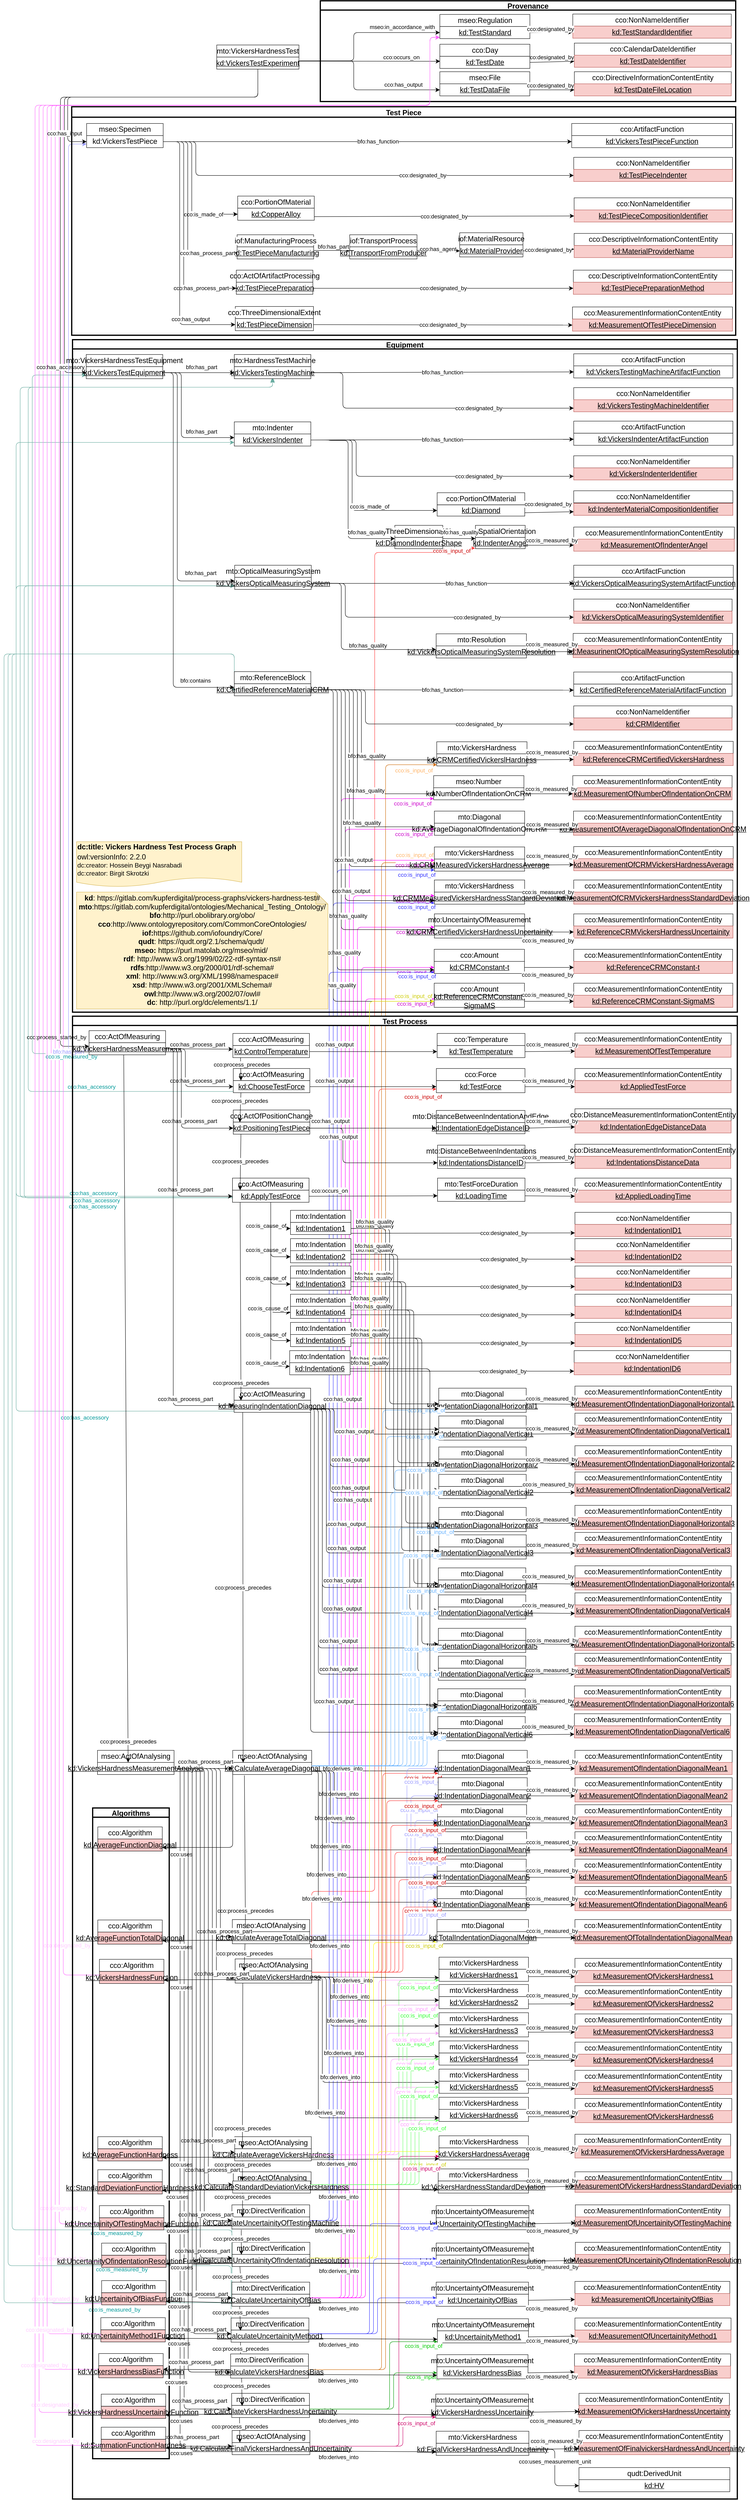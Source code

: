 <mxfile version="15.8.2" type="device"><diagram name="Vickers V2.2.0" id="3rhomC4VvfZKUB2qN9Vk"><mxGraphModel dx="-1037" dy="5314" grid="1" gridSize="10" guides="1" tooltips="1" connect="1" arrows="1" fold="1" page="1" pageScale="1" pageWidth="850" pageHeight="1100" math="0" shadow="0"><root><mxCell id="fDeGnrVTXnE1T36zsoJ_-0"/><mxCell id="fDeGnrVTXnE1T36zsoJ_-1" parent="fDeGnrVTXnE1T36zsoJ_-0"/><object label="&lt;span style=&quot;font-family: helvetica; font-size: 14px;&quot;&gt;cco:is_input_of&lt;/span&gt;" Type="ObjectProperty" id="YEZXbGEmPHTVU6lDq_NN-644"><mxCell style="endArrow=none;html=1;endSize=8;fontFamily=Helvetica;entryX=1;entryY=0.3;entryDx=0;entryDy=0;edgeStyle=elbowEdgeStyle;endFill=0;startArrow=classic;startFill=1;strokeColor=#CC6600;fontSize=14;fontColor=#FFB366;exitX=0;exitY=0.9;exitDx=0;exitDy=0;" edge="1" parent="fDeGnrVTXnE1T36zsoJ_-1" source="YEZXbGEmPHTVU6lDq_NN-59" target="YEZXbGEmPHTVU6lDq_NN-631"><mxGeometry x="-0.974" y="14" width="50" height="50" relative="1" as="geometry"><mxPoint x="6060" y="2470" as="sourcePoint"/><mxPoint x="5881.12" y="2716.82" as="targetPoint"/><Array as="points"><mxPoint x="6060" y="630"/></Array><mxPoint x="-1" as="offset"/></mxGeometry></mxCell></object><object label="&lt;span style=&quot;font-family: helvetica; font-size: 14px;&quot;&gt;cco:is_input_of&lt;/span&gt;" Type="ObjectProperty" id="YEZXbGEmPHTVU6lDq_NN-645"><mxCell style="endArrow=none;html=1;endSize=8;fontFamily=Helvetica;entryX=1;entryY=0.3;entryDx=0;entryDy=0;edgeStyle=elbowEdgeStyle;endFill=0;startArrow=classic;startFill=1;strokeColor=#CC6600;fontSize=14;fontColor=#FFB366;exitX=0;exitY=0.3;exitDx=0;exitDy=0;" edge="1" parent="fDeGnrVTXnE1T36zsoJ_-1" source="YEZXbGEmPHTVU6lDq_NN-58" target="YEZXbGEmPHTVU6lDq_NN-631"><mxGeometry x="-0.975" y="-19" width="50" height="50" relative="1" as="geometry"><mxPoint x="6197" y="-1364.09" as="sourcePoint"/><mxPoint x="5878.48" y="2619" as="targetPoint"/><Array as="points"><mxPoint x="6050" y="630"/></Array><mxPoint x="1" as="offset"/></mxGeometry></mxCell></object><object label="&lt;span style=&quot;font-family: helvetica; font-size: 14px;&quot;&gt;&lt;font color=&quot;#cc00cc&quot; style=&quot;font-size: 14px;&quot;&gt;cco:is_input_of&lt;/font&gt;&lt;/span&gt;" Type="ObjectProperty" id="YEZXbGEmPHTVU6lDq_NN-649"><mxCell style="endArrow=none;html=1;endSize=8;fontFamily=Helvetica;exitX=0;exitY=0.5;exitDx=0;exitDy=0;endFill=0;startArrow=classic;startFill=1;strokeColor=#FF00FF;edgeStyle=orthogonalEdgeStyle;fontSize=14;entryX=1;entryY=0.3;entryDx=0;entryDy=0;" edge="1" parent="fDeGnrVTXnE1T36zsoJ_-1" source="YEZXbGEmPHTVU6lDq_NN-101" target="YEZXbGEmPHTVU6lDq_NN-249"><mxGeometry x="-0.974" y="12" width="50" height="50" relative="1" as="geometry"><mxPoint x="6190.68" y="-782.91" as="sourcePoint"/><mxPoint x="5881.62" y="2440.82" as="targetPoint"/><Array as="points"><mxPoint x="6000" y="-871"/><mxPoint x="6000" y="2431"/></Array><mxPoint as="offset"/></mxGeometry></mxCell></object><object label="&lt;span style=&quot;font-family: helvetica; font-size: 14px;&quot;&gt;&lt;font color=&quot;#cc00cc&quot; style=&quot;font-size: 14px;&quot;&gt;cco:is_input_of&lt;/font&gt;&lt;/span&gt;" Type="ObjectProperty" id="YEZXbGEmPHTVU6lDq_NN-650"><mxCell style="endArrow=none;html=1;endSize=8;fontFamily=Helvetica;exitX=0;exitY=0.1;exitDx=0;exitDy=0;endFill=0;startArrow=classic;startFill=1;strokeColor=#FF00FF;edgeStyle=orthogonalEdgeStyle;fontSize=14;entryX=1;entryY=0.3;entryDx=0;entryDy=0;" edge="1" parent="fDeGnrVTXnE1T36zsoJ_-1" source="YEZXbGEmPHTVU6lDq_NN-66" target="YEZXbGEmPHTVU6lDq_NN-249"><mxGeometry x="-0.974" y="12" width="50" height="50" relative="1" as="geometry"><mxPoint x="6200.68" y="-772.91" as="sourcePoint"/><mxPoint x="5881.62" y="2440.82" as="targetPoint"/><Array as="points"><mxPoint x="5990" y="-971"/><mxPoint x="5990" y="2431"/></Array><mxPoint as="offset"/></mxGeometry></mxCell></object><object label="&lt;span style=&quot;font-family: helvetica; font-size: 14px;&quot;&gt;&lt;font color=&quot;#cc00cc&quot; style=&quot;font-size: 14px;&quot;&gt;cco:is_input_of&lt;/font&gt;&lt;/span&gt;" Type="ObjectProperty" id="YEZXbGEmPHTVU6lDq_NN-651"><mxCell style="endArrow=none;html=1;endSize=8;fontFamily=Helvetica;exitX=0;exitY=0.3;exitDx=0;exitDy=0;endFill=0;startArrow=classic;startFill=1;strokeColor=#FF00FF;edgeStyle=orthogonalEdgeStyle;fontSize=14;entryX=1;entryY=0.3;entryDx=0;entryDy=0;" edge="1" parent="fDeGnrVTXnE1T36zsoJ_-1" source="YEZXbGEmPHTVU6lDq_NN-57" target="YEZXbGEmPHTVU6lDq_NN-249"><mxGeometry x="-0.974" y="12" width="50" height="50" relative="1" as="geometry"><mxPoint x="6210.68" y="-762.91" as="sourcePoint"/><mxPoint x="5891.62" y="2450.82" as="targetPoint"/><Array as="points"><mxPoint x="5980" y="-1049"/><mxPoint x="5980" y="2431"/></Array><mxPoint as="offset"/></mxGeometry></mxCell></object><object label="&lt;span style=&quot;font-family: helvetica; font-size: 14px;&quot;&gt;&lt;font color=&quot;#cc00cc&quot; style=&quot;font-size: 14px;&quot;&gt;cco:is_input_of&lt;/font&gt;&lt;/span&gt;" Type="ObjectProperty" id="YEZXbGEmPHTVU6lDq_NN-652"><mxCell style="endArrow=none;html=1;endSize=8;fontFamily=Helvetica;exitX=0;exitY=0.1;exitDx=0;exitDy=0;endFill=0;startArrow=classic;startFill=1;strokeColor=#FF00FF;edgeStyle=orthogonalEdgeStyle;fontSize=14;entryX=1;entryY=0.3;entryDx=0;entryDy=0;" edge="1" parent="fDeGnrVTXnE1T36zsoJ_-1" source="YEZXbGEmPHTVU6lDq_NN-58" target="YEZXbGEmPHTVU6lDq_NN-249"><mxGeometry x="-0.974" y="12" width="50" height="50" relative="1" as="geometry"><mxPoint x="6220.68" y="-752.91" as="sourcePoint"/><mxPoint x="5901.62" y="2460.82" as="targetPoint"/><Array as="points"><mxPoint x="5970" y="-1137"/><mxPoint x="5970" y="2431"/></Array><mxPoint as="offset"/></mxGeometry></mxCell></object><object label="&lt;span style=&quot;font-family: helvetica; font-size: 14px;&quot;&gt;&lt;font color=&quot;#cc00cc&quot; style=&quot;font-size: 14px;&quot;&gt;cco:is_input_of&lt;/font&gt;&lt;/span&gt;" Type="ObjectProperty" id="YEZXbGEmPHTVU6lDq_NN-653"><mxCell style="endArrow=none;html=1;endSize=8;fontFamily=Helvetica;exitX=0;exitY=0.5;exitDx=0;exitDy=0;endFill=0;startArrow=classic;startFill=1;strokeColor=#FF00FF;edgeStyle=orthogonalEdgeStyle;fontSize=14;entryX=1;entryY=0.3;entryDx=0;entryDy=0;" edge="1" parent="fDeGnrVTXnE1T36zsoJ_-1" source="YEZXbGEmPHTVU6lDq_NN-623" target="YEZXbGEmPHTVU6lDq_NN-249"><mxGeometry x="-0.974" y="12" width="50" height="50" relative="1" as="geometry"><mxPoint x="6230.68" y="-742.91" as="sourcePoint"/><mxPoint x="5911.62" y="2470.82" as="targetPoint"/><Array as="points"><mxPoint x="5960" y="-1214"/><mxPoint x="5960" y="2431"/></Array><mxPoint as="offset"/></mxGeometry></mxCell></object><object label="&lt;span style=&quot;font-family: helvetica; font-size: 14px;&quot;&gt;&lt;font color=&quot;#cc00cc&quot; style=&quot;font-size: 14px;&quot;&gt;cco:is_input_of&lt;/font&gt;&lt;/span&gt;" Type="ObjectProperty" id="YEZXbGEmPHTVU6lDq_NN-654"><mxCell style="endArrow=none;html=1;endSize=8;fontFamily=Helvetica;exitX=0;exitY=0.9;exitDx=0;exitDy=0;endFill=0;startArrow=classic;startFill=1;strokeColor=#FF00FF;edgeStyle=orthogonalEdgeStyle;fontSize=14;entryX=1;entryY=0.3;entryDx=0;entryDy=0;" edge="1" parent="fDeGnrVTXnE1T36zsoJ_-1" source="YEZXbGEmPHTVU6lDq_NN-111" target="YEZXbGEmPHTVU6lDq_NN-249"><mxGeometry x="-0.974" y="12" width="50" height="50" relative="1" as="geometry"><mxPoint x="6240.68" y="-732.91" as="sourcePoint"/><mxPoint x="5921.62" y="2480.82" as="targetPoint"/><Array as="points"><mxPoint x="5950" y="-1290"/><mxPoint x="5950" y="2431"/></Array><mxPoint as="offset"/></mxGeometry></mxCell></object><object label="&lt;span style=&quot;font-family: helvetica; font-size: 14px;&quot;&gt;&lt;font color=&quot;#3333ff&quot; style=&quot;font-size: 14px;&quot;&gt;cco:is_input_of&lt;/font&gt;&lt;/span&gt;" Type="ObjectProperty" id="YEZXbGEmPHTVU6lDq_NN-550"><mxCell style="endArrow=none;html=1;endSize=8;fontFamily=Helvetica;exitX=0;exitY=0.9;exitDx=0;exitDy=0;strokeColor=#3333FF;endFill=0;startArrow=classic;startFill=1;entryX=1;entryY=0.3;entryDx=0;entryDy=0;edgeStyle=orthogonalEdgeStyle;fontSize=14;" edge="1" parent="fDeGnrVTXnE1T36zsoJ_-1" source="YEZXbGEmPHTVU6lDq_NN-101" target="YEZXbGEmPHTVU6lDq_NN-253"><mxGeometry x="-0.975" y="10" width="50" height="50" relative="1" as="geometry"><mxPoint x="6209.14" y="-1011" as="sourcePoint"/><mxPoint x="5952.62" y="2483.82" as="targetPoint"/><Array as="points"><mxPoint x="5920" y="-859"/><mxPoint x="5920" y="2239"/></Array><mxPoint as="offset"/></mxGeometry></mxCell></object><object label="&lt;span style=&quot;font-size: 14px;&quot;&gt;&lt;font color=&quot;#009999&quot; style=&quot;font-size: 14px;&quot;&gt;cco:has_accessory&lt;/font&gt;&lt;/span&gt;" Type="ObjectProperty" id="YEZXbGEmPHTVU6lDq_NN-1"><mxCell style="endArrow=classic;html=1;endSize=8;fontFamily=Helvetica;strokeColor=#67AB9F;exitX=-0.002;exitY=0.61;exitDx=0;exitDy=0;entryX=0.5;entryY=1;entryDx=0;entryDy=0;edgeStyle=orthogonalEdgeStyle;exitPerimeter=0;fontSize=14;" edge="1" parent="fDeGnrVTXnE1T36zsoJ_-1" source="YEZXbGEmPHTVU6lDq_NN-171" target="YEZXbGEmPHTVU6lDq_NN-26"><mxGeometry x="-0.782" y="22" width="50" height="50" relative="1" as="geometry"><mxPoint x="5739" y="-60.36" as="sourcePoint"/><mxPoint x="5343" y="-1361.18" as="targetPoint"/><Array as="points"><mxPoint x="5153" y="-300"/><mxPoint x="5153" y="-2311"/><mxPoint x="5779" y="-2311"/></Array><mxPoint as="offset"/></mxGeometry></mxCell></object><object label="&lt;span style=&quot;font-family: helvetica; font-size: 14px;&quot;&gt;cco:process_started_by&lt;/span&gt;" Type="ObjectProperty" id="YEZXbGEmPHTVU6lDq_NN-2"><mxCell style="endArrow=classic;html=1;endSize=8;fontFamily=Helvetica;exitX=0.5;exitY=1;exitDx=0;exitDy=0;edgeStyle=orthogonalEdgeStyle;entryX=0;entryY=0.3;entryDx=0;entryDy=0;fontSize=14;" edge="1" parent="fDeGnrVTXnE1T36zsoJ_-1" source="YEZXbGEmPHTVU6lDq_NN-556" target="YEZXbGEmPHTVU6lDq_NN-125"><mxGeometry x="0.938" y="-10" width="50" height="50" relative="1" as="geometry"><mxPoint x="5739" y="-3136.36" as="sourcePoint"/><mxPoint x="5303" y="-631" as="targetPoint"/><Array as="points"><mxPoint x="5743" y="-3031"/><mxPoint x="5253" y="-3031"/><mxPoint x="5253" y="-675"/></Array><mxPoint y="-1" as="offset"/></mxGeometry></mxCell></object><object label="&lt;span style=&quot;font-size: 14px;&quot;&gt;&lt;font color=&quot;#009999&quot; style=&quot;font-size: 14px;&quot;&gt;cco:has_accessory&lt;/font&gt;&lt;/span&gt;" Type="ObjectProperty" id="YEZXbGEmPHTVU6lDq_NN-3"><mxCell style="endArrow=classic;html=1;endSize=8;fontFamily=Helvetica;strokeColor=#67AB9F;exitX=0;exitY=0.9;exitDx=0;exitDy=0;entryX=0;entryY=0.7;entryDx=0;entryDy=0;edgeStyle=orthogonalEdgeStyle;fontSize=14;" edge="1" parent="fDeGnrVTXnE1T36zsoJ_-1" source="YEZXbGEmPHTVU6lDq_NN-193" target="YEZXbGEmPHTVU6lDq_NN-27"><mxGeometry x="-0.763" y="16" width="50" height="50" relative="1" as="geometry"><mxPoint x="5739" y="140.64" as="sourcePoint"/><mxPoint x="5343" y="-696.18" as="targetPoint"/><Array as="points"><mxPoint x="5143" y="230"/><mxPoint x="5143" y="-1818"/></Array><mxPoint as="offset"/></mxGeometry></mxCell></object><object label="&lt;span style=&quot;color: rgb(204, 0, 0); font-family: helvetica; font-size: 14px;&quot;&gt;cco:is_input_of&lt;/span&gt;" Type="ObjectProperty" id="YEZXbGEmPHTVU6lDq_NN-4"><mxCell style="endArrow=none;html=1;endSize=8;fontFamily=Helvetica;entryX=1;entryY=0.1;entryDx=0;entryDy=0;strokeColor=#FF3333;exitX=-0.007;exitY=0.953;exitDx=0;exitDy=0;startArrow=classic;startFill=1;endFill=0;edgeStyle=orthogonalEdgeStyle;fontSize=14;exitPerimeter=0;" edge="1" parent="fDeGnrVTXnE1T36zsoJ_-1" source="YEZXbGEmPHTVU6lDq_NN-60" target="YEZXbGEmPHTVU6lDq_NN-149"><mxGeometry x="-0.965" y="-4" width="50" height="50" relative="1" as="geometry"><mxPoint x="5927" y="-799.36" as="sourcePoint"/><mxPoint x="5939" y="197.64" as="targetPoint"/><Array as="points"><mxPoint x="6263" y="-1912"/><mxPoint x="6263" y="-1901"/><mxPoint x="6033" y="-1901"/><mxPoint x="6033" y="1422"/></Array><mxPoint as="offset"/></mxGeometry></mxCell></object><object label="&lt;span style=&quot;font-family: helvetica; font-size: 14px;&quot;&gt;&lt;font color=&quot;#3333ff&quot; style=&quot;font-size: 14px;&quot;&gt;cco:is_input_of&lt;/font&gt;&lt;/span&gt;" Type="ObjectProperty" id="YEZXbGEmPHTVU6lDq_NN-6"><mxCell style="endArrow=none;html=1;endSize=8;fontFamily=Helvetica;entryX=1;entryY=0.3;entryDx=0;entryDy=0;exitX=0;exitY=0.9;exitDx=0;exitDy=0;strokeColor=#3333FF;endFill=0;startArrow=classic;startFill=1;edgeStyle=orthogonalEdgeStyle;fontSize=14;" edge="1" parent="fDeGnrVTXnE1T36zsoJ_-1" source="YEZXbGEmPHTVU6lDq_NN-58" target="YEZXbGEmPHTVU6lDq_NN-253"><mxGeometry x="-0.976" y="12" width="50" height="50" relative="1" as="geometry"><mxPoint x="6109" y="1684.64" as="sourcePoint"/><mxPoint x="5983" y="1907.64" as="targetPoint"/><Array as="points"><mxPoint x="5940" y="-1113"/><mxPoint x="5940" y="2239"/></Array><mxPoint as="offset"/></mxGeometry></mxCell></object><object label="&lt;span style=&quot;font-family: helvetica; font-size: 14px;&quot;&gt;&lt;font color=&quot;#3333ff&quot; style=&quot;font-size: 14px;&quot;&gt;cco:is_input_of&lt;/font&gt;&lt;/span&gt;" Type="ObjectProperty" id="YEZXbGEmPHTVU6lDq_NN-7"><mxCell style="endArrow=none;html=1;endSize=8;fontFamily=Helvetica;exitX=0;exitY=0.9;exitDx=0;exitDy=0;strokeColor=#3333FF;endFill=0;startArrow=classic;startFill=1;entryX=1;entryY=0.3;entryDx=0;entryDy=0;edgeStyle=orthogonalEdgeStyle;fontSize=14;" edge="1" parent="fDeGnrVTXnE1T36zsoJ_-1" source="YEZXbGEmPHTVU6lDq_NN-57" target="YEZXbGEmPHTVU6lDq_NN-253"><mxGeometry x="-0.975" y="10" width="50" height="50" relative="1" as="geometry"><mxPoint x="6110" y="1797.64" as="sourcePoint"/><mxPoint x="5943" y="1459.82" as="targetPoint"/><Array as="points"><mxPoint x="5930" y="-1031"/><mxPoint x="5930" y="2239"/></Array><mxPoint as="offset"/></mxGeometry></mxCell></object><object label="&lt;span style=&quot;font-size: 14px;&quot;&gt;&lt;font color=&quot;#009999&quot; style=&quot;font-size: 14px;&quot;&gt;cco:has_accessory&lt;/font&gt;&lt;/span&gt;" Type="ObjectProperty" id="YEZXbGEmPHTVU6lDq_NN-8"><mxCell style="endArrow=classic;html=1;endSize=8;fontFamily=Helvetica;entryX=0;entryY=0.7;entryDx=0;entryDy=0;strokeColor=#67AB9F;exitX=0;exitY=0.7;exitDx=0;exitDy=0;edgeStyle=orthogonalEdgeStyle;fontSize=14;" edge="1" parent="fDeGnrVTXnE1T36zsoJ_-1" source="YEZXbGEmPHTVU6lDq_NN-171" target="YEZXbGEmPHTVU6lDq_NN-46"><mxGeometry x="-0.767" y="10" width="50" height="50" relative="1" as="geometry"><mxPoint x="5739" y="-60.36" as="sourcePoint"/><mxPoint x="5539" y="-1351.36" as="targetPoint"/><Array as="points"><mxPoint x="5680" y="-303"/><mxPoint x="5143" y="-303"/><mxPoint x="5143" y="-2174"/></Array><mxPoint as="offset"/></mxGeometry></mxCell></object><object label="&lt;font color=&quot;#009999&quot; style=&quot;font-size: 14px;&quot;&gt;cco:has_accessory&lt;/font&gt;" Type="ObjectProperty" id="YEZXbGEmPHTVU6lDq_NN-9"><mxCell style="endArrow=classic;html=1;endSize=8;fontFamily=Helvetica;entryX=0.5;entryY=0.9;entryDx=0;entryDy=0;strokeColor=#67AB9F;exitX=0;exitY=0.9;exitDx=0;exitDy=0;entryPerimeter=0;edgeStyle=orthogonalEdgeStyle;fontSize=14;" edge="1" parent="fDeGnrVTXnE1T36zsoJ_-1" source="YEZXbGEmPHTVU6lDq_NN-179" target="YEZXbGEmPHTVU6lDq_NN-26"><mxGeometry x="-0.756" y="-12" width="50" height="50" relative="1" as="geometry"><mxPoint x="5738" y="-367.36" as="sourcePoint"/><mxPoint x="5349" y="-1167.18" as="targetPoint"/><Array as="points"><mxPoint x="5173" y="-563"/><mxPoint x="5173" y="-2311"/><mxPoint x="5779" y="-2311"/></Array><mxPoint as="offset"/></mxGeometry></mxCell></object><object label="&lt;span style=&quot;font-size: 14px;&quot;&gt;&lt;font color=&quot;#009999&quot; style=&quot;font-size: 14px;&quot;&gt;cco:has_accessory&lt;/font&gt;&lt;/span&gt;" Type="ObjectProperty" id="YEZXbGEmPHTVU6lDq_NN-10"><mxCell style="endArrow=classic;html=1;endSize=8;fontFamily=Helvetica;strokeColor=#67AB9F;exitX=0.001;exitY=0.628;exitDx=0;exitDy=0;entryX=0;entryY=0.7;entryDx=0;entryDy=0;edgeStyle=orthogonalEdgeStyle;exitPerimeter=0;fontSize=14;" edge="1" parent="fDeGnrVTXnE1T36zsoJ_-1" source="YEZXbGEmPHTVU6lDq_NN-171" target="YEZXbGEmPHTVU6lDq_NN-27"><mxGeometry x="-0.73" y="-12" width="50" height="50" relative="1" as="geometry"><mxPoint x="5738" y="-254.36" as="sourcePoint"/><mxPoint x="5333" y="-678.18" as="targetPoint"/><Array as="points"><mxPoint x="5163" y="-299"/><mxPoint x="5163" y="-1818"/></Array><mxPoint as="offset"/></mxGeometry></mxCell></object><object label="&lt;span style=&quot;font-family: helvetica; font-size: 14px;&quot;&gt;&lt;font color=&quot;#ffccff&quot; style=&quot;font-size: 14px;&quot;&gt;cco:designated_by&lt;/font&gt;&lt;/span&gt;" Type="ObjectProperty" id="YEZXbGEmPHTVU6lDq_NN-11"><mxCell style="endArrow=classic;html=1;endSize=8;fontFamily=Helvetica;entryX=0;entryY=0.9;entryDx=0;entryDy=0;strokeColor=#FF66FF;exitX=0;exitY=0.3;exitDx=0;exitDy=0;edgeStyle=orthogonalEdgeStyle;fontSize=14;" edge="1" parent="fDeGnrVTXnE1T36zsoJ_-1" source="YEZXbGEmPHTVU6lDq_NN-480" target="YEZXbGEmPHTVU6lDq_NN-560"><mxGeometry x="-0.944" y="-9" width="50" height="50" relative="1" as="geometry"><mxPoint x="4933" y="416.64" as="sourcePoint"/><mxPoint x="6236.67" y="-3231.18" as="targetPoint"/><Array as="points"><mxPoint x="5260" y="1630"/><mxPoint x="5260" y="-3011"/><mxPoint x="6170" y="-3011"/><mxPoint x="6170" y="-3179"/></Array><mxPoint as="offset"/></mxGeometry></mxCell></object><object label="&lt;span style=&quot;font-family: helvetica; font-size: 14px;&quot;&gt;&lt;font color=&quot;#ffccff&quot; style=&quot;font-size: 14px;&quot;&gt;cco:designated_by&lt;/font&gt;&lt;/span&gt;" Type="ObjectProperty" id="YEZXbGEmPHTVU6lDq_NN-12"><mxCell style="endArrow=classic;html=1;endSize=8;fontFamily=Helvetica;entryX=0;entryY=0.9;entryDx=0;entryDy=0;strokeColor=#FF66FF;exitX=0;exitY=0.5;exitDx=0;exitDy=0;edgeStyle=orthogonalEdgeStyle;fontSize=14;" edge="1" parent="fDeGnrVTXnE1T36zsoJ_-1" source="YEZXbGEmPHTVU6lDq_NN-498" target="YEZXbGEmPHTVU6lDq_NN-560"><mxGeometry x="-0.967" y="-19" width="50" height="50" relative="1" as="geometry"><mxPoint x="5213" y="1352.82" as="sourcePoint"/><mxPoint x="6236.67" y="-3231.18" as="targetPoint"/><Array as="points"><mxPoint x="5200" y="2715"/><mxPoint x="5200" y="-3011"/><mxPoint x="6170" y="-3011"/><mxPoint x="6170" y="-3179"/></Array><mxPoint x="1" as="offset"/></mxGeometry></mxCell></object><object label="&lt;span style=&quot;font-family: helvetica; font-size: 14px;&quot;&gt;&lt;font color=&quot;#ffccff&quot; style=&quot;font-size: 14px;&quot;&gt;cco:designated_by&lt;/font&gt;&lt;/span&gt;" Type="ObjectProperty" id="YEZXbGEmPHTVU6lDq_NN-13"><mxCell style="endArrow=classic;html=1;endSize=8;fontFamily=Helvetica;entryX=0;entryY=0.9;entryDx=0;entryDy=0;strokeColor=#FF66FF;exitX=0;exitY=0.5;exitDx=0;exitDy=0;edgeStyle=orthogonalEdgeStyle;fontSize=14;" edge="1" parent="fDeGnrVTXnE1T36zsoJ_-1" source="YEZXbGEmPHTVU6lDq_NN-496" target="YEZXbGEmPHTVU6lDq_NN-560"><mxGeometry x="-0.963" y="-16" width="50" height="50" relative="1" as="geometry"><mxPoint x="5227.5" y="1352.0" as="sourcePoint"/><mxPoint x="6236.67" y="-3231.18" as="targetPoint"/><Array as="points"><mxPoint x="5240" y="2340"/><mxPoint x="5240" y="-3011"/><mxPoint x="6170" y="-3011"/><mxPoint x="6170" y="-3179"/></Array><mxPoint as="offset"/></mxGeometry></mxCell></object><object label="&lt;span style=&quot;font-family: helvetica; font-size: 14px;&quot;&gt;&lt;font color=&quot;#ffccff&quot; style=&quot;font-size: 14px;&quot;&gt;cco:designated_by&lt;/font&gt;&lt;/span&gt;" Type="ObjectProperty" id="YEZXbGEmPHTVU6lDq_NN-14"><mxCell style="endArrow=classic;html=1;endSize=8;fontFamily=Helvetica;entryX=0;entryY=0.9;entryDx=0;entryDy=0;strokeColor=#FF66FF;exitX=0;exitY=0.5;exitDx=0;exitDy=0;edgeStyle=orthogonalEdgeStyle;fontSize=14;" edge="1" parent="fDeGnrVTXnE1T36zsoJ_-1" source="YEZXbGEmPHTVU6lDq_NN-494" target="YEZXbGEmPHTVU6lDq_NN-560"><mxGeometry x="-0.957" y="-10" width="50" height="50" relative="1" as="geometry"><mxPoint x="5227.5" y="1242.0" as="sourcePoint"/><mxPoint x="6236.67" y="-3231.18" as="targetPoint"/><Array as="points"><mxPoint x="5250" y="2247"/><mxPoint x="5250" y="-3011"/><mxPoint x="6170" y="-3011"/><mxPoint x="6170" y="-3179"/></Array><mxPoint as="offset"/></mxGeometry></mxCell></object><object label="&lt;span style=&quot;font-family: helvetica; font-size: 14px;&quot;&gt;&lt;font color=&quot;#ffccff&quot; style=&quot;font-size: 14px;&quot;&gt;cco:designated_by&lt;/font&gt;&lt;/span&gt;" Type="ObjectProperty" id="YEZXbGEmPHTVU6lDq_NN-15"><mxCell style="endArrow=classic;html=1;endSize=8;fontFamily=Helvetica;entryX=0;entryY=0.9;entryDx=0;entryDy=0;strokeColor=#FF66FF;exitX=0;exitY=0.3;exitDx=0;exitDy=0;edgeStyle=orthogonalEdgeStyle;fontSize=14;" edge="1" parent="fDeGnrVTXnE1T36zsoJ_-1" source="YEZXbGEmPHTVU6lDq_NN-639" target="YEZXbGEmPHTVU6lDq_NN-560"><mxGeometry x="-0.961" y="-10" width="50" height="50" relative="1" as="geometry"><mxPoint x="5222" y="1132.0" as="sourcePoint"/><mxPoint x="6236.67" y="-3231.18" as="targetPoint"/><Array as="points"><mxPoint x="5210" y="2608"/><mxPoint x="5210" y="-3011"/><mxPoint x="6170" y="-3011"/><mxPoint x="6170" y="-3179"/></Array><mxPoint as="offset"/></mxGeometry></mxCell></object><object label="&lt;span style=&quot;font-family: helvetica; font-size: 14px;&quot;&gt;&lt;font color=&quot;#ffccff&quot; style=&quot;font-size: 14px;&quot;&gt;cco:designated_by&lt;/font&gt;&lt;/span&gt;" Type="ObjectProperty" id="YEZXbGEmPHTVU6lDq_NN-16"><mxCell style="endArrow=classic;html=1;endSize=8;fontFamily=Helvetica;entryX=0;entryY=0.9;entryDx=0;entryDy=0;strokeColor=#FF66FF;exitX=0;exitY=0.9;exitDx=0;exitDy=0;edgeStyle=orthogonalEdgeStyle;fontSize=14;" edge="1" parent="fDeGnrVTXnE1T36zsoJ_-1" source="YEZXbGEmPHTVU6lDq_NN-490" target="YEZXbGEmPHTVU6lDq_NN-560"><mxGeometry x="-0.959" y="-10" width="50" height="50" relative="1" as="geometry"><mxPoint x="5232" y="952.82" as="sourcePoint"/><mxPoint x="6236.67" y="-3231.18" as="targetPoint"/><Array as="points"><mxPoint x="5230" y="2445"/><mxPoint x="5230" y="-3011"/><mxPoint x="6170" y="-3011"/><mxPoint x="6170" y="-3179"/></Array><mxPoint as="offset"/></mxGeometry></mxCell></object><object label="&lt;span style=&quot;font-family: helvetica; font-size: 14px;&quot;&gt;&lt;font color=&quot;#cc00cc&quot; style=&quot;font-size: 14px;&quot;&gt;cco:is_input_of&lt;/font&gt;&lt;/span&gt;" Type="ObjectProperty" id="YEZXbGEmPHTVU6lDq_NN-18"><mxCell style="endArrow=none;html=1;endSize=8;fontFamily=Helvetica;exitX=0;exitY=0.3;exitDx=0;exitDy=0;endFill=0;startArrow=classic;startFill=1;strokeColor=#FF00FF;edgeStyle=orthogonalEdgeStyle;fontSize=14;entryX=1;entryY=0.3;entryDx=0;entryDy=0;" edge="1" parent="fDeGnrVTXnE1T36zsoJ_-1" source="YEZXbGEmPHTVU6lDq_NN-103" target="YEZXbGEmPHTVU6lDq_NN-249"><mxGeometry x="-0.974" y="12" width="50" height="50" relative="1" as="geometry"><mxPoint x="6119" y="1533.82" as="sourcePoint"/><mxPoint x="5910" y="2400" as="targetPoint"/><Array as="points"><mxPoint x="6010" y="-793"/><mxPoint x="6010" y="2431"/></Array><mxPoint as="offset"/></mxGeometry></mxCell></object><object label="&lt;font style=&quot;font-size: 14px;&quot;&gt;cco:has_accessory&lt;/font&gt;" Type="ObjectProperty" id="YEZXbGEmPHTVU6lDq_NN-19"><mxCell style="endArrow=classic;html=1;exitX=0.5;exitY=1;exitDx=0;exitDy=0;endSize=8;fontFamily=Helvetica;edgeStyle=orthogonalEdgeStyle;entryX=0;entryY=0.5;entryDx=0;entryDy=0;fontSize=14;" edge="1" parent="fDeGnrVTXnE1T36zsoJ_-1" source="YEZXbGEmPHTVU6lDq_NN-556" target="YEZXbGEmPHTVU6lDq_NN-93"><mxGeometry x="0.895" y="-10" width="50" height="50" relative="1" as="geometry"><mxPoint x="5739" y="-3136.36" as="sourcePoint"/><mxPoint x="5331" y="-2593.36" as="targetPoint"/><Array as="points"><mxPoint x="5743" y="-3031"/><mxPoint x="5263" y="-3031"/><mxPoint x="5263" y="-2347"/></Array><mxPoint as="offset"/></mxGeometry></mxCell></object><object label="&lt;span style=&quot;font-family: helvetica; font-size: 14px;&quot;&gt;&lt;font color=&quot;#009999&quot; style=&quot;font-size: 14px;&quot;&gt;cco:is_measured_by&lt;/font&gt;&lt;/span&gt;" Type="ObjectProperty" id="YEZXbGEmPHTVU6lDq_NN-20"><mxCell style="endArrow=classic;html=1;endSize=8;fontFamily=Helvetica;entryX=0;entryY=0.7;entryDx=0;entryDy=0;strokeColor=#67AB9F;exitX=0;exitY=0.9;exitDx=0;exitDy=0;edgeStyle=orthogonalEdgeStyle;fontSize=14;" edge="1" parent="fDeGnrVTXnE1T36zsoJ_-1" source="YEZXbGEmPHTVU6lDq_NN-125" target="YEZXbGEmPHTVU6lDq_NN-93"><mxGeometry x="-0.955" y="7" width="50" height="50" relative="1" as="geometry"><mxPoint x="5748" y="-357.36" as="sourcePoint"/><mxPoint x="5748.5" y="-1991.36" as="targetPoint"/><Array as="points"><mxPoint x="5183" y="-657"/><mxPoint x="5183" y="-2341"/></Array><mxPoint as="offset"/></mxGeometry></mxCell></object><object label="&lt;span style=&quot;font-family: helvetica; font-size: 14px;&quot;&gt;&lt;font color=&quot;#9999ff&quot; style=&quot;font-size: 14px;&quot;&gt;bfo:has_part&lt;/font&gt;&lt;/span&gt;" Type="ObjectProperty" id="YEZXbGEmPHTVU6lDq_NN-21"><mxCell style="endArrow=classic;html=1;endSize=8;fontFamily=Helvetica;entryX=0;entryY=0.7;entryDx=0;entryDy=0;strokeColor=#9999FF;exitX=-0.001;exitY=0.637;exitDx=0;exitDy=0;edgeStyle=orthogonalEdgeStyle;exitPerimeter=0;fontSize=14;" edge="1" parent="fDeGnrVTXnE1T36zsoJ_-1" source="YEZXbGEmPHTVU6lDq_NN-125" target="YEZXbGEmPHTVU6lDq_NN-588"><mxGeometry x="-0.957" y="3" width="50" height="50" relative="1" as="geometry"><mxPoint x="5336" y="-577.18" as="sourcePoint"/><mxPoint x="5320" y="-2884.54" as="targetPoint"/><Array as="points"><mxPoint x="5273" y="-665"/><mxPoint x="5273" y="-2914"/></Array><mxPoint as="offset"/></mxGeometry></mxCell></object><object label="&lt;span style=&quot;font-size: 14px;&quot;&gt;&lt;font color=&quot;#009999&quot; style=&quot;font-size: 14px;&quot;&gt;cco:is_measured_by&lt;/font&gt;&lt;/span&gt;" Type="ObjectProperty" id="YEZXbGEmPHTVU6lDq_NN-22"><mxCell style="endArrow=classic;html=1;endSize=8;fontFamily=Helvetica;strokeColor=#67AB9F;exitX=0;exitY=0.9;exitDx=0;exitDy=0;entryX=0;entryY=0.7;entryDx=0;entryDy=0;edgeStyle=orthogonalEdgeStyle;fontSize=14;" edge="1" parent="fDeGnrVTXnE1T36zsoJ_-1" source="YEZXbGEmPHTVU6lDq_NN-249" target="YEZXbGEmPHTVU6lDq_NN-71"><mxGeometry x="-0.821" y="8" width="50" height="50" relative="1" as="geometry"><mxPoint x="5749" y="-50.36" as="sourcePoint"/><mxPoint x="5738" y="-1160.18" as="targetPoint"/><Array as="points"><mxPoint x="5133" y="2262"/><mxPoint x="5133" y="-1649"/><mxPoint x="5685" y="-1649"/></Array><mxPoint as="offset"/></mxGeometry></mxCell></object><object label="&lt;span style=&quot;font-size: 14px;&quot;&gt;&lt;font color=&quot;#009999&quot; style=&quot;font-size: 14px;&quot;&gt;cco:is_measured_by&lt;/font&gt;&lt;/span&gt;" Type="ObjectProperty" id="YEZXbGEmPHTVU6lDq_NN-23"><mxCell style="endArrow=classic;html=1;endSize=8;fontFamily=Helvetica;strokeColor=#67AB9F;exitX=0;exitY=0.9;exitDx=0;exitDy=0;edgeStyle=orthogonalEdgeStyle;entryX=0;entryY=0.7;entryDx=0;entryDy=0;fontSize=14;" edge="1" parent="fDeGnrVTXnE1T36zsoJ_-1" source="YEZXbGEmPHTVU6lDq_NN-251" target="YEZXbGEmPHTVU6lDq_NN-71"><mxGeometry x="-0.83" y="9" width="50" height="50" relative="1" as="geometry"><mxPoint x="5747" y="996.82" as="sourcePoint"/><mxPoint x="5713" y="-1461" as="targetPoint"/><Array as="points"><mxPoint x="5123" y="2351"/><mxPoint x="5123" y="-1649"/><mxPoint x="5685" y="-1649"/></Array><mxPoint as="offset"/></mxGeometry></mxCell></object><object label="&lt;span style=&quot;font-size: 14px;&quot;&gt;&lt;font color=&quot;#009999&quot; style=&quot;font-size: 14px;&quot;&gt;cco:is_measured_by&lt;/font&gt;&lt;/span&gt;" Type="ObjectProperty" id="YEZXbGEmPHTVU6lDq_NN-24"><mxCell style="endArrow=classic;html=1;endSize=8;fontFamily=Helvetica;strokeColor=#67AB9F;exitX=0;exitY=0.9;exitDx=0;exitDy=0;entryX=0;entryY=0.7;entryDx=0;entryDy=0;edgeStyle=orthogonalEdgeStyle;fontSize=14;" edge="1" parent="fDeGnrVTXnE1T36zsoJ_-1" source="YEZXbGEmPHTVU6lDq_NN-253" target="YEZXbGEmPHTVU6lDq_NN-71"><mxGeometry x="-0.827" y="17" width="50" height="50" relative="1" as="geometry"><mxPoint x="5745" y="1106.82" as="sourcePoint"/><mxPoint x="5748.5" y="-1151.36" as="targetPoint"/><Array as="points"><mxPoint x="5113" y="2443"/><mxPoint x="5113" y="-1649"/><mxPoint x="5685" y="-1649"/></Array><mxPoint x="-1" as="offset"/></mxGeometry></mxCell></object><mxCell id="YEZXbGEmPHTVU6lDq_NN-25" value="Equipment" style="swimlane;strokeWidth=3;fontSize=18;" vertex="1" parent="fDeGnrVTXnE1T36zsoJ_-1"><mxGeometry x="5283" y="-2429" width="1650" height="1669" as="geometry"><mxRectangle x="3430" y="-3920" width="100" height="23" as="alternateBounds"/></mxGeometry></mxCell><object label="&lt;span style=&quot;font-family: &amp;#34;helvetica&amp;#34; ; font-size: 18px&quot;&gt;&lt;u style=&quot;font-size: 18px&quot;&gt;kd:VickersTestingMachine&lt;/u&gt;&lt;/span&gt;" Type="Individual" id="YEZXbGEmPHTVU6lDq_NN-26"><mxCell style="rounded=0;whiteSpace=wrap;html=1;snapToPoint=1;points=[[0.1,0],[0.2,0],[0.3,0],[0.4,0],[0.5,0],[0.6,0],[0.7,0],[0.8,0],[0.9,0],[0,0.1],[0,0.3],[0,0.5],[0,0.7],[0,0.9],[0.1,1],[0.2,1],[0.3,1],[0.4,1],[0.5,1],[0.6,1],[0.7,1],[0.8,1],[0.9,1],[1,0.1],[1,0.3],[1,0.5],[1,0.7],[1,0.9]];fontFamily=Helvetica;fontSize=18;" vertex="1" parent="YEZXbGEmPHTVU6lDq_NN-25"><mxGeometry x="401.5" y="66.82" width="190" height="30" as="geometry"/></mxCell></object><object label="&lt;span style=&quot;font-family: &amp;#34;helvetica&amp;#34; ; font-size: 18px&quot;&gt;&lt;u style=&quot;font-size: 18px&quot;&gt;kd:VickersOpticalMeasuringSystem&lt;/u&gt;&lt;/span&gt;" Type="Individual" id="YEZXbGEmPHTVU6lDq_NN-27"><mxCell style="rounded=0;whiteSpace=wrap;html=1;snapToPoint=1;points=[[0.1,0],[0.2,0],[0.3,0],[0.4,0],[0.5,0],[0.6,0],[0.7,0],[0.8,0],[0.9,0],[0,0.1],[0,0.3],[0,0.5],[0,0.7],[0,0.9],[0.1,1],[0.2,1],[0.3,1],[0.4,1],[0.5,1],[0.6,1],[0.7,1],[0.8,1],[0.9,1],[1,0.1],[1,0.3],[1,0.5],[1,0.7],[1,0.9]];fontFamily=Helvetica;fontSize=18;" vertex="1" parent="YEZXbGEmPHTVU6lDq_NN-25"><mxGeometry x="402.5" y="589.82" width="190" height="30" as="geometry"/></mxCell></object><object label="&lt;span style=&quot;font-family: helvetica; background-color: rgb(255, 255, 255); font-size: 18px;&quot;&gt;&lt;font style=&quot;font-size: 18px;&quot;&gt;cco:ArtifactFunction&lt;/font&gt;&lt;/span&gt;" Type="Class" id="YEZXbGEmPHTVU6lDq_NN-28"><mxCell style="rounded=0;whiteSpace=wrap;html=1;snapToPoint=1;points=[[0.1,0],[0.2,0],[0.3,0],[0.4,0],[0.5,0],[0.6,0],[0.7,0],[0.8,0],[0.9,0],[0,0.1],[0,0.3],[0,0.5],[0,0.7],[0,0.9],[0.1,1],[0.2,1],[0.3,1],[0.4,1],[0.5,1],[0.6,1],[0.7,1],[0.8,1],[0.9,1],[1,0.1],[1,0.3],[1,0.5],[1,0.7],[1,0.9]];fontSize=18;" vertex="1" parent="YEZXbGEmPHTVU6lDq_NN-25"><mxGeometry x="1244" y="35" width="395" height="30" as="geometry"/></mxCell></object><object label="&lt;span style=&quot;font-family: helvetica; background-color: rgb(255, 255, 255); font-size: 18px;&quot;&gt;&lt;font style=&quot;font-size: 18px;&quot;&gt;cco:NonNameIdentifier&lt;/font&gt;&lt;/span&gt;" Type="Class" id="YEZXbGEmPHTVU6lDq_NN-29"><mxCell style="rounded=0;whiteSpace=wrap;html=1;snapToPoint=1;points=[[0.1,0],[0.2,0],[0.3,0],[0.4,0],[0.5,0],[0.6,0],[0.7,0],[0.8,0],[0.9,0],[0,0.1],[0,0.3],[0,0.5],[0,0.7],[0,0.9],[0.1,1],[0.2,1],[0.3,1],[0.4,1],[0.5,1],[0.6,1],[0.7,1],[0.8,1],[0.9,1],[1,0.1],[1,0.3],[1,0.5],[1,0.7],[1,0.9]];fontSize=18;" vertex="1" parent="YEZXbGEmPHTVU6lDq_NN-25"><mxGeometry x="1244" y="119" width="395" height="30" as="geometry"/></mxCell></object><object label="&lt;u style=&quot;font-family: &amp;#34;helvetica&amp;#34; ; font-size: 18px&quot;&gt;kd:VickersTestingMachineIdentifier&lt;/u&gt;" Type="Individual" id="YEZXbGEmPHTVU6lDq_NN-30"><mxCell style="rounded=0;whiteSpace=wrap;html=1;snapToPoint=1;points=[[0.1,0],[0.2,0],[0.3,0],[0.4,0],[0.5,0],[0.6,0],[0.7,0],[0.8,0],[0.9,0],[0,0.1],[0,0.3],[0,0.5],[0,0.7],[0,0.9],[0.1,1],[0.2,1],[0.3,1],[0.4,1],[0.5,1],[0.6,1],[0.7,1],[0.8,1],[0.9,1],[1,0.1],[1,0.3],[1,0.5],[1,0.7],[1,0.9]];fillColor=#f8cecc;strokeColor=#b85450;fontSize=18;" vertex="1" parent="YEZXbGEmPHTVU6lDq_NN-25"><mxGeometry x="1244" y="149" width="395" height="30" as="geometry"/></mxCell></object><object label="&lt;span style=&quot;font-family: helvetica; background-color: rgb(255, 255, 255); font-size: 18px;&quot;&gt;cco:ArtifactFunction&lt;/span&gt;" Type="Class" id="YEZXbGEmPHTVU6lDq_NN-31"><mxCell style="rounded=0;whiteSpace=wrap;html=1;snapToPoint=1;points=[[0.1,0],[0.2,0],[0.3,0],[0.4,0],[0.5,0],[0.6,0],[0.7,0],[0.8,0],[0.9,0],[0,0.1],[0,0.3],[0,0.5],[0,0.7],[0,0.9],[0.1,1],[0.2,1],[0.3,1],[0.4,1],[0.5,1],[0.6,1],[0.7,1],[0.8,1],[0.9,1],[1,0.1],[1,0.3],[1,0.5],[1,0.7],[1,0.9]];fontSize=18;" vertex="1" parent="YEZXbGEmPHTVU6lDq_NN-25"><mxGeometry x="1244" y="559.82" width="396" height="30" as="geometry"/></mxCell></object><object label="&lt;font face=&quot;helvetica&quot;&gt;&lt;u&gt;kd:VickersOpticalMeasuringSystemArtifactFunction&lt;/u&gt;&lt;/font&gt;" Type="Individual" id="YEZXbGEmPHTVU6lDq_NN-32"><mxCell style="rounded=0;whiteSpace=wrap;html=1;snapToPoint=1;points=[[0.1,0],[0.2,0],[0.3,0],[0.4,0],[0.5,0],[0.6,0],[0.7,0],[0.8,0],[0.9,0],[0,0.1],[0,0.3],[0,0.5],[0,0.7],[0,0.9],[0.1,1],[0.2,1],[0.3,1],[0.4,1],[0.5,1],[0.6,1],[0.7,1],[0.8,1],[0.9,1],[1,0.1],[1,0.3],[1,0.5],[1,0.7],[1,0.9]];fontSize=18;" vertex="1" parent="YEZXbGEmPHTVU6lDq_NN-25"><mxGeometry x="1244" y="589.82" width="396" height="30" as="geometry"/></mxCell></object><object label="&lt;span style=&quot;font-family: helvetica; background-color: rgb(255, 255, 255); font-size: 18px;&quot;&gt;cco:NonNameIdentifier&lt;/span&gt;" Type="Class" id="YEZXbGEmPHTVU6lDq_NN-33"><mxCell style="rounded=0;whiteSpace=wrap;html=1;snapToPoint=1;points=[[0.1,0],[0.2,0],[0.3,0],[0.4,0],[0.5,0],[0.6,0],[0.7,0],[0.8,0],[0.9,0],[0,0.1],[0,0.3],[0,0.5],[0,0.7],[0,0.9],[0.1,1],[0.2,1],[0.3,1],[0.4,1],[0.5,1],[0.6,1],[0.7,1],[0.8,1],[0.9,1],[1,0.1],[1,0.3],[1,0.5],[1,0.7],[1,0.9]];fontSize=18;" vertex="1" parent="YEZXbGEmPHTVU6lDq_NN-25"><mxGeometry x="1244" y="643.82" width="393" height="30" as="geometry"/></mxCell></object><object label="cco:PortionOfMaterial" Type="Class" id="YEZXbGEmPHTVU6lDq_NN-34"><mxCell style="rounded=0;whiteSpace=wrap;html=1;snapToPoint=1;points=[[0.1,0],[0.2,0],[0.3,0],[0.4,0],[0.5,0],[0.6,0],[0.7,0],[0.8,0],[0.9,0],[0,0.1],[0,0.3],[0,0.5],[0,0.7],[0,0.9],[0.1,1],[0.2,1],[0.3,1],[0.4,1],[0.5,1],[0.6,1],[0.7,1],[0.8,1],[0.9,1],[1,0.1],[1,0.3],[1,0.5],[1,0.7],[1,0.9]];fontSize=18;" vertex="1" parent="YEZXbGEmPHTVU6lDq_NN-25"><mxGeometry x="905" y="379.82" width="217.5" height="30" as="geometry"/></mxCell></object><object label="&lt;span style=&quot;font-family: &amp;#34;helvetica&amp;#34; ; font-size: 18px&quot;&gt;&lt;u style=&quot;font-size: 18px&quot;&gt;kd:Diamond&lt;/u&gt;&lt;/span&gt;" Type="Individual" id="YEZXbGEmPHTVU6lDq_NN-35"><mxCell style="rounded=0;whiteSpace=wrap;html=1;snapToPoint=1;points=[[0.1,0],[0.2,0],[0.3,0],[0.4,0],[0.5,0],[0.6,0],[0.7,0],[0.8,0],[0.9,0],[0,0.1],[0,0.3],[0,0.5],[0,0.7],[0,0.9],[0.1,1],[0.2,1],[0.3,1],[0.4,1],[0.5,1],[0.6,1],[0.7,1],[0.8,1],[0.9,1],[1,0.1],[1,0.3],[1,0.5],[1,0.7],[1,0.9]];fontSize=18;" vertex="1" parent="YEZXbGEmPHTVU6lDq_NN-25"><mxGeometry x="905" y="410" width="217.5" height="27.82" as="geometry"/></mxCell></object><object label="&lt;span style=&quot;font-family: &amp;#34;helvetica&amp;#34; ; background-color: rgb(255 , 255 , 255)&quot;&gt;&lt;font style=&quot;font-size: 18px&quot;&gt;cco:ThreeDimensionalShape&lt;/font&gt;&lt;/span&gt;" Type="Class" id="YEZXbGEmPHTVU6lDq_NN-36"><mxCell style="rounded=0;whiteSpace=wrap;html=1;snapToPoint=1;points=[[0.1,0],[0.2,0],[0.3,0],[0.4,0],[0.5,0],[0.6,0],[0.7,0],[0.8,0],[0.9,0],[0,0.1],[0,0.3],[0,0.5],[0,0.7],[0,0.9],[0.1,1],[0.2,1],[0.3,1],[0.4,1],[0.5,1],[0.6,1],[0.7,1],[0.8,1],[0.9,1],[1,0.1],[1,0.3],[1,0.5],[1,0.7],[1,0.9]];fontSize=18;" vertex="1" parent="YEZXbGEmPHTVU6lDq_NN-25"><mxGeometry x="800" y="460.82" width="119" height="30" as="geometry"/></mxCell></object><object label="&lt;font face=&quot;helvetica&quot; style=&quot;font-size: 18px&quot;&gt;cco:SpatialOrientation&lt;/font&gt;" Type="Class" id="YEZXbGEmPHTVU6lDq_NN-37"><mxCell style="rounded=0;whiteSpace=wrap;html=1;snapToPoint=1;points=[[0.1,0],[0.2,0],[0.3,0],[0.4,0],[0.5,0],[0.6,0],[0.7,0],[0.8,0],[0.9,0],[0,0.1],[0,0.3],[0,0.5],[0,0.7],[0,0.9],[0.1,1],[0.2,1],[0.3,1],[0.4,1],[0.5,1],[0.6,1],[0.7,1],[0.8,1],[0.9,1],[1,0.1],[1,0.3],[1,0.5],[1,0.7],[1,0.9]];fontSize=18;" vertex="1" parent="YEZXbGEmPHTVU6lDq_NN-25"><mxGeometry x="1000" y="460.82" width="123.5" height="30" as="geometry"/></mxCell></object><object label="&lt;span style=&quot;font-family: &amp;#34;helvetica&amp;#34;&quot;&gt;bfo:has_function&lt;/span&gt;" Type="ObjectProperty" id="YEZXbGEmPHTVU6lDq_NN-38"><mxCell style="endArrow=classic;html=1;exitX=1;exitY=0.5;exitDx=0;exitDy=0;entryX=0;entryY=0.5;entryDx=0;entryDy=0;endSize=8;fontFamily=Helvetica;fontSize=14;" edge="1" parent="YEZXbGEmPHTVU6lDq_NN-25" source="YEZXbGEmPHTVU6lDq_NN-26" target="YEZXbGEmPHTVU6lDq_NN-56"><mxGeometry width="50" height="50" relative="1" as="geometry"><mxPoint x="95.0" y="151.82" as="sourcePoint"/><mxPoint x="414.0" y="82.82" as="targetPoint"/></mxGeometry></mxCell></object><object label="&lt;span style=&quot;font-family: helvetica; font-size: 14px;&quot;&gt;cco:designated_by&lt;/span&gt;" Type="ObjectProperty" id="YEZXbGEmPHTVU6lDq_NN-39"><mxCell style="endArrow=classic;html=1;exitX=1;exitY=0.5;exitDx=0;exitDy=0;entryX=0;entryY=0.7;entryDx=0;entryDy=0;endSize=8;fontFamily=Helvetica;edgeStyle=elbowEdgeStyle;fontSize=14;" edge="1" parent="YEZXbGEmPHTVU6lDq_NN-25" source="YEZXbGEmPHTVU6lDq_NN-26" target="YEZXbGEmPHTVU6lDq_NN-30"><mxGeometry x="0.364" width="50" height="50" relative="1" as="geometry"><mxPoint x="215.0" y="92.82" as="sourcePoint"/><mxPoint x="424.0" y="92.82" as="targetPoint"/><Array as="points"><mxPoint x="671.0" y="125"/></Array><mxPoint as="offset"/></mxGeometry></mxCell></object><object label="&lt;span style=&quot;font-family: &amp;#34;helvetica&amp;#34;&quot;&gt;bfo:has_function&lt;/span&gt;" Type="ObjectProperty" id="YEZXbGEmPHTVU6lDq_NN-40"><mxCell style="endArrow=classic;html=1;exitX=1;exitY=0.5;exitDx=0;exitDy=0;entryX=0;entryY=0.5;entryDx=0;entryDy=0;endSize=8;fontFamily=Helvetica;fontSize=14;" edge="1" parent="YEZXbGEmPHTVU6lDq_NN-25" source="YEZXbGEmPHTVU6lDq_NN-27" target="YEZXbGEmPHTVU6lDq_NN-32"><mxGeometry x="0.18" width="50" height="50" relative="1" as="geometry"><mxPoint x="215.0" y="206.82" as="sourcePoint"/><mxPoint x="424.0" y="370.82" as="targetPoint"/><mxPoint as="offset"/></mxGeometry></mxCell></object><object label="&lt;span style=&quot;font-family: helvetica; font-size: 14px;&quot;&gt;cco:designated_by&lt;/span&gt;" Type="ObjectProperty" id="YEZXbGEmPHTVU6lDq_NN-41"><mxCell style="endArrow=classic;html=1;entryX=0;entryY=0.5;entryDx=0;entryDy=0;endSize=8;fontFamily=Helvetica;edgeStyle=elbowEdgeStyle;exitX=1;exitY=0.5;exitDx=0;exitDy=0;fontSize=14;" edge="1" parent="YEZXbGEmPHTVU6lDq_NN-25" source="YEZXbGEmPHTVU6lDq_NN-27" target="YEZXbGEmPHTVU6lDq_NN-55"><mxGeometry x="0.345" width="50" height="50" relative="1" as="geometry"><mxPoint x="206.0" y="605.82" as="sourcePoint"/><mxPoint x="415.0" y="689.82" as="targetPoint"/><Array as="points"><mxPoint x="677" y="649"/></Array><mxPoint x="1" as="offset"/></mxGeometry></mxCell></object><object label="&lt;span style=&quot;font-family: helvetica; font-size: 14px;&quot;&gt;cco:is_made_of&lt;/span&gt;" Type="ObjectProperty" id="YEZXbGEmPHTVU6lDq_NN-42"><mxCell style="endArrow=classic;html=1;endSize=8;fontFamily=Helvetica;exitX=1;exitY=0.5;exitDx=0;exitDy=0;edgeStyle=orthogonalEdgeStyle;entryX=0;entryY=0.5;entryDx=0;entryDy=0;fontSize=14;" edge="1" parent="YEZXbGEmPHTVU6lDq_NN-25" source="YEZXbGEmPHTVU6lDq_NN-46" target="YEZXbGEmPHTVU6lDq_NN-35"><mxGeometry x="0.31" y="10" width="50" height="50" relative="1" as="geometry"><mxPoint x="271.0" y="478.82" as="sourcePoint"/><mxPoint x="929" y="434" as="targetPoint"/><Array as="points"><mxPoint x="694" y="249"/><mxPoint x="694" y="424"/></Array><mxPoint as="offset"/></mxGeometry></mxCell></object><object label="&lt;span style=&quot;font-family: &amp;#34;helvetica&amp;#34; ; font-size: 18px&quot;&gt;mto:VickersHardness&lt;/span&gt;" Type="Class" id="YEZXbGEmPHTVU6lDq_NN-43"><mxCell style="rounded=0;whiteSpace=wrap;html=1;snapToPoint=1;points=[[0.1,0],[0.2,0],[0.3,0],[0.4,0],[0.5,0],[0.6,0],[0.7,0],[0.8,0],[0.9,0],[0,0.1],[0,0.3],[0,0.5],[0,0.7],[0,0.9],[0.1,1],[0.2,1],[0.3,1],[0.4,1],[0.5,1],[0.6,1],[0.7,1],[0.8,1],[0.9,1],[1,0.1],[1,0.3],[1,0.5],[1,0.7],[1,0.9]];fontSize=18;" vertex="1" parent="YEZXbGEmPHTVU6lDq_NN-25"><mxGeometry x="904" y="997.91" width="224" height="30" as="geometry"/></mxCell></object><object label="&lt;span style=&quot;font-family: &amp;#34;helvetica&amp;#34;&quot;&gt;mto:VickersHardness&lt;/span&gt;" Type="Class" id="YEZXbGEmPHTVU6lDq_NN-44"><mxCell style="rounded=0;whiteSpace=wrap;html=1;snapToPoint=1;points=[[0.1,0],[0.2,0],[0.3,0],[0.4,0],[0.5,0],[0.6,0],[0.7,0],[0.8,0],[0.9,0],[0,0.1],[0,0.3],[0,0.5],[0,0.7],[0,0.9],[0.1,1],[0.2,1],[0.3,1],[0.4,1],[0.5,1],[0.6,1],[0.7,1],[0.8,1],[0.9,1],[1,0.1],[1,0.3],[1,0.5],[1,0.7],[1,0.9]];fontSize=18;" vertex="1" parent="YEZXbGEmPHTVU6lDq_NN-25"><mxGeometry x="898.14" y="1259.0" width="224" height="30" as="geometry"/></mxCell></object><object label="&lt;span style=&quot;font-family: &amp;#34;helvetica&amp;#34;&quot;&gt;mto:VickersHardness&lt;/span&gt;" Type="Class" id="YEZXbGEmPHTVU6lDq_NN-45"><mxCell style="rounded=0;whiteSpace=wrap;html=1;snapToPoint=1;points=[[0.1,0],[0.2,0],[0.3,0],[0.4,0],[0.5,0],[0.6,0],[0.7,0],[0.8,0],[0.9,0],[0,0.1],[0,0.3],[0,0.5],[0,0.7],[0,0.9],[0.1,1],[0.2,1],[0.3,1],[0.4,1],[0.5,1],[0.6,1],[0.7,1],[0.8,1],[0.9,1],[1,0.1],[1,0.3],[1,0.5],[1,0.7],[1,0.9]];fontSize=18;" vertex="1" parent="YEZXbGEmPHTVU6lDq_NN-25"><mxGeometry x="898.14" y="1341" width="224" height="30" as="geometry"/></mxCell></object><object label="&lt;font style=&quot;font-size: 18px&quot;&gt;&lt;font style=&quot;letter-spacing: 0px ; font-family: &amp;#34;helvetica&amp;#34; ; direction: ltr ; line-height: 19.2px ; opacity: 1 ; font-size: 18px&quot;&gt;&lt;u style=&quot;font-size: 18px&quot;&gt;kd:VickersIndenter&lt;/u&gt;&lt;/font&gt;&lt;/font&gt;" Type="Individual" id="YEZXbGEmPHTVU6lDq_NN-46"><mxCell style="rounded=0;whiteSpace=wrap;html=1;snapToPoint=1;points=[[0.1,0],[0.2,0],[0.3,0],[0.4,0],[0.5,0],[0.6,0],[0.7,0],[0.8,0],[0.9,0],[0,0.1],[0,0.3],[0,0.5],[0,0.7],[0,0.9],[0.1,1],[0.2,1],[0.3,1],[0.4,1],[0.5,1],[0.6,1],[0.7,1],[0.8,1],[0.9,1],[1,0.1],[1,0.3],[1,0.5],[1,0.7],[1,0.9]];fontFamily=Helvetica;fontSize=18;" vertex="1" parent="YEZXbGEmPHTVU6lDq_NN-25"><mxGeometry x="401.5" y="234" width="190" height="30" as="geometry"/></mxCell></object><object label="&lt;span style=&quot;font-family: helvetica; background-color: rgb(255, 255, 255); font-size: 18px;&quot;&gt;cco:ArtifactFunction&lt;/span&gt;" Type="Class" id="YEZXbGEmPHTVU6lDq_NN-47"><mxCell style="rounded=0;whiteSpace=wrap;html=1;snapToPoint=1;points=[[0.1,0],[0.2,0],[0.3,0],[0.4,0],[0.5,0],[0.6,0],[0.7,0],[0.8,0],[0.9,0],[0,0.1],[0,0.3],[0,0.5],[0,0.7],[0,0.9],[0.1,1],[0.2,1],[0.3,1],[0.4,1],[0.5,1],[0.6,1],[0.7,1],[0.8,1],[0.9,1],[1,0.1],[1,0.3],[1,0.5],[1,0.7],[1,0.9]];fontSize=18;" vertex="1" parent="YEZXbGEmPHTVU6lDq_NN-25"><mxGeometry x="1244" y="202.18" width="395" height="30" as="geometry"/></mxCell></object><object label="&lt;span style=&quot;font-family: helvetica; background-color: rgb(255, 255, 255); font-size: 18px;&quot;&gt;cco:NonNameIdentifier&lt;/span&gt;" Type="Class" id="YEZXbGEmPHTVU6lDq_NN-48"><mxCell style="rounded=0;whiteSpace=wrap;html=1;snapToPoint=1;points=[[0.1,0],[0.2,0],[0.3,0],[0.4,0],[0.5,0],[0.6,0],[0.7,0],[0.8,0],[0.9,0],[0,0.1],[0,0.3],[0,0.5],[0,0.7],[0,0.9],[0.1,1],[0.2,1],[0.3,1],[0.4,1],[0.5,1],[0.6,1],[0.7,1],[0.8,1],[0.9,1],[1,0.1],[1,0.3],[1,0.5],[1,0.7],[1,0.9]];fontSize=18;" vertex="1" parent="YEZXbGEmPHTVU6lDq_NN-25"><mxGeometry x="1244" y="288.18" width="395" height="30" as="geometry"/></mxCell></object><object label="&lt;u style=&quot;font-family: &amp;#34;helvetica&amp;#34; ; font-size: 18px&quot;&gt;kd:VickersIndenterIdentifier&lt;/u&gt;" Type="Individual" id="YEZXbGEmPHTVU6lDq_NN-49"><mxCell style="rounded=0;whiteSpace=wrap;html=1;snapToPoint=1;points=[[0.1,0],[0.2,0],[0.3,0],[0.4,0],[0.5,0],[0.6,0],[0.7,0],[0.8,0],[0.9,0],[0,0.1],[0,0.3],[0,0.5],[0,0.7],[0,0.9],[0.1,1],[0.2,1],[0.3,1],[0.4,1],[0.5,1],[0.6,1],[0.7,1],[0.8,1],[0.9,1],[1,0.1],[1,0.3],[1,0.5],[1,0.7],[1,0.9]];fillColor=#f8cecc;strokeColor=#b85450;fontSize=18;" vertex="1" parent="YEZXbGEmPHTVU6lDq_NN-25"><mxGeometry x="1244" y="318.18" width="395" height="30" as="geometry"/></mxCell></object><object label="&lt;span style=&quot;font-family: &amp;#34;helvetica&amp;#34;&quot;&gt;bfo:has_function&lt;/span&gt;" Type="ObjectProperty" id="YEZXbGEmPHTVU6lDq_NN-50"><mxCell style="endArrow=classic;html=1;exitX=1;exitY=0.5;exitDx=0;exitDy=0;entryX=0;entryY=0.5;entryDx=0;entryDy=0;endSize=8;fontFamily=Helvetica;fontSize=14;" edge="1" parent="YEZXbGEmPHTVU6lDq_NN-25" source="YEZXbGEmPHTVU6lDq_NN-46" target="YEZXbGEmPHTVU6lDq_NN-54"><mxGeometry width="50" height="50" relative="1" as="geometry"><mxPoint x="95.0" y="319" as="sourcePoint"/><mxPoint x="414.0" y="250" as="targetPoint"/></mxGeometry></mxCell></object><object label="&lt;span style=&quot;font-family: helvetica; font-size: 14px;&quot;&gt;cco:designated_by&lt;/span&gt;" Type="ObjectProperty" id="YEZXbGEmPHTVU6lDq_NN-51"><mxCell style="endArrow=classic;html=1;exitX=1;exitY=0.5;exitDx=0;exitDy=0;entryX=0;entryY=0.7;entryDx=0;entryDy=0;endSize=8;fontFamily=Helvetica;edgeStyle=orthogonalEdgeStyle;fontSize=14;" edge="1" parent="YEZXbGEmPHTVU6lDq_NN-25" source="YEZXbGEmPHTVU6lDq_NN-46" target="YEZXbGEmPHTVU6lDq_NN-49"><mxGeometry x="0.364" width="50" height="50" relative="1" as="geometry"><mxPoint x="215.0" y="260" as="sourcePoint"/><mxPoint x="424.0" y="260" as="targetPoint"/><Array as="points"><mxPoint x="704" y="249"/><mxPoint x="704" y="339"/></Array><mxPoint as="offset"/></mxGeometry></mxCell></object><object label="&lt;span style=&quot;font-family: &amp;#34;helvetica&amp;#34; ; font-size: 18px&quot;&gt;&lt;u style=&quot;font-size: 18px&quot;&gt;kd:DiamondIndenterShape&lt;/u&gt;&lt;/span&gt;" Type="Individual" id="YEZXbGEmPHTVU6lDq_NN-52"><mxCell style="rounded=0;whiteSpace=wrap;html=1;snapToPoint=1;points=[[0.1,0],[0.2,0],[0.3,0],[0.4,0],[0.5,0],[0.6,0],[0.7,0],[0.8,0],[0.9,0],[0,0.1],[0,0.3],[0,0.5],[0,0.7],[0,0.9],[0.1,1],[0.2,1],[0.3,1],[0.4,1],[0.5,1],[0.6,1],[0.7,1],[0.8,1],[0.9,1],[1,0.1],[1,0.3],[1,0.5],[1,0.7],[1,0.9]];fontSize=18;" vertex="1" parent="YEZXbGEmPHTVU6lDq_NN-25"><mxGeometry x="800" y="490.82" width="119" height="27.82" as="geometry"/></mxCell></object><object label="&lt;span style=&quot;font-family: helvetica; font-size: 14px;&quot;&gt;&lt;font style=&quot;font-size: 14px;&quot;&gt;bfo:has_quality&lt;/font&gt;&lt;/span&gt;" Type="ObjectProperty" id="YEZXbGEmPHTVU6lDq_NN-53"><mxCell style="endArrow=classic;html=1;exitX=1;exitY=0.5;exitDx=0;exitDy=0;endSize=8;fontFamily=Helvetica;edgeStyle=orthogonalEdgeStyle;entryX=0;entryY=0.1;entryDx=0;entryDy=0;fontSize=14;" edge="1" parent="YEZXbGEmPHTVU6lDq_NN-25" source="YEZXbGEmPHTVU6lDq_NN-46" target="YEZXbGEmPHTVU6lDq_NN-52"><mxGeometry x="0.69" y="16" width="50" height="50" relative="1" as="geometry"><mxPoint x="271.0" y="478.82" as="sourcePoint"/><mxPoint x="839" y="527" as="targetPoint"/><Array as="points"><mxPoint x="637" y="250"/><mxPoint x="684" y="250"/><mxPoint x="684" y="494"/></Array><mxPoint as="offset"/></mxGeometry></mxCell></object><object label="&lt;font face=&quot;helvetica&quot;&gt;&lt;u&gt;kd:VickersIndenterArtifactFunction&lt;/u&gt;&lt;/font&gt;" Type="Individual" id="YEZXbGEmPHTVU6lDq_NN-54"><mxCell style="rounded=0;whiteSpace=wrap;html=1;snapToPoint=1;points=[[0.1,0],[0.2,0],[0.3,0],[0.4,0],[0.5,0],[0.6,0],[0.7,0],[0.8,0],[0.9,0],[0,0.1],[0,0.3],[0,0.5],[0,0.7],[0,0.9],[0.1,1],[0.2,1],[0.3,1],[0.4,1],[0.5,1],[0.6,1],[0.7,1],[0.8,1],[0.9,1],[1,0.1],[1,0.3],[1,0.5],[1,0.7],[1,0.9]];fontSize=18;" vertex="1" parent="YEZXbGEmPHTVU6lDq_NN-25"><mxGeometry x="1244" y="232.18" width="395" height="30" as="geometry"/></mxCell></object><object label="&lt;u style=&quot;font-family: &amp;#34;helvetica&amp;#34; ; font-size: 18px&quot;&gt;kd:VickersOpticalMeasuringSystemIdentifier&lt;/u&gt;" Type="Individual" id="YEZXbGEmPHTVU6lDq_NN-55"><mxCell style="rounded=0;whiteSpace=wrap;html=1;snapToPoint=1;points=[[0.1,0],[0.2,0],[0.3,0],[0.4,0],[0.5,0],[0.6,0],[0.7,0],[0.8,0],[0.9,0],[0,0.1],[0,0.3],[0,0.5],[0,0.7],[0,0.9],[0.1,1],[0.2,1],[0.3,1],[0.4,1],[0.5,1],[0.6,1],[0.7,1],[0.8,1],[0.9,1],[1,0.1],[1,0.3],[1,0.5],[1,0.7],[1,0.9]];fillColor=#f8cecc;strokeColor=#b85450;fontSize=18;" vertex="1" parent="YEZXbGEmPHTVU6lDq_NN-25"><mxGeometry x="1244" y="673.82" width="393" height="30" as="geometry"/></mxCell></object><object label="&lt;font face=&quot;helvetica&quot;&gt;&lt;u&gt;kd:VickersTestingMachineArtifactFunction&lt;/u&gt;&lt;/font&gt;" Type="Individual" id="YEZXbGEmPHTVU6lDq_NN-56"><mxCell style="rounded=0;whiteSpace=wrap;html=1;snapToPoint=1;points=[[0.1,0],[0.2,0],[0.3,0],[0.4,0],[0.5,0],[0.6,0],[0.7,0],[0.8,0],[0.9,0],[0,0.1],[0,0.3],[0,0.5],[0,0.7],[0,0.9],[0.1,1],[0.2,1],[0.3,1],[0.4,1],[0.5,1],[0.6,1],[0.7,1],[0.8,1],[0.9,1],[1,0.1],[1,0.3],[1,0.5],[1,0.7],[1,0.9]];fontSize=18;" vertex="1" parent="YEZXbGEmPHTVU6lDq_NN-25"><mxGeometry x="1244" y="65" width="395" height="30" as="geometry"/></mxCell></object><object label="&lt;span style=&quot;font-family: &amp;#34;helvetica&amp;#34; ; font-size: 18px&quot;&gt;&lt;u style=&quot;font-size: 18px&quot;&gt;kd:CRMMeasuredVickersHardnessStandardDeviation&lt;/u&gt;&lt;/span&gt;" Type="Individual" id="YEZXbGEmPHTVU6lDq_NN-57"><mxCell style="rounded=0;whiteSpace=wrap;html=1;snapToPoint=1;points=[[0.1,0],[0.2,0],[0.3,0],[0.4,0],[0.5,0],[0.6,0],[0.7,0],[0.8,0],[0.9,0],[0,0.1],[0,0.3],[0,0.5],[0,0.7],[0,0.9],[0.1,1],[0.2,1],[0.3,1],[0.4,1],[0.5,1],[0.6,1],[0.7,1],[0.8,1],[0.9,1],[1,0.1],[1,0.3],[1,0.5],[1,0.7],[1,0.9]];strokeWidth=1;strokeColor=#000000;fontSize=18;" vertex="1" parent="YEZXbGEmPHTVU6lDq_NN-25"><mxGeometry x="898.14" y="1371" width="224" height="30" as="geometry"/></mxCell></object><object label="&lt;span style=&quot;font-family: &amp;#34;helvetica&amp;#34; ; font-size: 18px&quot;&gt;&lt;u style=&quot;font-size: 18px&quot;&gt;kd:CRMMeasuredVickersHardnessAverage&lt;/u&gt;&lt;/span&gt;" Type="Individual" id="YEZXbGEmPHTVU6lDq_NN-58"><mxCell style="rounded=0;whiteSpace=wrap;html=1;snapToPoint=1;points=[[0.1,0],[0.2,0],[0.3,0],[0.4,0],[0.5,0],[0.6,0],[0.7,0],[0.8,0],[0.9,0],[0,0.1],[0,0.3],[0,0.5],[0,0.7],[0,0.9],[0.1,1],[0.2,1],[0.3,1],[0.4,1],[0.5,1],[0.6,1],[0.7,1],[0.8,1],[0.9,1],[1,0.1],[1,0.3],[1,0.5],[1,0.7],[1,0.9]];strokeWidth=1;strokeColor=#000000;fontSize=18;" vertex="1" parent="YEZXbGEmPHTVU6lDq_NN-25"><mxGeometry x="898.14" y="1289.0" width="224" height="30" as="geometry"/></mxCell></object><object label="&lt;span style=&quot;font-family: &amp;#34;helvetica&amp;#34; ; font-size: 18px&quot;&gt;&lt;u style=&quot;font-size: 18px&quot;&gt;kd:CRMCertifiedVickerslHardness&lt;/u&gt;&lt;/span&gt;" Type="Individual" id="YEZXbGEmPHTVU6lDq_NN-59"><mxCell style="rounded=0;whiteSpace=wrap;html=1;snapToPoint=1;points=[[0.1,0],[0.2,0],[0.3,0],[0.4,0],[0.5,0],[0.6,0],[0.7,0],[0.8,0],[0.9,0],[0,0.1],[0,0.3],[0,0.5],[0,0.7],[0,0.9],[0.1,1],[0.2,1],[0.3,1],[0.4,1],[0.5,1],[0.6,1],[0.7,1],[0.8,1],[0.9,1],[1,0.1],[1,0.3],[1,0.5],[1,0.7],[1,0.9]];fontSize=18;" vertex="1" parent="YEZXbGEmPHTVU6lDq_NN-25"><mxGeometry x="904" y="1027.91" width="224" height="30" as="geometry"/></mxCell></object><object label="&lt;span style=&quot;font-family: &amp;#34;helvetica&amp;#34; ; font-size: 18px&quot;&gt;&lt;u style=&quot;font-size: 18px&quot;&gt;kd:IndenterAngel&lt;/u&gt;&lt;/span&gt;" Type="Individual" id="YEZXbGEmPHTVU6lDq_NN-60"><mxCell style="rounded=0;whiteSpace=wrap;html=1;snapToPoint=1;points=[[0.1,0],[0.2,0],[0.3,0],[0.4,0],[0.5,0],[0.6,0],[0.7,0],[0.8,0],[0.9,0],[0,0.1],[0,0.3],[0,0.5],[0,0.7],[0,0.9],[0.1,1],[0.2,1],[0.3,1],[0.4,1],[0.5,1],[0.6,1],[0.7,1],[0.8,1],[0.9,1],[1,0.1],[1,0.3],[1,0.5],[1,0.7],[1,0.9]];fontSize=18;" vertex="1" parent="YEZXbGEmPHTVU6lDq_NN-25"><mxGeometry x="1000" y="490.82" width="123.5" height="27.82" as="geometry"/></mxCell></object><object label="&lt;span style=&quot;font-family: helvetica; font-size: 14px;&quot;&gt;&lt;font style=&quot;font-size: 14px;&quot;&gt;bfo:has_quality&lt;/font&gt;&lt;/span&gt;" Type="ObjectProperty" id="YEZXbGEmPHTVU6lDq_NN-61"><mxCell style="endArrow=classic;html=1;exitX=1;exitY=0.1;exitDx=0;exitDy=0;entryX=0;entryY=0.1;entryDx=0;entryDy=0;endSize=8;fontFamily=Helvetica;fontSize=14;" edge="1" parent="YEZXbGEmPHTVU6lDq_NN-25" source="YEZXbGEmPHTVU6lDq_NN-52" target="YEZXbGEmPHTVU6lDq_NN-60"><mxGeometry x="0.012" y="16" width="50" height="50" relative="1" as="geometry"><mxPoint x="246.0" y="345.82" as="sourcePoint"/><mxPoint x="394.0" y="506.82" as="targetPoint"/><mxPoint as="offset"/></mxGeometry></mxCell></object><object label="&lt;span style=&quot;font-size: 18px&quot;&gt;mto:HardnessTestMachine&lt;/span&gt;" Type="Class" id="YEZXbGEmPHTVU6lDq_NN-62"><mxCell style="rounded=0;whiteSpace=wrap;html=1;snapToPoint=1;points=[[0.1,0],[0.2,0],[0.3,0],[0.4,0],[0.5,0],[0.6,0],[0.7,0],[0.8,0],[0.9,0],[0,0.1],[0,0.3],[0,0.5],[0,0.7],[0,0.9],[0.1,1],[0.2,1],[0.3,1],[0.4,1],[0.5,1],[0.6,1],[0.7,1],[0.8,1],[0.9,1],[1,0.1],[1,0.3],[1,0.5],[1,0.7],[1,0.9]];fontFamily=Helvetica;fillColor=#FFFFFF;fontSize=18;" vertex="1" parent="YEZXbGEmPHTVU6lDq_NN-25"><mxGeometry x="401.5" y="36.82" width="190" height="30" as="geometry"/></mxCell></object><object label="&lt;span style=&quot;font-size: 18px&quot;&gt;mto:Indenter&lt;/span&gt;" Type="Class" id="YEZXbGEmPHTVU6lDq_NN-63"><mxCell style="rounded=0;whiteSpace=wrap;html=1;snapToPoint=1;points=[[0.1,0],[0.2,0],[0.3,0],[0.4,0],[0.5,0],[0.6,0],[0.7,0],[0.8,0],[0.9,0],[0,0.1],[0,0.3],[0,0.5],[0,0.7],[0,0.9],[0.1,1],[0.2,1],[0.3,1],[0.4,1],[0.5,1],[0.6,1],[0.7,1],[0.8,1],[0.9,1],[1,0.1],[1,0.3],[1,0.5],[1,0.7],[1,0.9]];fontFamily=Helvetica;fillColor=#FFFFFF;fontSize=18;" vertex="1" parent="YEZXbGEmPHTVU6lDq_NN-25"><mxGeometry x="401.5" y="204" width="190" height="30" as="geometry"/></mxCell></object><object label="&lt;span style=&quot;font-size: 18px&quot;&gt;mto:OpticalMeasuringSystem&lt;/span&gt;" Type="Class" id="YEZXbGEmPHTVU6lDq_NN-64"><mxCell style="rounded=0;whiteSpace=wrap;html=1;snapToPoint=1;points=[[0.1,0],[0.2,0],[0.3,0],[0.4,0],[0.5,0],[0.6,0],[0.7,0],[0.8,0],[0.9,0],[0,0.1],[0,0.3],[0,0.5],[0,0.7],[0,0.9],[0.1,1],[0.2,1],[0.3,1],[0.4,1],[0.5,1],[0.6,1],[0.7,1],[0.8,1],[0.9,1],[1,0.1],[1,0.3],[1,0.5],[1,0.7],[1,0.9]];fontFamily=Helvetica;fillColor=#FFFFFF;fontSize=18;" vertex="1" parent="YEZXbGEmPHTVU6lDq_NN-25"><mxGeometry x="402.5" y="559.82" width="190" height="30" as="geometry"/></mxCell></object><object label="mto:UncertaintyOfMeasurement" Type="Class" id="YEZXbGEmPHTVU6lDq_NN-65"><mxCell style="rounded=0;whiteSpace=wrap;html=1;snapToPoint=1;points=[[0.1,0],[0.2,0],[0.3,0],[0.4,0],[0.5,0],[0.6,0],[0.7,0],[0.8,0],[0.9,0],[0,0.1],[0,0.3],[0,0.5],[0,0.7],[0,0.9],[0.1,1],[0.2,1],[0.3,1],[0.4,1],[0.5,1],[0.6,1],[0.7,1],[0.8,1],[0.9,1],[1,0.1],[1,0.3],[1,0.5],[1,0.7],[1,0.9]];fillColor=#FFFFFF;fontSize=18;" vertex="1" parent="YEZXbGEmPHTVU6lDq_NN-25"><mxGeometry x="898.14" y="1425.09" width="224" height="30" as="geometry"/></mxCell></object><object label="&lt;u style=&quot;font-family: &amp;#34;helvetica&amp;#34; ; font-size: 18px&quot;&gt;kd:CRMCertifiedVickersHardnessUncertainity&lt;br style=&quot;font-size: 18px&quot;&gt;&lt;/u&gt;" Type="Individual" id="YEZXbGEmPHTVU6lDq_NN-66"><mxCell style="rounded=0;whiteSpace=wrap;html=1;snapToPoint=1;points=[[0.1,0],[0.2,0],[0.3,0],[0.4,0],[0.5,0],[0.6,0],[0.7,0],[0.8,0],[0.9,0],[0,0.1],[0,0.3],[0,0.5],[0,0.7],[0,0.9],[0.1,1],[0.2,1],[0.3,1],[0.4,1],[0.5,1],[0.6,1],[0.7,1],[0.8,1],[0.9,1],[1,0.1],[1,0.3],[1,0.5],[1,0.7],[1,0.9]];strokeWidth=1;strokeColor=#000000;fillColor=#FFFFFF;fontSize=18;" vertex="1" parent="YEZXbGEmPHTVU6lDq_NN-25"><mxGeometry x="898.14" y="1455.09" width="224" height="30" as="geometry"/></mxCell></object><object label="&lt;span style=&quot;font-family: helvetica; font-size: 14px;&quot;&gt;bfo:has_quality&lt;/span&gt;" Type="ObjectProperty" id="YEZXbGEmPHTVU6lDq_NN-67"><mxCell style="endArrow=classic;html=1;exitX=1;exitY=0.5;exitDx=0;exitDy=0;entryX=0;entryY=0.3;entryDx=0;entryDy=0;endSize=8;fontFamily=Helvetica;edgeStyle=orthogonalEdgeStyle;fontSize=14;" edge="1" parent="YEZXbGEmPHTVU6lDq_NN-25" source="YEZXbGEmPHTVU6lDq_NN-71" target="YEZXbGEmPHTVU6lDq_NN-66"><mxGeometry x="0.413" y="16" width="50" height="50" relative="1" as="geometry"><mxPoint x="632.0" y="919.91" as="sourcePoint"/><mxPoint x="834" y="810.91" as="targetPoint"/><Array as="points"><mxPoint x="667" y="869"/><mxPoint x="667" y="1464"/></Array><mxPoint x="1" as="offset"/></mxGeometry></mxCell></object><object label="&lt;font style=&quot;font-size: 18px;&quot;&gt;cco:MeasurementInformationContentEntity&lt;/font&gt;" Type="Class" id="YEZXbGEmPHTVU6lDq_NN-68"><mxCell style="rounded=0;whiteSpace=wrap;html=1;snapToPoint=1;points=[[0.1,0],[0.2,0],[0.3,0],[0.4,0],[0.5,0],[0.6,0],[0.7,0],[0.8,0],[0.9,0],[0,0.1],[0,0.3],[0,0.5],[0,0.7],[0,0.9],[0.1,1],[0.2,1],[0.3,1],[0.4,1],[0.5,1],[0.6,1],[0.7,1],[0.8,1],[0.9,1],[1,0.1],[1,0.3],[1,0.5],[1,0.7],[1,0.9]];fontFamily=Helvetica;fontSize=18;" vertex="1" parent="YEZXbGEmPHTVU6lDq_NN-25"><mxGeometry x="1244" y="465" width="398.65" height="30" as="geometry"/></mxCell></object><object label="&lt;font face=&quot;helvetica&quot; style=&quot;font-size: 18px&quot;&gt;kd:MeasurementOfIndenterAngel&lt;/font&gt;" Type="Individual" id="YEZXbGEmPHTVU6lDq_NN-69"><mxCell style="rounded=0;whiteSpace=wrap;html=1;snapToPoint=1;points=[[0.1,0],[0.2,0],[0.3,0],[0.4,0],[0.5,0],[0.6,0],[0.7,0],[0.8,0],[0.9,0],[0,0.1],[0,0.3],[0,0.5],[0,0.7],[0,0.9],[0.1,1],[0.2,1],[0.3,1],[0.4,1],[0.5,1],[0.6,1],[0.7,1],[0.8,1],[0.9,1],[1,0.1],[1,0.3],[1,0.5],[1,0.7],[1,0.9]];fontFamily=Helvetica;fontStyle=4;fillColor=#f8cecc;strokeColor=#b85450;fontSize=18;" vertex="1" parent="YEZXbGEmPHTVU6lDq_NN-25"><mxGeometry x="1244" y="495" width="398.65" height="30" as="geometry"/></mxCell></object><object label="&lt;font style=&quot;font-size: 14px;&quot;&gt;cco:is_measured_by&lt;/font&gt;" Type="ObjectProperty" id="YEZXbGEmPHTVU6lDq_NN-70"><mxCell style="endArrow=classic;html=1;exitX=1;exitY=0.7;exitDx=0;exitDy=0;endSize=8;fontFamily=Helvetica;rounded=1;entryX=0;entryY=0.5;entryDx=0;entryDy=0;fontSize=14;" edge="1" parent="YEZXbGEmPHTVU6lDq_NN-25" source="YEZXbGEmPHTVU6lDq_NN-60" target="YEZXbGEmPHTVU6lDq_NN-69"><mxGeometry x="0.104" y="12" width="50" height="50" relative="1" as="geometry"><mxPoint x="1222.0" y="517.0" as="sourcePoint"/><mxPoint x="1362.65" y="527" as="targetPoint"/><mxPoint x="-1" as="offset"/></mxGeometry></mxCell></object><object label="&lt;u style=&quot;font-family: helvetica; font-size: 18px;&quot;&gt;kd:CertifiedReferenceMaterialCRM&lt;/u&gt;" Type="Individual" id="YEZXbGEmPHTVU6lDq_NN-71"><mxCell style="rounded=0;whiteSpace=wrap;html=1;snapToPoint=1;points=[[0.1,0],[0.2,0],[0.3,0],[0.4,0],[0.5,0],[0.6,0],[0.7,0],[0.8,0],[0.9,0],[0,0.1],[0,0.3],[0,0.5],[0,0.7],[0,0.9],[0.1,1],[0.2,1],[0.3,1],[0.4,1],[0.5,1],[0.6,1],[0.7,1],[0.8,1],[0.9,1],[1,0.1],[1,0.3],[1,0.5],[1,0.7],[1,0.9]];fontFamily=Helvetica;fontSize=18;" vertex="1" parent="YEZXbGEmPHTVU6lDq_NN-25"><mxGeometry x="401.5" y="853.82" width="190" height="30" as="geometry"/></mxCell></object><object label="&lt;span style=&quot;font-family: helvetica; font-size: 14px;&quot;&gt;cco:has_output&lt;/span&gt;" Type="ObjectProperty" id="YEZXbGEmPHTVU6lDq_NN-72"><mxCell style="endArrow=classic;html=1;exitX=1;exitY=0.5;exitDx=0;exitDy=0;entryX=0;entryY=0.7;entryDx=0;entryDy=0;endSize=8;fontFamily=Helvetica;edgeStyle=orthogonalEdgeStyle;fontSize=14;" edge="1" parent="YEZXbGEmPHTVU6lDq_NN-25" source="YEZXbGEmPHTVU6lDq_NN-71" target="YEZXbGEmPHTVU6lDq_NN-57"><mxGeometry x="0.409" y="14" width="50" height="50" relative="1" as="geometry"><mxPoint x="632.0" y="919.91" as="sourcePoint"/><mxPoint x="820" y="1144.91" as="targetPoint"/><Array as="points"><mxPoint x="677" y="869"/><mxPoint x="677" y="1392"/></Array><mxPoint as="offset"/></mxGeometry></mxCell></object><object label="&lt;span style=&quot;font-family: helvetica; background-color: rgb(255, 255, 255); font-size: 18px;&quot;&gt;&lt;font style=&quot;font-size: 18px;&quot;&gt;cco:ArtifactFunction&lt;/font&gt;&lt;/span&gt;" Type="Class" id="YEZXbGEmPHTVU6lDq_NN-73"><mxCell style="rounded=0;whiteSpace=wrap;html=1;snapToPoint=1;points=[[0.1,0],[0.2,0],[0.3,0],[0.4,0],[0.5,0],[0.6,0],[0.7,0],[0.8,0],[0.9,0],[0,0.1],[0,0.3],[0,0.5],[0,0.7],[0,0.9],[0.1,1],[0.2,1],[0.3,1],[0.4,1],[0.5,1],[0.6,1],[0.7,1],[0.8,1],[0.9,1],[1,0.1],[1,0.3],[1,0.5],[1,0.7],[1,0.9]];fontSize=18;" vertex="1" parent="YEZXbGEmPHTVU6lDq_NN-25"><mxGeometry x="1244" y="824.82" width="393" height="30" as="geometry"/></mxCell></object><object label="&lt;span style=&quot;font-family: helvetica; background-color: rgb(255, 255, 255); font-size: 18px;&quot;&gt;&lt;font style=&quot;font-size: 18px;&quot;&gt;cco:NonNameIdentifier&lt;/font&gt;&lt;/span&gt;" Type="Class" id="YEZXbGEmPHTVU6lDq_NN-74"><mxCell style="rounded=0;whiteSpace=wrap;html=1;snapToPoint=1;points=[[0.1,0],[0.2,0],[0.3,0],[0.4,0],[0.5,0],[0.6,0],[0.7,0],[0.8,0],[0.9,0],[0,0.1],[0,0.3],[0,0.5],[0,0.7],[0,0.9],[0.1,1],[0.2,1],[0.3,1],[0.4,1],[0.5,1],[0.6,1],[0.7,1],[0.8,1],[0.9,1],[1,0.1],[1,0.3],[1,0.5],[1,0.7],[1,0.9]];fontSize=18;" vertex="1" parent="YEZXbGEmPHTVU6lDq_NN-25"><mxGeometry x="1244" y="908.82" width="393" height="30" as="geometry"/></mxCell></object><object label="&lt;span style=&quot;font-family: &amp;#34;helvetica&amp;#34;&quot;&gt;bfo:has_function&lt;/span&gt;" Type="ObjectProperty" id="YEZXbGEmPHTVU6lDq_NN-75"><mxCell style="endArrow=classic;html=1;exitX=1;exitY=0.5;exitDx=0;exitDy=0;entryX=0;entryY=0.5;entryDx=0;entryDy=0;endSize=8;fontFamily=Helvetica;fontSize=14;" edge="1" parent="YEZXbGEmPHTVU6lDq_NN-25" source="YEZXbGEmPHTVU6lDq_NN-71" target="YEZXbGEmPHTVU6lDq_NN-77"><mxGeometry width="50" height="50" relative="1" as="geometry"><mxPoint x="498.0" y="938.82" as="sourcePoint"/><mxPoint x="817" y="869.82" as="targetPoint"/></mxGeometry></mxCell></object><object label="&lt;span style=&quot;font-family: helvetica; font-size: 14px;&quot;&gt;cco:designated_by&lt;/span&gt;" Type="ObjectProperty" id="YEZXbGEmPHTVU6lDq_NN-76"><mxCell style="endArrow=classic;html=1;exitX=1;exitY=0.5;exitDx=0;exitDy=0;entryX=0;entryY=0.5;entryDx=0;entryDy=0;endSize=8;fontFamily=Helvetica;edgeStyle=orthogonalEdgeStyle;fontSize=14;" edge="1" parent="YEZXbGEmPHTVU6lDq_NN-25" source="YEZXbGEmPHTVU6lDq_NN-71" target="YEZXbGEmPHTVU6lDq_NN-79"><mxGeometry x="0.364" width="50" height="50" relative="1" as="geometry"><mxPoint x="618.0" y="879.82" as="sourcePoint"/><mxPoint x="817" y="959.82" as="targetPoint"/><Array as="points"><mxPoint x="727" y="869"/><mxPoint x="727" y="954"/></Array><mxPoint as="offset"/></mxGeometry></mxCell></object><object label="&lt;font face=&quot;helvetica&quot;&gt;&lt;u&gt;kd:CertifiedReferenceMaterialArtifactFunction&lt;/u&gt;&lt;/font&gt;" Type="Individual" id="YEZXbGEmPHTVU6lDq_NN-77"><mxCell style="rounded=0;whiteSpace=wrap;html=1;snapToPoint=1;points=[[0.1,0],[0.2,0],[0.3,0],[0.4,0],[0.5,0],[0.6,0],[0.7,0],[0.8,0],[0.9,0],[0,0.1],[0,0.3],[0,0.5],[0,0.7],[0,0.9],[0.1,1],[0.2,1],[0.3,1],[0.4,1],[0.5,1],[0.6,1],[0.7,1],[0.8,1],[0.9,1],[1,0.1],[1,0.3],[1,0.5],[1,0.7],[1,0.9]];fontSize=18;" vertex="1" parent="YEZXbGEmPHTVU6lDq_NN-25"><mxGeometry x="1244" y="854.82" width="393" height="30" as="geometry"/></mxCell></object><object label="&lt;span style=&quot;font-size: 18px&quot;&gt;mto:ReferenceBlock&lt;/span&gt;" Type="Class" id="YEZXbGEmPHTVU6lDq_NN-78"><mxCell style="rounded=0;whiteSpace=wrap;html=1;snapToPoint=1;points=[[0.1,0],[0.2,0],[0.3,0],[0.4,0],[0.5,0],[0.6,0],[0.7,0],[0.8,0],[0.9,0],[0,0.1],[0,0.3],[0,0.5],[0,0.7],[0,0.9],[0.1,1],[0.2,1],[0.3,1],[0.4,1],[0.5,1],[0.6,1],[0.7,1],[0.8,1],[0.9,1],[1,0.1],[1,0.3],[1,0.5],[1,0.7],[1,0.9]];fontFamily=Helvetica;fillColor=#FFFFFF;fontSize=18;" vertex="1" parent="YEZXbGEmPHTVU6lDq_NN-25"><mxGeometry x="401.5" y="823.82" width="190" height="30" as="geometry"/></mxCell></object><object label="&lt;font face=&quot;helvetica&quot;&gt;&lt;u&gt;kd:CRMIdentifier&lt;/u&gt;&lt;/font&gt;" Type="Individual" id="YEZXbGEmPHTVU6lDq_NN-79"><mxCell style="rounded=0;whiteSpace=wrap;html=1;snapToPoint=1;points=[[0.1,0],[0.2,0],[0.3,0],[0.4,0],[0.5,0],[0.6,0],[0.7,0],[0.8,0],[0.9,0],[0,0.1],[0,0.3],[0,0.5],[0,0.7],[0,0.9],[0.1,1],[0.2,1],[0.3,1],[0.4,1],[0.5,1],[0.6,1],[0.7,1],[0.8,1],[0.9,1],[1,0.1],[1,0.3],[1,0.5],[1,0.7],[1,0.9]];fillColor=#f8cecc;strokeColor=#b85450;fontSize=18;" vertex="1" parent="YEZXbGEmPHTVU6lDq_NN-25"><mxGeometry x="1244" y="938.82" width="393" height="30" as="geometry"/></mxCell></object><object label="&lt;font style=&quot;font-size: 18px;&quot;&gt;cco:MeasurementInformationContentEntity&lt;/font&gt;" Type="Class" id="YEZXbGEmPHTVU6lDq_NN-80"><mxCell style="rounded=0;whiteSpace=wrap;html=1;snapToPoint=1;points=[[0.1,0],[0.2,0],[0.3,0],[0.4,0],[0.5,0],[0.6,0],[0.7,0],[0.8,0],[0.9,0],[0,0.1],[0,0.3],[0,0.5],[0,0.7],[0,0.9],[0.1,1],[0.2,1],[0.3,1],[0.4,1],[0.5,1],[0.6,1],[0.7,1],[0.8,1],[0.9,1],[1,0.1],[1,0.3],[1,0.5],[1,0.7],[1,0.9]];fontFamily=Helvetica;fontSize=18;" vertex="1" parent="YEZXbGEmPHTVU6lDq_NN-25"><mxGeometry x="1244" y="1341" width="394.79" height="30" as="geometry"/></mxCell></object><object label="kd:MeasurementOfCRMVickersHardnessStandardDeviation" Type="Individual" id="YEZXbGEmPHTVU6lDq_NN-81"><mxCell style="rounded=0;whiteSpace=wrap;html=1;snapToPoint=1;points=[[0.1,0],[0.2,0],[0.3,0],[0.4,0],[0.5,0],[0.6,0],[0.7,0],[0.8,0],[0.9,0],[0,0.1],[0,0.3],[0,0.5],[0,0.7],[0,0.9],[0.1,1],[0.2,1],[0.3,1],[0.4,1],[0.5,1],[0.6,1],[0.7,1],[0.8,1],[0.9,1],[1,0.1],[1,0.3],[1,0.5],[1,0.7],[1,0.9]];fontFamily=Helvetica;fontStyle=4;fillColor=#f8cecc;strokeColor=#b85450;fontSize=18;" vertex="1" parent="YEZXbGEmPHTVU6lDq_NN-25"><mxGeometry x="1244" y="1371" width="394.79" height="30" as="geometry"/></mxCell></object><object label="&lt;font style=&quot;font-size: 14px;&quot;&gt;cco:is_measured_by&lt;/font&gt;" Type="ObjectProperty" id="YEZXbGEmPHTVU6lDq_NN-82"><mxCell style="endArrow=classic;html=1;exitX=1;exitY=0.5;exitDx=0;exitDy=0;endSize=8;fontFamily=Helvetica;rounded=1;entryX=0;entryY=0.5;entryDx=0;entryDy=0;fontSize=14;" edge="1" parent="YEZXbGEmPHTVU6lDq_NN-25" source="YEZXbGEmPHTVU6lDq_NN-57" target="YEZXbGEmPHTVU6lDq_NN-81"><mxGeometry x="-0.05" y="15" width="50" height="50" relative="1" as="geometry"><mxPoint x="1243.0" y="1384.82" as="sourcePoint"/><mxPoint x="1390.79" y="1396.0" as="targetPoint"/><mxPoint as="offset"/></mxGeometry></mxCell></object><object label="&lt;font style=&quot;font-size: 18px;&quot;&gt;cco:MeasurementInformationContentEntity&lt;/font&gt;" Type="Class" id="YEZXbGEmPHTVU6lDq_NN-83"><mxCell style="rounded=0;whiteSpace=wrap;html=1;snapToPoint=1;points=[[0.1,0],[0.2,0],[0.3,0],[0.4,0],[0.5,0],[0.6,0],[0.7,0],[0.8,0],[0.9,0],[0,0.1],[0,0.3],[0,0.5],[0,0.7],[0,0.9],[0.1,1],[0.2,1],[0.3,1],[0.4,1],[0.5,1],[0.6,1],[0.7,1],[0.8,1],[0.9,1],[1,0.1],[1,0.3],[1,0.5],[1,0.7],[1,0.9]];fontFamily=Helvetica;fontSize=18;" vertex="1" parent="YEZXbGEmPHTVU6lDq_NN-25"><mxGeometry x="1244" y="1258" width="395.79" height="30" as="geometry"/></mxCell></object><object label="&lt;u style=&quot;font-family: &amp;#34;helvetica&amp;#34; ; font-size: 18px&quot;&gt;kd:MeasurementOfCRMVickersHardnessAverage&lt;br style=&quot;font-size: 18px&quot;&gt;&lt;/u&gt;" Type="Individual" id="YEZXbGEmPHTVU6lDq_NN-84"><mxCell style="rounded=0;whiteSpace=wrap;html=1;snapToPoint=1;points=[[0.1,0],[0.2,0],[0.3,0],[0.4,0],[0.5,0],[0.6,0],[0.7,0],[0.8,0],[0.9,0],[0,0.1],[0,0.3],[0,0.5],[0,0.7],[0,0.9],[0.1,1],[0.2,1],[0.3,1],[0.4,1],[0.5,1],[0.6,1],[0.7,1],[0.8,1],[0.9,1],[1,0.1],[1,0.3],[1,0.5],[1,0.7],[1,0.9]];fontFamily=Helvetica;fontStyle=4;fillColor=#f8cecc;strokeColor=#b85450;fontSize=18;" vertex="1" parent="YEZXbGEmPHTVU6lDq_NN-25"><mxGeometry x="1244" y="1288" width="395.79" height="30" as="geometry"/></mxCell></object><object label="&lt;font style=&quot;font-size: 14px;&quot;&gt;cco:is_measured_by&lt;/font&gt;" Type="ObjectProperty" id="YEZXbGEmPHTVU6lDq_NN-85"><mxCell style="endArrow=classic;html=1;endSize=8;fontFamily=Helvetica;rounded=1;entryX=0;entryY=0.5;entryDx=0;entryDy=0;exitX=1;exitY=0.5;exitDx=0;exitDy=0;fontSize=14;" edge="1" parent="YEZXbGEmPHTVU6lDq_NN-25" source="YEZXbGEmPHTVU6lDq_NN-58" target="YEZXbGEmPHTVU6lDq_NN-84"><mxGeometry x="0.117" y="22" width="50" height="50" relative="1" as="geometry"><mxPoint x="1284.14" y="1298.0" as="sourcePoint"/><mxPoint x="1391.79" y="1313.0" as="targetPoint"/><mxPoint as="offset"/></mxGeometry></mxCell></object><object label="&lt;font style=&quot;font-size: 18px;&quot;&gt;cco:MeasurementInformationContentEntity&lt;/font&gt;" Type="Class" id="YEZXbGEmPHTVU6lDq_NN-86"><mxCell style="rounded=0;whiteSpace=wrap;html=1;snapToPoint=1;points=[[0.1,0],[0.2,0],[0.3,0],[0.4,0],[0.5,0],[0.6,0],[0.7,0],[0.8,0],[0.9,0],[0,0.1],[0,0.3],[0,0.5],[0,0.7],[0,0.9],[0.1,1],[0.2,1],[0.3,1],[0.4,1],[0.5,1],[0.6,1],[0.7,1],[0.8,1],[0.9,1],[1,0.1],[1,0.3],[1,0.5],[1,0.7],[1,0.9]];fontFamily=Helvetica;fontSize=18;" vertex="1" parent="YEZXbGEmPHTVU6lDq_NN-25"><mxGeometry x="1244" y="996.91" width="395.79" height="30" as="geometry"/></mxCell></object><object label="&lt;u style=&quot;font-family: &amp;#34;helvetica&amp;#34; ; font-size: 18px&quot;&gt;kd:ReferenceCRMCertifiedVickersHardness&lt;/u&gt;" Type="Individual" id="YEZXbGEmPHTVU6lDq_NN-87"><mxCell style="rounded=0;whiteSpace=wrap;html=1;snapToPoint=1;points=[[0.1,0],[0.2,0],[0.3,0],[0.4,0],[0.5,0],[0.6,0],[0.7,0],[0.8,0],[0.9,0],[0,0.1],[0,0.3],[0,0.5],[0,0.7],[0,0.9],[0.1,1],[0.2,1],[0.3,1],[0.4,1],[0.5,1],[0.6,1],[0.7,1],[0.8,1],[0.9,1],[1,0.1],[1,0.3],[1,0.5],[1,0.7],[1,0.9]];fontFamily=Helvetica;fontStyle=4;fillColor=#f8cecc;strokeColor=#b85450;fontSize=18;" vertex="1" parent="YEZXbGEmPHTVU6lDq_NN-25"><mxGeometry x="1244" y="1026.91" width="395.79" height="30" as="geometry"/></mxCell></object><object label="&lt;font style=&quot;font-size: 14px;&quot;&gt;cco:is_measured_by&lt;/font&gt;" Type="ObjectProperty" id="YEZXbGEmPHTVU6lDq_NN-88"><mxCell style="endArrow=classic;html=1;endSize=8;fontFamily=Helvetica;rounded=1;entryX=0;entryY=0.5;entryDx=0;entryDy=0;exitX=1;exitY=0.5;exitDx=0;exitDy=0;fontSize=14;" edge="1" parent="YEZXbGEmPHTVU6lDq_NN-25" source="YEZXbGEmPHTVU6lDq_NN-59" target="YEZXbGEmPHTVU6lDq_NN-87"><mxGeometry x="0.077" y="18" width="50" height="50" relative="1" as="geometry"><mxPoint x="1283.14" y="1040.91" as="sourcePoint"/><mxPoint x="1391.79" y="1049.91" as="targetPoint"/><mxPoint as="offset"/></mxGeometry></mxCell></object><object label="&lt;span style=&quot;font-family: helvetica; font-size: 14px;&quot;&gt;cco:has_output&lt;/span&gt;" Type="ObjectProperty" id="YEZXbGEmPHTVU6lDq_NN-89"><mxCell style="endArrow=classic;html=1;exitX=1;exitY=0.5;exitDx=0;exitDy=0;entryX=0.006;entryY=0.616;entryDx=0;entryDy=0;endSize=8;fontFamily=Helvetica;entryPerimeter=0;edgeStyle=orthogonalEdgeStyle;fontSize=14;" edge="1" parent="YEZXbGEmPHTVU6lDq_NN-25" source="YEZXbGEmPHTVU6lDq_NN-71" target="YEZXbGEmPHTVU6lDq_NN-58"><mxGeometry x="0.387" y="10" width="50" height="50" relative="1" as="geometry"><mxPoint x="632.0" y="919.91" as="sourcePoint"/><mxPoint x="819" y="1031.91" as="targetPoint"/><Array as="points"><mxPoint x="687" y="869"/><mxPoint x="687" y="1307"/></Array><mxPoint as="offset"/></mxGeometry></mxCell></object><object label="&lt;font style=&quot;font-size: 18px;&quot;&gt;cco:MeasurementInformationContentEntity&lt;/font&gt;" Type="Class" id="YEZXbGEmPHTVU6lDq_NN-90"><mxCell style="rounded=0;whiteSpace=wrap;html=1;snapToPoint=1;points=[[0.1,0],[0.2,0],[0.3,0],[0.4,0],[0.5,0],[0.6,0],[0.7,0],[0.8,0],[0.9,0],[0,0.1],[0,0.3],[0,0.5],[0,0.7],[0,0.9],[0.1,1],[0.2,1],[0.3,1],[0.4,1],[0.5,1],[0.6,1],[0.7,1],[0.8,1],[0.9,1],[1,0.1],[1,0.3],[1,0.5],[1,0.7],[1,0.9]];fontFamily=Helvetica;fontSize=18;" vertex="1" parent="YEZXbGEmPHTVU6lDq_NN-25"><mxGeometry x="1244" y="1425.09" width="395.25" height="30" as="geometry"/></mxCell></object><object label="&lt;u style=&quot;font-family: &amp;#34;helvetica&amp;#34; ; font-size: 18px&quot;&gt;kd:ReferenceCRMVickersHardnessUncertainity&lt;/u&gt;&lt;u style=&quot;font-family: &amp;#34;helvetica&amp;#34; ; font-size: 18px&quot;&gt;&lt;br style=&quot;font-size: 18px&quot;&gt;&lt;/u&gt;" Type="Individual" id="YEZXbGEmPHTVU6lDq_NN-91"><mxCell style="rounded=0;whiteSpace=wrap;html=1;snapToPoint=1;points=[[0.1,0],[0.2,0],[0.3,0],[0.4,0],[0.5,0],[0.6,0],[0.7,0],[0.8,0],[0.9,0],[0,0.1],[0,0.3],[0,0.5],[0,0.7],[0,0.9],[0.1,1],[0.2,1],[0.3,1],[0.4,1],[0.5,1],[0.6,1],[0.7,1],[0.8,1],[0.9,1],[1,0.1],[1,0.3],[1,0.5],[1,0.7],[1,0.9]];fontFamily=Helvetica;fontStyle=4;fillColor=#f8cecc;strokeColor=#b85450;fontSize=18;" vertex="1" parent="YEZXbGEmPHTVU6lDq_NN-25"><mxGeometry x="1244" y="1455.09" width="395.25" height="30" as="geometry"/></mxCell></object><object label="&lt;font style=&quot;font-size: 14px;&quot;&gt;cco:is_measured_by&lt;/font&gt;" Type="ObjectProperty" id="YEZXbGEmPHTVU6lDq_NN-92"><mxCell style="endArrow=classic;html=1;endSize=8;fontFamily=Helvetica;rounded=1;entryX=0;entryY=0.5;entryDx=0;entryDy=0;exitX=1;exitY=0.5;exitDx=0;exitDy=0;fontSize=14;" edge="1" parent="YEZXbGEmPHTVU6lDq_NN-25" source="YEZXbGEmPHTVU6lDq_NN-66" target="YEZXbGEmPHTVU6lDq_NN-91"><mxGeometry x="-0.05" y="-21" width="50" height="50" relative="1" as="geometry"><mxPoint x="1282.6" y="1471.09" as="sourcePoint"/><mxPoint x="1391.25" y="1480.09" as="targetPoint"/><mxPoint as="offset"/></mxGeometry></mxCell></object><object label="&lt;span style=&quot;font-family: &amp;#34;helvetica&amp;#34; ; font-size: 18px&quot;&gt;&lt;u style=&quot;font-size: 18px&quot;&gt;kd:VickersTestEquipment&lt;/u&gt;&lt;/span&gt;" Type="Individual" id="YEZXbGEmPHTVU6lDq_NN-93"><mxCell style="rounded=0;whiteSpace=wrap;html=1;snapToPoint=1;points=[[0.1,0],[0.2,0],[0.3,0],[0.4,0],[0.5,0],[0.6,0],[0.7,0],[0.8,0],[0.9,0],[0,0.1],[0,0.3],[0,0.5],[0,0.7],[0,0.9],[0.1,1],[0.2,1],[0.3,1],[0.4,1],[0.5,1],[0.6,1],[0.7,1],[0.8,1],[0.9,1],[1,0.1],[1,0.3],[1,0.5],[1,0.7],[1,0.9]];fontFamily=Helvetica;fontSize=18;" vertex="1" parent="YEZXbGEmPHTVU6lDq_NN-25"><mxGeometry x="34.0" y="66.82" width="190" height="30" as="geometry"/></mxCell></object><object label="&lt;span style=&quot;font-size: 18px&quot;&gt;mto:VickersHardnessTestEquipment&lt;/span&gt;" Type="Class" id="YEZXbGEmPHTVU6lDq_NN-94"><mxCell style="rounded=0;whiteSpace=wrap;html=1;snapToPoint=1;points=[[0.1,0],[0.2,0],[0.3,0],[0.4,0],[0.5,0],[0.6,0],[0.7,0],[0.8,0],[0.9,0],[0,0.1],[0,0.3],[0,0.5],[0,0.7],[0,0.9],[0.1,1],[0.2,1],[0.3,1],[0.4,1],[0.5,1],[0.6,1],[0.7,1],[0.8,1],[0.9,1],[1,0.1],[1,0.3],[1,0.5],[1,0.7],[1,0.9]];fontFamily=Helvetica;fillColor=#FFFFFF;fontSize=18;" vertex="1" parent="YEZXbGEmPHTVU6lDq_NN-25"><mxGeometry x="34.0" y="36.82" width="190" height="30" as="geometry"/></mxCell></object><object label="&lt;span style=&quot;font-family: helvetica; font-size: 14px;&quot;&gt;bfo:has_part&lt;/span&gt;" Type="ObjectProperty" id="YEZXbGEmPHTVU6lDq_NN-95"><mxCell style="endArrow=classic;html=1;exitX=1;exitY=0.5;exitDx=0;exitDy=0;entryX=0;entryY=0.3;entryDx=0;entryDy=0;endSize=8;fontFamily=Helvetica;edgeStyle=elbowEdgeStyle;fontSize=14;" edge="1" parent="YEZXbGEmPHTVU6lDq_NN-25" source="YEZXbGEmPHTVU6lDq_NN-93" target="YEZXbGEmPHTVU6lDq_NN-46"><mxGeometry x="0.519" y="15" width="50" height="50" relative="1" as="geometry"><mxPoint x="224.0" y="87.82" as="sourcePoint"/><mxPoint x="420.0" y="429.82" as="targetPoint"/><Array as="points"><mxPoint x="270" y="158"/></Array><mxPoint as="offset"/></mxGeometry></mxCell></object><object label="&lt;span style=&quot;font-family: helvetica; font-size: 14px;&quot;&gt;bfo:has_part&lt;/span&gt;" Type="ObjectProperty" id="YEZXbGEmPHTVU6lDq_NN-96"><mxCell style="endArrow=classic;html=1;exitX=1;exitY=0.5;exitDx=0;exitDy=0;entryX=0;entryY=0.3;entryDx=0;entryDy=0;endSize=8;fontFamily=Helvetica;edgeStyle=elbowEdgeStyle;fontSize=14;" edge="1" parent="YEZXbGEmPHTVU6lDq_NN-25" source="YEZXbGEmPHTVU6lDq_NN-93" target="YEZXbGEmPHTVU6lDq_NN-27"><mxGeometry x="0.757" y="20" width="50" height="50" relative="1" as="geometry"><mxPoint x="234.0" y="91.82" as="sourcePoint"/><mxPoint x="456.5" y="264" as="targetPoint"/><Array as="points"><mxPoint x="260" y="348"/></Array><mxPoint as="offset"/></mxGeometry></mxCell></object><object label="&lt;span style=&quot;font-family: helvetica; font-size: 14px;&quot;&gt;&lt;font style=&quot;font-size: 14px;&quot;&gt;bfo:contains&lt;/font&gt;&lt;/span&gt;" Type="ObjectProperty" id="YEZXbGEmPHTVU6lDq_NN-97"><mxCell style="endArrow=classic;html=1;exitX=1;exitY=0.5;exitDx=0;exitDy=0;entryX=0;entryY=0.3;entryDx=0;entryDy=0;endSize=8;fontFamily=Helvetica;edgeStyle=elbowEdgeStyle;fontSize=14;" edge="1" parent="YEZXbGEmPHTVU6lDq_NN-25" source="YEZXbGEmPHTVU6lDq_NN-93" target="YEZXbGEmPHTVU6lDq_NN-71"><mxGeometry x="0.801" y="17" width="50" height="50" relative="1" as="geometry"><mxPoint x="234.0" y="91.82" as="sourcePoint"/><mxPoint x="457.5" y="744.82" as="targetPoint"/><Array as="points"><mxPoint x="250" y="308"/></Array><mxPoint x="-1" as="offset"/></mxGeometry></mxCell></object><object label="&lt;span style=&quot;font-family: helvetica; font-size: 14px;&quot;&gt;&lt;font style=&quot;font-size: 14px;&quot;&gt;bfo:has_part&lt;/font&gt;&lt;/span&gt;" Type="ObjectProperty" id="YEZXbGEmPHTVU6lDq_NN-98"><mxCell style="endArrow=classic;html=1;exitX=1;exitY=0.5;exitDx=0;exitDy=0;entryX=0;entryY=0.5;entryDx=0;entryDy=0;endSize=8;fontFamily=Helvetica;fontSize=14;" edge="1" parent="YEZXbGEmPHTVU6lDq_NN-25" source="YEZXbGEmPHTVU6lDq_NN-93" target="YEZXbGEmPHTVU6lDq_NN-26"><mxGeometry x="0.082" y="14" width="50" height="50" relative="1" as="geometry"><mxPoint x="234.0" y="91.82" as="sourcePoint"/><mxPoint x="456.5" y="264" as="targetPoint"/><mxPoint as="offset"/></mxGeometry></mxCell></object><object label="&lt;span style=&quot;font-family: helvetica; font-size: 14px;&quot;&gt;bfo:has_quality&lt;/span&gt;" Type="ObjectProperty" id="YEZXbGEmPHTVU6lDq_NN-99"><mxCell style="endArrow=classic;html=1;exitX=1;exitY=0.5;exitDx=0;exitDy=0;entryX=0;entryY=0.5;entryDx=0;entryDy=0;endSize=8;fontFamily=Helvetica;edgeStyle=orthogonalEdgeStyle;fontSize=14;" edge="1" parent="YEZXbGEmPHTVU6lDq_NN-25" source="YEZXbGEmPHTVU6lDq_NN-71" target="YEZXbGEmPHTVU6lDq_NN-59"><mxGeometry x="0.285" y="10" width="50" height="50" relative="1" as="geometry"><mxPoint x="632.0" y="919.91" as="sourcePoint"/><mxPoint x="820" y="920.91" as="targetPoint"/><Array as="points"><mxPoint x="717" y="869"/><mxPoint x="717" y="1043"/></Array><mxPoint as="offset"/></mxGeometry></mxCell></object><object label="&lt;span style=&quot;font-family: &amp;#34;helvetica&amp;#34; ; font-size: 18px&quot;&gt;cco:Amount&lt;/span&gt;" Type="Class" id="YEZXbGEmPHTVU6lDq_NN-100"><mxCell style="rounded=0;whiteSpace=wrap;html=1;snapToPoint=1;points=[[0.1,0],[0.2,0],[0.3,0],[0.4,0],[0.5,0],[0.6,0],[0.7,0],[0.8,0],[0.9,0],[0,0.1],[0,0.3],[0,0.5],[0,0.7],[0,0.9],[0.1,1],[0.2,1],[0.3,1],[0.4,1],[0.5,1],[0.6,1],[0.7,1],[0.8,1],[0.9,1],[1,0.1],[1,0.3],[1,0.5],[1,0.7],[1,0.9]];fontSize=18;" vertex="1" parent="YEZXbGEmPHTVU6lDq_NN-25"><mxGeometry x="897.68" y="1513" width="224" height="30" as="geometry"/></mxCell></object><object label="&lt;span style=&quot;text-decoration-line: underline; font-size: 18px;&quot;&gt;kd:CRMConstant-t&lt;/span&gt;" Type="Individual" id="YEZXbGEmPHTVU6lDq_NN-101"><mxCell style="rounded=0;whiteSpace=wrap;html=1;snapToPoint=1;points=[[0.1,0],[0.2,0],[0.3,0],[0.4,0],[0.5,0],[0.6,0],[0.7,0],[0.8,0],[0.9,0],[0,0.1],[0,0.3],[0,0.5],[0,0.7],[0,0.9],[0.1,1],[0.2,1],[0.3,1],[0.4,1],[0.5,1],[0.6,1],[0.7,1],[0.8,1],[0.9,1],[1,0.1],[1,0.3],[1,0.5],[1,0.7],[1,0.9]];strokeWidth=1;strokeColor=#000000;fontSize=18;" vertex="1" parent="YEZXbGEmPHTVU6lDq_NN-25"><mxGeometry x="897.68" y="1543" width="224" height="30" as="geometry"/></mxCell></object><object label="&lt;span style=&quot;font-family: &amp;#34;helvetica&amp;#34;&quot;&gt;cco:Amount&lt;/span&gt;" Type="Class" id="YEZXbGEmPHTVU6lDq_NN-102"><mxCell style="rounded=0;whiteSpace=wrap;html=1;snapToPoint=1;points=[[0.1,0],[0.2,0],[0.3,0],[0.4,0],[0.5,0],[0.6,0],[0.7,0],[0.8,0],[0.9,0],[0,0.1],[0,0.3],[0,0.5],[0,0.7],[0,0.9],[0.1,1],[0.2,1],[0.3,1],[0.4,1],[0.5,1],[0.6,1],[0.7,1],[0.8,1],[0.9,1],[1,0.1],[1,0.3],[1,0.5],[1,0.7],[1,0.9]];fillColor=#FFFFFF;fontSize=18;" vertex="1" parent="YEZXbGEmPHTVU6lDq_NN-25"><mxGeometry x="897.68" y="1597.09" width="224" height="30" as="geometry"/></mxCell></object><object label="&lt;span style=&quot;text-decoration-line: underline; font-size: 18px;&quot;&gt;kd:ReferenceCRMConstant-SigmaMS&lt;/span&gt;&lt;u style=&quot;font-family: helvetica; font-size: 18px;&quot;&gt;&lt;br style=&quot;font-size: 18px;&quot;&gt;&lt;/u&gt;" Type="Individual" id="YEZXbGEmPHTVU6lDq_NN-103"><mxCell style="rounded=0;whiteSpace=wrap;html=1;snapToPoint=1;points=[[0.1,0],[0.2,0],[0.3,0],[0.4,0],[0.5,0],[0.6,0],[0.7,0],[0.8,0],[0.9,0],[0,0.1],[0,0.3],[0,0.5],[0,0.7],[0,0.9],[0.1,1],[0.2,1],[0.3,1],[0.4,1],[0.5,1],[0.6,1],[0.7,1],[0.8,1],[0.9,1],[1,0.1],[1,0.3],[1,0.5],[1,0.7],[1,0.9]];strokeWidth=1;strokeColor=#000000;fillColor=#FFFFFF;fontSize=18;" vertex="1" parent="YEZXbGEmPHTVU6lDq_NN-25"><mxGeometry x="897.68" y="1627.09" width="224" height="30" as="geometry"/></mxCell></object><object label="&lt;font style=&quot;font-size: 18px;&quot;&gt;cco:MeasurementInformationContentEntity&lt;/font&gt;" Type="Class" id="YEZXbGEmPHTVU6lDq_NN-104"><mxCell style="rounded=0;whiteSpace=wrap;html=1;snapToPoint=1;points=[[0.1,0],[0.2,0],[0.3,0],[0.4,0],[0.5,0],[0.6,0],[0.7,0],[0.8,0],[0.9,0],[0,0.1],[0,0.3],[0,0.5],[0,0.7],[0,0.9],[0.1,1],[0.2,1],[0.3,1],[0.4,1],[0.5,1],[0.6,1],[0.7,1],[0.8,1],[0.9,1],[1,0.1],[1,0.3],[1,0.5],[1,0.7],[1,0.9]];fontFamily=Helvetica;fontSize=18;" vertex="1" parent="YEZXbGEmPHTVU6lDq_NN-25"><mxGeometry x="1244" y="1513" width="394.33" height="30" as="geometry"/></mxCell></object><object label="kd:ReferenceCRMConstant-t" Type="Individual" id="YEZXbGEmPHTVU6lDq_NN-105"><mxCell style="rounded=0;whiteSpace=wrap;html=1;snapToPoint=1;points=[[0.1,0],[0.2,0],[0.3,0],[0.4,0],[0.5,0],[0.6,0],[0.7,0],[0.8,0],[0.9,0],[0,0.1],[0,0.3],[0,0.5],[0,0.7],[0,0.9],[0.1,1],[0.2,1],[0.3,1],[0.4,1],[0.5,1],[0.6,1],[0.7,1],[0.8,1],[0.9,1],[1,0.1],[1,0.3],[1,0.5],[1,0.7],[1,0.9]];fontFamily=Helvetica;fontStyle=4;fillColor=#f8cecc;strokeColor=#b85450;fontSize=18;" vertex="1" parent="YEZXbGEmPHTVU6lDq_NN-25"><mxGeometry x="1244" y="1543" width="394.33" height="30" as="geometry"/></mxCell></object><object label="&lt;font style=&quot;font-size: 14px;&quot;&gt;cco:is_measured_by&lt;/font&gt;" Type="ObjectProperty" id="YEZXbGEmPHTVU6lDq_NN-106"><mxCell style="endArrow=classic;html=1;exitX=1;exitY=0.5;exitDx=0;exitDy=0;endSize=8;fontFamily=Helvetica;rounded=1;entryX=0;entryY=0.5;entryDx=0;entryDy=0;fontSize=14;" edge="1" parent="YEZXbGEmPHTVU6lDq_NN-25" source="YEZXbGEmPHTVU6lDq_NN-101" target="YEZXbGEmPHTVU6lDq_NN-105"><mxGeometry x="-0.046" y="-18" width="50" height="50" relative="1" as="geometry"><mxPoint x="-1592.46" y="3816.82" as="sourcePoint"/><mxPoint x="-1444.67" y="3828" as="targetPoint"/><mxPoint x="-1" as="offset"/></mxGeometry></mxCell></object><object label="&lt;font style=&quot;font-size: 18px;&quot;&gt;cco:MeasurementInformationContentEntity&lt;/font&gt;" Type="Class" id="YEZXbGEmPHTVU6lDq_NN-107"><mxCell style="rounded=0;whiteSpace=wrap;html=1;snapToPoint=1;points=[[0.1,0],[0.2,0],[0.3,0],[0.4,0],[0.5,0],[0.6,0],[0.7,0],[0.8,0],[0.9,0],[0,0.1],[0,0.3],[0,0.5],[0,0.7],[0,0.9],[0.1,1],[0.2,1],[0.3,1],[0.4,1],[0.5,1],[0.6,1],[0.7,1],[0.8,1],[0.9,1],[1,0.1],[1,0.3],[1,0.5],[1,0.7],[1,0.9]];fontFamily=Helvetica;fontSize=18;" vertex="1" parent="YEZXbGEmPHTVU6lDq_NN-25"><mxGeometry x="1244" y="1597.09" width="394.79" height="30" as="geometry"/></mxCell></object><object label="kd:ReferenceCRMConstant-SigmaMS&lt;u style=&quot;font-family: helvetica; font-size: 18px;&quot;&gt;&lt;br style=&quot;font-size: 18px;&quot;&gt;&lt;/u&gt;" Type="Individual" id="YEZXbGEmPHTVU6lDq_NN-108"><mxCell style="rounded=0;whiteSpace=wrap;html=1;snapToPoint=1;points=[[0.1,0],[0.2,0],[0.3,0],[0.4,0],[0.5,0],[0.6,0],[0.7,0],[0.8,0],[0.9,0],[0,0.1],[0,0.3],[0,0.5],[0,0.7],[0,0.9],[0.1,1],[0.2,1],[0.3,1],[0.4,1],[0.5,1],[0.6,1],[0.7,1],[0.8,1],[0.9,1],[1,0.1],[1,0.3],[1,0.5],[1,0.7],[1,0.9]];fontFamily=Helvetica;fontStyle=4;fillColor=#f8cecc;strokeColor=#b85450;fontSize=18;" vertex="1" parent="YEZXbGEmPHTVU6lDq_NN-25"><mxGeometry x="1244" y="1627.09" width="394.79" height="30" as="geometry"/></mxCell></object><object label="&lt;font style=&quot;font-size: 14px;&quot;&gt;cco:is_measured_by&lt;/font&gt;" Type="ObjectProperty" id="YEZXbGEmPHTVU6lDq_NN-109"><mxCell style="endArrow=classic;html=1;endSize=8;fontFamily=Helvetica;rounded=1;entryX=0;entryY=0.5;entryDx=0;entryDy=0;exitX=1;exitY=0.5;exitDx=0;exitDy=0;fontSize=14;" edge="1" parent="YEZXbGEmPHTVU6lDq_NN-25" source="YEZXbGEmPHTVU6lDq_NN-103" target="YEZXbGEmPHTVU6lDq_NN-108"><mxGeometry x="-0.046" y="16" width="50" height="50" relative="1" as="geometry"><mxPoint x="-1552.86" y="3903.09" as="sourcePoint"/><mxPoint x="-1444.21" y="3912.09" as="targetPoint"/><mxPoint x="-1" as="offset"/></mxGeometry></mxCell></object><object label="&lt;span style=&quot;font-family: helvetica; font-size: 14px;&quot;&gt;bfo:has_quality&lt;/span&gt;" Type="ObjectProperty" id="YEZXbGEmPHTVU6lDq_NN-115"><mxCell style="endArrow=classic;html=1;exitX=1;exitY=0.5;exitDx=0;exitDy=0;entryX=0;entryY=0.7;entryDx=0;entryDy=0;endSize=8;fontFamily=Helvetica;edgeStyle=orthogonalEdgeStyle;fontSize=14;" edge="1" parent="YEZXbGEmPHTVU6lDq_NN-25" source="YEZXbGEmPHTVU6lDq_NN-71" target="YEZXbGEmPHTVU6lDq_NN-101"><mxGeometry x="0.433" y="11" width="50" height="50" relative="1" as="geometry"><mxPoint x="646.5" y="878.82" as="sourcePoint"/><mxPoint x="925.14" y="1302.09" as="targetPoint"/><Array as="points"><mxPoint x="657" y="869"/><mxPoint x="657" y="1564"/></Array><mxPoint as="offset"/></mxGeometry></mxCell></object><object label="&lt;span style=&quot;font-family: helvetica; font-size: 14px;&quot;&gt;bfo:has_quality&lt;/span&gt;" Type="ObjectProperty" id="YEZXbGEmPHTVU6lDq_NN-116"><mxCell style="endArrow=classic;html=1;exitX=1;exitY=0.5;exitDx=0;exitDy=0;entryX=0;entryY=0.5;entryDx=0;entryDy=0;endSize=8;fontFamily=Helvetica;edgeStyle=orthogonalEdgeStyle;fontSize=14;" edge="1" parent="YEZXbGEmPHTVU6lDq_NN-25" source="YEZXbGEmPHTVU6lDq_NN-71" target="YEZXbGEmPHTVU6lDq_NN-103"><mxGeometry x="0.461" y="9" width="50" height="50" relative="1" as="geometry"><mxPoint x="646.5" y="878.82" as="sourcePoint"/><mxPoint x="924.68" y="1397" as="targetPoint"/><mxPoint as="offset"/><Array as="points"><mxPoint x="647" y="869"/><mxPoint x="647" y="1642"/></Array></mxGeometry></mxCell></object><object label="&lt;span style=&quot;font-family: helvetica; background-color: rgb(255, 255, 255); font-size: 18px;&quot;&gt;cco:NonNameIdentifier&lt;/span&gt;" Type="Class" id="YEZXbGEmPHTVU6lDq_NN-118"><mxCell style="rounded=0;whiteSpace=wrap;html=1;snapToPoint=1;points=[[0.1,0],[0.2,0],[0.3,0],[0.4,0],[0.5,0],[0.6,0],[0.7,0],[0.8,0],[0.9,0],[0,0.1],[0,0.3],[0,0.5],[0,0.7],[0,0.9],[0.1,1],[0.2,1],[0.3,1],[0.4,1],[0.5,1],[0.6,1],[0.7,1],[0.8,1],[0.9,1],[1,0.1],[1,0.3],[1,0.5],[1,0.7],[1,0.9]];fontSize=18;" vertex="1" parent="YEZXbGEmPHTVU6lDq_NN-25"><mxGeometry x="1244" y="375" width="395" height="30" as="geometry"/></mxCell></object><object label="&lt;span style=&quot;font-family: helvetica; font-size: 14px;&quot;&gt;cco:designated_by&lt;/span&gt;" Type="ObjectProperty" id="YEZXbGEmPHTVU6lDq_NN-119"><mxCell style="endArrow=classic;html=1;entryX=0;entryY=0.7;entryDx=0;entryDy=0;endSize=8;fontFamily=Helvetica;rounded=1;exitX=1;exitY=0.7;exitDx=0;exitDy=0;fontSize=14;" edge="1" parent="YEZXbGEmPHTVU6lDq_NN-25" source="YEZXbGEmPHTVU6lDq_NN-35" target="YEZXbGEmPHTVU6lDq_NN-120"><mxGeometry x="-0.055" y="20" width="50" height="50" relative="1" as="geometry"><mxPoint x="1149" y="427" as="sourcePoint"/><mxPoint x="-1634" y="3288.18" as="targetPoint"/><mxPoint as="offset"/></mxGeometry></mxCell></object><object label="&lt;span style=&quot;font-family: helvetica; font-size: 18px;&quot;&gt;&lt;font style=&quot;font-size: 18px;&quot;&gt;&lt;u style=&quot;font-size: 18px;&quot;&gt;kd:IndenterMaterialCompositionIdentifier&lt;/u&gt;&lt;/font&gt;&lt;/span&gt;" Type="Individual" id="YEZXbGEmPHTVU6lDq_NN-120"><mxCell style="rounded=0;whiteSpace=wrap;html=1;snapToPoint=1;points=[[0.1,0],[0.2,0],[0.3,0],[0.4,0],[0.5,0],[0.6,0],[0.7,0],[0.8,0],[0.9,0],[0,0.1],[0,0.3],[0,0.5],[0,0.7],[0,0.9],[0.1,1],[0.2,1],[0.3,1],[0.4,1],[0.5,1],[0.6,1],[0.7,1],[0.8,1],[0.9,1],[1,0.1],[1,0.3],[1,0.5],[1,0.7],[1,0.9]];strokeWidth=1;strokeColor=#b85450;fillColor=#f8cecc;fontSize=18;" vertex="1" parent="YEZXbGEmPHTVU6lDq_NN-25"><mxGeometry x="1244" y="406" width="395" height="30" as="geometry"/></mxCell></object><object label="&lt;div style=&quot;font-size: 18px&quot;&gt;&lt;font style=&quot;font-size: 18px&quot;&gt;dc:title: Vickers Hardness Test Process Graph&lt;font style=&quot;font-size: 18px&quot;&gt;&lt;br&gt;&lt;/font&gt;&lt;/font&gt;&lt;/div&gt;&lt;div style=&quot;font-size: 18px&quot;&gt;&lt;font style=&quot;font-size: 18px&quot;&gt;&lt;span style=&quot;font-weight: 400&quot;&gt;&lt;font style=&quot;font-size: 18px&quot;&gt;owl:versionInfo: 2.2.0&lt;/font&gt;&lt;/span&gt;&lt;span style=&quot;font-size: 20px ; font-weight: 400&quot;&gt;&lt;br&gt;&lt;/span&gt;&lt;/font&gt;&lt;/div&gt;&lt;div style=&quot;font-size: 16px&quot;&gt;&lt;span style=&quot;font-weight: normal&quot;&gt;&lt;font style=&quot;font-size: 16px&quot;&gt;dc:creator:&amp;nbsp;Hossein Beygi Nasrabadi&lt;/font&gt;&lt;/span&gt;&lt;/div&gt;&lt;div style=&quot;font-size: 16px&quot;&gt;&lt;span style=&quot;font-weight: normal&quot;&gt;dc:creator:&amp;nbsp;Birgit Skrotzki&lt;/span&gt;&lt;/div&gt;" Type="Metadata" id="YEZXbGEmPHTVU6lDq_NN-121"><mxCell style="shape=document;whiteSpace=wrap;html=1;boundedLbl=1;labelBackgroundColor=none;strokeColor=#d6b656;fontSize=17;size=0.206;align=left;fillColor=#fff2cc;fontStyle=1" vertex="1" parent="YEZXbGEmPHTVU6lDq_NN-25"><mxGeometry x="10" y="1246" width="410" height="112.09" as="geometry"/></mxCell></object><object label="&lt;b style=&quot;font-family: &amp;#34;helvetica&amp;#34; ; letter-spacing: 0px ; font-size: 18px&quot;&gt;&lt;/b&gt;&lt;font style=&quot;font-size: 18px&quot;&gt;&lt;b style=&quot;font-family: &amp;#34;helvetica&amp;#34; ; letter-spacing: 0px ; font-size: 18px&quot;&gt;kd&lt;/b&gt;&lt;font style=&quot;font-size: 18px&quot; face=&quot;helvetica&quot;&gt;&lt;span style=&quot;letter-spacing: 0px ; font-size: 18px&quot;&gt;:&amp;nbsp;&lt;/span&gt;&lt;/font&gt;https://gitlab.com/kupferdigital/process-graphs/&lt;span style=&quot;font-family: &amp;#34;helvetica&amp;#34;&quot;&gt;vickers-hardness&lt;/span&gt;-test&lt;span style=&quot;font-family: &amp;#34;helvetica&amp;#34; ; font-size: 18px&quot;&gt;#&lt;br&gt;&lt;/span&gt;&lt;/font&gt;&lt;div&gt;&lt;font style=&quot;font-size: 18px&quot;&gt;&lt;b style=&quot;font-family: &amp;#34;helvetica&amp;#34; ; letter-spacing: 0px&quot;&gt;mto&lt;/b&gt;&lt;font face=&quot;helvetica&quot; style=&quot;font-size: 18px&quot;&gt;&lt;span style=&quot;letter-spacing: 0px&quot;&gt;:&lt;/span&gt;https://gitlab.com/kupferdigital/ontologies/Mechanical_Testing_Ontology/&lt;/font&gt;&lt;br&gt;&lt;/font&gt;&lt;div&gt;&lt;p style=&quot;margin: 0px ; direction: ltr&quot;&gt;&lt;b style=&quot;font-family: &amp;#34;helvetica&amp;#34; ; letter-spacing: 0px&quot;&gt;bfo&lt;/b&gt;&lt;span style=&quot;font-family: &amp;#34;helvetica&amp;#34; ; letter-spacing: 0px&quot;&gt;:http://purl.obolibrary.org/obo/&lt;/span&gt;&lt;br&gt;&lt;/p&gt;&lt;p style=&quot;margin: 0px ; direction: ltr&quot;&gt;&lt;b style=&quot;letter-spacing: 0px ; font-family: &amp;#34;helvetica&amp;#34;&quot;&gt;cco&lt;/b&gt;&lt;span style=&quot;letter-spacing: 0px ; font-family: &amp;#34;helvetica&amp;#34;&quot;&gt;:http://www.ontologyrepository.com/CommonCoreOntologies/&lt;/span&gt;&lt;span style=&quot;font-family: &amp;#34;helvetica&amp;#34; ; letter-spacing: 0px&quot;&gt;&lt;br&gt;&lt;/span&gt;&lt;/p&gt;&lt;p style=&quot;margin: 0px ; direction: ltr&quot;&gt;&lt;span style=&quot;letter-spacing: 0px ; font-family: &amp;#34;helvetica&amp;#34;&quot;&gt;&lt;b&gt;iof:&lt;/b&gt;&lt;/span&gt;&lt;font face=&quot;helvetica&quot; style=&quot;font-size: 18px&quot;&gt;https://github.com/iofoundry/Core/&lt;/font&gt;&lt;/p&gt;&lt;p style=&quot;margin: 0px ; direction: ltr&quot;&gt;&lt;font style=&quot;letter-spacing: 0px ; font-family: &amp;#34;helvetica&amp;#34; ; direction: ltr ; line-height: 19.2px ; opacity: 1 ; font-size: 18px&quot;&gt;&lt;b&gt;qudt&lt;/b&gt;: https://qudt.org/2.1/schema/qudt/&lt;/font&gt;&lt;span style=&quot;letter-spacing: 0px ; font-family: &amp;#34;helvetica&amp;#34;&quot;&gt;&amp;nbsp;&lt;/span&gt;&lt;span style=&quot;letter-spacing: 0px ; font-family: &amp;#34;helvetica&amp;#34;&quot;&gt;&lt;br&gt;&lt;/span&gt;&lt;/p&gt;&lt;/div&gt;&lt;p style=&quot;margin: 0px ; direction: ltr&quot;&gt;&lt;font style=&quot;font-size: 18px&quot;&gt;&lt;b style=&quot;font-family: &amp;#34;helvetica&amp;#34; ; letter-spacing: 0px&quot;&gt;mseo:&lt;/b&gt;&lt;span style=&quot;font-family: &amp;#34;helvetica&amp;#34; ; letter-spacing: 0px&quot;&gt;&amp;nbsp;&lt;/span&gt;&lt;span style=&quot;font-family: &amp;#34;helvetica&amp;#34; ; letter-spacing: 0px&quot;&gt;https://purl.matolab.org/mseo/mid/&lt;/span&gt;&lt;span style=&quot;font-family: &amp;#34;helvetica&amp;#34; ; letter-spacing: 0px&quot;&gt;&amp;nbsp;&lt;/span&gt;&lt;/font&gt;&lt;/p&gt;&lt;p style=&quot;margin: 0px ; direction: ltr ; font-size: 18px&quot;&gt;&lt;font style=&quot;font-size: 18px&quot;&gt;&lt;font style=&quot;font-family: &amp;#34;helvetica&amp;#34; ; direction: ltr ; letter-spacing: 0px ; line-height: 19.2px ; opacity: 1 ; font-size: 18px&quot;&gt;&lt;b style=&quot;font-size: 18px&quot;&gt;rdf&lt;/b&gt;: http://www.w3.org/1999/02/22-rdf-syntax-ns#&lt;br style=&quot;font-size: 18px&quot;&gt;&lt;b style=&quot;font-size: 18px&quot;&gt;rdfs&lt;/b&gt;:http://www.w3.org/2000/01/rdf-schema#&lt;/font&gt;&lt;font style=&quot;font-family: &amp;#34;helvetica&amp;#34; ; direction: ltr ; letter-spacing: 0px ; line-height: 19.2px ; opacity: 1 ; font-size: 18px&quot;&gt;&lt;br style=&quot;font-size: 18px&quot;&gt;&lt;/font&gt;&lt;font style=&quot;font-family: &amp;#34;helvetica&amp;#34; ; direction: ltr ; letter-spacing: 0px ; line-height: 19.2px ; opacity: 1 ; font-size: 18px&quot;&gt;&lt;b style=&quot;font-size: 18px&quot;&gt;xml&lt;/b&gt;&lt;/font&gt;&lt;font style=&quot;font-family: &amp;#34;helvetica&amp;#34; ; direction: ltr ; letter-spacing: 0px ; line-height: 19.2px ; opacity: 1 ; font-size: 18px&quot;&gt;:&amp;nbsp;&lt;/font&gt;&lt;font style=&quot;font-family: &amp;#34;helvetica&amp;#34; ; direction: ltr ; letter-spacing: 0px ; line-height: 19.2px ; opacity: 1 ; font-size: 18px&quot;&gt;http://www.w3.org/XML/1998/namespace&lt;/font&gt;&lt;font style=&quot;font-family: &amp;#34;helvetica&amp;#34; ; direction: ltr ; letter-spacing: 0px ; line-height: 19.2px ; opacity: 1 ; font-size: 18px&quot;&gt;#&lt;/font&gt;&lt;font style=&quot;font-family: &amp;#34;helvetica&amp;#34; ; direction: ltr ; letter-spacing: 0px ; line-height: 19.2px ; opacity: 1 ; font-size: 18px&quot;&gt;&lt;br style=&quot;font-size: 18px&quot;&gt;&lt;/font&gt;&lt;font style=&quot;font-family: &amp;#34;helvetica&amp;#34; ; direction: ltr ; letter-spacing: 0px ; line-height: 19.2px ; opacity: 1 ; font-size: 18px&quot;&gt;&lt;b style=&quot;font-size: 18px&quot;&gt;xsd&lt;/b&gt;: http://www.w3.org/2001/XMLSchema#&lt;/font&gt;&lt;font style=&quot;font-family: &amp;#34;helvetica&amp;#34; ; direction: ltr ; letter-spacing: 0px ; line-height: 19.2px ; opacity: 1 ; font-size: 18px&quot;&gt;&lt;br style=&quot;font-size: 18px&quot;&gt;&lt;/font&gt;&lt;font style=&quot;font-family: &amp;#34;helvetica&amp;#34; ; direction: ltr ; letter-spacing: 0px ; line-height: 19.2px ; opacity: 1 ; font-size: 18px&quot;&gt;&lt;b style=&quot;font-size: 18px&quot;&gt;owl&lt;/b&gt;:http://www.w3.org/2002/07/owl#&lt;/font&gt;&lt;font style=&quot;font-family: &amp;#34;helvetica&amp;#34; ; direction: ltr ; letter-spacing: 0px ; line-height: 19.2px ; opacity: 1 ; font-size: 18px&quot;&gt;&lt;br style=&quot;font-size: 18px&quot;&gt;&lt;/font&gt;&lt;font style=&quot;font-family: &amp;#34;helvetica&amp;#34; ; direction: ltr ; letter-spacing: 0px ; line-height: 19.2px ; opacity: 1 ; font-size: 18px&quot;&gt;&lt;b style=&quot;font-size: 18px&quot;&gt;dc&lt;/b&gt;&lt;/font&gt;&lt;font style=&quot;font-family: &amp;#34;helvetica&amp;#34; ; direction: ltr ; letter-spacing: 0px ; line-height: 19.2px ; opacity: 1 ; font-size: 18px&quot;&gt;:&amp;nbsp;&lt;/font&gt;&lt;font style=&quot;font-family: &amp;#34;helvetica&amp;#34; ; direction: ltr ; letter-spacing: 0px ; line-height: 19.2px ; opacity: 1 ; font-size: 18px&quot;&gt;http://purl.org/dc/elements/1.1/&lt;/font&gt;&lt;/font&gt;&lt;/p&gt;&lt;/div&gt;" Type="Namespace" id="YEZXbGEmPHTVU6lDq_NN-122"><mxCell style="shape=note;whiteSpace=wrap;html=1;backgroundOutline=1;darkOpacity=0.05;fillColor=#fff2cc;strokeColor=#d6b656;fontSize=18;" vertex="1" parent="YEZXbGEmPHTVU6lDq_NN-25"><mxGeometry x="10" y="1371" width="624" height="290" as="geometry"/></mxCell></object><object label="&lt;span style=&quot;font-family: &amp;#34;helvetica&amp;#34; ; font-size: 18px&quot;&gt;mto:Resolution&lt;/span&gt;" Type="Class" id="YEZXbGEmPHTVU6lDq_NN-616"><mxCell style="rounded=0;whiteSpace=wrap;html=1;snapToPoint=1;points=[[0.1,0],[0.2,0],[0.3,0],[0.4,0],[0.5,0],[0.6,0],[0.7,0],[0.8,0],[0.9,0],[0,0.1],[0,0.3],[0,0.5],[0,0.7],[0,0.9],[0.1,1],[0.2,1],[0.3,1],[0.4,1],[0.5,1],[0.6,1],[0.7,1],[0.8,1],[0.9,1],[1,0.1],[1,0.3],[1,0.5],[1,0.7],[1,0.9]];fontSize=18;" vertex="1" parent="YEZXbGEmPHTVU6lDq_NN-25"><mxGeometry x="902.54" y="730.0" width="224" height="30" as="geometry"/></mxCell></object><object label="&lt;u style=&quot;font-size: 12px ; font-family: &amp;#34;helvetica&amp;#34;&quot;&gt;&lt;font style=&quot;font-size: 18px&quot;&gt;kd:VickersOpticalMeasuringSystemResolution&lt;/font&gt;&lt;/u&gt;" Type="Individual" id="YEZXbGEmPHTVU6lDq_NN-617"><mxCell style="rounded=0;whiteSpace=wrap;html=1;snapToPoint=1;points=[[0.1,0],[0.2,0],[0.3,0],[0.4,0],[0.5,0],[0.6,0],[0.7,0],[0.8,0],[0.9,0],[0,0.1],[0,0.3],[0,0.5],[0,0.7],[0,0.9],[0.1,1],[0.2,1],[0.3,1],[0.4,1],[0.5,1],[0.6,1],[0.7,1],[0.8,1],[0.9,1],[1,0.1],[1,0.3],[1,0.5],[1,0.7],[1,0.9]];fontSize=18;" vertex="1" parent="YEZXbGEmPHTVU6lDq_NN-25"><mxGeometry x="902.54" y="760.0" width="224" height="30" as="geometry"/></mxCell></object><object label="&lt;font style=&quot;font-size: 18px;&quot;&gt;cco:MeasurementInformationContentEntity&lt;/font&gt;" Type="Class" id="YEZXbGEmPHTVU6lDq_NN-618"><mxCell style="rounded=0;whiteSpace=wrap;html=1;snapToPoint=1;points=[[0.1,0],[0.2,0],[0.3,0],[0.4,0],[0.5,0],[0.6,0],[0.7,0],[0.8,0],[0.9,0],[0,0.1],[0,0.3],[0,0.5],[0,0.7],[0,0.9],[0.1,1],[0.2,1],[0.3,1],[0.4,1],[0.5,1],[0.6,1],[0.7,1],[0.8,1],[0.9,1],[1,0.1],[1,0.3],[1,0.5],[1,0.7],[1,0.9]];fontFamily=Helvetica;fontSize=18;" vertex="1" parent="YEZXbGEmPHTVU6lDq_NN-25"><mxGeometry x="1242.54" y="729.0" width="395.79" height="30" as="geometry"/></mxCell></object><object label="&lt;u style=&quot;font-size: 12px ; font-family: &amp;#34;helvetica&amp;#34;&quot;&gt;&lt;font style=&quot;font-size: 18px&quot;&gt;kd:MeasurinentOfOpticalMeasuringSystemResolution&lt;/font&gt;&lt;/u&gt;" Type="Individual" id="YEZXbGEmPHTVU6lDq_NN-619"><mxCell style="rounded=0;whiteSpace=wrap;html=1;snapToPoint=1;points=[[0.1,0],[0.2,0],[0.3,0],[0.4,0],[0.5,0],[0.6,0],[0.7,0],[0.8,0],[0.9,0],[0,0.1],[0,0.3],[0,0.5],[0,0.7],[0,0.9],[0.1,1],[0.2,1],[0.3,1],[0.4,1],[0.5,1],[0.6,1],[0.7,1],[0.8,1],[0.9,1],[1,0.1],[1,0.3],[1,0.5],[1,0.7],[1,0.9]];fontFamily=Helvetica;fontStyle=4;fillColor=#f8cecc;strokeColor=#b85450;fontSize=18;" vertex="1" parent="YEZXbGEmPHTVU6lDq_NN-25"><mxGeometry x="1242.54" y="759" width="395.79" height="30" as="geometry"/></mxCell></object><object label="&lt;font style=&quot;font-size: 14px;&quot;&gt;cco:is_measured_by&lt;/font&gt;" Type="ObjectProperty" id="YEZXbGEmPHTVU6lDq_NN-620"><mxCell style="endArrow=classic;html=1;endSize=8;fontFamily=Helvetica;rounded=1;entryX=0;entryY=0.5;entryDx=0;entryDy=0;exitX=1;exitY=0.5;exitDx=0;exitDy=0;fontSize=14;" edge="1" parent="YEZXbGEmPHTVU6lDq_NN-25" source="YEZXbGEmPHTVU6lDq_NN-617" target="YEZXbGEmPHTVU6lDq_NN-619"><mxGeometry x="0.077" y="18" width="50" height="50" relative="1" as="geometry"><mxPoint x="-4001.32" y="3202" as="sourcePoint"/><mxPoint x="-3892.67" y="3211" as="targetPoint"/><mxPoint as="offset"/></mxGeometry></mxCell></object><object label="&lt;span style=&quot;font-family: helvetica; font-size: 14px;&quot;&gt;bfo:has_quality&lt;/span&gt;" Type="ObjectProperty" id="YEZXbGEmPHTVU6lDq_NN-621"><mxCell style="endArrow=classic;html=1;exitX=1;exitY=0.5;exitDx=0;exitDy=0;entryX=0;entryY=0.3;entryDx=0;entryDy=0;endSize=8;fontFamily=Helvetica;edgeStyle=orthogonalEdgeStyle;fontSize=14;" edge="1" parent="YEZXbGEmPHTVU6lDq_NN-25" source="YEZXbGEmPHTVU6lDq_NN-27" target="YEZXbGEmPHTVU6lDq_NN-617"><mxGeometry x="0.285" y="10" width="50" height="50" relative="1" as="geometry"><mxPoint x="601.5" y="878.82" as="sourcePoint"/><mxPoint x="914" y="1052.91" as="targetPoint"/><Array as="points"><mxPoint x="667" y="605"/><mxPoint x="667" y="769"/></Array><mxPoint as="offset"/></mxGeometry></mxCell></object><object label="&lt;span style=&quot;font-family: &amp;#34;helvetica&amp;#34;&quot;&gt;mseo:Number&lt;/span&gt;" Type="Class" id="YEZXbGEmPHTVU6lDq_NN-110"><mxCell style="rounded=0;whiteSpace=wrap;html=1;snapToPoint=1;points=[[0.1,0],[0.2,0],[0.3,0],[0.4,0],[0.5,0],[0.6,0],[0.7,0],[0.8,0],[0.9,0],[0,0.1],[0,0.3],[0,0.5],[0,0.7],[0,0.9],[0.1,1],[0.2,1],[0.3,1],[0.4,1],[0.5,1],[0.6,1],[0.7,1],[0.8,1],[0.9,1],[1,0.1],[1,0.3],[1,0.5],[1,0.7],[1,0.9]];fontSize=18;" vertex="1" parent="YEZXbGEmPHTVU6lDq_NN-25"><mxGeometry x="896.35" y="1082" width="224" height="30" as="geometry"/></mxCell></object><object label="kd:NumberOfIndentationOnCRM" Type="Individual" id="YEZXbGEmPHTVU6lDq_NN-111"><mxCell style="rounded=0;whiteSpace=wrap;html=1;snapToPoint=1;points=[[0.1,0],[0.2,0],[0.3,0],[0.4,0],[0.5,0],[0.6,0],[0.7,0],[0.8,0],[0.9,0],[0,0.1],[0,0.3],[0,0.5],[0,0.7],[0,0.9],[0.1,1],[0.2,1],[0.3,1],[0.4,1],[0.5,1],[0.6,1],[0.7,1],[0.8,1],[0.9,1],[1,0.1],[1,0.3],[1,0.5],[1,0.7],[1,0.9]];strokeWidth=1;strokeColor=#000000;fontSize=18;" vertex="1" parent="YEZXbGEmPHTVU6lDq_NN-25"><mxGeometry x="896.35" y="1112" width="224" height="30" as="geometry"/></mxCell></object><object label="&lt;font style=&quot;font-size: 18px;&quot;&gt;cco:MeasurementInformationContentEntity&lt;/font&gt;" Type="Class" id="YEZXbGEmPHTVU6lDq_NN-112"><mxCell style="rounded=0;whiteSpace=wrap;html=1;snapToPoint=1;points=[[0.1,0],[0.2,0],[0.3,0],[0.4,0],[0.5,0],[0.6,0],[0.7,0],[0.8,0],[0.9,0],[0,0.1],[0,0.3],[0,0.5],[0,0.7],[0,0.9],[0.1,1],[0.2,1],[0.3,1],[0.4,1],[0.5,1],[0.6,1],[0.7,1],[0.8,1],[0.9,1],[1,0.1],[1,0.3],[1,0.5],[1,0.7],[1,0.9]];fontFamily=Helvetica;fontSize=18;" vertex="1" parent="YEZXbGEmPHTVU6lDq_NN-25"><mxGeometry x="1241.67" y="1082" width="395.33" height="30" as="geometry"/></mxCell></object><object label="kd:MeasurementOfNumberOfIndentationOnCRM" Type="Individual" id="YEZXbGEmPHTVU6lDq_NN-113"><mxCell style="rounded=0;whiteSpace=wrap;html=1;snapToPoint=1;points=[[0.1,0],[0.2,0],[0.3,0],[0.4,0],[0.5,0],[0.6,0],[0.7,0],[0.8,0],[0.9,0],[0,0.1],[0,0.3],[0,0.5],[0,0.7],[0,0.9],[0.1,1],[0.2,1],[0.3,1],[0.4,1],[0.5,1],[0.6,1],[0.7,1],[0.8,1],[0.9,1],[1,0.1],[1,0.3],[1,0.5],[1,0.7],[1,0.9]];fontFamily=Helvetica;fontStyle=4;fillColor=#f8cecc;strokeColor=#b85450;fontSize=18;" vertex="1" parent="YEZXbGEmPHTVU6lDq_NN-25"><mxGeometry x="1241.67" y="1112" width="395.33" height="30" as="geometry"/></mxCell></object><object label="&lt;font style=&quot;font-size: 14px;&quot;&gt;cco:is_measured_by&lt;/font&gt;" Type="ObjectProperty" id="YEZXbGEmPHTVU6lDq_NN-114"><mxCell style="endArrow=classic;html=1;exitX=1;exitY=0.5;exitDx=0;exitDy=0;endSize=8;fontFamily=Helvetica;rounded=1;entryX=0;entryY=0.5;entryDx=0;entryDy=0;fontSize=14;" edge="1" parent="YEZXbGEmPHTVU6lDq_NN-25" source="YEZXbGEmPHTVU6lDq_NN-111" target="YEZXbGEmPHTVU6lDq_NN-113"><mxGeometry x="0.11" y="12" width="50" height="50" relative="1" as="geometry"><mxPoint x="-1593.79" y="3385.82" as="sourcePoint"/><mxPoint x="-1446.0" y="3397" as="targetPoint"/><mxPoint as="offset"/></mxGeometry></mxCell></object><object label="&lt;span style=&quot;font-family: helvetica; font-size: 14px;&quot;&gt;bfo:has_quality&lt;/span&gt;" Type="ObjectProperty" id="YEZXbGEmPHTVU6lDq_NN-117"><mxCell style="endArrow=classic;html=1;exitX=1;exitY=0.5;exitDx=0;exitDy=0;entryX=0;entryY=0.3;entryDx=0;entryDy=0;endSize=8;fontFamily=Helvetica;edgeStyle=orthogonalEdgeStyle;fontSize=14;" edge="1" parent="YEZXbGEmPHTVU6lDq_NN-25" source="YEZXbGEmPHTVU6lDq_NN-71" target="YEZXbGEmPHTVU6lDq_NN-111"><mxGeometry x="0.384" y="8" width="50" height="50" relative="1" as="geometry"><mxPoint x="656.5" y="888.82" as="sourcePoint"/><mxPoint x="934.68" y="1407" as="targetPoint"/><mxPoint as="offset"/><Array as="points"><mxPoint x="707" y="869"/><mxPoint x="707" y="1127"/><mxPoint x="896" y="1127"/></Array></mxGeometry></mxCell></object><object label="&lt;span style=&quot;font-family: &amp;#34;helvetica&amp;#34;&quot;&gt;mto:Diagonal&lt;/span&gt;" Type="Class" id="YEZXbGEmPHTVU6lDq_NN-622"><mxCell style="rounded=0;whiteSpace=wrap;html=1;snapToPoint=1;points=[[0.1,0],[0.2,0],[0.3,0],[0.4,0],[0.5,0],[0.6,0],[0.7,0],[0.8,0],[0.9,0],[0,0.1],[0,0.3],[0,0.5],[0,0.7],[0,0.9],[0.1,1],[0.2,1],[0.3,1],[0.4,1],[0.5,1],[0.6,1],[0.7,1],[0.8,1],[0.9,1],[1,0.1],[1,0.3],[1,0.5],[1,0.7],[1,0.9]];fontSize=18;" vertex="1" parent="YEZXbGEmPHTVU6lDq_NN-25"><mxGeometry x="898.14" y="1170" width="224" height="30" as="geometry"/></mxCell></object><object label="&lt;span style=&quot;font-size: 18px&quot;&gt;kd:AverageDiagonalOfIndentationOnCRM&lt;/span&gt;" Type="Individual" id="YEZXbGEmPHTVU6lDq_NN-623"><mxCell style="rounded=0;whiteSpace=wrap;html=1;snapToPoint=1;points=[[0.1,0],[0.2,0],[0.3,0],[0.4,0],[0.5,0],[0.6,0],[0.7,0],[0.8,0],[0.9,0],[0,0.1],[0,0.3],[0,0.5],[0,0.7],[0,0.9],[0.1,1],[0.2,1],[0.3,1],[0.4,1],[0.5,1],[0.6,1],[0.7,1],[0.8,1],[0.9,1],[1,0.1],[1,0.3],[1,0.5],[1,0.7],[1,0.9]];strokeWidth=1;strokeColor=#000000;fontSize=18;" vertex="1" parent="YEZXbGEmPHTVU6lDq_NN-25"><mxGeometry x="898.14" y="1200" width="224" height="30" as="geometry"/></mxCell></object><object label="&lt;font style=&quot;font-size: 18px;&quot;&gt;cco:MeasurementInformationContentEntity&lt;/font&gt;" Type="Class" id="YEZXbGEmPHTVU6lDq_NN-624"><mxCell style="rounded=0;whiteSpace=wrap;html=1;snapToPoint=1;points=[[0.1,0],[0.2,0],[0.3,0],[0.4,0],[0.5,0],[0.6,0],[0.7,0],[0.8,0],[0.9,0],[0,0.1],[0,0.3],[0,0.5],[0,0.7],[0,0.9],[0.1,1],[0.2,1],[0.3,1],[0.4,1],[0.5,1],[0.6,1],[0.7,1],[0.8,1],[0.9,1],[1,0.1],[1,0.3],[1,0.5],[1,0.7],[1,0.9]];fontFamily=Helvetica;fontSize=18;" vertex="1" parent="YEZXbGEmPHTVU6lDq_NN-25"><mxGeometry x="1243.46" y="1170" width="395.33" height="30" as="geometry"/></mxCell></object><object label="kd:MeasurementOfAverageDiagonalOfIndentationOnCRM" Type="Individual" id="YEZXbGEmPHTVU6lDq_NN-625"><mxCell style="rounded=0;whiteSpace=wrap;html=1;snapToPoint=1;points=[[0.1,0],[0.2,0],[0.3,0],[0.4,0],[0.5,0],[0.6,0],[0.7,0],[0.8,0],[0.9,0],[0,0.1],[0,0.3],[0,0.5],[0,0.7],[0,0.9],[0.1,1],[0.2,1],[0.3,1],[0.4,1],[0.5,1],[0.6,1],[0.7,1],[0.8,1],[0.9,1],[1,0.1],[1,0.3],[1,0.5],[1,0.7],[1,0.9]];fontFamily=Helvetica;fontStyle=4;fillColor=#f8cecc;strokeColor=#b85450;fontSize=18;" vertex="1" parent="YEZXbGEmPHTVU6lDq_NN-25"><mxGeometry x="1243.46" y="1200" width="395.33" height="30" as="geometry"/></mxCell></object><object label="&lt;font style=&quot;font-size: 14px;&quot;&gt;cco:is_measured_by&lt;/font&gt;" Type="ObjectProperty" id="YEZXbGEmPHTVU6lDq_NN-626"><mxCell style="endArrow=classic;html=1;exitX=1;exitY=0.5;exitDx=0;exitDy=0;endSize=8;fontFamily=Helvetica;rounded=1;entryX=0;entryY=0.5;entryDx=0;entryDy=0;fontSize=14;" edge="1" parent="YEZXbGEmPHTVU6lDq_NN-25" source="YEZXbGEmPHTVU6lDq_NN-623" target="YEZXbGEmPHTVU6lDq_NN-625"><mxGeometry x="0.11" y="12" width="50" height="50" relative="1" as="geometry"><mxPoint x="-6875.0" y="5902.82" as="sourcePoint"/><mxPoint x="-6727.21" y="5914" as="targetPoint"/><mxPoint as="offset"/></mxGeometry></mxCell></object><object label="&lt;span style=&quot;font-family: helvetica; font-size: 14px;&quot;&gt;bfo:has_quality&lt;/span&gt;" Type="ObjectProperty" id="YEZXbGEmPHTVU6lDq_NN-627"><mxCell style="endArrow=classic;html=1;exitX=1;exitY=0.5;exitDx=0;exitDy=0;entryX=0;entryY=0.3;entryDx=0;entryDy=0;endSize=8;fontFamily=Helvetica;edgeStyle=orthogonalEdgeStyle;fontSize=14;" edge="1" parent="YEZXbGEmPHTVU6lDq_NN-25" source="YEZXbGEmPHTVU6lDq_NN-71" target="YEZXbGEmPHTVU6lDq_NN-623"><mxGeometry x="0.44" y="10" width="50" height="50" relative="1" as="geometry"><mxPoint x="601.5" y="878.82" as="sourcePoint"/><mxPoint x="906.35" y="1131.0" as="targetPoint"/><mxPoint x="1" as="offset"/><Array as="points"><mxPoint x="697" y="869"/><mxPoint x="697" y="1209"/></Array></mxGeometry></mxCell></object><mxCell id="YEZXbGEmPHTVU6lDq_NN-123" value="Test Process" style="swimlane;strokeWidth=3;fontSize=18;" vertex="1" parent="fDeGnrVTXnE1T36zsoJ_-1"><mxGeometry x="5283" y="-750" width="1650" height="3680" as="geometry"><mxRectangle x="3430" y="-3920" width="100" height="23" as="alternateBounds"/></mxGeometry></mxCell><object label="&lt;font style=&quot;font-size: 18px;&quot;&gt;cco:ActOfMeasuring&lt;/font&gt;" Type="Class" id="YEZXbGEmPHTVU6lDq_NN-124"><mxCell style="rounded=0;whiteSpace=wrap;html=1;snapToPoint=1;points=[[0.1,0],[0.2,0],[0.3,0],[0.4,0],[0.5,0],[0.6,0],[0.7,0],[0.8,0],[0.9,0],[0,0.1],[0,0.3],[0,0.5],[0,0.7],[0,0.9],[0.1,1],[0.2,1],[0.3,1],[0.4,1],[0.5,1],[0.6,1],[0.7,1],[0.8,1],[0.9,1],[1,0.1],[1,0.3],[1,0.5],[1,0.7],[1,0.9]];fontSize=18;" vertex="1" parent="YEZXbGEmPHTVU6lDq_NN-123"><mxGeometry x="41" y="35.82" width="190" height="30" as="geometry"/></mxCell></object><object label="&lt;font face=&quot;helvetica&quot; style=&quot;font-size: 18px&quot;&gt;&lt;u style=&quot;font-size: 18px&quot;&gt;kd:VickersHardnessMeasurement&lt;/u&gt;&lt;/font&gt;" Type="Individual" id="YEZXbGEmPHTVU6lDq_NN-125"><mxCell style="rounded=0;whiteSpace=wrap;html=1;snapToPoint=1;points=[[0.1,0],[0.2,0],[0.3,0],[0.4,0],[0.5,0],[0.6,0],[0.7,0],[0.8,0],[0.9,0],[0,0.1],[0,0.3],[0,0.5],[0,0.7],[0,0.9],[0.1,1],[0.2,1],[0.3,1],[0.4,1],[0.5,1],[0.6,1],[0.7,1],[0.8,1],[0.9,1],[1,0.1],[1,0.3],[1,0.5],[1,0.7],[1,0.9]];strokeWidth=1;strokeColor=#000000;fillColor=#FFFFFF;fontSize=18;" vertex="1" parent="YEZXbGEmPHTVU6lDq_NN-123"><mxGeometry x="41" y="65.82" width="190" height="30" as="geometry"/></mxCell></object><object label="&lt;span style=&quot;font-size: 18px;&quot;&gt;cco:ActOfMeasuring&lt;/span&gt;" Type="Class" id="YEZXbGEmPHTVU6lDq_NN-126"><mxCell style="rounded=0;whiteSpace=wrap;html=1;snapToPoint=1;points=[[0.1,0],[0.2,0],[0.3,0],[0.4,0],[0.5,0],[0.6,0],[0.7,0],[0.8,0],[0.9,0],[0,0.1],[0,0.3],[0,0.5],[0,0.7],[0,0.9],[0.1,1],[0.2,1],[0.3,1],[0.4,1],[0.5,1],[0.6,1],[0.7,1],[0.8,1],[0.9,1],[1,0.1],[1,0.3],[1,0.5],[1,0.7],[1,0.9]];fontSize=18;" vertex="1" parent="YEZXbGEmPHTVU6lDq_NN-123"><mxGeometry x="399" y="129.82" width="190" height="30" as="geometry"/></mxCell></object><object label="&lt;span style=&quot;text-align: left; font-size: 18px;&quot;&gt;&lt;font style=&quot;font-size: 18px;&quot;&gt;cco:ActOfPositionChange&lt;/font&gt;&lt;/span&gt;" Type="Class" id="YEZXbGEmPHTVU6lDq_NN-127"><mxCell style="rounded=0;whiteSpace=wrap;html=1;snapToPoint=1;points=[[0.1,0],[0.2,0],[0.3,0],[0.4,0],[0.5,0],[0.6,0],[0.7,0],[0.8,0],[0.9,0],[0,0.1],[0,0.3],[0,0.5],[0,0.7],[0,0.9],[0.1,1],[0.2,1],[0.3,1],[0.4,1],[0.5,1],[0.6,1],[0.7,1],[0.8,1],[0.9,1],[1,0.1],[1,0.3],[1,0.5],[1,0.7],[1,0.9]];fontSize=18;" vertex="1" parent="YEZXbGEmPHTVU6lDq_NN-123"><mxGeometry x="399" y="232.82" width="190" height="30" as="geometry"/></mxCell></object><object label="&lt;span style=&quot;font-family: helvetica; font-size: 18px;&quot;&gt;&lt;font style=&quot;font-size: 18px;&quot;&gt;cco:Force&lt;/font&gt;&lt;/span&gt;" Type="Class" id="YEZXbGEmPHTVU6lDq_NN-128"><mxCell style="rounded=0;whiteSpace=wrap;html=1;snapToPoint=1;points=[[0.1,0],[0.2,0],[0.3,0],[0.4,0],[0.5,0],[0.6,0],[0.7,0],[0.8,0],[0.9,0],[0,0.1],[0,0.3],[0,0.5],[0,0.7],[0,0.9],[0.1,1],[0.2,1],[0.3,1],[0.4,1],[0.5,1],[0.6,1],[0.7,1],[0.8,1],[0.9,1],[1,0.1],[1,0.3],[1,0.5],[1,0.7],[1,0.9]];fontSize=18;" vertex="1" parent="YEZXbGEmPHTVU6lDq_NN-123"><mxGeometry x="903" y="129.82" width="220" height="30" as="geometry"/></mxCell></object><object label="&lt;font face=&quot;helvetica&quot; style=&quot;font-size: 18px;&quot;&gt;&lt;u style=&quot;font-size: 18px;&quot;&gt;kd:IndentationsDistanceID&lt;/u&gt;&lt;/font&gt;" Type="Individual" id="YEZXbGEmPHTVU6lDq_NN-129"><mxCell style="rounded=0;whiteSpace=wrap;html=1;snapToPoint=1;points=[[0.1,0],[0.2,0],[0.3,0],[0.4,0],[0.5,0],[0.6,0],[0.7,0],[0.8,0],[0.9,0],[0,0.1],[0,0.3],[0,0.5],[0,0.7],[0,0.9],[0.1,1],[0.2,1],[0.3,1],[0.4,1],[0.5,1],[0.6,1],[0.7,1],[0.8,1],[0.9,1],[1,0.1],[1,0.3],[1,0.5],[1,0.7],[1,0.9]];fontSize=18;" vertex="1" parent="YEZXbGEmPHTVU6lDq_NN-123"><mxGeometry x="906" y="350" width="217" height="27.82" as="geometry"/></mxCell></object><object label="mto:TestForceDuration" Type="Class" id="YEZXbGEmPHTVU6lDq_NN-130"><mxCell style="rounded=0;whiteSpace=wrap;html=1;snapToPoint=1;points=[[0.1,0],[0.2,0],[0.3,0],[0.4,0],[0.5,0],[0.6,0],[0.7,0],[0.8,0],[0.9,0],[0,0.1],[0,0.3],[0,0.5],[0,0.7],[0,0.9],[0.1,1],[0.2,1],[0.3,1],[0.4,1],[0.5,1],[0.6,1],[0.7,1],[0.8,1],[0.9,1],[1,0.1],[1,0.3],[1,0.5],[1,0.7],[1,0.9]];fontSize=18;" vertex="1" parent="YEZXbGEmPHTVU6lDq_NN-123"><mxGeometry x="906" y="401.82" width="217" height="30" as="geometry"/></mxCell></object><object label="&lt;span style=&quot;font-size: 18px;&quot;&gt;cco:ActOfMeasuring&lt;/span&gt;" Type="Class" id="YEZXbGEmPHTVU6lDq_NN-131"><mxCell style="rounded=0;whiteSpace=wrap;html=1;snapToPoint=1;points=[[0.1,0],[0.2,0],[0.3,0],[0.4,0],[0.5,0],[0.6,0],[0.7,0],[0.8,0],[0.9,0],[0,0.1],[0,0.3],[0,0.5],[0,0.7],[0,0.9],[0.1,1],[0.2,1],[0.3,1],[0.4,1],[0.5,1],[0.6,1],[0.7,1],[0.8,1],[0.9,1],[1,0.1],[1,0.3],[1,0.5],[1,0.7],[1,0.9]];fontSize=18;" vertex="1" parent="YEZXbGEmPHTVU6lDq_NN-123"><mxGeometry x="397" y="401.82" width="190" height="30" as="geometry"/></mxCell></object><object label="mto:Indentation" Type="Class" id="YEZXbGEmPHTVU6lDq_NN-132"><mxCell style="rounded=0;whiteSpace=wrap;html=1;snapToPoint=1;points=[[0.1,0],[0.2,0],[0.3,0],[0.4,0],[0.5,0],[0.6,0],[0.7,0],[0.8,0],[0.9,0],[0,0.1],[0,0.3],[0,0.5],[0,0.7],[0,0.9],[0.1,1],[0.2,1],[0.3,1],[0.4,1],[0.5,1],[0.6,1],[0.7,1],[0.8,1],[0.9,1],[1,0.1],[1,0.3],[1,0.5],[1,0.7],[1,0.9]];fontSize=18;" vertex="1" parent="YEZXbGEmPHTVU6lDq_NN-123"><mxGeometry x="541" y="481.82" width="150" height="30" as="geometry"/></mxCell></object><object label="&lt;span style=&quot;font-family: helvetica; font-size: 14px;&quot;&gt;cco:has_process_part&lt;/span&gt;" Type="ObjectProperty" id="YEZXbGEmPHTVU6lDq_NN-133"><mxCell style="endArrow=classic;html=1;exitX=1;exitY=0.5;exitDx=0;exitDy=0;entryX=0;entryY=0.5;entryDx=0;entryDy=0;endSize=8;fontFamily=Helvetica;edgeStyle=orthogonalEdgeStyle;fontSize=14;" edge="1" parent="YEZXbGEmPHTVU6lDq_NN-123" source="YEZXbGEmPHTVU6lDq_NN-125" target="YEZXbGEmPHTVU6lDq_NN-179"><mxGeometry x="0.321" y="15" width="50" height="50" relative="1" as="geometry"><mxPoint x="191" y="138.82" as="sourcePoint"/><mxPoint x="460" y="217.82" as="targetPoint"/><Array as="points"><mxPoint x="280" y="81"/><mxPoint x="280" y="175"/></Array><mxPoint as="offset"/></mxGeometry></mxCell></object><object label="&lt;span style=&quot;font-family: helvetica; font-size: 14px;&quot;&gt;cco:has_process_part&lt;/span&gt;" Type="ObjectProperty" id="YEZXbGEmPHTVU6lDq_NN-134"><mxCell style="endArrow=classic;html=1;entryX=0;entryY=0.5;entryDx=0;entryDy=0;endSize=8;fontFamily=Helvetica;exitX=1;exitY=0.5;exitDx=0;exitDy=0;edgeStyle=elbowEdgeStyle;fontSize=14;" edge="1" parent="YEZXbGEmPHTVU6lDq_NN-123" source="YEZXbGEmPHTVU6lDq_NN-125" target="YEZXbGEmPHTVU6lDq_NN-177"><mxGeometry x="0.403" y="18" width="50" height="50" relative="1" as="geometry"><mxPoint x="251" y="129.82" as="sourcePoint"/><mxPoint x="460" y="330.82" as="targetPoint"/><Array as="points"><mxPoint x="270" y="190"/></Array><mxPoint as="offset"/></mxGeometry></mxCell></object><object label="&lt;span style=&quot;font-family: helvetica; font-size: 14px;&quot;&gt;cco:has_process_part&lt;/span&gt;" Type="ObjectProperty" id="YEZXbGEmPHTVU6lDq_NN-135"><mxCell style="endArrow=classic;html=1;endSize=8;fontFamily=Helvetica;exitX=1;exitY=0.5;exitDx=0;exitDy=0;edgeStyle=orthogonalEdgeStyle;entryX=0;entryY=0.5;entryDx=0;entryDy=0;fontSize=14;" edge="1" parent="YEZXbGEmPHTVU6lDq_NN-123" source="YEZXbGEmPHTVU6lDq_NN-125" target="YEZXbGEmPHTVU6lDq_NN-171"><mxGeometry x="0.56" y="17" width="50" height="50" relative="1" as="geometry"><mxPoint x="262" y="90.82" as="sourcePoint"/><mxPoint x="461" y="530.82" as="targetPoint"/><Array as="points"><mxPoint x="260" y="81"/><mxPoint x="260" y="447"/></Array><mxPoint as="offset"/></mxGeometry></mxCell></object><object label="&lt;span style=&quot;font-family: helvetica; font-size: 14px;&quot;&gt;cco:process_precedes&lt;/span&gt;" Type="ObjectProperty" id="YEZXbGEmPHTVU6lDq_NN-136"><mxCell style="endArrow=classic;html=1;entryX=0.086;entryY=0.019;entryDx=0;entryDy=0;endSize=8;fontFamily=Helvetica;exitX=0.1;exitY=1;exitDx=0;exitDy=0;entryPerimeter=0;fontSize=14;" edge="1" parent="YEZXbGEmPHTVU6lDq_NN-123" source="YEZXbGEmPHTVU6lDq_NN-179" target="YEZXbGEmPHTVU6lDq_NN-177"><mxGeometry x="-0.45" y="-2" width="50" height="50" relative="1" as="geometry"><mxPoint x="418" y="232.82" as="sourcePoint"/><mxPoint x="418" y="315.82" as="targetPoint"/><mxPoint as="offset"/></mxGeometry></mxCell></object><object label="&lt;span style=&quot;font-family: helvetica; font-size: 14px;&quot;&gt;cco:has_output&lt;/span&gt;" Type="ObjectProperty" id="YEZXbGEmPHTVU6lDq_NN-137"><mxCell style="endArrow=classic;html=1;endSize=8;fontFamily=Helvetica;exitX=1;exitY=0.5;exitDx=0;exitDy=0;entryX=0;entryY=0.5;entryDx=0;entryDy=0;edgeStyle=elbowEdgeStyle;fontSize=14;" edge="1" parent="YEZXbGEmPHTVU6lDq_NN-123" source="YEZXbGEmPHTVU6lDq_NN-177" target="YEZXbGEmPHTVU6lDq_NN-129"><mxGeometry x="-0.483" y="-11" width="50" height="50" relative="1" as="geometry"><mxPoint x="650" y="265.82" as="sourcePoint"/><mxPoint x="851" y="275.82" as="targetPoint"/><Array as="points"><mxPoint x="671" y="331.82"/></Array><mxPoint y="-1" as="offset"/></mxGeometry></mxCell></object><object label="&lt;span style=&quot;font-family: &amp;#34;helvetica&amp;#34; ; font-size: 18px&quot;&gt;&lt;font style=&quot;font-size: 18px&quot;&gt;mto:Diagonal&lt;/font&gt;&lt;/span&gt;" Type="Class" id="YEZXbGEmPHTVU6lDq_NN-138"><mxCell style="rounded=0;whiteSpace=wrap;html=1;snapToPoint=1;points=[[0.1,0],[0.2,0],[0.3,0],[0.4,0],[0.5,0],[0.6,0],[0.7,0],[0.8,0],[0.9,0],[0,0.1],[0,0.3],[0,0.5],[0,0.7],[0,0.9],[0.1,1],[0.2,1],[0.3,1],[0.4,1],[0.5,1],[0.6,1],[0.7,1],[0.8,1],[0.9,1],[1,0.1],[1,0.3],[1,0.5],[1,0.7],[1,0.9]];fontSize=18;" vertex="1" parent="YEZXbGEmPHTVU6lDq_NN-123"><mxGeometry x="909" y="923.18" width="217" height="30" as="geometry"/></mxCell></object><object label="&lt;span style=&quot;font-family: &amp;#34;helvetica&amp;#34;&quot;&gt;mto:Diagonal&lt;/span&gt;" Type="Class" id="YEZXbGEmPHTVU6lDq_NN-139"><mxCell style="rounded=0;whiteSpace=wrap;html=1;snapToPoint=1;points=[[0.1,0],[0.2,0],[0.3,0],[0.4,0],[0.5,0],[0.6,0],[0.7,0],[0.8,0],[0.9,0],[0,0.1],[0,0.3],[0,0.5],[0,0.7],[0,0.9],[0.1,1],[0.2,1],[0.3,1],[0.4,1],[0.5,1],[0.6,1],[0.7,1],[0.8,1],[0.9,1],[1,0.1],[1,0.3],[1,0.5],[1,0.7],[1,0.9]];fontSize=18;" vertex="1" parent="YEZXbGEmPHTVU6lDq_NN-123"><mxGeometry x="909" y="992.18" width="217" height="30" as="geometry"/></mxCell></object><object label="&lt;span style=&quot;font-family: &amp;#34;helvetica&amp;#34;&quot;&gt;mto:Diagonal&lt;/span&gt;" Type="Class" id="YEZXbGEmPHTVU6lDq_NN-140"><mxCell style="rounded=0;whiteSpace=wrap;html=1;snapToPoint=1;points=[[0.1,0],[0.2,0],[0.3,0],[0.4,0],[0.5,0],[0.6,0],[0.7,0],[0.8,0],[0.9,0],[0,0.1],[0,0.3],[0,0.5],[0,0.7],[0,0.9],[0.1,1],[0.2,1],[0.3,1],[0.4,1],[0.5,1],[0.6,1],[0.7,1],[0.8,1],[0.9,1],[1,0.1],[1,0.3],[1,0.5],[1,0.7],[1,0.9]];fontSize=18;" vertex="1" parent="YEZXbGEmPHTVU6lDq_NN-123"><mxGeometry x="907.6" y="1822" width="221" height="30" as="geometry"/></mxCell></object><object label="&lt;font style=&quot;font-size: 18px&quot;&gt;&lt;u style=&quot;font-size: 18px&quot;&gt;&lt;font style=&quot;letter-spacing: 0px ; font-family: &amp;#34;helvetica&amp;#34; ; direction: ltr ; line-height: 19.2px ; opacity: 1 ; font-size: 18px&quot;&gt;kd:IndentationDiagonal&lt;/font&gt;&lt;font style=&quot;letter-spacing: 0px ; font-family: &amp;#34;helvetica&amp;#34; ; direction: ltr ; line-height: 19.2px ; opacity: 1 ; font-size: 18px&quot;&gt;Mean1&lt;/font&gt;&lt;/u&gt;&lt;/font&gt;" Type="Individual" id="YEZXbGEmPHTVU6lDq_NN-141"><mxCell style="rounded=0;whiteSpace=wrap;html=1;snapToPoint=1;points=[[0.1,0],[0.2,0],[0.3,0],[0.4,0],[0.5,0],[0.6,0],[0.7,0],[0.8,0],[0.9,0],[0,0.1],[0,0.3],[0,0.5],[0,0.7],[0,0.9],[0.1,1],[0.2,1],[0.3,1],[0.4,1],[0.5,1],[0.6,1],[0.7,1],[0.8,1],[0.9,1],[1,0.1],[1,0.3],[1,0.5],[1,0.7],[1,0.9]];strokeWidth=1;strokeColor=#000000;fontSize=18;" vertex="1" parent="YEZXbGEmPHTVU6lDq_NN-123"><mxGeometry x="907.6" y="1852" width="221" height="30" as="geometry"/></mxCell></object><object label="&lt;span style=&quot;font-family: &amp;#34;helvetica&amp;#34;&quot;&gt;mto:VickersHardness&lt;/span&gt;" Type="Class" id="YEZXbGEmPHTVU6lDq_NN-142"><mxCell style="rounded=0;whiteSpace=wrap;html=1;snapToPoint=1;points=[[0.1,0],[0.2,0],[0.3,0],[0.4,0],[0.5,0],[0.6,0],[0.7,0],[0.8,0],[0.9,0],[0,0.1],[0,0.3],[0,0.5],[0,0.7],[0,0.9],[0.1,1],[0.2,1],[0.3,1],[0.4,1],[0.5,1],[0.6,1],[0.7,1],[0.8,1],[0.9,1],[1,0.1],[1,0.3],[1,0.5],[1,0.7],[1,0.9]];fontSize=18;" vertex="1" parent="YEZXbGEmPHTVU6lDq_NN-123"><mxGeometry x="909.62" y="2335.32" width="222" height="30" as="geometry"/></mxCell></object><object label="&lt;span style=&quot;font-family: &amp;#34;helvetica&amp;#34; ; font-size: 18px&quot;&gt;&lt;u style=&quot;font-size: 18px&quot;&gt;kd:VickersHardness1&lt;/u&gt;&lt;/span&gt;" Type="Individual" id="YEZXbGEmPHTVU6lDq_NN-143"><mxCell style="rounded=0;whiteSpace=wrap;html=1;snapToPoint=1;points=[[0.1,0],[0.2,0],[0.3,0],[0.4,0],[0.5,0],[0.6,0],[0.7,0],[0.8,0],[0.9,0],[0,0.1],[0,0.3],[0,0.5],[0,0.7],[0,0.9],[0.1,1],[0.2,1],[0.3,1],[0.4,1],[0.5,1],[0.6,1],[0.7,1],[0.8,1],[0.9,1],[1,0.1],[1,0.3],[1,0.5],[1,0.7],[1,0.9]];strokeWidth=1;strokeColor=#000000;fontSize=18;" vertex="1" parent="YEZXbGEmPHTVU6lDq_NN-123"><mxGeometry x="909.62" y="2365.32" width="222" height="30" as="geometry"/></mxCell></object><object label="&lt;span style=&quot;font-family: &amp;#34;helvetica&amp;#34;&quot;&gt;mto:VickersHardness&lt;/span&gt;" Type="Class" id="YEZXbGEmPHTVU6lDq_NN-144"><mxCell style="rounded=0;whiteSpace=wrap;html=1;snapToPoint=1;points=[[0.1,0],[0.2,0],[0.3,0],[0.4,0],[0.5,0],[0.6,0],[0.7,0],[0.8,0],[0.9,0],[0,0.1],[0,0.3],[0,0.5],[0,0.7],[0,0.9],[0.1,1],[0.2,1],[0.3,1],[0.4,1],[0.5,1],[0.6,1],[0.7,1],[0.8,1],[0.9,1],[1,0.1],[1,0.3],[1,0.5],[1,0.7],[1,0.9]];fontSize=18;" vertex="1" parent="YEZXbGEmPHTVU6lDq_NN-123"><mxGeometry x="909.62" y="2778.64" width="222" height="30" as="geometry"/></mxCell></object><object label="&lt;span style=&quot;font-family: &amp;#34;helvetica&amp;#34;&quot;&gt;mto:VickersHardness&lt;/span&gt;" Type="Class" id="YEZXbGEmPHTVU6lDq_NN-145"><mxCell style="rounded=0;whiteSpace=wrap;html=1;snapToPoint=1;points=[[0.1,0],[0.2,0],[0.3,0],[0.4,0],[0.5,0],[0.6,0],[0.7,0],[0.8,0],[0.9,0],[0,0.1],[0,0.3],[0,0.5],[0,0.7],[0,0.9],[0.1,1],[0.2,1],[0.3,1],[0.4,1],[0.5,1],[0.6,1],[0.7,1],[0.8,1],[0.9,1],[1,0.1],[1,0.3],[1,0.5],[1,0.7],[1,0.9]];fontSize=18;" vertex="1" parent="YEZXbGEmPHTVU6lDq_NN-123"><mxGeometry x="907.62" y="2860.82" width="224" height="30" as="geometry"/></mxCell></object><object label="&lt;span style=&quot;font-size: 18px;&quot;&gt;cco:ActOfMeasuring&lt;/span&gt;" Type="Class" id="YEZXbGEmPHTVU6lDq_NN-146"><mxCell style="rounded=0;whiteSpace=wrap;html=1;snapToPoint=1;points=[[0.1,0],[0.2,0],[0.3,0],[0.4,0],[0.5,0],[0.6,0],[0.7,0],[0.8,0],[0.9,0],[0,0.1],[0,0.3],[0,0.5],[0,0.7],[0,0.9],[0.1,1],[0.2,1],[0.3,1],[0.4,1],[0.5,1],[0.6,1],[0.7,1],[0.8,1],[0.9,1],[1,0.1],[1,0.3],[1,0.5],[1,0.7],[1,0.9]];fontSize=18;" vertex="1" parent="YEZXbGEmPHTVU6lDq_NN-123"><mxGeometry x="401" y="923.18" width="190" height="30" as="geometry"/></mxCell></object><object label="&lt;span style=&quot;font-family: helvetica; background-color: rgb(255, 255, 255); font-size: 18px;&quot;&gt;&lt;font style=&quot;font-size: 18px;&quot;&gt;&lt;/font&gt;&lt;/span&gt;&lt;span style=&quot;font-size: 18px;&quot;&gt;mseo:ActOfAnalysing&lt;/span&gt;" Type="Class" id="YEZXbGEmPHTVU6lDq_NN-147"><mxCell style="rounded=0;whiteSpace=wrap;html=1;snapToPoint=1;points=[[0.1,0],[0.2,0],[0.3,0],[0.4,0],[0.5,0],[0.6,0],[0.7,0],[0.8,0],[0.9,0],[0,0.1],[0,0.3],[0,0.5],[0,0.7],[0,0.9],[0.1,1],[0.2,1],[0.3,1],[0.4,1],[0.5,1],[0.6,1],[0.7,1],[0.8,1],[0.9,1],[1,0.1],[1,0.3],[1,0.5],[1,0.7],[1,0.9]];fontSize=18;" vertex="1" parent="YEZXbGEmPHTVU6lDq_NN-123"><mxGeometry x="397.6" y="1822" width="196" height="30" as="geometry"/></mxCell></object><object label="&lt;span style=&quot;font-size: 18px;&quot;&gt;mseo:ActOfAnalysing&lt;/span&gt;" Type="Class" id="YEZXbGEmPHTVU6lDq_NN-148"><mxCell style="rounded=0;whiteSpace=wrap;html=1;snapToPoint=1;points=[[0.1,0],[0.2,0],[0.3,0],[0.4,0],[0.5,0],[0.6,0],[0.7,0],[0.8,0],[0.9,0],[0,0.1],[0,0.3],[0,0.5],[0,0.7],[0,0.9],[0.1,1],[0.2,1],[0.3,1],[0.4,1],[0.5,1],[0.6,1],[0.7,1],[0.8,1],[0.9,1],[1,0.1],[1,0.3],[1,0.5],[1,0.7],[1,0.9]];fontSize=18;" vertex="1" parent="YEZXbGEmPHTVU6lDq_NN-123"><mxGeometry x="403.62" y="2339.64" width="190" height="30" as="geometry"/></mxCell></object><object label="&lt;font face=&quot;helvetica&quot;&gt;&lt;u&gt;kd:CalculateVickersHardness&lt;/u&gt;&lt;/font&gt;" Type="Individual" id="YEZXbGEmPHTVU6lDq_NN-149"><mxCell style="rounded=0;whiteSpace=wrap;html=1;snapToPoint=1;points=[[0.1,0],[0.2,0],[0.3,0],[0.4,0],[0.5,0],[0.6,0],[0.7,0],[0.8,0],[0.9,0],[0,0.1],[0,0.3],[0,0.5],[0,0.7],[0,0.9],[0.1,1],[0.2,1],[0.3,1],[0.4,1],[0.5,1],[0.6,1],[0.7,1],[0.8,1],[0.9,1],[1,0.1],[1,0.3],[1,0.5],[1,0.7],[1,0.9]];strokeWidth=1;strokeColor=#000000;fontSize=18;" vertex="1" parent="YEZXbGEmPHTVU6lDq_NN-123"><mxGeometry x="403.62" y="2369.64" width="190" height="30" as="geometry"/></mxCell></object><object label="&lt;span style=&quot;font-size: 18px;&quot;&gt;mseo:ActOfAnalysing&lt;/span&gt;" Type="Class" id="YEZXbGEmPHTVU6lDq_NN-150"><mxCell style="rounded=0;whiteSpace=wrap;html=1;snapToPoint=1;points=[[0.1,0],[0.2,0],[0.3,0],[0.4,0],[0.5,0],[0.6,0],[0.7,0],[0.8,0],[0.9,0],[0,0.1],[0,0.3],[0,0.5],[0,0.7],[0,0.9],[0.1,1],[0.2,1],[0.3,1],[0.4,1],[0.5,1],[0.6,1],[0.7,1],[0.8,1],[0.9,1],[1,0.1],[1,0.3],[1,0.5],[1,0.7],[1,0.9]];fontSize=18;" vertex="1" parent="YEZXbGEmPHTVU6lDq_NN-123"><mxGeometry x="399.12" y="2868" width="193" height="30" as="geometry"/></mxCell></object><object label="&lt;span style=&quot;font-family: helvetica; font-size: 14px;&quot;&gt;cco:has_process_part&lt;/span&gt;" Type="ObjectProperty" id="YEZXbGEmPHTVU6lDq_NN-151"><mxCell style="endArrow=classic;html=1;entryX=-0.001;entryY=0.435;entryDx=0;entryDy=0;endSize=8;fontFamily=Helvetica;exitX=1;exitY=0.5;exitDx=0;exitDy=0;edgeStyle=elbowEdgeStyle;entryPerimeter=0;fontSize=14;" edge="1" parent="YEZXbGEmPHTVU6lDq_NN-123" source="YEZXbGEmPHTVU6lDq_NN-125" target="YEZXbGEmPHTVU6lDq_NN-193"><mxGeometry x="0.771" y="16" width="50" height="50" relative="1" as="geometry"><mxPoint x="262" y="90.82" as="sourcePoint"/><mxPoint x="461" y="725.82" as="targetPoint"/><Array as="points"><mxPoint x="250" y="520"/></Array><mxPoint as="offset"/></mxGeometry></mxCell></object><object label="&lt;span style=&quot;font-family: helvetica; font-size: 14px;&quot;&gt;cco:has_process_part&lt;/span&gt;" Type="ObjectProperty" id="YEZXbGEmPHTVU6lDq_NN-152"><mxCell style="endArrow=classic;html=1;entryX=0;entryY=0.5;entryDx=0;entryDy=0;endSize=8;fontFamily=Helvetica;exitX=1;exitY=0.5;exitDx=0;exitDy=0;edgeStyle=elbowEdgeStyle;fontSize=14;" edge="1" parent="YEZXbGEmPHTVU6lDq_NN-123" source="YEZXbGEmPHTVU6lDq_NN-417" target="YEZXbGEmPHTVU6lDq_NN-149"><mxGeometry x="0.835" y="13" width="50" height="50" relative="1" as="geometry"><mxPoint x="262" y="217.82" as="sourcePoint"/><mxPoint x="471" y="715.82" as="targetPoint"/><Array as="points"><mxPoint x="357" y="2120"/><mxPoint x="347" y="753"/></Array><mxPoint as="offset"/></mxGeometry></mxCell></object><object label="&lt;span style=&quot;font-family: helvetica; font-size: 14px;&quot;&gt;cco:process_precedes&lt;/span&gt;" Type="ObjectProperty" id="YEZXbGEmPHTVU6lDq_NN-153"><mxCell style="endArrow=classic;html=1;endSize=8;fontFamily=Helvetica;exitX=0.113;exitY=0.985;exitDx=0;exitDy=0;exitPerimeter=0;entryX=0.132;entryY=0.012;entryDx=0;entryDy=0;entryPerimeter=0;fontSize=14;" edge="1" parent="YEZXbGEmPHTVU6lDq_NN-123" source="YEZXbGEmPHTVU6lDq_NN-193" target="YEZXbGEmPHTVU6lDq_NN-172"><mxGeometry width="50" height="50" relative="1" as="geometry"><mxPoint x="420" y="740.82" as="sourcePoint"/><mxPoint x="415" y="920" as="targetPoint"/></mxGeometry></mxCell></object><object label="&lt;span style=&quot;font-family: helvetica; background-color: rgb(255, 255, 255); font-size: 14px;&quot;&gt;bfo:derives_into&lt;/span&gt;" Type="ObjectProperty" id="YEZXbGEmPHTVU6lDq_NN-154"><mxCell style="endArrow=classic;html=1;endSize=8;fontFamily=Helvetica;exitX=1;exitY=0.7;exitDx=0;exitDy=0;entryX=0;entryY=0.7;entryDx=0;entryDy=0;fontSize=14;" edge="1" parent="YEZXbGEmPHTVU6lDq_NN-123" source="YEZXbGEmPHTVU6lDq_NN-172" target="YEZXbGEmPHTVU6lDq_NN-141"><mxGeometry x="-0.513" y="6" width="50" height="50" relative="1" as="geometry"><mxPoint x="693.6" y="1873.0" as="sourcePoint"/><mxPoint x="886.6" y="1887.58" as="targetPoint"/><mxPoint as="offset"/></mxGeometry></mxCell></object><object label="&lt;span style=&quot;font-family: helvetica; font-size: 14px;&quot;&gt;&lt;font color=&quot;#cc0000&quot; style=&quot;font-size: 14px;&quot;&gt;cco:is_input_of&lt;/font&gt;&lt;/span&gt;" Type="ObjectProperty" id="YEZXbGEmPHTVU6lDq_NN-155"><mxCell style="endArrow=none;html=1;endSize=8;fontFamily=Helvetica;exitX=0;exitY=0.9;exitDx=0;exitDy=0;strokeColor=#FF3333;startArrow=classic;startFill=1;endFill=0;entryX=1;entryY=0.1;entryDx=0;entryDy=0;edgeStyle=orthogonalEdgeStyle;fontSize=14;" edge="1" parent="YEZXbGEmPHTVU6lDq_NN-123" source="YEZXbGEmPHTVU6lDq_NN-141" target="YEZXbGEmPHTVU6lDq_NN-149"><mxGeometry x="-0.907" y="11" width="50" height="50" relative="1" as="geometry"><mxPoint x="839.6" y="1916" as="sourcePoint"/><mxPoint x="636.6" y="2218.18" as="targetPoint"/><Array as="points"><mxPoint x="770" y="1879"/><mxPoint x="770" y="2373"/></Array><mxPoint as="offset"/></mxGeometry></mxCell></object><object label="&lt;span style=&quot;font-family: helvetica; font-size: 14px;&quot;&gt;&lt;font color=&quot;#cc0000&quot; style=&quot;font-size: 14px;&quot;&gt;cco:is_input_of&lt;/font&gt;&lt;/span&gt;" Type="ObjectProperty" id="YEZXbGEmPHTVU6lDq_NN-156"><mxCell style="endArrow=none;html=1;endSize=8;fontFamily=Helvetica;exitX=0;exitY=0.7;exitDx=0;exitDy=0;strokeColor=#FF3333;edgeStyle=orthogonalEdgeStyle;startArrow=classic;startFill=1;endFill=0;entryX=1;entryY=0.1;entryDx=0;entryDy=0;fontSize=14;" edge="1" parent="YEZXbGEmPHTVU6lDq_NN-123" source="YEZXbGEmPHTVU6lDq_NN-199" target="YEZXbGEmPHTVU6lDq_NN-149"><mxGeometry x="-0.974" y="19" width="50" height="50" relative="1" as="geometry"><mxPoint x="841" y="217.82" as="sourcePoint"/><mxPoint x="651" y="1147" as="targetPoint"/><Array as="points"><mxPoint x="760" y="181"/><mxPoint x="760" y="2373"/></Array><mxPoint as="offset"/></mxGeometry></mxCell></object><object label="&lt;span style=&quot;font-family: helvetica; font-size: 14px;&quot;&gt;bfo:derives_into&lt;/span&gt;" Type="ObjectProperty" id="YEZXbGEmPHTVU6lDq_NN-157"><mxCell style="endArrow=classic;html=1;endSize=8;fontFamily=Helvetica;exitX=1;exitY=0.5;exitDx=0;exitDy=0;entryX=0;entryY=0.7;entryDx=0;entryDy=0;fontSize=14;" edge="1" parent="YEZXbGEmPHTVU6lDq_NN-123" source="YEZXbGEmPHTVU6lDq_NN-149" target="YEZXbGEmPHTVU6lDq_NN-143"><mxGeometry x="-0.359" y="-8" width="50" height="50" relative="1" as="geometry"><mxPoint x="696.62" y="2461.32" as="sourcePoint"/><mxPoint x="844.62" y="2461.32" as="targetPoint"/><mxPoint as="offset"/></mxGeometry></mxCell></object><object label="&lt;span style=&quot;font-family: helvetica; font-size: 14px;&quot;&gt;&lt;font style=&quot;font-size: 14px;&quot;&gt;cco:is_input_of&lt;/font&gt;&lt;/span&gt;" Type="ObjectProperty" id="YEZXbGEmPHTVU6lDq_NN-158"><mxCell style="endArrow=none;html=1;endSize=8;fontFamily=Helvetica;exitX=0;exitY=0.9;exitDx=0;exitDy=0;entryX=1;entryY=0.5;entryDx=0;entryDy=0;strokeColor=#FF99FF;endFill=0;startArrow=classic;startFill=1;edgeStyle=orthogonalEdgeStyle;fontSize=14;fontColor=#FF99FF;" edge="1" parent="YEZXbGEmPHTVU6lDq_NN-123" source="YEZXbGEmPHTVU6lDq_NN-143" target="YEZXbGEmPHTVU6lDq_NN-165"><mxGeometry x="-0.847" y="10" width="50" height="50" relative="1" as="geometry"><mxPoint x="835.62" y="2594.14" as="sourcePoint"/><mxPoint x="696.62" y="2981.64" as="targetPoint"/><mxPoint as="offset"/><Array as="points"><mxPoint x="760" y="2392"/><mxPoint x="760" y="2826"/></Array></mxGeometry></mxCell></object><object label="&lt;span style=&quot;font-family: helvetica; font-size: 14px;&quot;&gt;&lt;font color=&quot;#33ff33&quot; style=&quot;font-size: 14px;&quot;&gt;cco:is_input_of&lt;/font&gt;&lt;/span&gt;" Type="ObjectProperty" id="YEZXbGEmPHTVU6lDq_NN-159"><mxCell style="endArrow=none;html=1;endSize=8;fontFamily=Helvetica;exitX=0;exitY=0.9;exitDx=0;exitDy=0;entryX=1;entryY=0.3;entryDx=0;entryDy=0;strokeColor=#66FF66;startArrow=classic;startFill=1;endFill=0;edgeStyle=orthogonalEdgeStyle;fontSize=14;" edge="1" parent="YEZXbGEmPHTVU6lDq_NN-123" source="YEZXbGEmPHTVU6lDq_NN-143" target="YEZXbGEmPHTVU6lDq_NN-197"><mxGeometry x="-0.88" y="18" width="50" height="50" relative="1" as="geometry"><mxPoint x="855.62" y="2581.64" as="sourcePoint"/><mxPoint x="696.62" y="3089.64" as="targetPoint"/><Array as="points"><mxPoint x="810" y="2392"/><mxPoint x="810" y="2900"/></Array><mxPoint as="offset"/></mxGeometry></mxCell></object><object label="&lt;span style=&quot;font-family: &amp;#34;helvetica&amp;#34;&quot;&gt;mto:Diagonal&lt;/span&gt;" Type="Class" id="YEZXbGEmPHTVU6lDq_NN-160"><mxCell style="rounded=0;whiteSpace=wrap;html=1;snapToPoint=1;points=[[0.1,0],[0.2,0],[0.3,0],[0.4,0],[0.5,0],[0.6,0],[0.7,0],[0.8,0],[0.9,0],[0,0.1],[0,0.3],[0,0.5],[0,0.7],[0,0.9],[0.1,1],[0.2,1],[0.3,1],[0.4,1],[0.5,1],[0.6,1],[0.7,1],[0.8,1],[0.9,1],[1,0.1],[1,0.3],[1,0.5],[1,0.7],[1,0.9]];fontSize=18;" vertex="1" parent="YEZXbGEmPHTVU6lDq_NN-123"><mxGeometry x="904.62" y="2242.0" width="227" height="30" as="geometry"/></mxCell></object><object label="&lt;font style=&quot;font-size: 18px&quot;&gt;&lt;u style=&quot;font-size: 18px&quot;&gt;&lt;font style=&quot;letter-spacing: 0px ; font-family: &amp;#34;helvetica&amp;#34; ; direction: ltr ; line-height: 19.2px ; opacity: 1 ; font-size: 18px&quot;&gt;kd:TotalIndentationDiagonal&lt;/font&gt;&lt;font style=&quot;letter-spacing: 0px ; font-family: &amp;#34;helvetica&amp;#34; ; direction: ltr ; line-height: 19.2px ; opacity: 1 ; font-size: 18px&quot;&gt;Mean&lt;/font&gt;&lt;/u&gt;&lt;/font&gt;" Type="Individual" id="YEZXbGEmPHTVU6lDq_NN-161"><mxCell style="rounded=0;whiteSpace=wrap;html=1;snapToPoint=1;points=[[0.1,0],[0.2,0],[0.3,0],[0.4,0],[0.5,0],[0.6,0],[0.7,0],[0.8,0],[0.9,0],[0,0.1],[0,0.3],[0,0.5],[0,0.7],[0,0.9],[0.1,1],[0.2,1],[0.3,1],[0.4,1],[0.5,1],[0.6,1],[0.7,1],[0.8,1],[0.9,1],[1,0.1],[1,0.3],[1,0.5],[1,0.7],[1,0.9]];strokeWidth=1;strokeColor=#000000;fontSize=18;" vertex="1" parent="YEZXbGEmPHTVU6lDq_NN-123"><mxGeometry x="904.62" y="2272.0" width="227" height="30" as="geometry"/></mxCell></object><object label="&lt;span style=&quot;font-size: 18px;&quot;&gt;mseo:ActOfAnalysing&lt;/span&gt;" Type="Class" id="YEZXbGEmPHTVU6lDq_NN-162"><mxCell style="rounded=0;whiteSpace=wrap;html=1;snapToPoint=1;points=[[0.1,0],[0.2,0],[0.3,0],[0.4,0],[0.5,0],[0.6,0],[0.7,0],[0.8,0],[0.9,0],[0,0.1],[0,0.3],[0,0.5],[0,0.7],[0,0.9],[0.1,1],[0.2,1],[0.3,1],[0.4,1],[0.5,1],[0.6,1],[0.7,1],[0.8,1],[0.9,1],[1,0.1],[1,0.3],[1,0.5],[1,0.7],[1,0.9]];fontSize=18;" vertex="1" parent="YEZXbGEmPHTVU6lDq_NN-123"><mxGeometry x="396.62" y="2242" width="192" height="30" as="geometry"/></mxCell></object><object label="&lt;span style=&quot;font-family: helvetica; font-size: 14px;&quot;&gt;bfo:derives_into&lt;/span&gt;" Type="ObjectProperty" id="YEZXbGEmPHTVU6lDq_NN-163"><mxCell style="endArrow=classic;html=1;endSize=8;fontFamily=Helvetica;exitX=1;exitY=0.7;exitDx=0;exitDy=0;entryX=0;entryY=0.7;entryDx=0;entryDy=0;fontSize=14;" edge="1" parent="YEZXbGEmPHTVU6lDq_NN-123" source="YEZXbGEmPHTVU6lDq_NN-173" target="YEZXbGEmPHTVU6lDq_NN-161"><mxGeometry x="-0.691" y="-14" width="50" height="50" relative="1" as="geometry"><mxPoint x="690.62" y="2293" as="sourcePoint"/><mxPoint x="883.62" y="2307.58" as="targetPoint"/><mxPoint as="offset"/></mxGeometry></mxCell></object><object label="&lt;span style=&quot;font-size: 18px;&quot;&gt;mseo:ActOfAnalysing&lt;/span&gt;" Type="Class" id="YEZXbGEmPHTVU6lDq_NN-164"><mxCell style="rounded=0;whiteSpace=wrap;html=1;snapToPoint=1;points=[[0.1,0],[0.2,0],[0.3,0],[0.4,0],[0.5,0],[0.6,0],[0.7,0],[0.8,0],[0.9,0],[0,0.1],[0,0.3],[0,0.5],[0,0.7],[0,0.9],[0.1,1],[0.2,1],[0.3,1],[0.4,1],[0.5,1],[0.6,1],[0.7,1],[0.8,1],[0.9,1],[1,0.1],[1,0.3],[1,0.5],[1,0.7],[1,0.9]];fontSize=18;" vertex="1" parent="YEZXbGEmPHTVU6lDq_NN-123"><mxGeometry x="402.62" y="2780.82" width="190" height="30" as="geometry"/></mxCell></object><object label="&lt;font face=&quot;helvetica&quot;&gt;&lt;u&gt;kd:CalculateAverageVickersHardness&lt;/u&gt;&lt;/font&gt;" Type="Individual" id="YEZXbGEmPHTVU6lDq_NN-165"><mxCell style="rounded=0;whiteSpace=wrap;html=1;snapToPoint=1;points=[[0.1,0],[0.2,0],[0.3,0],[0.4,0],[0.5,0],[0.6,0],[0.7,0],[0.8,0],[0.9,0],[0,0.1],[0,0.3],[0,0.5],[0,0.7],[0,0.9],[0.1,1],[0.2,1],[0.3,1],[0.4,1],[0.5,1],[0.6,1],[0.7,1],[0.8,1],[0.9,1],[1,0.1],[1,0.3],[1,0.5],[1,0.7],[1,0.9]];strokeWidth=1;strokeColor=#000000;fontSize=18;" vertex="1" parent="YEZXbGEmPHTVU6lDq_NN-123"><mxGeometry x="402.62" y="2810.82" width="190" height="30" as="geometry"/></mxCell></object><object label="&lt;span style=&quot;font-family: helvetica; font-size: 14px;&quot;&gt;cco:process_precedes&lt;/span&gt;" Type="ObjectProperty" id="YEZXbGEmPHTVU6lDq_NN-166"><mxCell style="endArrow=classic;html=1;endSize=8;fontFamily=Helvetica;exitX=0.1;exitY=1;exitDx=0;exitDy=0;entryX=0.1;entryY=0;entryDx=0;entryDy=0;fontSize=14;" edge="1" parent="YEZXbGEmPHTVU6lDq_NN-123" source="YEZXbGEmPHTVU6lDq_NN-149" target="YEZXbGEmPHTVU6lDq_NN-165"><mxGeometry x="0.753" width="50" height="50" relative="1" as="geometry"><mxPoint x="446.62" y="2574.64" as="sourcePoint"/><mxPoint x="446.62" y="2857.64" as="targetPoint"/><mxPoint as="offset"/></mxGeometry></mxCell></object><object label="&lt;span style=&quot;font-family: helvetica; font-size: 14px;&quot;&gt;cco:has_process_part&lt;/span&gt;" Type="ObjectProperty" id="YEZXbGEmPHTVU6lDq_NN-167"><mxCell style="endArrow=classic;html=1;entryX=0;entryY=0.3;entryDx=0;entryDy=0;endSize=8;fontFamily=Helvetica;exitX=1;exitY=0.5;exitDx=0;exitDy=0;edgeStyle=elbowEdgeStyle;fontSize=14;" edge="1" parent="YEZXbGEmPHTVU6lDq_NN-123" source="YEZXbGEmPHTVU6lDq_NN-417" target="YEZXbGEmPHTVU6lDq_NN-165"><mxGeometry x="0.845" y="-10" width="50" height="50" relative="1" as="geometry"><mxPoint x="262" y="217.82" as="sourcePoint"/><mxPoint x="471" y="1028.82" as="targetPoint"/><Array as="points"><mxPoint x="347" y="2350"/><mxPoint x="337" y="843"/></Array><mxPoint as="offset"/></mxGeometry></mxCell></object><object label="&lt;span style=&quot;font-family: helvetica; font-size: 14px;&quot;&gt;&lt;font color=&quot;#9999ff&quot; style=&quot;font-size: 14px;&quot;&gt;cco:is_input_of&lt;/font&gt;&lt;/span&gt;" Type="ObjectProperty" id="YEZXbGEmPHTVU6lDq_NN-168"><mxCell style="endArrow=none;html=1;endSize=8;fontFamily=Helvetica;entryX=1;entryY=0.3;entryDx=0;entryDy=0;endFill=0;startArrow=classic;startFill=1;strokeColor=#9999FF;edgeStyle=orthogonalEdgeStyle;exitX=0;exitY=0.5;exitDx=0;exitDy=0;fontSize=14;" edge="1" parent="YEZXbGEmPHTVU6lDq_NN-123" source="YEZXbGEmPHTVU6lDq_NN-141" target="YEZXbGEmPHTVU6lDq_NN-173"><mxGeometry x="-0.897" y="33" width="50" height="50" relative="1" as="geometry"><mxPoint x="937" y="1913.18" as="sourcePoint"/><mxPoint x="674.6" y="2414.18" as="targetPoint"/><Array as="points"><mxPoint x="830" y="1867"/><mxPoint x="830" y="2281"/></Array><mxPoint as="offset"/></mxGeometry></mxCell></object><object label="&lt;span style=&quot;font-size: 18px;&quot;&gt;cco:ActOfMeasuring&lt;/span&gt;" Type="Class" id="YEZXbGEmPHTVU6lDq_NN-169"><mxCell style="rounded=0;whiteSpace=wrap;html=1;snapToPoint=1;points=[[0.1,0],[0.2,0],[0.3,0],[0.4,0],[0.5,0],[0.6,0],[0.7,0],[0.8,0],[0.9,0],[0,0.1],[0,0.3],[0,0.5],[0,0.7],[0,0.9],[0.1,1],[0.2,1],[0.3,1],[0.4,1],[0.5,1],[0.6,1],[0.7,1],[0.8,1],[0.9,1],[1,0.1],[1,0.3],[1,0.5],[1,0.7],[1,0.9]];fontSize=18;" vertex="1" parent="YEZXbGEmPHTVU6lDq_NN-123"><mxGeometry x="398" y="42.82" width="190" height="30" as="geometry"/></mxCell></object><object label="&lt;font face=&quot;helvetica&quot; style=&quot;font-size: 14px;&quot;&gt;cco:has_process_part&lt;/font&gt;" Type="ObjectProperty" id="YEZXbGEmPHTVU6lDq_NN-170"><mxCell style="endArrow=classic;html=1;exitX=1;exitY=0.5;exitDx=0;exitDy=0;endSize=8;fontFamily=Helvetica;entryX=0;entryY=0.3;entryDx=0;entryDy=0;fontSize=14;" edge="1" parent="YEZXbGEmPHTVU6lDq_NN-123" source="YEZXbGEmPHTVU6lDq_NN-125" target="YEZXbGEmPHTVU6lDq_NN-180"><mxGeometry x="-0.055" y="11" width="50" height="50" relative="1" as="geometry"><mxPoint x="262" y="90.82" as="sourcePoint"/><mxPoint x="459" y="81.82" as="targetPoint"/><mxPoint as="offset"/></mxGeometry></mxCell></object><object label="&lt;span style=&quot;font-family: helvetica; font-size: 18px;&quot;&gt;&lt;font style=&quot;font-size: 18px;&quot;&gt;&lt;u style=&quot;font-size: 18px;&quot;&gt;kd:ApplyTestForce&lt;/u&gt;&lt;/font&gt;&lt;/span&gt;" Type="Individual" id="YEZXbGEmPHTVU6lDq_NN-171"><mxCell style="rounded=0;whiteSpace=wrap;html=1;snapToPoint=1;points=[[0.1,0],[0.2,0],[0.3,0],[0.4,0],[0.5,0],[0.6,0],[0.7,0],[0.8,0],[0.9,0],[0,0.1],[0,0.3],[0,0.5],[0,0.7],[0,0.9],[0.1,1],[0.2,1],[0.3,1],[0.4,1],[0.5,1],[0.6,1],[0.7,1],[0.8,1],[0.9,1],[1,0.1],[1,0.3],[1,0.5],[1,0.7],[1,0.9]];fontSize=18;" vertex="1" parent="YEZXbGEmPHTVU6lDq_NN-123"><mxGeometry x="397" y="431.82" width="190" height="30" as="geometry"/></mxCell></object><object label="&lt;span style=&quot;font-family: &amp;#34;helvetica&amp;#34; ; font-size: 18px&quot;&gt;&lt;font style=&quot;font-size: 18px&quot;&gt;&lt;u style=&quot;font-size: 18px&quot;&gt;kd:CalculateAverageDiagonal&lt;/u&gt;&lt;/font&gt;&lt;/span&gt;" Type="Individual" id="YEZXbGEmPHTVU6lDq_NN-172"><mxCell style="rounded=0;whiteSpace=wrap;html=1;snapToPoint=1;points=[[0.1,0],[0.2,0],[0.3,0],[0.4,0],[0.5,0],[0.6,0],[0.7,0],[0.8,0],[0.9,0],[0,0.1],[0,0.3],[0,0.5],[0,0.7],[0,0.9],[0.1,1],[0.2,1],[0.3,1],[0.4,1],[0.5,1],[0.6,1],[0.7,1],[0.8,1],[0.9,1],[1,0.1],[1,0.3],[1,0.5],[1,0.7],[1,0.9]];strokeWidth=1;strokeColor=#000000;fontSize=18;" vertex="1" parent="YEZXbGEmPHTVU6lDq_NN-123"><mxGeometry x="397.6" y="1852" width="196" height="30" as="geometry"/></mxCell></object><object label="&lt;span style=&quot;font-family: &amp;#34;helvetica&amp;#34; ; font-size: 18px&quot;&gt;&lt;font style=&quot;font-size: 18px&quot;&gt;&lt;u style=&quot;font-size: 18px&quot;&gt;kd:CalculateAverageTotalDiagonal&lt;/u&gt;&lt;/font&gt;&lt;/span&gt;" Type="Individual" id="YEZXbGEmPHTVU6lDq_NN-173"><mxCell style="rounded=0;whiteSpace=wrap;html=1;snapToPoint=1;points=[[0.1,0],[0.2,0],[0.3,0],[0.4,0],[0.5,0],[0.6,0],[0.7,0],[0.8,0],[0.9,0],[0,0.1],[0,0.3],[0,0.5],[0,0.7],[0,0.9],[0.1,1],[0.2,1],[0.3,1],[0.4,1],[0.5,1],[0.6,1],[0.7,1],[0.8,1],[0.9,1],[1,0.1],[1,0.3],[1,0.5],[1,0.7],[1,0.9]];strokeWidth=1;strokeColor=#000000;fontSize=18;" vertex="1" parent="YEZXbGEmPHTVU6lDq_NN-123"><mxGeometry x="396.62" y="2272" width="192" height="30" as="geometry"/></mxCell></object><object label="&lt;span style=&quot;font-family: &amp;#34;helvetica&amp;#34; ; font-size: 18px&quot;&gt;&lt;u style=&quot;font-size: 18px&quot;&gt;kd:VickersHardnessAverage&lt;/u&gt;&lt;/span&gt;" Type="Individual" id="YEZXbGEmPHTVU6lDq_NN-174"><mxCell style="rounded=0;whiteSpace=wrap;html=1;snapToPoint=1;points=[[0.1,0],[0.2,0],[0.3,0],[0.4,0],[0.5,0],[0.6,0],[0.7,0],[0.8,0],[0.9,0],[0,0.1],[0,0.3],[0,0.5],[0,0.7],[0,0.9],[0.1,1],[0.2,1],[0.3,1],[0.4,1],[0.5,1],[0.6,1],[0.7,1],[0.8,1],[0.9,1],[1,0.1],[1,0.3],[1,0.5],[1,0.7],[1,0.9]];strokeWidth=1;strokeColor=#000000;fontSize=18;" vertex="1" parent="YEZXbGEmPHTVU6lDq_NN-123"><mxGeometry x="909.62" y="2808.64" width="222" height="30" as="geometry"/></mxCell></object><object label="&lt;span style=&quot;font-family: helvetica; font-size: 14px;&quot;&gt;bfo:derives_into&lt;/span&gt;" Type="ObjectProperty" id="YEZXbGEmPHTVU6lDq_NN-175"><mxCell style="endArrow=classic;html=1;endSize=8;fontFamily=Helvetica;exitX=1;exitY=0.9;exitDx=0;exitDy=0;entryX=0;entryY=0.9;entryDx=0;entryDy=0;fontSize=14;" edge="1" parent="YEZXbGEmPHTVU6lDq_NN-123" source="YEZXbGEmPHTVU6lDq_NN-165" target="YEZXbGEmPHTVU6lDq_NN-174"><mxGeometry x="-0.598" y="-11" width="50" height="50" relative="1" as="geometry"><mxPoint x="696.62" y="2834.82" as="sourcePoint"/><mxPoint x="844.62" y="2835.64" as="targetPoint"/><mxPoint as="offset"/></mxGeometry></mxCell></object><object label="&lt;span style=&quot;font-family: &amp;#34;helvetica&amp;#34; ; font-size: 18px&quot;&gt;&lt;u style=&quot;font-size: 18px&quot;&gt;kd:VickersHardnessStandardDeviation&lt;/u&gt;&lt;/span&gt;" Type="Individual" id="YEZXbGEmPHTVU6lDq_NN-176"><mxCell style="rounded=0;whiteSpace=wrap;html=1;snapToPoint=1;points=[[0.1,0],[0.2,0],[0.3,0],[0.4,0],[0.5,0],[0.6,0],[0.7,0],[0.8,0],[0.9,0],[0,0.1],[0,0.3],[0,0.5],[0,0.7],[0,0.9],[0.1,1],[0.2,1],[0.3,1],[0.4,1],[0.5,1],[0.6,1],[0.7,1],[0.8,1],[0.9,1],[1,0.1],[1,0.3],[1,0.5],[1,0.7],[1,0.9]];strokeWidth=1;strokeColor=#000000;fontSize=18;" vertex="1" parent="YEZXbGEmPHTVU6lDq_NN-123"><mxGeometry x="907.62" y="2890.82" width="224" height="30" as="geometry"/></mxCell></object><object label="&lt;span style=&quot;font-family: helvetica; font-size: 18px;&quot;&gt;&lt;font style=&quot;font-size: 18px;&quot;&gt;&lt;u style=&quot;font-size: 18px;&quot;&gt;kd:PositioningTestPiece&lt;/u&gt;&lt;/font&gt;&lt;/span&gt;" Type="Individual" id="YEZXbGEmPHTVU6lDq_NN-177"><mxCell style="rounded=0;whiteSpace=wrap;html=1;snapToPoint=1;points=[[0.1,0],[0.2,0],[0.3,0],[0.4,0],[0.5,0],[0.6,0],[0.7,0],[0.8,0],[0.9,0],[0,0.1],[0,0.3],[0,0.5],[0,0.7],[0,0.9],[0.1,1],[0.2,1],[0.3,1],[0.4,1],[0.5,1],[0.6,1],[0.7,1],[0.8,1],[0.9,1],[1,0.1],[1,0.3],[1,0.5],[1,0.7],[1,0.9]];fontSize=18;" vertex="1" parent="YEZXbGEmPHTVU6lDq_NN-123"><mxGeometry x="399" y="262.82" width="190" height="30" as="geometry"/></mxCell></object><object label="&lt;span style=&quot;font-family: helvetica; font-size: 14px;&quot;&gt;cco:process_precedes&lt;/span&gt;" Type="ObjectProperty" id="YEZXbGEmPHTVU6lDq_NN-178"><mxCell style="endArrow=classic;html=1;endSize=8;fontFamily=Helvetica;exitX=0.1;exitY=1;exitDx=0;exitDy=0;entryX=0.1;entryY=0;entryDx=0;entryDy=0;fontSize=14;" edge="1" parent="YEZXbGEmPHTVU6lDq_NN-123" source="YEZXbGEmPHTVU6lDq_NN-177" target="YEZXbGEmPHTVU6lDq_NN-171"><mxGeometry x="-0.033" y="-1" width="50" height="50" relative="1" as="geometry"><mxPoint x="479" y="261.82" as="sourcePoint"/><mxPoint x="480" y="431.82" as="targetPoint"/><mxPoint as="offset"/></mxGeometry></mxCell></object><object label="&lt;span style=&quot;font-family: helvetica; font-size: 18px;&quot;&gt;&lt;font style=&quot;font-size: 18px;&quot;&gt;&lt;u style=&quot;font-size: 18px;&quot;&gt;kd:ChooseTestForce&lt;/u&gt;&lt;/font&gt;&lt;/span&gt;" Type="Individual" id="YEZXbGEmPHTVU6lDq_NN-179"><mxCell style="rounded=0;whiteSpace=wrap;html=1;snapToPoint=1;points=[[0.1,0],[0.2,0],[0.3,0],[0.4,0],[0.5,0],[0.6,0],[0.7,0],[0.8,0],[0.9,0],[0,0.1],[0,0.3],[0,0.5],[0,0.7],[0,0.9],[0.1,1],[0.2,1],[0.3,1],[0.4,1],[0.5,1],[0.6,1],[0.7,1],[0.8,1],[0.9,1],[1,0.1],[1,0.3],[1,0.5],[1,0.7],[1,0.9]];fontSize=18;" vertex="1" parent="YEZXbGEmPHTVU6lDq_NN-123"><mxGeometry x="399" y="159.82" width="190" height="30" as="geometry"/></mxCell></object><object label="&lt;span style=&quot;font-family: helvetica; font-size: 18px;&quot;&gt;&lt;font style=&quot;font-size: 18px;&quot;&gt;&lt;u style=&quot;font-size: 18px;&quot;&gt;kd:ControlTemperature&lt;/u&gt;&lt;/font&gt;&lt;/span&gt;" Type="Individual" id="YEZXbGEmPHTVU6lDq_NN-180"><mxCell style="rounded=0;whiteSpace=wrap;html=1;snapToPoint=1;points=[[0.1,0],[0.2,0],[0.3,0],[0.4,0],[0.5,0],[0.6,0],[0.7,0],[0.8,0],[0.9,0],[0,0.1],[0,0.3],[0,0.5],[0,0.7],[0,0.9],[0.1,1],[0.2,1],[0.3,1],[0.4,1],[0.5,1],[0.6,1],[0.7,1],[0.8,1],[0.9,1],[1,0.1],[1,0.3],[1,0.5],[1,0.7],[1,0.9]];fillColor=#FFFFFF;fontSize=18;" vertex="1" parent="YEZXbGEmPHTVU6lDq_NN-123"><mxGeometry x="398" y="72.82" width="190" height="30" as="geometry"/></mxCell></object><object label="&lt;span style=&quot;font-family: helvetica; font-size: 14px;&quot;&gt;&lt;font style=&quot;font-size: 14px;&quot;&gt;cco:process_precedes&lt;/font&gt;&lt;/span&gt;" Type="ObjectProperty" id="YEZXbGEmPHTVU6lDq_NN-181"><mxCell style="endArrow=classic;html=1;entryX=0.1;entryY=0;entryDx=0;entryDy=0;endSize=8;fontFamily=Helvetica;exitX=0.1;exitY=1;exitDx=0;exitDy=0;fontSize=14;" edge="1" parent="YEZXbGEmPHTVU6lDq_NN-123" source="YEZXbGEmPHTVU6lDq_NN-180" target="YEZXbGEmPHTVU6lDq_NN-179"><mxGeometry x="-0.396" y="3" width="50" height="50" relative="1" as="geometry"><mxPoint x="417" y="102.82" as="sourcePoint"/><mxPoint x="428" y="325.82" as="targetPoint"/><mxPoint as="offset"/></mxGeometry></mxCell></object><object label="&lt;font style=&quot;font-size: 18px&quot;&gt;&lt;u style=&quot;font-size: 18px&quot;&gt;&lt;font style=&quot;letter-spacing: 0px ; font-family: &amp;#34;helvetica&amp;#34; ; direction: ltr ; line-height: 19.2px ; opacity: 1 ; font-size: 18px&quot;&gt;kd:IndentationDiagonal&lt;/font&gt;&lt;font style=&quot;letter-spacing: 0px ; font-family: &amp;#34;helvetica&amp;#34; ; direction: ltr ; line-height: 19.2px ; opacity: 1 ; font-size: 18px&quot;&gt;Vertical1&lt;/font&gt;&lt;/u&gt;&lt;/font&gt;" Type="Individual" id="YEZXbGEmPHTVU6lDq_NN-182"><mxCell style="rounded=0;whiteSpace=wrap;html=1;snapToPoint=1;points=[[0.1,0],[0.2,0],[0.3,0],[0.4,0],[0.5,0],[0.6,0],[0.7,0],[0.8,0],[0.9,0],[0,0.1],[0,0.3],[0,0.5],[0,0.7],[0,0.9],[0.1,1],[0.2,1],[0.3,1],[0.4,1],[0.5,1],[0.6,1],[0.7,1],[0.8,1],[0.9,1],[1,0.1],[1,0.3],[1,0.5],[1,0.7],[1,0.9]];strokeWidth=1;strokeColor=#000000;fontSize=18;" vertex="1" parent="YEZXbGEmPHTVU6lDq_NN-123"><mxGeometry x="909" y="1022.18" width="217" height="30" as="geometry"/></mxCell></object><object label="&lt;span style=&quot;font-family: helvetica; font-size: 14px;&quot;&gt;&lt;font color=&quot;#66b2ff&quot; style=&quot;font-size: 14px;&quot;&gt;cco:is_input_of&lt;/font&gt;&lt;/span&gt;" Type="ObjectProperty" id="YEZXbGEmPHTVU6lDq_NN-183"><mxCell style="endArrow=none;html=1;endSize=8;fontFamily=Helvetica;strokeColor=#66B2FF;exitX=0;exitY=0.7;exitDx=0;exitDy=0;entryX=1;entryY=0.3;entryDx=0;entryDy=0;endFill=0;startArrow=classic;startFill=1;edgeStyle=orthogonalEdgeStyle;fontSize=14;" edge="1" parent="YEZXbGEmPHTVU6lDq_NN-123" source="YEZXbGEmPHTVU6lDq_NN-182" target="YEZXbGEmPHTVU6lDq_NN-172"><mxGeometry x="-0.937" width="50" height="50" relative="1" as="geometry"><mxPoint x="844" y="834.82" as="sourcePoint"/><mxPoint x="691" y="929.82" as="targetPoint"/><Array as="points"><mxPoint x="780" y="1043"/><mxPoint x="780" y="1861"/></Array><mxPoint as="offset"/></mxGeometry></mxCell></object><object label="&lt;font style=&quot;font-size: 18px&quot;&gt;&lt;u style=&quot;font-size: 18px&quot;&gt;&lt;font style=&quot;letter-spacing: 0px ; font-family: &amp;#34;helvetica&amp;#34; ; direction: ltr ; line-height: 19.2px ; opacity: 1 ; font-size: 18px&quot;&gt;kd:IndentationDiagonal&lt;/font&gt;&lt;font style=&quot;letter-spacing: 0px ; font-family: &amp;#34;helvetica&amp;#34; ; direction: ltr ; line-height: 19.2px ; opacity: 1 ; font-size: 18px&quot;&gt;Horizontal1&lt;/font&gt;&lt;/u&gt;&lt;/font&gt;" Type="Individual" id="YEZXbGEmPHTVU6lDq_NN-184"><mxCell style="rounded=0;whiteSpace=wrap;html=1;snapToPoint=1;points=[[0.1,0],[0.2,0],[0.3,0],[0.4,0],[0.5,0],[0.6,0],[0.7,0],[0.8,0],[0.9,0],[0,0.1],[0,0.3],[0,0.5],[0,0.7],[0,0.9],[0.1,1],[0.2,1],[0.3,1],[0.4,1],[0.5,1],[0.6,1],[0.7,1],[0.8,1],[0.9,1],[1,0.1],[1,0.3],[1,0.5],[1,0.7],[1,0.9]];strokeWidth=1;strokeColor=#000000;fontSize=18;" vertex="1" parent="YEZXbGEmPHTVU6lDq_NN-123"><mxGeometry x="909" y="953.18" width="217" height="30" as="geometry"/></mxCell></object><object label="&lt;span style=&quot;font-family: helvetica; font-size: 14px;&quot;&gt;&lt;font color=&quot;#66b2ff&quot; style=&quot;font-size: 14px;&quot;&gt;cco:is_input_of&lt;/font&gt;&lt;/span&gt;" Type="ObjectProperty" id="YEZXbGEmPHTVU6lDq_NN-185"><mxCell style="endArrow=none;html=1;endSize=8;fontFamily=Helvetica;strokeColor=#66B2FF;exitX=0.004;exitY=0.819;exitDx=0;exitDy=0;entryX=1;entryY=0.3;entryDx=0;entryDy=0;startArrow=classic;startFill=1;endFill=0;exitPerimeter=0;edgeStyle=orthogonalEdgeStyle;fontSize=14;" edge="1" parent="YEZXbGEmPHTVU6lDq_NN-123" source="YEZXbGEmPHTVU6lDq_NN-184" target="YEZXbGEmPHTVU6lDq_NN-172"><mxGeometry x="-0.947" width="50" height="50" relative="1" as="geometry"><mxPoint x="844" y="737.82" as="sourcePoint"/><mxPoint x="691" y="929.82" as="targetPoint"/><Array as="points"><mxPoint x="770" y="978"/><mxPoint x="770" y="1861"/></Array><mxPoint as="offset"/></mxGeometry></mxCell></object><object label="&lt;font face=&quot;helvetica&quot; style=&quot;font-size: 18px;&quot;&gt;&lt;u style=&quot;font-size: 18px;&quot;&gt;kd:IndentationEdgeDistanceID&lt;/u&gt;&lt;/font&gt;" Type="Individual" id="YEZXbGEmPHTVU6lDq_NN-186"><mxCell style="rounded=0;whiteSpace=wrap;html=1;snapToPoint=1;points=[[0.1,0],[0.2,0],[0.3,0],[0.4,0],[0.5,0],[0.6,0],[0.7,0],[0.8,0],[0.9,0],[0,0.1],[0,0.3],[0,0.5],[0,0.7],[0,0.9],[0.1,1],[0.2,1],[0.3,1],[0.4,1],[0.5,1],[0.6,1],[0.7,1],[0.8,1],[0.9,1],[1,0.1],[1,0.3],[1,0.5],[1,0.7],[1,0.9]];fontSize=18;" vertex="1" parent="YEZXbGEmPHTVU6lDq_NN-123"><mxGeometry x="903" y="263.91" width="220" height="27.82" as="geometry"/></mxCell></object><object label="&lt;span style=&quot;font-family: helvetica; font-size: 14px;&quot;&gt;cco:has_output&lt;/span&gt;" Type="ObjectProperty" id="YEZXbGEmPHTVU6lDq_NN-187"><mxCell style="endArrow=classic;html=1;endSize=8;fontFamily=Helvetica;exitX=1;exitY=0.5;exitDx=0;exitDy=0;entryX=0;entryY=0.5;entryDx=0;entryDy=0;fontSize=14;" edge="1" parent="YEZXbGEmPHTVU6lDq_NN-123" source="YEZXbGEmPHTVU6lDq_NN-177" target="YEZXbGEmPHTVU6lDq_NN-186"><mxGeometry x="-0.675" y="18" width="50" height="50" relative="1" as="geometry"><mxPoint x="650" y="277.82" as="sourcePoint"/><mxPoint x="841" y="277.82" as="targetPoint"/><mxPoint as="offset"/></mxGeometry></mxCell></object><object label="&lt;span style=&quot;font-family: &amp;#34;helvetica&amp;#34; ; font-size: 18px&quot;&gt;&lt;font style=&quot;font-size: 18px&quot;&gt;&lt;u style=&quot;font-size: 18px&quot;&gt;kd:Indentation1&lt;/u&gt;&lt;/font&gt;&lt;/span&gt;" Type="Individual" id="YEZXbGEmPHTVU6lDq_NN-188"><mxCell style="rounded=0;whiteSpace=wrap;html=1;snapToPoint=1;points=[[0.1,0],[0.2,0],[0.3,0],[0.4,0],[0.5,0],[0.6,0],[0.7,0],[0.8,0],[0.9,0],[0,0.1],[0,0.3],[0,0.5],[0,0.7],[0,0.9],[0.1,1],[0.2,1],[0.3,1],[0.4,1],[0.5,1],[0.6,1],[0.7,1],[0.8,1],[0.9,1],[1,0.1],[1,0.3],[1,0.5],[1,0.7],[1,0.9]];fontSize=18;" vertex="1" parent="YEZXbGEmPHTVU6lDq_NN-123"><mxGeometry x="541" y="511.82" width="150" height="30" as="geometry"/></mxCell></object><object label="&lt;span style=&quot;font-family: helvetica; font-size: 14px;&quot;&gt;&lt;font style=&quot;font-size: 14px;&quot;&gt;cco:is_cause_of&lt;/font&gt;&lt;/span&gt;" Type="ObjectProperty" id="YEZXbGEmPHTVU6lDq_NN-189"><mxCell style="endArrow=classic;html=1;endSize=8;fontFamily=Helvetica;exitX=0.5;exitY=1;exitDx=0;exitDy=0;entryX=0;entryY=0.5;entryDx=0;entryDy=0;edgeStyle=orthogonalEdgeStyle;fontSize=14;" edge="1" parent="YEZXbGEmPHTVU6lDq_NN-123" source="YEZXbGEmPHTVU6lDq_NN-171" target="YEZXbGEmPHTVU6lDq_NN-188"><mxGeometry x="0.021" y="-12" width="50" height="50" relative="1" as="geometry"><mxPoint x="556" y="440.82" as="sourcePoint"/><mxPoint x="541" y="526.82" as="targetPoint"/><Array as="points"><mxPoint x="492" y="527"/></Array><mxPoint as="offset"/></mxGeometry></mxCell></object><object label="&lt;span style=&quot;font-family: helvetica; font-size: 14px;&quot;&gt;&lt;font style=&quot;font-size: 14px;&quot;&gt;bfo:has_quality&lt;/font&gt;&lt;/span&gt;" Type="ObjectProperty" id="YEZXbGEmPHTVU6lDq_NN-190"><mxCell style="endArrow=classic;html=1;endSize=8;fontFamily=Helvetica;exitX=1;exitY=0.5;exitDx=0;exitDy=0;entryX=0;entryY=0.3;entryDx=0;entryDy=0;edgeStyle=elbowEdgeStyle;fontSize=14;" edge="1" parent="YEZXbGEmPHTVU6lDq_NN-123" source="YEZXbGEmPHTVU6lDq_NN-188" target="YEZXbGEmPHTVU6lDq_NN-184"><mxGeometry x="-0.819" y="7" width="50" height="50" relative="1" as="geometry"><mxPoint x="691" y="631.82" as="sourcePoint"/><mxPoint x="651" y="713.82" as="targetPoint"/><Array as="points"><mxPoint x="787" y="770"/></Array><mxPoint as="offset"/></mxGeometry></mxCell></object><object label="&lt;font face=&quot;helvetica&quot; style=&quot;font-size: 18px;&quot;&gt;&lt;u style=&quot;font-size: 18px;&quot;&gt;kd:LoadingTime&lt;/u&gt;&lt;/font&gt;" Type="Individual" id="YEZXbGEmPHTVU6lDq_NN-191"><mxCell style="rounded=0;whiteSpace=wrap;html=1;snapToPoint=1;points=[[0.1,0],[0.2,0],[0.3,0],[0.4,0],[0.5,0],[0.6,0],[0.7,0],[0.8,0],[0.9,0],[0,0.1],[0,0.3],[0,0.5],[0,0.7],[0,0.9],[0.1,1],[0.2,1],[0.3,1],[0.4,1],[0.5,1],[0.6,1],[0.7,1],[0.8,1],[0.9,1],[1,0.1],[1,0.3],[1,0.5],[1,0.7],[1,0.9]];fontSize=18;" vertex="1" parent="YEZXbGEmPHTVU6lDq_NN-123"><mxGeometry x="906" y="431.82" width="217" height="27.82" as="geometry"/></mxCell></object><object label="&lt;span style=&quot;font-family: &amp;#34;helvetica&amp;#34; ; font-size: 14px&quot;&gt;cco:occurs_on&lt;/span&gt;" Type="ObjectProperty" id="YEZXbGEmPHTVU6lDq_NN-192"><mxCell style="endArrow=classic;html=1;endSize=8;fontFamily=Helvetica;exitX=1;exitY=0.5;exitDx=0;exitDy=0;entryX=0;entryY=0.5;entryDx=0;entryDy=0;fontSize=14;" edge="1" parent="YEZXbGEmPHTVU6lDq_NN-123" source="YEZXbGEmPHTVU6lDq_NN-171" target="YEZXbGEmPHTVU6lDq_NN-191"><mxGeometry x="-0.679" y="14" width="50" height="50" relative="1" as="geometry"><mxPoint x="651" y="446.82" as="sourcePoint"/><mxPoint x="844" y="446.82" as="targetPoint"/><mxPoint as="offset"/></mxGeometry></mxCell></object><object label="&lt;span style=&quot;font-family: &amp;#34;helvetica&amp;#34; ; font-size: 18px&quot;&gt;&lt;font style=&quot;font-size: 18px&quot;&gt;&lt;u style=&quot;font-size: 18px&quot;&gt;kd:MeasuringIndentationDiagonal&lt;/u&gt;&lt;/font&gt;&lt;/span&gt;" Type="Individual" id="YEZXbGEmPHTVU6lDq_NN-193"><mxCell style="rounded=0;whiteSpace=wrap;html=1;snapToPoint=1;points=[[0.1,0],[0.2,0],[0.3,0],[0.4,0],[0.5,0],[0.6,0],[0.7,0],[0.8,0],[0.9,0],[0,0.1],[0,0.3],[0,0.5],[0,0.7],[0,0.9],[0.1,1],[0.2,1],[0.3,1],[0.4,1],[0.5,1],[0.6,1],[0.7,1],[0.8,1],[0.9,1],[1,0.1],[1,0.3],[1,0.5],[1,0.7],[1,0.9]];strokeWidth=1;strokeColor=#000000;fontSize=18;" vertex="1" parent="YEZXbGEmPHTVU6lDq_NN-123"><mxGeometry x="401" y="953.18" width="190" height="30" as="geometry"/></mxCell></object><object label="&lt;span style=&quot;font-family: helvetica; font-size: 14px;&quot;&gt;cco:process_precedes&lt;/span&gt;" Type="ObjectProperty" id="YEZXbGEmPHTVU6lDq_NN-194"><mxCell style="endArrow=classic;html=1;endSize=8;fontFamily=Helvetica;entryX=0.09;entryY=0.024;entryDx=0;entryDy=0;exitX=0.1;exitY=1;exitDx=0;exitDy=0;entryPerimeter=0;fontSize=14;" edge="1" parent="YEZXbGEmPHTVU6lDq_NN-123" source="YEZXbGEmPHTVU6lDq_NN-171" target="YEZXbGEmPHTVU6lDq_NN-193"><mxGeometry x="0.822" width="50" height="50" relative="1" as="geometry"><mxPoint x="480" y="545.82" as="sourcePoint"/><mxPoint x="480" y="710.82" as="targetPoint"/><mxPoint as="offset"/></mxGeometry></mxCell></object><object label="&lt;span style=&quot;font-family: helvetica; font-size: 14px;&quot;&gt;cco:has_output&lt;/span&gt;" Type="ObjectProperty" id="YEZXbGEmPHTVU6lDq_NN-195"><mxCell style="endArrow=classic;html=1;endSize=8;fontFamily=Helvetica;entryX=0;entryY=0.5;entryDx=0;entryDy=0;exitX=1;exitY=0.7;exitDx=0;exitDy=0;edgeStyle=elbowEdgeStyle;fontSize=14;" edge="1" parent="YEZXbGEmPHTVU6lDq_NN-123" source="YEZXbGEmPHTVU6lDq_NN-193" target="YEZXbGEmPHTVU6lDq_NN-182"><mxGeometry x="-0.097" y="7" width="50" height="50" relative="1" as="geometry"><mxPoint x="651" y="974.18" as="sourcePoint"/><mxPoint x="844" y="1071.18" as="targetPoint"/><Array as="points"><mxPoint x="650" y="1010"/></Array><mxPoint as="offset"/></mxGeometry></mxCell></object><object label="&lt;span style=&quot;font-family: helvetica; background-color: rgb(255, 255, 255); font-size: 14px;&quot;&gt;cco:has_output&lt;/span&gt;" Type="ObjectProperty" id="YEZXbGEmPHTVU6lDq_NN-196"><mxCell style="endArrow=classic;html=1;endSize=8;fontFamily=Helvetica;entryX=0;entryY=0.7;entryDx=0;entryDy=0;exitX=1;exitY=0.7;exitDx=0;exitDy=0;fontSize=14;" edge="1" parent="YEZXbGEmPHTVU6lDq_NN-123" source="YEZXbGEmPHTVU6lDq_NN-193" target="YEZXbGEmPHTVU6lDq_NN-184"><mxGeometry x="-0.503" y="24" width="50" height="50" relative="1" as="geometry"><mxPoint x="651" y="974.18" as="sourcePoint"/><mxPoint x="844" y="974.18" as="targetPoint"/><mxPoint as="offset"/></mxGeometry></mxCell></object><object label="&lt;span style=&quot;font-family: &amp;#34;helvetica&amp;#34; ; font-size: 18px&quot;&gt;&lt;font style=&quot;font-size: 18px&quot;&gt;&lt;u style=&quot;font-size: 18px&quot;&gt;kd:CalculateStandardDeviationVickersHardness&lt;/u&gt;&lt;/font&gt;&lt;/span&gt;" Type="Individual" id="YEZXbGEmPHTVU6lDq_NN-197"><mxCell style="rounded=0;whiteSpace=wrap;html=1;snapToPoint=1;points=[[0.1,0],[0.2,0],[0.3,0],[0.4,0],[0.5,0],[0.6,0],[0.7,0],[0.8,0],[0.9,0],[0,0.1],[0,0.3],[0,0.5],[0,0.7],[0,0.9],[0.1,1],[0.2,1],[0.3,1],[0.4,1],[0.5,1],[0.6,1],[0.7,1],[0.8,1],[0.9,1],[1,0.1],[1,0.3],[1,0.5],[1,0.7],[1,0.9]];strokeWidth=1;strokeColor=#000000;fontSize=18;" vertex="1" parent="YEZXbGEmPHTVU6lDq_NN-123"><mxGeometry x="397.62" y="2890.82" width="193" height="30" as="geometry"/></mxCell></object><object label="&lt;span style=&quot;font-family: helvetica; font-size: 14px;&quot;&gt;bfo:derives_into&lt;/span&gt;" Type="ObjectProperty" id="YEZXbGEmPHTVU6lDq_NN-198"><mxCell style="endArrow=classic;html=1;endSize=8;fontFamily=Helvetica;exitX=1;exitY=0.7;exitDx=0;exitDy=0;entryX=0;entryY=0.7;entryDx=0;entryDy=0;fontSize=14;" edge="1" parent="YEZXbGEmPHTVU6lDq_NN-123" source="YEZXbGEmPHTVU6lDq_NN-197" target="YEZXbGEmPHTVU6lDq_NN-176"><mxGeometry x="-0.562" y="-18" width="50" height="50" relative="1" as="geometry"><mxPoint x="695.62" y="2911.82" as="sourcePoint"/><mxPoint x="842.62" y="2911.82" as="targetPoint"/><mxPoint as="offset"/></mxGeometry></mxCell></object><object label="&lt;span style=&quot;font-size: 18px;&quot;&gt;kd:TestForce&lt;/span&gt;" Type="Individual" id="YEZXbGEmPHTVU6lDq_NN-199"><mxCell style="rounded=0;whiteSpace=wrap;html=1;snapToPoint=1;points=[[0.1,0],[0.2,0],[0.3,0],[0.4,0],[0.5,0],[0.6,0],[0.7,0],[0.8,0],[0.9,0],[0,0.1],[0,0.3],[0,0.5],[0,0.7],[0,0.9],[0.1,1],[0.2,1],[0.3,1],[0.4,1],[0.5,1],[0.6,1],[0.7,1],[0.8,1],[0.9,1],[1,0.1],[1,0.3],[1,0.5],[1,0.7],[1,0.9]];fontFamily=Helvetica;fontStyle=4;fontSize=18;" vertex="1" parent="YEZXbGEmPHTVU6lDq_NN-123"><mxGeometry x="903" y="159.82" width="220" height="30" as="geometry"/></mxCell></object><object label="&lt;span style=&quot;font-family: helvetica; font-size: 14px;&quot;&gt;cco:has_output&lt;/span&gt;" Type="ObjectProperty" id="YEZXbGEmPHTVU6lDq_NN-200"><mxCell style="endArrow=classic;html=1;endSize=8;fontFamily=Helvetica;exitX=1;exitY=0.5;exitDx=0;exitDy=0;entryX=0;entryY=0.5;entryDx=0;entryDy=0;fontSize=14;" edge="1" parent="YEZXbGEmPHTVU6lDq_NN-123" source="YEZXbGEmPHTVU6lDq_NN-179" target="YEZXbGEmPHTVU6lDq_NN-199"><mxGeometry x="-0.612" y="15" width="50" height="50" relative="1" as="geometry"><mxPoint x="650" y="174.82" as="sourcePoint"/><mxPoint x="841" y="174.82" as="targetPoint"/><mxPoint as="offset"/></mxGeometry></mxCell></object><object label="&lt;span style=&quot;font-family: &amp;#34;helvetica&amp;#34; ; font-size: 18px&quot;&gt;mto:DistanceBetweenIndentationAndEdge&lt;/span&gt;" Type="Class" id="YEZXbGEmPHTVU6lDq_NN-201"><mxCell style="rounded=0;whiteSpace=wrap;html=1;snapToPoint=1;points=[[0.1,0],[0.2,0],[0.3,0],[0.4,0],[0.5,0],[0.6,0],[0.7,0],[0.8,0],[0.9,0],[0,0.1],[0,0.3],[0,0.5],[0,0.7],[0,0.9],[0.1,1],[0.2,1],[0.3,1],[0.4,1],[0.5,1],[0.6,1],[0.7,1],[0.8,1],[0.9,1],[1,0.1],[1,0.3],[1,0.5],[1,0.7],[1,0.9]];fontFamily=Helvetica;fillColor=#FFFFFF;fontSize=18;" vertex="1" parent="YEZXbGEmPHTVU6lDq_NN-123"><mxGeometry x="903" y="233.91" width="220" height="30" as="geometry"/></mxCell></object><object label="&lt;span style=&quot;font-family: &amp;#34;helvetica&amp;#34; ; font-size: 18px&quot;&gt;mto:DistanceBetweenIndentations&lt;/span&gt;" Type="Class" id="YEZXbGEmPHTVU6lDq_NN-202"><mxCell style="rounded=0;whiteSpace=wrap;html=1;snapToPoint=1;points=[[0.1,0],[0.2,0],[0.3,0],[0.4,0],[0.5,0],[0.6,0],[0.7,0],[0.8,0],[0.9,0],[0,0.1],[0,0.3],[0,0.5],[0,0.7],[0,0.9],[0.1,1],[0.2,1],[0.3,1],[0.4,1],[0.5,1],[0.6,1],[0.7,1],[0.8,1],[0.9,1],[1,0.1],[1,0.3],[1,0.5],[1,0.7],[1,0.9]];fontFamily=Helvetica;fillColor=#FFFFFF;fontSize=18;" vertex="1" parent="YEZXbGEmPHTVU6lDq_NN-123"><mxGeometry x="906" y="320" width="217" height="30" as="geometry"/></mxCell></object><object label="&lt;span style=&quot;font-family: helvetica; font-size: 18px;&quot;&gt;&lt;font style=&quot;font-size: 18px;&quot;&gt;cco:Temperature&lt;/font&gt;&lt;/span&gt;" Type="Class" id="YEZXbGEmPHTVU6lDq_NN-203"><mxCell style="rounded=0;whiteSpace=wrap;html=1;snapToPoint=1;points=[[0.1,0],[0.2,0],[0.3,0],[0.4,0],[0.5,0],[0.6,0],[0.7,0],[0.8,0],[0.9,0],[0,0.1],[0,0.3],[0,0.5],[0,0.7],[0,0.9],[0.1,1],[0.2,1],[0.3,1],[0.4,1],[0.5,1],[0.6,1],[0.7,1],[0.8,1],[0.9,1],[1,0.1],[1,0.3],[1,0.5],[1,0.7],[1,0.9]];fontFamily=Helvetica;fontSize=18;" vertex="1" parent="YEZXbGEmPHTVU6lDq_NN-123"><mxGeometry x="905" y="42.82" width="218" height="30" as="geometry"/></mxCell></object><object label="&lt;span style=&quot;font-size: 18px;&quot;&gt;kd:TestTemperature&lt;/span&gt;" Type="Individual" id="YEZXbGEmPHTVU6lDq_NN-204"><mxCell style="rounded=0;whiteSpace=wrap;html=1;snapToPoint=1;points=[[0.1,0],[0.2,0],[0.3,0],[0.4,0],[0.5,0],[0.6,0],[0.7,0],[0.8,0],[0.9,0],[0,0.1],[0,0.3],[0,0.5],[0,0.7],[0,0.9],[0.1,1],[0.2,1],[0.3,1],[0.4,1],[0.5,1],[0.6,1],[0.7,1],[0.8,1],[0.9,1],[1,0.1],[1,0.3],[1,0.5],[1,0.7],[1,0.9]];fontFamily=Helvetica;fontStyle=4;fontSize=18;" vertex="1" parent="YEZXbGEmPHTVU6lDq_NN-123"><mxGeometry x="905" y="72.82" width="218" height="30" as="geometry"/></mxCell></object><object label="&lt;span style=&quot;font-family: helvetica; font-size: 14px;&quot;&gt;cco:has_output&lt;/span&gt;" Type="ObjectProperty" id="YEZXbGEmPHTVU6lDq_NN-205"><mxCell style="endArrow=classic;html=1;exitX=1;exitY=0.5;exitDx=0;exitDy=0;endSize=8;fontFamily=Helvetica;rounded=1;entryX=0;entryY=0.5;entryDx=0;entryDy=0;fontSize=14;" edge="1" parent="YEZXbGEmPHTVU6lDq_NN-123" source="YEZXbGEmPHTVU6lDq_NN-180" target="YEZXbGEmPHTVU6lDq_NN-204"><mxGeometry x="-0.609" y="18" width="50" height="50" relative="1" as="geometry"><mxPoint x="651" y="87.82" as="sourcePoint"/><mxPoint x="1567" y="256" as="targetPoint"/><mxPoint as="offset"/></mxGeometry></mxCell></object><object label="&lt;font style=&quot;font-size: 18px;&quot;&gt;cco:MeasurementInformationContentEntity&lt;/font&gt;" Type="Class" id="YEZXbGEmPHTVU6lDq_NN-206"><mxCell style="rounded=0;whiteSpace=wrap;html=1;snapToPoint=1;points=[[0.1,0],[0.2,0],[0.3,0],[0.4,0],[0.5,0],[0.6,0],[0.7,0],[0.8,0],[0.9,0],[0,0.1],[0,0.3],[0,0.5],[0,0.7],[0,0.9],[0.1,1],[0.2,1],[0.3,1],[0.4,1],[0.5,1],[0.6,1],[0.7,1],[0.8,1],[0.9,1],[1,0.1],[1,0.3],[1,0.5],[1,0.7],[1,0.9]];fontFamily=Helvetica;fontSize=18;" vertex="1" parent="YEZXbGEmPHTVU6lDq_NN-123"><mxGeometry x="1247" y="41.87" width="387.65" height="30" as="geometry"/></mxCell></object><object label="&lt;span style=&quot;font-size: 18px;&quot;&gt;kd:MeasurementOfTestTemperature&lt;/span&gt;" Type="Individual" id="YEZXbGEmPHTVU6lDq_NN-207"><mxCell style="rounded=0;whiteSpace=wrap;html=1;snapToPoint=1;points=[[0.1,0],[0.2,0],[0.3,0],[0.4,0],[0.5,0],[0.6,0],[0.7,0],[0.8,0],[0.9,0],[0,0.1],[0,0.3],[0,0.5],[0,0.7],[0,0.9],[0.1,1],[0.2,1],[0.3,1],[0.4,1],[0.5,1],[0.6,1],[0.7,1],[0.8,1],[0.9,1],[1,0.1],[1,0.3],[1,0.5],[1,0.7],[1,0.9]];fontFamily=Helvetica;fontStyle=4;fillColor=#f8cecc;strokeColor=#b85450;fontSize=18;" vertex="1" parent="YEZXbGEmPHTVU6lDq_NN-123"><mxGeometry x="1247" y="71.87" width="387.65" height="30" as="geometry"/></mxCell></object><object label="&lt;font style=&quot;font-size: 14px;&quot;&gt;cco:is_measured_by&lt;/font&gt;" Type="ObjectProperty" id="YEZXbGEmPHTVU6lDq_NN-208"><mxCell style="endArrow=classic;html=1;exitX=1;exitY=0.5;exitDx=0;exitDy=0;endSize=8;fontFamily=Helvetica;rounded=1;entryX=0;entryY=0.5;entryDx=0;entryDy=0;fontSize=14;" edge="1" parent="YEZXbGEmPHTVU6lDq_NN-123" source="YEZXbGEmPHTVU6lDq_NN-204" target="YEZXbGEmPHTVU6lDq_NN-207"><mxGeometry x="0.083" y="17" width="50" height="50" relative="1" as="geometry"><mxPoint x="1490.65" y="96.87" as="sourcePoint"/><mxPoint x="1210.65" y="96.87" as="targetPoint"/><mxPoint as="offset"/></mxGeometry></mxCell></object><object label="&lt;font style=&quot;font-size: 18px;&quot;&gt;cco:MeasurementInformationContentEntity&lt;/font&gt;" Type="Class" id="YEZXbGEmPHTVU6lDq_NN-209"><mxCell style="rounded=0;whiteSpace=wrap;html=1;snapToPoint=1;points=[[0.1,0],[0.2,0],[0.3,0],[0.4,0],[0.5,0],[0.6,0],[0.7,0],[0.8,0],[0.9,0],[0,0.1],[0,0.3],[0,0.5],[0,0.7],[0,0.9],[0.1,1],[0.2,1],[0.3,1],[0.4,1],[0.5,1],[0.6,1],[0.7,1],[0.8,1],[0.9,1],[1,0.1],[1,0.3],[1,0.5],[1,0.7],[1,0.9]];fontFamily=Helvetica;fontSize=18;" vertex="1" parent="YEZXbGEmPHTVU6lDq_NN-123"><mxGeometry x="1247" y="129.82" width="387.65" height="30" as="geometry"/></mxCell></object><object label="&lt;span style=&quot;font-size: 18px;&quot;&gt;kd:AppliedTestForce&lt;/span&gt;" Type="Individual" id="YEZXbGEmPHTVU6lDq_NN-210"><mxCell style="rounded=0;whiteSpace=wrap;html=1;snapToPoint=1;points=[[0.1,0],[0.2,0],[0.3,0],[0.4,0],[0.5,0],[0.6,0],[0.7,0],[0.8,0],[0.9,0],[0,0.1],[0,0.3],[0,0.5],[0,0.7],[0,0.9],[0.1,1],[0.2,1],[0.3,1],[0.4,1],[0.5,1],[0.6,1],[0.7,1],[0.8,1],[0.9,1],[1,0.1],[1,0.3],[1,0.5],[1,0.7],[1,0.9]];fontFamily=Helvetica;fontStyle=4;fillColor=#f8cecc;strokeColor=#b85450;fontSize=18;" vertex="1" parent="YEZXbGEmPHTVU6lDq_NN-123"><mxGeometry x="1247" y="159.82" width="387.65" height="30" as="geometry"/></mxCell></object><object label="&lt;font style=&quot;font-size: 14px;&quot;&gt;cco:is_measured_by&lt;/font&gt;" Type="ObjectProperty" id="YEZXbGEmPHTVU6lDq_NN-211"><mxCell style="endArrow=classic;html=1;exitX=1;exitY=0.5;exitDx=0;exitDy=0;endSize=8;fontFamily=Helvetica;rounded=1;entryX=0;entryY=0.5;entryDx=0;entryDy=0;fontSize=14;" edge="1" parent="YEZXbGEmPHTVU6lDq_NN-123" source="YEZXbGEmPHTVU6lDq_NN-199" target="YEZXbGEmPHTVU6lDq_NN-210"><mxGeometry x="-0.081" y="15" width="50" height="50" relative="1" as="geometry"><mxPoint x="1078" y="175.77" as="sourcePoint"/><mxPoint x="1217.65" y="184.82" as="targetPoint"/><mxPoint as="offset"/></mxGeometry></mxCell></object><object label="&lt;span style=&quot;font-size: 18px;&quot;&gt;cco:DistanceMeasurementInformationContentEntity&lt;/span&gt;" Type="Class" id="YEZXbGEmPHTVU6lDq_NN-212"><mxCell style="rounded=0;whiteSpace=wrap;html=1;snapToPoint=1;points=[[0.1,0],[0.2,0],[0.3,0],[0.4,0],[0.5,0],[0.6,0],[0.7,0],[0.8,0],[0.9,0],[0,0.1],[0,0.3],[0,0.5],[0,0.7],[0,0.9],[0.1,1],[0.2,1],[0.3,1],[0.4,1],[0.5,1],[0.6,1],[0.7,1],[0.8,1],[0.9,1],[1,0.1],[1,0.3],[1,0.5],[1,0.7],[1,0.9]];fontFamily=Helvetica;fontSize=18;" vertex="1" parent="YEZXbGEmPHTVU6lDq_NN-123"><mxGeometry x="1247" y="229.82" width="387.65" height="30" as="geometry"/></mxCell></object><object label="&lt;u style=&quot;font-family: helvetica; font-size: 18px;&quot;&gt;kd:IndentationEdgeDistanceData&lt;/u&gt;&lt;u style=&quot;font-family: helvetica; font-size: 18px;&quot;&gt;&lt;br style=&quot;font-size: 18px;&quot;&gt;&lt;/u&gt;" Type="Individual" id="YEZXbGEmPHTVU6lDq_NN-213"><mxCell style="rounded=0;whiteSpace=wrap;html=1;snapToPoint=1;points=[[0.1,0],[0.2,0],[0.3,0],[0.4,0],[0.5,0],[0.6,0],[0.7,0],[0.8,0],[0.9,0],[0,0.1],[0,0.3],[0,0.5],[0,0.7],[0,0.9],[0.1,1],[0.2,1],[0.3,1],[0.4,1],[0.5,1],[0.6,1],[0.7,1],[0.8,1],[0.9,1],[1,0.1],[1,0.3],[1,0.5],[1,0.7],[1,0.9]];fontFamily=Helvetica;fontStyle=4;fillColor=#f8cecc;strokeColor=#b85450;fontSize=18;" vertex="1" parent="YEZXbGEmPHTVU6lDq_NN-123"><mxGeometry x="1247" y="259.82" width="387.65" height="30" as="geometry"/></mxCell></object><object label="&lt;font style=&quot;font-size: 14px;&quot;&gt;cco:is_measured_by&lt;/font&gt;" Type="ObjectProperty" id="YEZXbGEmPHTVU6lDq_NN-214"><mxCell style="endArrow=classic;html=1;exitX=1;exitY=0.5;exitDx=0;exitDy=0;endSize=8;fontFamily=Helvetica;rounded=1;entryX=0;entryY=0.5;entryDx=0;entryDy=0;fontSize=14;" edge="1" parent="YEZXbGEmPHTVU6lDq_NN-123" source="YEZXbGEmPHTVU6lDq_NN-186" target="YEZXbGEmPHTVU6lDq_NN-213"><mxGeometry x="0.087" y="16" width="50" height="50" relative="1" as="geometry"><mxPoint x="1075" y="274.82" as="sourcePoint"/><mxPoint x="1217.65" y="284.82" as="targetPoint"/><mxPoint as="offset"/></mxGeometry></mxCell></object><object label="&lt;span style=&quot;font-size: 18px;&quot;&gt;cco:DistanceMeasurementInformationContentEntity&lt;/span&gt;" Type="Class" id="YEZXbGEmPHTVU6lDq_NN-215"><mxCell style="rounded=0;whiteSpace=wrap;html=1;snapToPoint=1;points=[[0.1,0],[0.2,0],[0.3,0],[0.4,0],[0.5,0],[0.6,0],[0.7,0],[0.8,0],[0.9,0],[0,0.1],[0,0.3],[0,0.5],[0,0.7],[0,0.9],[0.1,1],[0.2,1],[0.3,1],[0.4,1],[0.5,1],[0.6,1],[0.7,1],[0.8,1],[0.9,1],[1,0.1],[1,0.3],[1,0.5],[1,0.7],[1,0.9]];fontFamily=Helvetica;fontSize=18;" vertex="1" parent="YEZXbGEmPHTVU6lDq_NN-123"><mxGeometry x="1247" y="317.82" width="386.65" height="30" as="geometry"/></mxCell></object><object label="&lt;u style=&quot;font-family: helvetica; font-size: 18px;&quot;&gt;kd:IndentationsDistanceData&lt;/u&gt;" Type="Individual" id="YEZXbGEmPHTVU6lDq_NN-216"><mxCell style="rounded=0;whiteSpace=wrap;html=1;snapToPoint=1;points=[[0.1,0],[0.2,0],[0.3,0],[0.4,0],[0.5,0],[0.6,0],[0.7,0],[0.8,0],[0.9,0],[0,0.1],[0,0.3],[0,0.5],[0,0.7],[0,0.9],[0.1,1],[0.2,1],[0.3,1],[0.4,1],[0.5,1],[0.6,1],[0.7,1],[0.8,1],[0.9,1],[1,0.1],[1,0.3],[1,0.5],[1,0.7],[1,0.9]];fontFamily=Helvetica;fontStyle=4;fillColor=#f8cecc;strokeColor=#b85450;fontSize=18;" vertex="1" parent="YEZXbGEmPHTVU6lDq_NN-123"><mxGeometry x="1247" y="347.82" width="386.65" height="30" as="geometry"/></mxCell></object><object label="&lt;font style=&quot;font-size: 14px;&quot;&gt;cco:is_measured_by&lt;/font&gt;" Type="ObjectProperty" id="YEZXbGEmPHTVU6lDq_NN-217"><mxCell style="endArrow=classic;html=1;exitX=1;exitY=0.5;exitDx=0;exitDy=0;endSize=8;fontFamily=Helvetica;rounded=1;entryX=0;entryY=0.5;entryDx=0;entryDy=0;fontSize=14;" edge="1" parent="YEZXbGEmPHTVU6lDq_NN-123" source="YEZXbGEmPHTVU6lDq_NN-129" target="YEZXbGEmPHTVU6lDq_NN-216"><mxGeometry x="-0.079" y="13" width="50" height="50" relative="1" as="geometry"><mxPoint x="1074" y="362.82" as="sourcePoint"/><mxPoint x="1216.65" y="372.82" as="targetPoint"/><mxPoint as="offset"/></mxGeometry></mxCell></object><object label="&lt;font style=&quot;font-size: 18px;&quot;&gt;cco:MeasurementInformationContentEntity&lt;/font&gt;" Type="Class" id="YEZXbGEmPHTVU6lDq_NN-218"><mxCell style="rounded=0;whiteSpace=wrap;html=1;snapToPoint=1;points=[[0.1,0],[0.2,0],[0.3,0],[0.4,0],[0.5,0],[0.6,0],[0.7,0],[0.8,0],[0.9,0],[0,0.1],[0,0.3],[0,0.5],[0,0.7],[0,0.9],[0.1,1],[0.2,1],[0.3,1],[0.4,1],[0.5,1],[0.6,1],[0.7,1],[0.8,1],[0.9,1],[1,0.1],[1,0.3],[1,0.5],[1,0.7],[1,0.9]];fontFamily=Helvetica;fontSize=18;" vertex="1" parent="YEZXbGEmPHTVU6lDq_NN-123"><mxGeometry x="1247" y="401.82" width="387.65" height="30" as="geometry"/></mxCell></object><object label="&lt;span style=&quot;font-size: 18px;&quot;&gt;kd:AppliedLoadingTime&lt;/span&gt;" Type="Individual" id="YEZXbGEmPHTVU6lDq_NN-219"><mxCell style="rounded=0;whiteSpace=wrap;html=1;snapToPoint=1;points=[[0.1,0],[0.2,0],[0.3,0],[0.4,0],[0.5,0],[0.6,0],[0.7,0],[0.8,0],[0.9,0],[0,0.1],[0,0.3],[0,0.5],[0,0.7],[0,0.9],[0.1,1],[0.2,1],[0.3,1],[0.4,1],[0.5,1],[0.6,1],[0.7,1],[0.8,1],[0.9,1],[1,0.1],[1,0.3],[1,0.5],[1,0.7],[1,0.9]];fontFamily=Helvetica;fontStyle=4;fillColor=#f8cecc;strokeColor=#b85450;fontSize=18;" vertex="1" parent="YEZXbGEmPHTVU6lDq_NN-123"><mxGeometry x="1247" y="431.82" width="387.65" height="30" as="geometry"/></mxCell></object><object label="&lt;font style=&quot;font-size: 14px;&quot;&gt;cco:is_measured_by&lt;/font&gt;" Type="ObjectProperty" id="YEZXbGEmPHTVU6lDq_NN-220"><mxCell style="endArrow=classic;html=1;exitX=1;exitY=0.5;exitDx=0;exitDy=0;endSize=8;fontFamily=Helvetica;rounded=1;entryX=0;entryY=0.5;entryDx=0;entryDy=0;fontSize=14;" edge="1" parent="YEZXbGEmPHTVU6lDq_NN-123" source="YEZXbGEmPHTVU6lDq_NN-191" target="YEZXbGEmPHTVU6lDq_NN-219"><mxGeometry x="0.078" y="16" width="50" height="50" relative="1" as="geometry"><mxPoint x="1075" y="446.82" as="sourcePoint"/><mxPoint x="1217.65" y="456.82" as="targetPoint"/><mxPoint as="offset"/></mxGeometry></mxCell></object><object label="&lt;font style=&quot;font-size: 18px;&quot;&gt;cco:MeasurementInformationContentEntity&lt;/font&gt;" Type="Class" id="YEZXbGEmPHTVU6lDq_NN-221"><mxCell style="rounded=0;whiteSpace=wrap;html=1;snapToPoint=1;points=[[0.1,0],[0.2,0],[0.3,0],[0.4,0],[0.5,0],[0.6,0],[0.7,0],[0.8,0],[0.9,0],[0,0.1],[0,0.3],[0,0.5],[0,0.7],[0,0.9],[0.1,1],[0.2,1],[0.3,1],[0.4,1],[0.5,1],[0.6,1],[0.7,1],[0.8,1],[0.9,1],[1,0.1],[1,0.3],[1,0.5],[1,0.7],[1,0.9]];fontFamily=Helvetica;fontSize=18;" vertex="1" parent="YEZXbGEmPHTVU6lDq_NN-123"><mxGeometry x="1247" y="918" width="388.65" height="30" as="geometry"/></mxCell></object><object label="&lt;font face=&quot;helvetica&quot;&gt;kd:MeasurementOfIndentationDiagonalHorizontal1&lt;/font&gt;" Type="Individual" id="YEZXbGEmPHTVU6lDq_NN-222"><mxCell style="rounded=0;whiteSpace=wrap;html=1;snapToPoint=1;points=[[0.1,0],[0.2,0],[0.3,0],[0.4,0],[0.5,0],[0.6,0],[0.7,0],[0.8,0],[0.9,0],[0,0.1],[0,0.3],[0,0.5],[0,0.7],[0,0.9],[0.1,1],[0.2,1],[0.3,1],[0.4,1],[0.5,1],[0.6,1],[0.7,1],[0.8,1],[0.9,1],[1,0.1],[1,0.3],[1,0.5],[1,0.7],[1,0.9]];fontFamily=Helvetica;fontStyle=4;fillColor=#f8cecc;strokeColor=#b85450;fontSize=18;" vertex="1" parent="YEZXbGEmPHTVU6lDq_NN-123"><mxGeometry x="1247" y="948" width="388.65" height="30" as="geometry"/></mxCell></object><object label="&lt;font style=&quot;font-size: 14px;&quot;&gt;cco:is_measured_by&lt;/font&gt;" Type="ObjectProperty" id="YEZXbGEmPHTVU6lDq_NN-223"><mxCell style="endArrow=classic;html=1;exitX=1;exitY=0.3;exitDx=0;exitDy=0;endSize=8;fontFamily=Helvetica;rounded=1;entryX=0;entryY=0.5;entryDx=0;entryDy=0;fontSize=14;" edge="1" parent="YEZXbGEmPHTVU6lDq_NN-123" source="YEZXbGEmPHTVU6lDq_NN-184" target="YEZXbGEmPHTVU6lDq_NN-222"><mxGeometry x="0.053" y="14" width="50" height="50" relative="1" as="geometry"><mxPoint x="1079" y="962.91" as="sourcePoint"/><mxPoint x="1218.65" y="974" as="targetPoint"/><mxPoint x="-1" as="offset"/></mxGeometry></mxCell></object><object label="&lt;font style=&quot;font-size: 18px;&quot;&gt;cco:MeasurementInformationContentEntity&lt;/font&gt;" Type="Class" id="YEZXbGEmPHTVU6lDq_NN-224"><mxCell style="rounded=0;whiteSpace=wrap;html=1;snapToPoint=1;points=[[0.1,0],[0.2,0],[0.3,0],[0.4,0],[0.5,0],[0.6,0],[0.7,0],[0.8,0],[0.9,0],[0,0.1],[0,0.3],[0,0.5],[0,0.7],[0,0.9],[0.1,1],[0.2,1],[0.3,1],[0.4,1],[0.5,1],[0.6,1],[0.7,1],[0.8,1],[0.9,1],[1,0.1],[1,0.3],[1,0.5],[1,0.7],[1,0.9]];fontFamily=Helvetica;fontSize=18;" vertex="1" parent="YEZXbGEmPHTVU6lDq_NN-123"><mxGeometry x="1247" y="985.18" width="388.65" height="30" as="geometry"/></mxCell></object><object label="&lt;font face=&quot;helvetica&quot;&gt;kd:MeasurementOfIndentationDiagonalVertical1&lt;/font&gt;" Type="Individual" id="YEZXbGEmPHTVU6lDq_NN-225"><mxCell style="rounded=0;whiteSpace=wrap;html=1;snapToPoint=1;points=[[0.1,0],[0.2,0],[0.3,0],[0.4,0],[0.5,0],[0.6,0],[0.7,0],[0.8,0],[0.9,0],[0,0.1],[0,0.3],[0,0.5],[0,0.7],[0,0.9],[0.1,1],[0.2,1],[0.3,1],[0.4,1],[0.5,1],[0.6,1],[0.7,1],[0.8,1],[0.9,1],[1,0.1],[1,0.3],[1,0.5],[1,0.7],[1,0.9]];fontFamily=Helvetica;fontStyle=4;fillColor=#f8cecc;strokeColor=#b85450;fontSize=18;" vertex="1" parent="YEZXbGEmPHTVU6lDq_NN-123"><mxGeometry x="1247" y="1015.18" width="388.65" height="30" as="geometry"/></mxCell></object><object label="&lt;font style=&quot;font-size: 14px;&quot;&gt;cco:is_measured_by&lt;/font&gt;" Type="ObjectProperty" id="YEZXbGEmPHTVU6lDq_NN-226"><mxCell style="endArrow=classic;html=1;exitX=1;exitY=0.5;exitDx=0;exitDy=0;endSize=8;fontFamily=Helvetica;rounded=1;entryX=0;entryY=0.7;entryDx=0;entryDy=0;fontSize=14;" edge="1" parent="YEZXbGEmPHTVU6lDq_NN-123" source="YEZXbGEmPHTVU6lDq_NN-182" target="YEZXbGEmPHTVU6lDq_NN-225"><mxGeometry x="0.05" y="14" width="50" height="50" relative="1" as="geometry"><mxPoint x="1079" y="1031.09" as="sourcePoint"/><mxPoint x="1387" y="1036" as="targetPoint"/><mxPoint x="1" as="offset"/></mxGeometry></mxCell></object><object label="&lt;font style=&quot;font-size: 18px;&quot;&gt;cco:MeasurementInformationContentEntity&lt;/font&gt;" Type="Class" id="YEZXbGEmPHTVU6lDq_NN-227"><mxCell style="rounded=0;whiteSpace=wrap;html=1;snapToPoint=1;points=[[0.1,0],[0.2,0],[0.3,0],[0.4,0],[0.5,0],[0.6,0],[0.7,0],[0.8,0],[0.9,0],[0,0.1],[0,0.3],[0,0.5],[0,0.7],[0,0.9],[0.1,1],[0.2,1],[0.3,1],[0.4,1],[0.5,1],[0.6,1],[0.7,1],[0.8,1],[0.9,1],[1,0.1],[1,0.3],[1,0.5],[1,0.7],[1,0.9]];fontFamily=Helvetica;fontSize=18;" vertex="1" parent="YEZXbGEmPHTVU6lDq_NN-123"><mxGeometry x="1247" y="1822" width="390.25" height="30" as="geometry"/></mxCell></object><object label="&lt;font face=&quot;helvetica&quot;&gt;kd:MeasurementOfIndentationDiagonalMean1&lt;/font&gt;" Type="Individual" id="YEZXbGEmPHTVU6lDq_NN-228"><mxCell style="rounded=0;whiteSpace=wrap;html=1;snapToPoint=1;points=[[0.1,0],[0.2,0],[0.3,0],[0.4,0],[0.5,0],[0.6,0],[0.7,0],[0.8,0],[0.9,0],[0,0.1],[0,0.3],[0,0.5],[0,0.7],[0,0.9],[0.1,1],[0.2,1],[0.3,1],[0.4,1],[0.5,1],[0.6,1],[0.7,1],[0.8,1],[0.9,1],[1,0.1],[1,0.3],[1,0.5],[1,0.7],[1,0.9]];fontFamily=Helvetica;fontStyle=4;fillColor=#f8cecc;strokeColor=#b85450;fontSize=18;" vertex="1" parent="YEZXbGEmPHTVU6lDq_NN-123"><mxGeometry x="1247" y="1852" width="390.25" height="30" as="geometry"/></mxCell></object><object label="&lt;font style=&quot;font-size: 14px;&quot;&gt;cco:is_measured_by&lt;/font&gt;" Type="ObjectProperty" id="YEZXbGEmPHTVU6lDq_NN-229"><mxCell style="endArrow=classic;html=1;exitX=1;exitY=0.5;exitDx=0;exitDy=0;endSize=8;fontFamily=Helvetica;rounded=1;entryX=0;entryY=0.5;entryDx=0;entryDy=0;fontSize=14;" edge="1" parent="YEZXbGEmPHTVU6lDq_NN-123" source="YEZXbGEmPHTVU6lDq_NN-141" target="YEZXbGEmPHTVU6lDq_NN-228"><mxGeometry x="0.037" y="17" width="50" height="50" relative="1" as="geometry"><mxPoint x="1080.6" y="1865.91" as="sourcePoint"/><mxPoint x="1220.25" y="1877" as="targetPoint"/><mxPoint as="offset"/></mxGeometry></mxCell></object><object label="&lt;font style=&quot;font-size: 18px;&quot;&gt;cco:MeasurementInformationContentEntity&lt;/font&gt;" Type="Class" id="YEZXbGEmPHTVU6lDq_NN-230"><mxCell style="rounded=0;whiteSpace=wrap;html=1;snapToPoint=1;points=[[0.1,0],[0.2,0],[0.3,0],[0.4,0],[0.5,0],[0.6,0],[0.7,0],[0.8,0],[0.9,0],[0,0.1],[0,0.3],[0,0.5],[0,0.7],[0,0.9],[0.1,1],[0.2,1],[0.3,1],[0.4,1],[0.5,1],[0.6,1],[0.7,1],[0.8,1],[0.9,1],[1,0.1],[1,0.3],[1,0.5],[1,0.7],[1,0.9]];fontFamily=Helvetica;fontSize=18;" vertex="1" parent="YEZXbGEmPHTVU6lDq_NN-123"><mxGeometry x="1247" y="2242" width="387.27" height="30" as="geometry"/></mxCell></object><object label="&lt;font face=&quot;helvetica&quot;&gt;kd:MeasurementOfTotalIndentationDiagonalMean&lt;/font&gt;" Type="Individual" id="YEZXbGEmPHTVU6lDq_NN-231"><mxCell style="rounded=0;whiteSpace=wrap;html=1;snapToPoint=1;points=[[0.1,0],[0.2,0],[0.3,0],[0.4,0],[0.5,0],[0.6,0],[0.7,0],[0.8,0],[0.9,0],[0,0.1],[0,0.3],[0,0.5],[0,0.7],[0,0.9],[0.1,1],[0.2,1],[0.3,1],[0.4,1],[0.5,1],[0.6,1],[0.7,1],[0.8,1],[0.9,1],[1,0.1],[1,0.3],[1,0.5],[1,0.7],[1,0.9]];fontFamily=Helvetica;fontStyle=4;fillColor=#f8cecc;strokeColor=#b85450;fontSize=18;" vertex="1" parent="YEZXbGEmPHTVU6lDq_NN-123"><mxGeometry x="1247" y="2272" width="387.27" height="30" as="geometry"/></mxCell></object><object label="&lt;font style=&quot;font-size: 14px;&quot;&gt;cco:is_measured_by&lt;/font&gt;" Type="ObjectProperty" id="YEZXbGEmPHTVU6lDq_NN-232"><mxCell style="endArrow=classic;html=1;exitX=1;exitY=0.5;exitDx=0;exitDy=0;endSize=8;fontFamily=Helvetica;rounded=1;entryX=0;entryY=0.5;entryDx=0;entryDy=0;fontSize=14;" edge="1" parent="YEZXbGEmPHTVU6lDq_NN-123" source="YEZXbGEmPHTVU6lDq_NN-161" target="YEZXbGEmPHTVU6lDq_NN-231"><mxGeometry x="0.012" y="17" width="50" height="50" relative="1" as="geometry"><mxPoint x="1073.62" y="2287.0" as="sourcePoint"/><mxPoint x="1217.27" y="2297" as="targetPoint"/><mxPoint as="offset"/></mxGeometry></mxCell></object><object label="&lt;span style=&quot;font-family: helvetica; font-size: 14px;&quot;&gt;cco:process_precedes&lt;/span&gt;" Type="ObjectProperty" id="YEZXbGEmPHTVU6lDq_NN-233"><mxCell style="endArrow=classic;html=1;endSize=8;fontFamily=Helvetica;exitX=0.148;exitY=1.079;exitDx=0;exitDy=0;exitPerimeter=0;entryX=0.17;entryY=-0.004;entryDx=0;entryDy=0;entryPerimeter=0;fontSize=14;" edge="1" parent="YEZXbGEmPHTVU6lDq_NN-123" source="YEZXbGEmPHTVU6lDq_NN-172" target="YEZXbGEmPHTVU6lDq_NN-173"><mxGeometry x="0.732" width="50" height="50" relative="1" as="geometry"><mxPoint x="374.63" y="1916.66" as="sourcePoint"/><mxPoint x="407.6" y="2106.18" as="targetPoint"/><mxPoint as="offset"/></mxGeometry></mxCell></object><object label="&lt;span style=&quot;font-family: helvetica; font-size: 14px;&quot;&gt;cco:has_process_part&lt;/span&gt;" Type="ObjectProperty" id="YEZXbGEmPHTVU6lDq_NN-234"><mxCell style="endArrow=classic;html=1;entryX=0;entryY=0.5;entryDx=0;entryDy=0;endSize=8;fontFamily=Helvetica;exitX=1;exitY=0.5;exitDx=0;exitDy=0;fontSize=14;" edge="1" parent="YEZXbGEmPHTVU6lDq_NN-123" source="YEZXbGEmPHTVU6lDq_NN-417" target="YEZXbGEmPHTVU6lDq_NN-172"><mxGeometry x="0.071" y="17" width="50" height="50" relative="1" as="geometry"><mxPoint x="247" y="1867.18" as="sourcePoint"/><mxPoint x="481" y="1183.82" as="targetPoint"/><mxPoint as="offset"/></mxGeometry></mxCell></object><object label="&lt;font style=&quot;font-size: 18px;&quot;&gt;cco:MeasurementInformationContentEntity&lt;/font&gt;" Type="Class" id="YEZXbGEmPHTVU6lDq_NN-235"><mxCell style="rounded=0;whiteSpace=wrap;html=1;snapToPoint=1;points=[[0.1,0],[0.2,0],[0.3,0],[0.4,0],[0.5,0],[0.6,0],[0.7,0],[0.8,0],[0.9,0],[0,0.1],[0,0.3],[0,0.5],[0,0.7],[0,0.9],[0.1,1],[0.2,1],[0.3,1],[0.4,1],[0.5,1],[0.6,1],[0.7,1],[0.8,1],[0.9,1],[1,0.1],[1,0.3],[1,0.5],[1,0.7],[1,0.9]];fontFamily=Helvetica;fontSize=18;" vertex="1" parent="YEZXbGEmPHTVU6lDq_NN-123"><mxGeometry x="1247" y="2338.32" width="389.27" height="30" as="geometry"/></mxCell></object><object label="&lt;u style=&quot;font-size: 18px&quot;&gt;&lt;font style=&quot;letter-spacing: 0px ; font-family: &amp;#34;helvetica&amp;#34; ; direction: ltr ; line-height: 19.2px ; opacity: 1 ; font-size: 18px&quot;&gt;kd:MeasurementOfVickersHardness1&lt;br style=&quot;font-size: 18px&quot;&gt;&lt;/font&gt;&lt;/u&gt;" Type="Individual" id="YEZXbGEmPHTVU6lDq_NN-236"><mxCell style="rounded=0;whiteSpace=wrap;html=1;snapToPoint=1;points=[[0.1,0],[0.2,0],[0.3,0],[0.4,0],[0.5,0],[0.6,0],[0.7,0],[0.8,0],[0.9,0],[0,0.1],[0,0.3],[0,0.5],[0,0.7],[0,0.9],[0.1,1],[0.2,1],[0.3,1],[0.4,1],[0.5,1],[0.6,1],[0.7,1],[0.8,1],[0.9,1],[1,0.1],[1,0.3],[1,0.5],[1,0.7],[1,0.9]];fontFamily=Helvetica;fontStyle=4;fillColor=#f8cecc;strokeColor=#b85450;fontSize=18;" vertex="1" parent="YEZXbGEmPHTVU6lDq_NN-123"><mxGeometry x="1247" y="2368.32" width="389.27" height="30" as="geometry"/></mxCell></object><object label="&lt;font style=&quot;font-size: 14px;&quot;&gt;cco:is_measured_by&lt;/font&gt;" Type="ObjectProperty" id="YEZXbGEmPHTVU6lDq_NN-237"><mxCell style="endArrow=classic;html=1;exitX=0.999;exitY=0.609;exitDx=0;exitDy=0;endSize=8;fontFamily=Helvetica;rounded=1;entryX=0;entryY=0.5;entryDx=0;entryDy=0;exitPerimeter=0;fontSize=14;" edge="1" parent="YEZXbGEmPHTVU6lDq_NN-123" source="YEZXbGEmPHTVU6lDq_NN-143" target="YEZXbGEmPHTVU6lDq_NN-236"><mxGeometry x="0.014" y="13" width="50" height="50" relative="1" as="geometry"><mxPoint x="1080.62" y="2383.32" as="sourcePoint"/><mxPoint x="1224.27" y="2393.32" as="targetPoint"/><mxPoint as="offset"/></mxGeometry></mxCell></object><object label="&lt;span style=&quot;font-family: helvetica; font-size: 14px;&quot;&gt;cco:process_precedes&lt;/span&gt;" Type="ObjectProperty" id="YEZXbGEmPHTVU6lDq_NN-238"><mxCell style="endArrow=classic;html=1;endSize=8;fontFamily=Helvetica;entryX=0.117;entryY=0.005;entryDx=0;entryDy=0;exitX=0.164;exitY=1.015;exitDx=0;exitDy=0;exitPerimeter=0;entryPerimeter=0;fontSize=14;" edge="1" parent="YEZXbGEmPHTVU6lDq_NN-123" source="YEZXbGEmPHTVU6lDq_NN-173" target="YEZXbGEmPHTVU6lDq_NN-149"><mxGeometry x="-0.317" width="50" height="50" relative="1" as="geometry"><mxPoint x="425.62" y="2577.82" as="sourcePoint"/><mxPoint x="434.652" y="2559.09" as="targetPoint"/><mxPoint y="1" as="offset"/></mxGeometry></mxCell></object><object label="&lt;span style=&quot;font-family: helvetica; font-size: 14px;&quot;&gt;cco:has_process_part&lt;/span&gt;" Type="ObjectProperty" id="YEZXbGEmPHTVU6lDq_NN-239"><mxCell style="endArrow=classic;html=1;endSize=8;fontFamily=Helvetica;edgeStyle=elbowEdgeStyle;exitX=1;exitY=0.5;exitDx=0;exitDy=0;entryX=-0.002;entryY=0.422;entryDx=0;entryDy=0;entryPerimeter=0;fontSize=14;" edge="1" parent="YEZXbGEmPHTVU6lDq_NN-123" source="YEZXbGEmPHTVU6lDq_NN-417" target="YEZXbGEmPHTVU6lDq_NN-173"><mxGeometry x="0.846" y="10" width="50" height="50" relative="1" as="geometry"><mxPoint x="262" y="218" as="sourcePoint"/><mxPoint x="455" y="1174" as="targetPoint"/><Array as="points"><mxPoint x="367" y="2080"/><mxPoint x="357" y="683"/></Array><mxPoint as="offset"/></mxGeometry></mxCell></object><object label="&lt;span style=&quot;font-family: helvetica; font-size: 14px;&quot;&gt;cco:has_process_part&lt;/span&gt;" Type="ObjectProperty" id="YEZXbGEmPHTVU6lDq_NN-240"><mxCell style="endArrow=classic;html=1;entryX=0;entryY=0.3;entryDx=0;entryDy=0;endSize=8;fontFamily=Helvetica;exitX=1;exitY=0.5;exitDx=0;exitDy=0;edgeStyle=elbowEdgeStyle;fontSize=14;" edge="1" parent="YEZXbGEmPHTVU6lDq_NN-123" source="YEZXbGEmPHTVU6lDq_NN-417" target="YEZXbGEmPHTVU6lDq_NN-197"><mxGeometry x="0.835" y="10" width="50" height="50" relative="1" as="geometry"><mxPoint x="262" y="217.82" as="sourcePoint"/><mxPoint x="470" y="1485" as="targetPoint"/><Array as="points"><mxPoint x="337" y="2380"/><mxPoint x="327" y="883"/></Array><mxPoint as="offset"/></mxGeometry></mxCell></object><object label="&lt;span style=&quot;font-family: helvetica; font-size: 14px;&quot;&gt;cco:process_precedes&lt;/span&gt;" Type="ObjectProperty" id="YEZXbGEmPHTVU6lDq_NN-241"><mxCell style="endArrow=classic;html=1;endSize=8;fontFamily=Helvetica;exitX=0.1;exitY=1;exitDx=0;exitDy=0;entryX=0.124;entryY=-0.011;entryDx=0;entryDy=0;entryPerimeter=0;fontSize=14;" edge="1" parent="YEZXbGEmPHTVU6lDq_NN-123" source="YEZXbGEmPHTVU6lDq_NN-165" target="YEZXbGEmPHTVU6lDq_NN-197"><mxGeometry x="-0.63" width="50" height="50" relative="1" as="geometry"><mxPoint x="418.62" y="2735.64" as="sourcePoint"/><mxPoint x="417.62" y="2899.82" as="targetPoint"/><mxPoint as="offset"/></mxGeometry></mxCell></object><object label="&lt;font style=&quot;font-size: 18px;&quot;&gt;cco:MeasurementInformationContentEntity&lt;/font&gt;" Type="Class" id="YEZXbGEmPHTVU6lDq_NN-242"><mxCell style="rounded=0;whiteSpace=wrap;html=1;snapToPoint=1;points=[[0.1,0],[0.2,0],[0.3,0],[0.4,0],[0.5,0],[0.6,0],[0.7,0],[0.8,0],[0.9,0],[0,0.1],[0,0.3],[0,0.5],[0,0.7],[0,0.9],[0.1,1],[0.2,1],[0.3,1],[0.4,1],[0.5,1],[0.6,1],[0.7,1],[0.8,1],[0.9,1],[1,0.1],[1,0.3],[1,0.5],[1,0.7],[1,0.9]];fontFamily=Helvetica;fontSize=18;" vertex="1" parent="YEZXbGEmPHTVU6lDq_NN-123"><mxGeometry x="1247" y="2868" width="389.41" height="30" as="geometry"/></mxCell></object><object label="&lt;u style=&quot;font-size: 18px&quot;&gt;&lt;font style=&quot;letter-spacing: 0px ; font-family: &amp;#34;helvetica&amp;#34; ; direction: ltr ; line-height: 19.2px ; opacity: 1 ; font-size: 18px&quot;&gt;kd:MeasurementOfVickersHardnessStandardDeviation&lt;/font&gt;&lt;/u&gt;" Type="Individual" id="YEZXbGEmPHTVU6lDq_NN-243"><mxCell style="rounded=0;whiteSpace=wrap;html=1;snapToPoint=1;points=[[0.1,0],[0.2,0],[0.3,0],[0.4,0],[0.5,0],[0.6,0],[0.7,0],[0.8,0],[0.9,0],[0,0.1],[0,0.3],[0,0.5],[0,0.7],[0,0.9],[0.1,1],[0.2,1],[0.3,1],[0.4,1],[0.5,1],[0.6,1],[0.7,1],[0.8,1],[0.9,1],[1,0.1],[1,0.3],[1,0.5],[1,0.7],[1,0.9]];fontFamily=Helvetica;fontStyle=4;fillColor=#f8cecc;strokeColor=#b85450;fontSize=18;" vertex="1" parent="YEZXbGEmPHTVU6lDq_NN-123"><mxGeometry x="1247" y="2889" width="389.41" height="30" as="geometry"/></mxCell></object><object label="&lt;font style=&quot;font-size: 14px;&quot;&gt;cco:is_measured_by&lt;/font&gt;" Type="ObjectProperty" id="YEZXbGEmPHTVU6lDq_NN-244"><mxCell style="endArrow=classic;html=1;exitX=1;exitY=0.5;exitDx=0;exitDy=0;endSize=8;fontFamily=Helvetica;rounded=1;entryX=0;entryY=0.5;entryDx=0;entryDy=0;fontSize=14;" edge="1" parent="YEZXbGEmPHTVU6lDq_NN-123" source="YEZXbGEmPHTVU6lDq_NN-176" target="YEZXbGEmPHTVU6lDq_NN-243"><mxGeometry x="0.016" y="15" width="50" height="50" relative="1" as="geometry"><mxPoint x="1073.62" y="2904.27" as="sourcePoint"/><mxPoint x="1219.41" y="2914" as="targetPoint"/><mxPoint as="offset"/></mxGeometry></mxCell></object><object label="&lt;font style=&quot;font-size: 18px;&quot;&gt;cco:MeasurementInformationContentEntity&lt;/font&gt;" Type="Class" id="YEZXbGEmPHTVU6lDq_NN-245"><mxCell style="rounded=0;whiteSpace=wrap;html=1;snapToPoint=1;points=[[0.1,0],[0.2,0],[0.3,0],[0.4,0],[0.5,0],[0.6,0],[0.7,0],[0.8,0],[0.9,0],[0,0.1],[0,0.3],[0,0.5],[0,0.7],[0,0.9],[0.1,1],[0.2,1],[0.3,1],[0.4,1],[0.5,1],[0.6,1],[0.7,1],[0.8,1],[0.9,1],[1,0.1],[1,0.3],[1,0.5],[1,0.7],[1,0.9]];fontFamily=Helvetica;fontSize=18;" vertex="1" parent="YEZXbGEmPHTVU6lDq_NN-123"><mxGeometry x="1247" y="2774.82" width="386.41" height="30" as="geometry"/></mxCell></object><object label="&lt;u style=&quot;font-size: 18px&quot;&gt;&lt;font style=&quot;letter-spacing: 0px ; font-family: &amp;#34;helvetica&amp;#34; ; direction: ltr ; line-height: 19.2px ; opacity: 1 ; font-size: 18px&quot;&gt;kd:MeasurementOfVickersHardnessAverage&lt;/font&gt;&lt;/u&gt;&lt;u style=&quot;font-size: 18px&quot;&gt;&lt;font style=&quot;letter-spacing: 0px ; font-family: &amp;#34;helvetica&amp;#34; ; direction: ltr ; line-height: 19.2px ; opacity: 1 ; font-size: 18px&quot;&gt;&lt;br style=&quot;font-size: 18px&quot;&gt;&lt;/font&gt;&lt;/u&gt;" Type="Individual" id="YEZXbGEmPHTVU6lDq_NN-246"><mxCell style="rounded=0;whiteSpace=wrap;html=1;snapToPoint=1;points=[[0.1,0],[0.2,0],[0.3,0],[0.4,0],[0.5,0],[0.6,0],[0.7,0],[0.8,0],[0.9,0],[0,0.1],[0,0.3],[0,0.5],[0,0.7],[0,0.9],[0.1,1],[0.2,1],[0.3,1],[0.4,1],[0.5,1],[0.6,1],[0.7,1],[0.8,1],[0.9,1],[1,0.1],[1,0.3],[1,0.5],[1,0.7],[1,0.9]];fontFamily=Helvetica;fontStyle=4;fillColor=#f8cecc;strokeColor=#b85450;fontSize=18;" vertex="1" parent="YEZXbGEmPHTVU6lDq_NN-123"><mxGeometry x="1247" y="2803.82" width="386.41" height="30" as="geometry"/></mxCell></object><object label="&lt;font style=&quot;font-size: 14px;&quot;&gt;cco:is_measured_by&lt;/font&gt;" Type="ObjectProperty" id="YEZXbGEmPHTVU6lDq_NN-247"><mxCell style="endArrow=classic;html=1;exitX=1;exitY=0.3;exitDx=0;exitDy=0;endSize=8;fontFamily=Helvetica;rounded=1;entryX=0;entryY=0.5;entryDx=0;entryDy=0;fontSize=14;" edge="1" parent="YEZXbGEmPHTVU6lDq_NN-123" source="YEZXbGEmPHTVU6lDq_NN-174" target="YEZXbGEmPHTVU6lDq_NN-246"><mxGeometry x="0.011" y="8" width="50" height="50" relative="1" as="geometry"><mxPoint x="1080.62" y="2819.09" as="sourcePoint"/><mxPoint x="1226.41" y="2828.82" as="targetPoint"/><mxPoint as="offset"/></mxGeometry></mxCell></object><object label="mto:DirectVerification" Type="Class" id="YEZXbGEmPHTVU6lDq_NN-252"><mxCell style="rounded=0;whiteSpace=wrap;html=1;snapToPoint=1;points=[[0.1,0],[0.2,0],[0.3,0],[0.4,0],[0.5,0],[0.6,0],[0.7,0],[0.8,0],[0.9,0],[0,0.1],[0,0.3],[0,0.5],[0,0.7],[0,0.9],[0.1,1],[0.2,1],[0.3,1],[0.4,1],[0.5,1],[0.6,1],[0.7,1],[0.8,1],[0.9,1],[1,0.1],[1,0.3],[1,0.5],[1,0.7],[1,0.9]];fontSize=18;" vertex="1" parent="YEZXbGEmPHTVU6lDq_NN-123"><mxGeometry x="395.62" y="2950.0" width="193" height="30" as="geometry"/></mxCell></object><object label="&lt;u style=&quot;font-family: helvetica; font-size: 18px;&quot;&gt;kd:CalculateUncertainityOfTestingMachine&lt;/u&gt;" Type="Individual" id="YEZXbGEmPHTVU6lDq_NN-253"><mxCell style="rounded=0;whiteSpace=wrap;html=1;snapToPoint=1;points=[[0.1,0],[0.2,0],[0.3,0],[0.4,0],[0.5,0],[0.6,0],[0.7,0],[0.8,0],[0.9,0],[0,0.1],[0,0.3],[0,0.5],[0,0.7],[0,0.9],[0.1,1],[0.2,1],[0.3,1],[0.4,1],[0.5,1],[0.6,1],[0.7,1],[0.8,1],[0.9,1],[1,0.1],[1,0.3],[1,0.5],[1,0.7],[1,0.9]];strokeWidth=1;strokeColor=#000000;fontSize=18;" vertex="1" parent="YEZXbGEmPHTVU6lDq_NN-123"><mxGeometry x="395.62" y="2980.0" width="193" height="30" as="geometry"/></mxCell></object><object label="mto:DirectVerification" Type="Class" id="YEZXbGEmPHTVU6lDq_NN-254"><mxCell style="rounded=0;whiteSpace=wrap;html=1;snapToPoint=1;points=[[0.1,0],[0.2,0],[0.3,0],[0.4,0],[0.5,0],[0.6,0],[0.7,0],[0.8,0],[0.9,0],[0,0.1],[0,0.3],[0,0.5],[0,0.7],[0,0.9],[0.1,1],[0.2,1],[0.3,1],[0.4,1],[0.5,1],[0.6,1],[0.7,1],[0.8,1],[0.9,1],[1,0.1],[1,0.3],[1,0.5],[1,0.7],[1,0.9]];fontSize=18;" vertex="1" parent="YEZXbGEmPHTVU6lDq_NN-123"><mxGeometry x="396.12" y="3043.0" width="193" height="30" as="geometry"/></mxCell></object><object label="&lt;u style=&quot;font-family: helvetica; font-size: 18px;&quot;&gt;kd:CalculateUncertainityOfIndentationResolution&lt;/u&gt;" Type="Individual" id="YEZXbGEmPHTVU6lDq_NN-255"><mxCell style="rounded=0;whiteSpace=wrap;html=1;snapToPoint=1;points=[[0.1,0],[0.2,0],[0.3,0],[0.4,0],[0.5,0],[0.6,0],[0.7,0],[0.8,0],[0.9,0],[0,0.1],[0,0.3],[0,0.5],[0,0.7],[0,0.9],[0.1,1],[0.2,1],[0.3,1],[0.4,1],[0.5,1],[0.6,1],[0.7,1],[0.8,1],[0.9,1],[1,0.1],[1,0.3],[1,0.5],[1,0.7],[1,0.9]];strokeWidth=1;strokeColor=#000000;fontSize=18;" vertex="1" parent="YEZXbGEmPHTVU6lDq_NN-123"><mxGeometry x="396.12" y="3073.0" width="193" height="30" as="geometry"/></mxCell></object><object label="mto:DirectVerification" Type="Class" id="YEZXbGEmPHTVU6lDq_NN-256"><mxCell style="rounded=0;whiteSpace=wrap;html=1;snapToPoint=1;points=[[0.1,0],[0.2,0],[0.3,0],[0.4,0],[0.5,0],[0.6,0],[0.7,0],[0.8,0],[0.9,0],[0,0.1],[0,0.3],[0,0.5],[0,0.7],[0,0.9],[0.1,1],[0.2,1],[0.3,1],[0.4,1],[0.5,1],[0.6,1],[0.7,1],[0.8,1],[0.9,1],[1,0.1],[1,0.3],[1,0.5],[1,0.7],[1,0.9]];fontSize=18;" vertex="1" parent="YEZXbGEmPHTVU6lDq_NN-123"><mxGeometry x="395" y="3417.82" width="193" height="30" as="geometry"/></mxCell></object><object label="&lt;u style=&quot;font-family: &amp;#34;helvetica&amp;#34; ; font-size: 18px&quot;&gt;kd:CalculateVickersHardnessUncertainity&lt;/u&gt;" Type="Individual" id="YEZXbGEmPHTVU6lDq_NN-257"><mxCell style="rounded=0;whiteSpace=wrap;html=1;snapToPoint=1;points=[[0.1,0],[0.2,0],[0.3,0],[0.4,0],[0.5,0],[0.6,0],[0.7,0],[0.8,0],[0.9,0],[0,0.1],[0,0.3],[0,0.5],[0,0.7],[0,0.9],[0.1,1],[0.2,1],[0.3,1],[0.4,1],[0.5,1],[0.6,1],[0.7,1],[0.8,1],[0.9,1],[1,0.1],[1,0.3],[1,0.5],[1,0.7],[1,0.9]];strokeWidth=1;strokeColor=#000000;fontSize=18;" vertex="1" parent="YEZXbGEmPHTVU6lDq_NN-123"><mxGeometry x="395.12" y="3447.82" width="193" height="30" as="geometry"/></mxCell></object><object label="mto:UncertaintyOfMeasurement" Type="Class" id="YEZXbGEmPHTVU6lDq_NN-268"><mxCell style="rounded=0;whiteSpace=wrap;html=1;snapToPoint=1;points=[[0.1,0],[0.2,0],[0.3,0],[0.4,0],[0.5,0],[0.6,0],[0.7,0],[0.8,0],[0.9,0],[0,0.1],[0,0.3],[0,0.5],[0,0.7],[0,0.9],[0.1,1],[0.2,1],[0.3,1],[0.4,1],[0.5,1],[0.6,1],[0.7,1],[0.8,1],[0.9,1],[1,0.1],[1,0.3],[1,0.5],[1,0.7],[1,0.9]];fontSize=18;" vertex="1" parent="YEZXbGEmPHTVU6lDq_NN-123"><mxGeometry x="902.62" y="2951.82" width="230" height="30" as="geometry"/></mxCell></object><object label="&lt;u style=&quot;font-family: helvetica; font-size: 18px;&quot;&gt;kd:UncertainityOfTestingMachine&lt;/u&gt;" Type="Individual" id="YEZXbGEmPHTVU6lDq_NN-269"><mxCell style="rounded=0;whiteSpace=wrap;html=1;snapToPoint=1;points=[[0.1,0],[0.2,0],[0.3,0],[0.4,0],[0.5,0],[0.6,0],[0.7,0],[0.8,0],[0.9,0],[0,0.1],[0,0.3],[0,0.5],[0,0.7],[0,0.9],[0.1,1],[0.2,1],[0.3,1],[0.4,1],[0.5,1],[0.6,1],[0.7,1],[0.8,1],[0.9,1],[1,0.1],[1,0.3],[1,0.5],[1,0.7],[1,0.9]];strokeWidth=1;strokeColor=#000000;fillColor=#FFFFFF;fontSize=18;" vertex="1" parent="YEZXbGEmPHTVU6lDq_NN-123"><mxGeometry x="902.62" y="2981.82" width="230" height="30" as="geometry"/></mxCell></object><object label="&lt;font style=&quot;font-size: 18px;&quot;&gt;cco:MeasurementInformationContentEntity&lt;/font&gt;" Type="Class" id="YEZXbGEmPHTVU6lDq_NN-270"><mxCell style="rounded=0;whiteSpace=wrap;html=1;snapToPoint=1;points=[[0.1,0],[0.2,0],[0.3,0],[0.4,0],[0.5,0],[0.6,0],[0.7,0],[0.8,0],[0.9,0],[0,0.1],[0,0.3],[0,0.5],[0,0.7],[0,0.9],[0.1,1],[0.2,1],[0.3,1],[0.4,1],[0.5,1],[0.6,1],[0.7,1],[0.8,1],[0.9,1],[1,0.1],[1,0.3],[1,0.5],[1,0.7],[1,0.9]];fontFamily=Helvetica;fontSize=18;" vertex="1" parent="YEZXbGEmPHTVU6lDq_NN-123"><mxGeometry x="1248" y="2950" width="383.41" height="30" as="geometry"/></mxCell></object><object label="&lt;font face=&quot;helvetica&quot; style=&quot;font-size: 18px;&quot;&gt;kd:MeasurementOfUncertainityOfTestingMachine&lt;br style=&quot;font-size: 18px;&quot;&gt;&lt;/font&gt;" Type="Individual" id="YEZXbGEmPHTVU6lDq_NN-271"><mxCell style="rounded=0;whiteSpace=wrap;html=1;snapToPoint=1;points=[[0.1,0],[0.2,0],[0.3,0],[0.4,0],[0.5,0],[0.6,0],[0.7,0],[0.8,0],[0.9,0],[0,0.1],[0,0.3],[0,0.5],[0,0.7],[0,0.9],[0.1,1],[0.2,1],[0.3,1],[0.4,1],[0.5,1],[0.6,1],[0.7,1],[0.8,1],[0.9,1],[1,0.1],[1,0.3],[1,0.5],[1,0.7],[1,0.9]];fontFamily=Helvetica;fontStyle=4;fillColor=#f8cecc;strokeColor=#b85450;fontSize=18;" vertex="1" parent="YEZXbGEmPHTVU6lDq_NN-123"><mxGeometry x="1248" y="2980" width="383.41" height="30" as="geometry"/></mxCell></object><object label="&lt;font style=&quot;font-size: 14px;&quot;&gt;cco:is_measured_by&lt;/font&gt;" Type="ObjectProperty" id="YEZXbGEmPHTVU6lDq_NN-272"><mxCell style="endArrow=classic;html=1;exitX=1;exitY=0.5;exitDx=0;exitDy=0;endSize=8;fontFamily=Helvetica;rounded=1;entryX=0;entryY=0.5;entryDx=0;entryDy=0;fontSize=14;" edge="1" parent="YEZXbGEmPHTVU6lDq_NN-123" source="YEZXbGEmPHTVU6lDq_NN-269" target="YEZXbGEmPHTVU6lDq_NN-271"><mxGeometry x="0.007" y="-18" width="50" height="50" relative="1" as="geometry"><mxPoint x="1068.62" y="2995.27" as="sourcePoint"/><mxPoint x="1214.41" y="3005.0" as="targetPoint"/><mxPoint as="offset"/></mxGeometry></mxCell></object><object label="mto:UncertaintyOfMeasurement" Type="Class" id="YEZXbGEmPHTVU6lDq_NN-273"><mxCell style="rounded=0;whiteSpace=wrap;html=1;snapToPoint=1;points=[[0.1,0],[0.2,0],[0.3,0],[0.4,0],[0.5,0],[0.6,0],[0.7,0],[0.8,0],[0.9,0],[0,0.1],[0,0.3],[0,0.5],[0,0.7],[0,0.9],[0.1,1],[0.2,1],[0.3,1],[0.4,1],[0.5,1],[0.6,1],[0.7,1],[0.8,1],[0.9,1],[1,0.1],[1,0.3],[1,0.5],[1,0.7],[1,0.9]];fontSize=18;" vertex="1" parent="YEZXbGEmPHTVU6lDq_NN-123"><mxGeometry x="902.62" y="3044.82" width="230" height="30" as="geometry"/></mxCell></object><object label="&lt;u style=&quot;font-family: helvetica; font-size: 18px;&quot;&gt;kd:UncertainityOfIndentationResulution&lt;/u&gt;&lt;u style=&quot;font-family: helvetica; font-size: 18px;&quot;&gt;&lt;br style=&quot;font-size: 18px;&quot;&gt;&lt;/u&gt;" Type="Individual" id="YEZXbGEmPHTVU6lDq_NN-274"><mxCell style="rounded=0;whiteSpace=wrap;html=1;snapToPoint=1;points=[[0.1,0],[0.2,0],[0.3,0],[0.4,0],[0.5,0],[0.6,0],[0.7,0],[0.8,0],[0.9,0],[0,0.1],[0,0.3],[0,0.5],[0,0.7],[0,0.9],[0.1,1],[0.2,1],[0.3,1],[0.4,1],[0.5,1],[0.6,1],[0.7,1],[0.8,1],[0.9,1],[1,0.1],[1,0.3],[1,0.5],[1,0.7],[1,0.9]];strokeWidth=1;strokeColor=#000000;fillColor=#FFFFFF;fontSize=18;" vertex="1" parent="YEZXbGEmPHTVU6lDq_NN-123"><mxGeometry x="902.62" y="3074.82" width="230" height="30" as="geometry"/></mxCell></object><object label="&lt;font style=&quot;font-size: 18px;&quot;&gt;cco:MeasurementInformationContentEntity&lt;/font&gt;" Type="Class" id="YEZXbGEmPHTVU6lDq_NN-275"><mxCell style="rounded=0;whiteSpace=wrap;html=1;snapToPoint=1;points=[[0.1,0],[0.2,0],[0.3,0],[0.4,0],[0.5,0],[0.6,0],[0.7,0],[0.8,0],[0.9,0],[0,0.1],[0,0.3],[0,0.5],[0,0.7],[0,0.9],[0.1,1],[0.2,1],[0.3,1],[0.4,1],[0.5,1],[0.6,1],[0.7,1],[0.8,1],[0.9,1],[1,0.1],[1,0.3],[1,0.5],[1,0.7],[1,0.9]];fontFamily=Helvetica;fontSize=18;" vertex="1" parent="YEZXbGEmPHTVU6lDq_NN-123"><mxGeometry x="1248" y="3043" width="383.41" height="30" as="geometry"/></mxCell></object><object label="&lt;font face=&quot;helvetica&quot; style=&quot;font-size: 18px;&quot;&gt;kd:MeasurementOfUncertainityOfIndentationResolution&lt;br style=&quot;font-size: 18px;&quot;&gt;&lt;/font&gt;" Type="Individual" id="YEZXbGEmPHTVU6lDq_NN-276"><mxCell style="rounded=0;whiteSpace=wrap;html=1;snapToPoint=1;points=[[0.1,0],[0.2,0],[0.3,0],[0.4,0],[0.5,0],[0.6,0],[0.7,0],[0.8,0],[0.9,0],[0,0.1],[0,0.3],[0,0.5],[0,0.7],[0,0.9],[0.1,1],[0.2,1],[0.3,1],[0.4,1],[0.5,1],[0.6,1],[0.7,1],[0.8,1],[0.9,1],[1,0.1],[1,0.3],[1,0.5],[1,0.7],[1,0.9]];fontFamily=Helvetica;fontStyle=4;fillColor=#f8cecc;strokeColor=#b85450;fontSize=18;" vertex="1" parent="YEZXbGEmPHTVU6lDq_NN-123"><mxGeometry x="1248" y="3073" width="383.41" height="30" as="geometry"/></mxCell></object><object label="&lt;font style=&quot;font-size: 14px;&quot;&gt;cco:is_measured_by&lt;/font&gt;" Type="ObjectProperty" id="YEZXbGEmPHTVU6lDq_NN-277"><mxCell style="endArrow=classic;html=1;exitX=1;exitY=0.5;exitDx=0;exitDy=0;endSize=8;fontFamily=Helvetica;rounded=1;entryX=0;entryY=0.5;entryDx=0;entryDy=0;fontSize=14;" edge="1" parent="YEZXbGEmPHTVU6lDq_NN-123" source="YEZXbGEmPHTVU6lDq_NN-274" target="YEZXbGEmPHTVU6lDq_NN-276"><mxGeometry x="0.008" y="-15" width="50" height="50" relative="1" as="geometry"><mxPoint x="1068.62" y="3088.27" as="sourcePoint"/><mxPoint x="1214.41" y="3098.0" as="targetPoint"/><mxPoint as="offset"/></mxGeometry></mxCell></object><object label="mto:UncertaintyOfMeasurement" Type="Class" id="YEZXbGEmPHTVU6lDq_NN-278"><mxCell style="rounded=0;whiteSpace=wrap;html=1;snapToPoint=1;points=[[0.1,0],[0.2,0],[0.3,0],[0.4,0],[0.5,0],[0.6,0],[0.7,0],[0.8,0],[0.9,0],[0,0.1],[0,0.3],[0,0.5],[0,0.7],[0,0.9],[0.1,1],[0.2,1],[0.3,1],[0.4,1],[0.5,1],[0.6,1],[0.7,1],[0.8,1],[0.9,1],[1,0.1],[1,0.3],[1,0.5],[1,0.7],[1,0.9]];fontSize=18;" vertex="1" parent="YEZXbGEmPHTVU6lDq_NN-123"><mxGeometry x="901.62" y="3419.64" width="230" height="30" as="geometry"/></mxCell></object><object label="&lt;font face=&quot;helvetica&quot; style=&quot;font-size: 18px&quot;&gt;&lt;u style=&quot;font-size: 18px&quot;&gt;kd:VickersHardnessUncertainity&lt;/u&gt;&lt;/font&gt;" Type="Individual" id="YEZXbGEmPHTVU6lDq_NN-279"><mxCell style="rounded=0;whiteSpace=wrap;html=1;snapToPoint=1;points=[[0.1,0],[0.2,0],[0.3,0],[0.4,0],[0.5,0],[0.6,0],[0.7,0],[0.8,0],[0.9,0],[0,0.1],[0,0.3],[0,0.5],[0,0.7],[0,0.9],[0.1,1],[0.2,1],[0.3,1],[0.4,1],[0.5,1],[0.6,1],[0.7,1],[0.8,1],[0.9,1],[1,0.1],[1,0.3],[1,0.5],[1,0.7],[1,0.9]];strokeWidth=1;strokeColor=#000000;fillColor=#FFFFFF;fontSize=18;" vertex="1" parent="YEZXbGEmPHTVU6lDq_NN-123"><mxGeometry x="901.62" y="3449.64" width="230" height="30" as="geometry"/></mxCell></object><object label="&lt;span style=&quot;font-family: helvetica; font-size: 14px;&quot;&gt;&lt;font color=&quot;#cccc00&quot; style=&quot;font-size: 14px;&quot;&gt;cco:is_input_of&lt;/font&gt;&lt;/span&gt;" Type="ObjectProperty" id="YEZXbGEmPHTVU6lDq_NN-280"><mxCell style="endArrow=none;html=1;endSize=8;fontFamily=Helvetica;entryX=1;entryY=0.3;entryDx=0;entryDy=0;exitX=0;exitY=0.9;exitDx=0;exitDy=0;edgeStyle=elbowEdgeStyle;endFill=0;startArrow=classic;startFill=1;strokeColor=#FFFF00;fontSize=14;" edge="1" parent="YEZXbGEmPHTVU6lDq_NN-123" source="YEZXbGEmPHTVU6lDq_NN-161" target="YEZXbGEmPHTVU6lDq_NN-255"><mxGeometry x="-0.941" y="8" width="50" height="50" relative="1" as="geometry"><mxPoint x="854.62" y="2826.64" as="sourcePoint"/><mxPoint x="706.62" y="3272.64" as="targetPoint"/><Array as="points"><mxPoint x="747" y="2690"/></Array><mxPoint x="1" as="offset"/></mxGeometry></mxCell></object><object label="&lt;font style=&quot;font-size: 18px;&quot;&gt;cco:MeasurementInformationContentEntity&lt;/font&gt;" Type="Class" id="YEZXbGEmPHTVU6lDq_NN-281"><mxCell style="rounded=0;whiteSpace=wrap;html=1;snapToPoint=1;points=[[0.1,0],[0.2,0],[0.3,0],[0.4,0],[0.5,0],[0.6,0],[0.7,0],[0.8,0],[0.9,0],[0,0.1],[0,0.3],[0,0.5],[0,0.7],[0,0.9],[0.1,1],[0.2,1],[0.3,1],[0.4,1],[0.5,1],[0.6,1],[0.7,1],[0.8,1],[0.9,1],[1,0.1],[1,0.3],[1,0.5],[1,0.7],[1,0.9]];fontFamily=Helvetica;fontSize=18;" vertex="1" parent="YEZXbGEmPHTVU6lDq_NN-123"><mxGeometry x="1257" y="3417.82" width="373.41" height="30" as="geometry"/></mxCell></object><object label="&lt;u style=&quot;font-family: &amp;#34;helvetica&amp;#34; ; font-size: 18px&quot;&gt;kd:MeasurementOfVickersHardnessUncertainty&lt;br style=&quot;font-size: 18px&quot;&gt;&lt;/u&gt;" Type="Individual" id="YEZXbGEmPHTVU6lDq_NN-282"><mxCell style="rounded=0;whiteSpace=wrap;html=1;snapToPoint=1;points=[[0.1,0],[0.2,0],[0.3,0],[0.4,0],[0.5,0],[0.6,0],[0.7,0],[0.8,0],[0.9,0],[0,0.1],[0,0.3],[0,0.5],[0,0.7],[0,0.9],[0.1,1],[0.2,1],[0.3,1],[0.4,1],[0.5,1],[0.6,1],[0.7,1],[0.8,1],[0.9,1],[1,0.1],[1,0.3],[1,0.5],[1,0.7],[1,0.9]];fontFamily=Helvetica;fontStyle=4;fillColor=#f8cecc;strokeColor=#b85450;fontSize=18;" vertex="1" parent="YEZXbGEmPHTVU6lDq_NN-123"><mxGeometry x="1257" y="3447.82" width="373.41" height="30" as="geometry"/></mxCell></object><object label="&lt;font style=&quot;font-size: 14px;&quot;&gt;cco:is_measured_by&lt;/font&gt;" Type="ObjectProperty" id="YEZXbGEmPHTVU6lDq_NN-283"><mxCell style="endArrow=classic;html=1;exitX=1;exitY=0.5;exitDx=0;exitDy=0;endSize=8;fontFamily=Helvetica;rounded=1;entryX=0;entryY=0.5;entryDx=0;entryDy=0;fontSize=14;" edge="1" parent="YEZXbGEmPHTVU6lDq_NN-123" source="YEZXbGEmPHTVU6lDq_NN-279" target="YEZXbGEmPHTVU6lDq_NN-282"><mxGeometry x="0.086" y="-22" width="50" height="50" relative="1" as="geometry"><mxPoint x="1067.62" y="3463.09" as="sourcePoint"/><mxPoint x="1213.41" y="3472.82" as="targetPoint"/><mxPoint x="-1" as="offset"/></mxGeometry></mxCell></object><object label="&lt;span style=&quot;font-family: helvetica; font-size: 14px;&quot;&gt;bfo:derives_into&lt;/span&gt;" Type="ObjectProperty" id="YEZXbGEmPHTVU6lDq_NN-286"><mxCell style="endArrow=classic;html=1;endSize=8;fontFamily=Helvetica;exitX=1;exitY=0.7;exitDx=0;exitDy=0;entryX=0;entryY=0.7;entryDx=0;entryDy=0;fontSize=14;" edge="1" parent="YEZXbGEmPHTVU6lDq_NN-123" source="YEZXbGEmPHTVU6lDq_NN-253" target="YEZXbGEmPHTVU6lDq_NN-269"><mxGeometry x="-0.602" y="-13" width="50" height="50" relative="1" as="geometry"><mxPoint x="666.62" y="2901.0" as="sourcePoint"/><mxPoint x="851.62" y="2902.82" as="targetPoint"/><mxPoint as="offset"/></mxGeometry></mxCell></object><object label="&lt;span style=&quot;font-family: helvetica; font-size: 14px;&quot;&gt;bfo:derives_into&lt;/span&gt;" Type="ObjectProperty" id="YEZXbGEmPHTVU6lDq_NN-287"><mxCell style="endArrow=classic;html=1;endSize=8;fontFamily=Helvetica;exitX=1;exitY=0.7;exitDx=0;exitDy=0;entryX=0;entryY=0.7;entryDx=0;entryDy=0;fontSize=14;" edge="1" parent="YEZXbGEmPHTVU6lDq_NN-123" source="YEZXbGEmPHTVU6lDq_NN-255" target="YEZXbGEmPHTVU6lDq_NN-274"><mxGeometry x="-0.541" y="-20" width="50" height="50" relative="1" as="geometry"><mxPoint x="667.62" y="2994.0" as="sourcePoint"/><mxPoint x="847.62" y="2995.82" as="targetPoint"/><mxPoint as="offset"/></mxGeometry></mxCell></object><object label="&lt;span style=&quot;font-family: helvetica; font-size: 14px;&quot;&gt;bfo:derives_into&lt;/span&gt;" Type="ObjectProperty" id="YEZXbGEmPHTVU6lDq_NN-288"><mxCell style="endArrow=classic;html=1;endSize=8;fontFamily=Helvetica;exitX=1;exitY=0.7;exitDx=0;exitDy=0;entryX=0;entryY=0.7;entryDx=0;entryDy=0;fontSize=14;" edge="1" parent="YEZXbGEmPHTVU6lDq_NN-123" source="YEZXbGEmPHTVU6lDq_NN-257" target="YEZXbGEmPHTVU6lDq_NN-279"><mxGeometry x="-0.541" y="-17" width="50" height="50" relative="1" as="geometry"><mxPoint x="672.12" y="3368.82" as="sourcePoint"/><mxPoint x="846.62" y="3370.64" as="targetPoint"/><mxPoint as="offset"/></mxGeometry></mxCell></object><object label="&lt;span style=&quot;font-family: helvetica; font-size: 14px;&quot;&gt;&lt;font color=&quot;#cccc00&quot; style=&quot;font-size: 14px;&quot;&gt;cco:is_input_of&lt;/font&gt;&lt;/span&gt;" Type="ObjectProperty" id="YEZXbGEmPHTVU6lDq_NN-293"><mxCell style="endArrow=none;html=1;endSize=8;fontFamily=Helvetica;entryX=1;entryY=0.3;entryDx=0;entryDy=0;exitX=0;exitY=0.3;exitDx=0;exitDy=0;edgeStyle=elbowEdgeStyle;endFill=0;startArrow=classic;startFill=1;strokeColor=#FFFF00;fontSize=14;" edge="1" parent="YEZXbGEmPHTVU6lDq_NN-123" source="YEZXbGEmPHTVU6lDq_NN-174" target="YEZXbGEmPHTVU6lDq_NN-255"><mxGeometry x="-0.897" y="32" width="50" height="50" relative="1" as="geometry"><mxPoint x="844.62" y="2833.64" as="sourcePoint"/><mxPoint x="706.62" y="2784.64" as="targetPoint"/><Array as="points"><mxPoint x="757" y="2950"/></Array><mxPoint as="offset"/></mxGeometry></mxCell></object><object label="&lt;span style=&quot;font-family: helvetica; font-size: 14px;&quot;&gt;&lt;font style=&quot;font-size: 14px;&quot;&gt;bfo:has_quality&lt;/font&gt;&lt;/span&gt;" Type="ObjectProperty" id="YEZXbGEmPHTVU6lDq_NN-294"><mxCell style="endArrow=classic;html=1;endSize=8;fontFamily=Helvetica;exitX=1;exitY=0.5;exitDx=0;exitDy=0;entryX=0;entryY=0.1;entryDx=0;entryDy=0;edgeStyle=elbowEdgeStyle;fontSize=14;" edge="1" parent="YEZXbGEmPHTVU6lDq_NN-123" source="YEZXbGEmPHTVU6lDq_NN-188" target="YEZXbGEmPHTVU6lDq_NN-182"><mxGeometry x="-0.835" y="17" width="50" height="50" relative="1" as="geometry"><mxPoint x="701" y="641.82" as="sourcePoint"/><mxPoint x="854" y="729.82" as="targetPoint"/><Array as="points"><mxPoint x="777" y="800"/></Array><mxPoint as="offset"/></mxGeometry></mxCell></object><object label="&lt;span style=&quot;font-family: helvetica; font-size: 14px;&quot;&gt;cco:has_process_part&lt;/span&gt;" Type="ObjectProperty" id="YEZXbGEmPHTVU6lDq_NN-295"><mxCell style="endArrow=classic;html=1;entryX=0;entryY=0.3;entryDx=0;entryDy=0;endSize=8;fontFamily=Helvetica;exitX=1;exitY=0.5;exitDx=0;exitDy=0;edgeStyle=orthogonalEdgeStyle;fontSize=14;" edge="1" parent="YEZXbGEmPHTVU6lDq_NN-123" source="YEZXbGEmPHTVU6lDq_NN-417" target="YEZXbGEmPHTVU6lDq_NN-257"><mxGeometry x="0.908" y="21" width="50" height="50" relative="1" as="geometry"><mxPoint x="302" y="257.82" as="sourcePoint"/><mxPoint x="478" y="1933.0" as="targetPoint"/><Array as="points"><mxPoint x="277" y="1867"/><mxPoint x="277" y="3457"/></Array><mxPoint as="offset"/></mxGeometry></mxCell></object><object label="&lt;span style=&quot;font-family: helvetica; font-size: 14px;&quot;&gt;cco:has_process_part&lt;/span&gt;" Type="ObjectProperty" id="YEZXbGEmPHTVU6lDq_NN-296"><mxCell style="endArrow=classic;html=1;entryX=0;entryY=0.3;entryDx=0;entryDy=0;endSize=8;fontFamily=Helvetica;exitX=1;exitY=0.5;exitDx=0;exitDy=0;edgeStyle=elbowEdgeStyle;fontSize=14;" edge="1" parent="YEZXbGEmPHTVU6lDq_NN-123" source="YEZXbGEmPHTVU6lDq_NN-417" target="YEZXbGEmPHTVU6lDq_NN-255"><mxGeometry x="0.89" y="18" width="50" height="50" relative="1" as="geometry"><mxPoint x="292" y="247.82" as="sourcePoint"/><mxPoint x="468" y="1923.0" as="targetPoint"/><Array as="points"><mxPoint x="317" y="2470"/></Array><mxPoint as="offset"/></mxGeometry></mxCell></object><object label="&lt;span style=&quot;font-family: helvetica; font-size: 14px;&quot;&gt;cco:has_process_part&lt;/span&gt;" Type="ObjectProperty" id="YEZXbGEmPHTVU6lDq_NN-297"><mxCell style="endArrow=classic;html=1;entryX=0;entryY=0.3;entryDx=0;entryDy=0;endSize=8;fontFamily=Helvetica;exitX=1;exitY=0.5;exitDx=0;exitDy=0;edgeStyle=elbowEdgeStyle;fontSize=14;" edge="1" parent="YEZXbGEmPHTVU6lDq_NN-123" source="YEZXbGEmPHTVU6lDq_NN-417" target="YEZXbGEmPHTVU6lDq_NN-253"><mxGeometry x="0.897" y="15" width="50" height="50" relative="1" as="geometry"><mxPoint x="282" y="237.82" as="sourcePoint"/><mxPoint x="479" y="1713.0" as="targetPoint"/><Array as="points"><mxPoint x="327" y="2430"/><mxPoint x="297" y="1063"/></Array><mxPoint as="offset"/></mxGeometry></mxCell></object><object label="&lt;span style=&quot;font-family: helvetica; font-size: 14px;&quot;&gt;cco:process_precedes&lt;/span&gt;" Type="ObjectProperty" id="YEZXbGEmPHTVU6lDq_NN-303"><mxCell style="endArrow=classic;html=1;endSize=8;fontFamily=Helvetica;exitX=0.12;exitY=1.049;exitDx=0;exitDy=0;entryX=0.119;entryY=0.019;entryDx=0;entryDy=0;exitPerimeter=0;entryPerimeter=0;fontSize=14;" edge="1" parent="YEZXbGEmPHTVU6lDq_NN-123" source="YEZXbGEmPHTVU6lDq_NN-253" target="YEZXbGEmPHTVU6lDq_NN-255"><mxGeometry x="-0.279" width="50" height="50" relative="1" as="geometry"><mxPoint x="437.745" y="2895.31" as="sourcePoint"/><mxPoint x="437.78" y="2976.48" as="targetPoint"/><mxPoint as="offset"/></mxGeometry></mxCell></object><object label="&lt;span style=&quot;font-family: helvetica; font-size: 14px;&quot;&gt;cco:process_precedes&lt;/span&gt;" Type="ObjectProperty" id="YEZXbGEmPHTVU6lDq_NN-304"><mxCell style="endArrow=classic;html=1;endSize=8;fontFamily=Helvetica;exitX=0.1;exitY=1;exitDx=0;exitDy=0;entryX=0.128;entryY=0.061;entryDx=0;entryDy=0;entryPerimeter=0;fontSize=14;" edge="1" parent="YEZXbGEmPHTVU6lDq_NN-123" source="YEZXbGEmPHTVU6lDq_NN-255" target="YEZXbGEmPHTVU6lDq_NN-249"><mxGeometry x="-0.279" width="50" height="50" relative="1" as="geometry"><mxPoint x="422.78" y="3173.29" as="sourcePoint"/><mxPoint x="424.42" y="3251.82" as="targetPoint"/><mxPoint as="offset"/></mxGeometry></mxCell></object><object label="mto:Indentation" Type="Class" id="YEZXbGEmPHTVU6lDq_NN-305"><mxCell style="rounded=0;whiteSpace=wrap;html=1;snapToPoint=1;points=[[0.1,0],[0.2,0],[0.3,0],[0.4,0],[0.5,0],[0.6,0],[0.7,0],[0.8,0],[0.9,0],[0,0.1],[0,0.3],[0,0.5],[0,0.7],[0,0.9],[0.1,1],[0.2,1],[0.3,1],[0.4,1],[0.5,1],[0.6,1],[0.7,1],[0.8,1],[0.9,1],[1,0.1],[1,0.3],[1,0.5],[1,0.7],[1,0.9]];fontSize=18;" vertex="1" parent="YEZXbGEmPHTVU6lDq_NN-123"><mxGeometry x="541" y="552" width="150" height="30" as="geometry"/></mxCell></object><object label="&lt;span style=&quot;font-family: &amp;#34;helvetica&amp;#34; ; font-size: 18px&quot;&gt;&lt;font style=&quot;font-size: 18px&quot;&gt;&lt;u style=&quot;font-size: 18px&quot;&gt;kd:Indentation2&lt;/u&gt;&lt;/font&gt;&lt;/span&gt;" Type="Individual" id="YEZXbGEmPHTVU6lDq_NN-306"><mxCell style="rounded=0;whiteSpace=wrap;html=1;snapToPoint=1;points=[[0.1,0],[0.2,0],[0.3,0],[0.4,0],[0.5,0],[0.6,0],[0.7,0],[0.8,0],[0.9,0],[0,0.1],[0,0.3],[0,0.5],[0,0.7],[0,0.9],[0.1,1],[0.2,1],[0.3,1],[0.4,1],[0.5,1],[0.6,1],[0.7,1],[0.8,1],[0.9,1],[1,0.1],[1,0.3],[1,0.5],[1,0.7],[1,0.9]];fontSize=18;" vertex="1" parent="YEZXbGEmPHTVU6lDq_NN-123"><mxGeometry x="541" y="582" width="150" height="30" as="geometry"/></mxCell></object><object label="mto:Indentation" Type="Class" id="YEZXbGEmPHTVU6lDq_NN-307"><mxCell style="rounded=0;whiteSpace=wrap;html=1;snapToPoint=1;points=[[0.1,0],[0.2,0],[0.3,0],[0.4,0],[0.5,0],[0.6,0],[0.7,0],[0.8,0],[0.9,0],[0,0.1],[0,0.3],[0,0.5],[0,0.7],[0,0.9],[0.1,1],[0.2,1],[0.3,1],[0.4,1],[0.5,1],[0.6,1],[0.7,1],[0.8,1],[0.9,1],[1,0.1],[1,0.3],[1,0.5],[1,0.7],[1,0.9]];fontSize=18;" vertex="1" parent="YEZXbGEmPHTVU6lDq_NN-123"><mxGeometry x="541" y="620" width="150" height="30" as="geometry"/></mxCell></object><object label="&lt;span style=&quot;font-family: &amp;#34;helvetica&amp;#34; ; font-size: 18px&quot;&gt;&lt;font style=&quot;font-size: 18px&quot;&gt;&lt;u style=&quot;font-size: 18px&quot;&gt;kd:Indentation3&lt;/u&gt;&lt;/font&gt;&lt;/span&gt;" Type="Individual" id="YEZXbGEmPHTVU6lDq_NN-308"><mxCell style="rounded=0;whiteSpace=wrap;html=1;snapToPoint=1;points=[[0.1,0],[0.2,0],[0.3,0],[0.4,0],[0.5,0],[0.6,0],[0.7,0],[0.8,0],[0.9,0],[0,0.1],[0,0.3],[0,0.5],[0,0.7],[0,0.9],[0.1,1],[0.2,1],[0.3,1],[0.4,1],[0.5,1],[0.6,1],[0.7,1],[0.8,1],[0.9,1],[1,0.1],[1,0.3],[1,0.5],[1,0.7],[1,0.9]];fontSize=18;" vertex="1" parent="YEZXbGEmPHTVU6lDq_NN-123"><mxGeometry x="541" y="650" width="150" height="30" as="geometry"/></mxCell></object><object label="mto:Indentation" Type="Class" id="YEZXbGEmPHTVU6lDq_NN-309"><mxCell style="rounded=0;whiteSpace=wrap;html=1;snapToPoint=1;points=[[0.1,0],[0.2,0],[0.3,0],[0.4,0],[0.5,0],[0.6,0],[0.7,0],[0.8,0],[0.9,0],[0,0.1],[0,0.3],[0,0.5],[0,0.7],[0,0.9],[0.1,1],[0.2,1],[0.3,1],[0.4,1],[0.5,1],[0.6,1],[0.7,1],[0.8,1],[0.9,1],[1,0.1],[1,0.3],[1,0.5],[1,0.7],[1,0.9]];fontSize=18;" vertex="1" parent="YEZXbGEmPHTVU6lDq_NN-123"><mxGeometry x="541" y="690" width="150" height="30" as="geometry"/></mxCell></object><object label="&lt;span style=&quot;font-family: &amp;#34;helvetica&amp;#34; ; font-size: 18px&quot;&gt;&lt;font style=&quot;font-size: 18px&quot;&gt;&lt;u style=&quot;font-size: 18px&quot;&gt;kd:Indentation4&lt;/u&gt;&lt;/font&gt;&lt;/span&gt;" Type="Individual" id="YEZXbGEmPHTVU6lDq_NN-310"><mxCell style="rounded=0;whiteSpace=wrap;html=1;snapToPoint=1;points=[[0.1,0],[0.2,0],[0.3,0],[0.4,0],[0.5,0],[0.6,0],[0.7,0],[0.8,0],[0.9,0],[0,0.1],[0,0.3],[0,0.5],[0,0.7],[0,0.9],[0.1,1],[0.2,1],[0.3,1],[0.4,1],[0.5,1],[0.6,1],[0.7,1],[0.8,1],[0.9,1],[1,0.1],[1,0.3],[1,0.5],[1,0.7],[1,0.9]];fontSize=18;" vertex="1" parent="YEZXbGEmPHTVU6lDq_NN-123"><mxGeometry x="541" y="720" width="150" height="30" as="geometry"/></mxCell></object><object label="mto:Indentation" Type="Class" id="YEZXbGEmPHTVU6lDq_NN-311"><mxCell style="rounded=0;whiteSpace=wrap;html=1;snapToPoint=1;points=[[0.1,0],[0.2,0],[0.3,0],[0.4,0],[0.5,0],[0.6,0],[0.7,0],[0.8,0],[0.9,0],[0,0.1],[0,0.3],[0,0.5],[0,0.7],[0,0.9],[0.1,1],[0.2,1],[0.3,1],[0.4,1],[0.5,1],[0.6,1],[0.7,1],[0.8,1],[0.9,1],[1,0.1],[1,0.3],[1,0.5],[1,0.7],[1,0.9]];fontSize=18;" vertex="1" parent="YEZXbGEmPHTVU6lDq_NN-123"><mxGeometry x="541" y="760" width="150" height="30" as="geometry"/></mxCell></object><object label="&lt;span style=&quot;font-family: &amp;#34;helvetica&amp;#34; ; font-size: 18px&quot;&gt;&lt;font style=&quot;font-size: 18px&quot;&gt;&lt;u style=&quot;font-size: 18px&quot;&gt;kd:Indentation5&lt;/u&gt;&lt;/font&gt;&lt;/span&gt;" Type="Individual" id="YEZXbGEmPHTVU6lDq_NN-312"><mxCell style="rounded=0;whiteSpace=wrap;html=1;snapToPoint=1;points=[[0.1,0],[0.2,0],[0.3,0],[0.4,0],[0.5,0],[0.6,0],[0.7,0],[0.8,0],[0.9,0],[0,0.1],[0,0.3],[0,0.5],[0,0.7],[0,0.9],[0.1,1],[0.2,1],[0.3,1],[0.4,1],[0.5,1],[0.6,1],[0.7,1],[0.8,1],[0.9,1],[1,0.1],[1,0.3],[1,0.5],[1,0.7],[1,0.9]];fontSize=18;" vertex="1" parent="YEZXbGEmPHTVU6lDq_NN-123"><mxGeometry x="541" y="790" width="150" height="30" as="geometry"/></mxCell></object><object label="&lt;span style=&quot;font-family: helvetica; font-size: 14px;&quot;&gt;&lt;font style=&quot;font-size: 14px;&quot;&gt;cco:is_cause_of&lt;/font&gt;&lt;/span&gt;" Type="ObjectProperty" id="YEZXbGEmPHTVU6lDq_NN-313"><mxCell style="endArrow=classic;html=1;endSize=8;fontFamily=Helvetica;exitX=0.5;exitY=1;exitDx=0;exitDy=0;entryX=0;entryY=0.5;entryDx=0;entryDy=0;edgeStyle=orthogonalEdgeStyle;fontSize=14;" edge="1" parent="YEZXbGEmPHTVU6lDq_NN-123" source="YEZXbGEmPHTVU6lDq_NN-171" target="YEZXbGEmPHTVU6lDq_NN-312"><mxGeometry x="0.674" y="-12" width="50" height="50" relative="1" as="geometry"><mxPoint x="596" y="480.82" as="sourcePoint"/><mxPoint x="581" y="566.82" as="targetPoint"/><Array as="points"><mxPoint x="492" y="805"/></Array><mxPoint as="offset"/></mxGeometry></mxCell></object><object label="&lt;span style=&quot;font-family: helvetica; font-size: 14px;&quot;&gt;&lt;font style=&quot;font-size: 14px;&quot;&gt;cco:is_cause_of&lt;/font&gt;&lt;/span&gt;" Type="ObjectProperty" id="YEZXbGEmPHTVU6lDq_NN-314"><mxCell style="endArrow=classic;html=1;endSize=8;fontFamily=Helvetica;exitX=0.5;exitY=1;exitDx=0;exitDy=0;entryX=0;entryY=0.5;entryDx=0;entryDy=0;edgeStyle=orthogonalEdgeStyle;fontSize=14;" edge="1" parent="YEZXbGEmPHTVU6lDq_NN-123" source="YEZXbGEmPHTVU6lDq_NN-171" target="YEZXbGEmPHTVU6lDq_NN-310"><mxGeometry x="0.633" y="-7" width="50" height="50" relative="1" as="geometry"><mxPoint x="586" y="470.82" as="sourcePoint"/><mxPoint x="571" y="556.82" as="targetPoint"/><Array as="points"><mxPoint x="492" y="735"/></Array><mxPoint as="offset"/></mxGeometry></mxCell></object><object label="&lt;span style=&quot;font-family: helvetica; font-size: 14px;&quot;&gt;&lt;font style=&quot;font-size: 14px;&quot;&gt;cco:is_cause_of&lt;/font&gt;&lt;/span&gt;" Type="ObjectProperty" id="YEZXbGEmPHTVU6lDq_NN-315"><mxCell style="endArrow=classic;html=1;endSize=8;fontFamily=Helvetica;exitX=0.5;exitY=1;exitDx=0;exitDy=0;entryX=0;entryY=0.5;entryDx=0;entryDy=0;edgeStyle=orthogonalEdgeStyle;fontSize=14;" edge="1" parent="YEZXbGEmPHTVU6lDq_NN-123" source="YEZXbGEmPHTVU6lDq_NN-171" target="YEZXbGEmPHTVU6lDq_NN-308"><mxGeometry x="0.492" y="-12" width="50" height="50" relative="1" as="geometry"><mxPoint x="576" y="460.82" as="sourcePoint"/><mxPoint x="561" y="546.82" as="targetPoint"/><Array as="points"><mxPoint x="492" y="665"/></Array><mxPoint as="offset"/></mxGeometry></mxCell></object><object label="&lt;span style=&quot;font-family: &amp;#34;helvetica&amp;#34;&quot;&gt;mto:Diagonal&lt;/span&gt;" Type="Class" id="YEZXbGEmPHTVU6lDq_NN-316"><mxCell style="rounded=0;whiteSpace=wrap;html=1;snapToPoint=1;points=[[0.1,0],[0.2,0],[0.3,0],[0.4,0],[0.5,0],[0.6,0],[0.7,0],[0.8,0],[0.9,0],[0,0.1],[0,0.3],[0,0.5],[0,0.7],[0,0.9],[0.1,1],[0.2,1],[0.3,1],[0.4,1],[0.5,1],[0.6,1],[0.7,1],[0.8,1],[0.9,1],[1,0.1],[1,0.3],[1,0.5],[1,0.7],[1,0.9]];fontSize=18;" vertex="1" parent="YEZXbGEmPHTVU6lDq_NN-123"><mxGeometry x="909" y="1069.18" width="217" height="30" as="geometry"/></mxCell></object><object label="&lt;span style=&quot;font-family: &amp;#34;helvetica&amp;#34;&quot;&gt;mto:Diagonal&lt;/span&gt;" Type="Class" id="YEZXbGEmPHTVU6lDq_NN-317"><mxCell style="rounded=0;whiteSpace=wrap;html=1;snapToPoint=1;points=[[0.1,0],[0.2,0],[0.3,0],[0.4,0],[0.5,0],[0.6,0],[0.7,0],[0.8,0],[0.9,0],[0,0.1],[0,0.3],[0,0.5],[0,0.7],[0,0.9],[0.1,1],[0.2,1],[0.3,1],[0.4,1],[0.5,1],[0.6,1],[0.7,1],[0.8,1],[0.9,1],[1,0.1],[1,0.3],[1,0.5],[1,0.7],[1,0.9]];fontSize=18;" vertex="1" parent="YEZXbGEmPHTVU6lDq_NN-123"><mxGeometry x="909" y="1137.18" width="217" height="30" as="geometry"/></mxCell></object><object label="&lt;u&gt;&lt;font style=&quot;letter-spacing: 0px ; font-family: &amp;#34;helvetica&amp;#34; ; direction: ltr ; line-height: 19.2px ; opacity: 1&quot;&gt;kd:IndentationDiagonal&lt;/font&gt;&lt;font style=&quot;letter-spacing: 0px ; font-family: &amp;#34;helvetica&amp;#34; ; direction: ltr ; line-height: 19.2px ; opacity: 1&quot;&gt;Vertical2&lt;/font&gt;&lt;/u&gt;" Type="Individual" id="YEZXbGEmPHTVU6lDq_NN-318"><mxCell style="rounded=0;whiteSpace=wrap;html=1;snapToPoint=1;points=[[0.1,0],[0.2,0],[0.3,0],[0.4,0],[0.5,0],[0.6,0],[0.7,0],[0.8,0],[0.9,0],[0,0.1],[0,0.3],[0,0.5],[0,0.7],[0,0.9],[0.1,1],[0.2,1],[0.3,1],[0.4,1],[0.5,1],[0.6,1],[0.7,1],[0.8,1],[0.9,1],[1,0.1],[1,0.3],[1,0.5],[1,0.7],[1,0.9]];strokeWidth=1;strokeColor=#000000;fontSize=18;" vertex="1" parent="YEZXbGEmPHTVU6lDq_NN-123"><mxGeometry x="909" y="1167.18" width="217" height="30" as="geometry"/></mxCell></object><object label="&lt;u&gt;&lt;font style=&quot;letter-spacing: 0px ; font-family: &amp;#34;helvetica&amp;#34; ; direction: ltr ; line-height: 19.2px ; opacity: 1&quot;&gt;kd:IndentationDiagonal&lt;/font&gt;&lt;font style=&quot;letter-spacing: 0px ; font-family: &amp;#34;helvetica&amp;#34; ; direction: ltr ; line-height: 19.2px ; opacity: 1&quot;&gt;Horizontal2&lt;/font&gt;&lt;/u&gt;" Type="Individual" id="YEZXbGEmPHTVU6lDq_NN-319"><mxCell style="rounded=0;whiteSpace=wrap;html=1;snapToPoint=1;points=[[0.1,0],[0.2,0],[0.3,0],[0.4,0],[0.5,0],[0.6,0],[0.7,0],[0.8,0],[0.9,0],[0,0.1],[0,0.3],[0,0.5],[0,0.7],[0,0.9],[0.1,1],[0.2,1],[0.3,1],[0.4,1],[0.5,1],[0.6,1],[0.7,1],[0.8,1],[0.9,1],[1,0.1],[1,0.3],[1,0.5],[1,0.7],[1,0.9]];strokeWidth=1;strokeColor=#000000;fontSize=18;" vertex="1" parent="YEZXbGEmPHTVU6lDq_NN-123"><mxGeometry x="909" y="1099.18" width="217" height="30" as="geometry"/></mxCell></object><object label="&lt;span style=&quot;font-family: helvetica; font-size: 14px;&quot;&gt;cco:has_output&lt;/span&gt;" Type="ObjectProperty" id="YEZXbGEmPHTVU6lDq_NN-320"><mxCell style="endArrow=classic;html=1;endSize=8;fontFamily=Helvetica;entryX=0;entryY=0.5;entryDx=0;entryDy=0;exitX=1;exitY=0.7;exitDx=0;exitDy=0;edgeStyle=elbowEdgeStyle;fontSize=14;" edge="1" parent="YEZXbGEmPHTVU6lDq_NN-123" source="YEZXbGEmPHTVU6lDq_NN-193" target="YEZXbGEmPHTVU6lDq_NN-318"><mxGeometry x="0.167" y="12" width="50" height="50" relative="1" as="geometry"><mxPoint x="651.76" y="1117.33" as="sourcePoint"/><mxPoint x="-6156" y="1677.18" as="targetPoint"/><Array as="points"><mxPoint x="640" y="1090"/></Array><mxPoint as="offset"/></mxGeometry></mxCell></object><object label="&lt;span style=&quot;font-family: helvetica; background-color: rgb(255, 255, 255); font-size: 14px;&quot;&gt;cco:has_output&lt;/span&gt;" Type="ObjectProperty" id="YEZXbGEmPHTVU6lDq_NN-321"><mxCell style="endArrow=classic;html=1;endSize=8;fontFamily=Helvetica;entryX=0.004;entryY=0.619;entryDx=0;entryDy=0;exitX=1;exitY=0.7;exitDx=0;exitDy=0;entryPerimeter=0;edgeStyle=orthogonalEdgeStyle;fontSize=14;" edge="1" parent="YEZXbGEmPHTVU6lDq_NN-123" source="YEZXbGEmPHTVU6lDq_NN-193" target="YEZXbGEmPHTVU6lDq_NN-319"><mxGeometry x="0.049" y="18" width="50" height="50" relative="1" as="geometry"><mxPoint x="651.0" y="1116.64" as="sourcePoint"/><mxPoint x="-6156" y="1580.18" as="targetPoint"/><mxPoint as="offset"/><Array as="points"><mxPoint x="640" y="974"/><mxPoint x="640" y="1118"/></Array></mxGeometry></mxCell></object><object label="&lt;font style=&quot;font-size: 18px;&quot;&gt;cco:MeasurementInformationContentEntity&lt;/font&gt;" Type="Class" id="YEZXbGEmPHTVU6lDq_NN-322"><mxCell style="rounded=0;whiteSpace=wrap;html=1;snapToPoint=1;points=[[0.1,0],[0.2,0],[0.3,0],[0.4,0],[0.5,0],[0.6,0],[0.7,0],[0.8,0],[0.9,0],[0,0.1],[0,0.3],[0,0.5],[0,0.7],[0,0.9],[0.1,1],[0.2,1],[0.3,1],[0.4,1],[0.5,1],[0.6,1],[0.7,1],[0.8,1],[0.9,1],[1,0.1],[1,0.3],[1,0.5],[1,0.7],[1,0.9]];fontFamily=Helvetica;fontSize=18;" vertex="1" parent="YEZXbGEmPHTVU6lDq_NN-123"><mxGeometry x="1247" y="1066" width="388.65" height="30" as="geometry"/></mxCell></object><object label="&lt;span style=&quot;font-family: &amp;#34;helvetica&amp;#34;&quot;&gt;kd:MeasurementOfIndentationDiagonalHorizontal2&lt;/span&gt;" Type="Individual" id="YEZXbGEmPHTVU6lDq_NN-323"><mxCell style="rounded=0;whiteSpace=wrap;html=1;snapToPoint=1;points=[[0.1,0],[0.2,0],[0.3,0],[0.4,0],[0.5,0],[0.6,0],[0.7,0],[0.8,0],[0.9,0],[0,0.1],[0,0.3],[0,0.5],[0,0.7],[0,0.9],[0.1,1],[0.2,1],[0.3,1],[0.4,1],[0.5,1],[0.6,1],[0.7,1],[0.8,1],[0.9,1],[1,0.1],[1,0.3],[1,0.5],[1,0.7],[1,0.9]];fontFamily=Helvetica;fontStyle=4;fillColor=#f8cecc;strokeColor=#b85450;fontSize=18;" vertex="1" parent="YEZXbGEmPHTVU6lDq_NN-123"><mxGeometry x="1247" y="1096" width="388.65" height="30" as="geometry"/></mxCell></object><object label="&lt;font style=&quot;font-size: 14px;&quot;&gt;cco:is_measured_by&lt;/font&gt;" Type="ObjectProperty" id="YEZXbGEmPHTVU6lDq_NN-324"><mxCell style="endArrow=classic;html=1;exitX=1;exitY=0.3;exitDx=0;exitDy=0;endSize=8;fontFamily=Helvetica;rounded=1;entryX=0;entryY=0.5;entryDx=0;entryDy=0;fontSize=14;" edge="1" parent="YEZXbGEmPHTVU6lDq_NN-123" source="YEZXbGEmPHTVU6lDq_NN-319" target="YEZXbGEmPHTVU6lDq_NN-323"><mxGeometry x="0.054" y="10" width="50" height="50" relative="1" as="geometry"><mxPoint x="-5921" y="1568.91" as="sourcePoint"/><mxPoint x="-5781.35" y="1580" as="targetPoint"/><mxPoint x="-1" as="offset"/></mxGeometry></mxCell></object><object label="&lt;font style=&quot;font-size: 18px;&quot;&gt;cco:MeasurementInformationContentEntity&lt;/font&gt;" Type="Class" id="YEZXbGEmPHTVU6lDq_NN-325"><mxCell style="rounded=0;whiteSpace=wrap;html=1;snapToPoint=1;points=[[0.1,0],[0.2,0],[0.3,0],[0.4,0],[0.5,0],[0.6,0],[0.7,0],[0.8,0],[0.9,0],[0,0.1],[0,0.3],[0,0.5],[0,0.7],[0,0.9],[0.1,1],[0.2,1],[0.3,1],[0.4,1],[0.5,1],[0.6,1],[0.7,1],[0.8,1],[0.9,1],[1,0.1],[1,0.3],[1,0.5],[1,0.7],[1,0.9]];fontFamily=Helvetica;fontSize=18;" vertex="1" parent="YEZXbGEmPHTVU6lDq_NN-123"><mxGeometry x="1247" y="1131.18" width="388.65" height="30" as="geometry"/></mxCell></object><object label="&lt;span style=&quot;font-family: &amp;#34;helvetica&amp;#34;&quot;&gt;kd:MeasurementOfIndentationDiagonalVertical2&lt;/span&gt;" Type="Individual" id="YEZXbGEmPHTVU6lDq_NN-326"><mxCell style="rounded=0;whiteSpace=wrap;html=1;snapToPoint=1;points=[[0.1,0],[0.2,0],[0.3,0],[0.4,0],[0.5,0],[0.6,0],[0.7,0],[0.8,0],[0.9,0],[0,0.1],[0,0.3],[0,0.5],[0,0.7],[0,0.9],[0.1,1],[0.2,1],[0.3,1],[0.4,1],[0.5,1],[0.6,1],[0.7,1],[0.8,1],[0.9,1],[1,0.1],[1,0.3],[1,0.5],[1,0.7],[1,0.9]];fontFamily=Helvetica;fontStyle=4;fillColor=#f8cecc;strokeColor=#b85450;fontSize=18;" vertex="1" parent="YEZXbGEmPHTVU6lDq_NN-123"><mxGeometry x="1247" y="1161.18" width="388.65" height="30" as="geometry"/></mxCell></object><object label="&lt;font style=&quot;font-size: 14px;&quot;&gt;cco:is_measured_by&lt;/font&gt;" Type="ObjectProperty" id="YEZXbGEmPHTVU6lDq_NN-327"><mxCell style="endArrow=classic;html=1;exitX=1;exitY=0.5;exitDx=0;exitDy=0;endSize=8;fontFamily=Helvetica;rounded=1;entryX=0;entryY=0.7;entryDx=0;entryDy=0;fontSize=14;" edge="1" parent="YEZXbGEmPHTVU6lDq_NN-123" source="YEZXbGEmPHTVU6lDq_NN-318" target="YEZXbGEmPHTVU6lDq_NN-326"><mxGeometry x="-0.118" y="20" width="50" height="50" relative="1" as="geometry"><mxPoint x="-5921" y="1637.09" as="sourcePoint"/><mxPoint x="-5613" y="1642" as="targetPoint"/><mxPoint x="1" as="offset"/></mxGeometry></mxCell></object><object label="&lt;span style=&quot;font-family: &amp;#34;helvetica&amp;#34;&quot;&gt;mto:Diagonal&lt;/span&gt;" Type="Class" id="YEZXbGEmPHTVU6lDq_NN-328"><mxCell style="rounded=0;whiteSpace=wrap;html=1;snapToPoint=1;points=[[0.1,0],[0.2,0],[0.3,0],[0.4,0],[0.5,0],[0.6,0],[0.7,0],[0.8,0],[0.9,0],[0,0.1],[0,0.3],[0,0.5],[0,0.7],[0,0.9],[0.1,1],[0.2,1],[0.3,1],[0.4,1],[0.5,1],[0.6,1],[0.7,1],[0.8,1],[0.9,1],[1,0.1],[1,0.3],[1,0.5],[1,0.7],[1,0.9]];fontSize=18;" vertex="1" parent="YEZXbGEmPHTVU6lDq_NN-123"><mxGeometry x="909" y="1219.18" width="217" height="30" as="geometry"/></mxCell></object><object label="&lt;span style=&quot;font-family: &amp;#34;helvetica&amp;#34;&quot;&gt;mto:Diagonal&lt;/span&gt;" Type="Class" id="YEZXbGEmPHTVU6lDq_NN-329"><mxCell style="rounded=0;whiteSpace=wrap;html=1;snapToPoint=1;points=[[0.1,0],[0.2,0],[0.3,0],[0.4,0],[0.5,0],[0.6,0],[0.7,0],[0.8,0],[0.9,0],[0,0.1],[0,0.3],[0,0.5],[0,0.7],[0,0.9],[0.1,1],[0.2,1],[0.3,1],[0.4,1],[0.5,1],[0.6,1],[0.7,1],[0.8,1],[0.9,1],[1,0.1],[1,0.3],[1,0.5],[1,0.7],[1,0.9]];fontSize=18;" vertex="1" parent="YEZXbGEmPHTVU6lDq_NN-123"><mxGeometry x="909" y="1287.18" width="217" height="30" as="geometry"/></mxCell></object><object label="&lt;u&gt;&lt;font style=&quot;letter-spacing: 0px ; font-family: &amp;#34;helvetica&amp;#34; ; direction: ltr ; line-height: 19.2px ; opacity: 1&quot;&gt;kd:IndentationDiagonal&lt;/font&gt;&lt;font style=&quot;letter-spacing: 0px ; font-family: &amp;#34;helvetica&amp;#34; ; direction: ltr ; line-height: 19.2px ; opacity: 1&quot;&gt;Vertical3&lt;/font&gt;&lt;/u&gt;" Type="Individual" id="YEZXbGEmPHTVU6lDq_NN-330"><mxCell style="rounded=0;whiteSpace=wrap;html=1;snapToPoint=1;points=[[0.1,0],[0.2,0],[0.3,0],[0.4,0],[0.5,0],[0.6,0],[0.7,0],[0.8,0],[0.9,0],[0,0.1],[0,0.3],[0,0.5],[0,0.7],[0,0.9],[0.1,1],[0.2,1],[0.3,1],[0.4,1],[0.5,1],[0.6,1],[0.7,1],[0.8,1],[0.9,1],[1,0.1],[1,0.3],[1,0.5],[1,0.7],[1,0.9]];strokeWidth=1;strokeColor=#000000;fontSize=18;" vertex="1" parent="YEZXbGEmPHTVU6lDq_NN-123"><mxGeometry x="909" y="1317.18" width="217" height="30" as="geometry"/></mxCell></object><object label="&lt;u&gt;&lt;font style=&quot;letter-spacing: 0px ; font-family: &amp;#34;helvetica&amp;#34; ; direction: ltr ; line-height: 19.2px ; opacity: 1&quot;&gt;kd:IndentationDiagonal&lt;/font&gt;&lt;font style=&quot;letter-spacing: 0px ; font-family: &amp;#34;helvetica&amp;#34; ; direction: ltr ; line-height: 19.2px ; opacity: 1&quot;&gt;Horizontal3&lt;/font&gt;&lt;/u&gt;" Type="Individual" id="YEZXbGEmPHTVU6lDq_NN-331"><mxCell style="rounded=0;whiteSpace=wrap;html=1;snapToPoint=1;points=[[0.1,0],[0.2,0],[0.3,0],[0.4,0],[0.5,0],[0.6,0],[0.7,0],[0.8,0],[0.9,0],[0,0.1],[0,0.3],[0,0.5],[0,0.7],[0,0.9],[0.1,1],[0.2,1],[0.3,1],[0.4,1],[0.5,1],[0.6,1],[0.7,1],[0.8,1],[0.9,1],[1,0.1],[1,0.3],[1,0.5],[1,0.7],[1,0.9]];strokeWidth=1;strokeColor=#000000;fontSize=18;" vertex="1" parent="YEZXbGEmPHTVU6lDq_NN-123"><mxGeometry x="909" y="1249.18" width="217" height="30" as="geometry"/></mxCell></object><object label="&lt;span style=&quot;font-family: helvetica; font-size: 14px;&quot;&gt;cco:has_output&lt;/span&gt;" Type="ObjectProperty" id="YEZXbGEmPHTVU6lDq_NN-332"><mxCell style="endArrow=classic;html=1;endSize=8;fontFamily=Helvetica;entryX=0;entryY=0.5;entryDx=0;entryDy=0;exitX=1;exitY=0.7;exitDx=0;exitDy=0;edgeStyle=elbowEdgeStyle;fontSize=14;" edge="1" parent="YEZXbGEmPHTVU6lDq_NN-123" source="YEZXbGEmPHTVU6lDq_NN-193" target="YEZXbGEmPHTVU6lDq_NN-330"><mxGeometry x="0.323" y="12" width="50" height="50" relative="1" as="geometry"><mxPoint x="651.76" y="1267.33" as="sourcePoint"/><mxPoint x="-6156" y="1827.18" as="targetPoint"/><Array as="points"><mxPoint x="630" y="1170"/></Array><mxPoint as="offset"/></mxGeometry></mxCell></object><object label="&lt;span style=&quot;font-family: helvetica; background-color: rgb(255, 255, 255); font-size: 14px;&quot;&gt;cco:has_output&lt;/span&gt;" Type="ObjectProperty" id="YEZXbGEmPHTVU6lDq_NN-333"><mxCell style="endArrow=classic;html=1;endSize=8;fontFamily=Helvetica;entryX=0.004;entryY=0.619;entryDx=0;entryDy=0;exitX=1;exitY=0.7;exitDx=0;exitDy=0;entryPerimeter=0;edgeStyle=orthogonalEdgeStyle;fontSize=14;" edge="1" parent="YEZXbGEmPHTVU6lDq_NN-123" source="YEZXbGEmPHTVU6lDq_NN-193" target="YEZXbGEmPHTVU6lDq_NN-331"><mxGeometry x="0.249" y="8" width="50" height="50" relative="1" as="geometry"><mxPoint x="651.0" y="1266.64" as="sourcePoint"/><mxPoint x="-6156" y="1730.18" as="targetPoint"/><mxPoint as="offset"/><Array as="points"><mxPoint x="630" y="974"/><mxPoint x="630" y="1268"/></Array></mxGeometry></mxCell></object><object label="&lt;font style=&quot;font-size: 18px;&quot;&gt;cco:MeasurementInformationContentEntity&lt;/font&gt;" Type="Class" id="YEZXbGEmPHTVU6lDq_NN-334"><mxCell style="rounded=0;whiteSpace=wrap;html=1;snapToPoint=1;points=[[0.1,0],[0.2,0],[0.3,0],[0.4,0],[0.5,0],[0.6,0],[0.7,0],[0.8,0],[0.9,0],[0,0.1],[0,0.3],[0,0.5],[0,0.7],[0,0.9],[0.1,1],[0.2,1],[0.3,1],[0.4,1],[0.5,1],[0.6,1],[0.7,1],[0.8,1],[0.9,1],[1,0.1],[1,0.3],[1,0.5],[1,0.7],[1,0.9]];fontFamily=Helvetica;fontSize=18;" vertex="1" parent="YEZXbGEmPHTVU6lDq_NN-123"><mxGeometry x="1247" y="1214" width="388.65" height="30" as="geometry"/></mxCell></object><object label="&lt;span style=&quot;font-family: &amp;#34;helvetica&amp;#34;&quot;&gt;kd:MeasurementOfIndentationDiagonalHorizontal3&lt;/span&gt;" Type="Individual" id="YEZXbGEmPHTVU6lDq_NN-335"><mxCell style="rounded=0;whiteSpace=wrap;html=1;snapToPoint=1;points=[[0.1,0],[0.2,0],[0.3,0],[0.4,0],[0.5,0],[0.6,0],[0.7,0],[0.8,0],[0.9,0],[0,0.1],[0,0.3],[0,0.5],[0,0.7],[0,0.9],[0.1,1],[0.2,1],[0.3,1],[0.4,1],[0.5,1],[0.6,1],[0.7,1],[0.8,1],[0.9,1],[1,0.1],[1,0.3],[1,0.5],[1,0.7],[1,0.9]];fontFamily=Helvetica;fontStyle=4;fillColor=#f8cecc;strokeColor=#b85450;fontSize=18;" vertex="1" parent="YEZXbGEmPHTVU6lDq_NN-123"><mxGeometry x="1247" y="1244" width="388.65" height="30" as="geometry"/></mxCell></object><object label="&lt;font style=&quot;font-size: 14px;&quot;&gt;cco:is_measured_by&lt;/font&gt;" Type="ObjectProperty" id="YEZXbGEmPHTVU6lDq_NN-336"><mxCell style="endArrow=classic;html=1;exitX=1;exitY=0.3;exitDx=0;exitDy=0;endSize=8;fontFamily=Helvetica;rounded=1;entryX=0;entryY=0.5;entryDx=0;entryDy=0;fontSize=14;" edge="1" parent="YEZXbGEmPHTVU6lDq_NN-123" source="YEZXbGEmPHTVU6lDq_NN-331" target="YEZXbGEmPHTVU6lDq_NN-335"><mxGeometry x="0.054" y="10" width="50" height="50" relative="1" as="geometry"><mxPoint x="-5921" y="1718.91" as="sourcePoint"/><mxPoint x="-5781.35" y="1730" as="targetPoint"/><mxPoint x="-1" as="offset"/></mxGeometry></mxCell></object><object label="&lt;font style=&quot;font-size: 18px;&quot;&gt;cco:MeasurementInformationContentEntity&lt;/font&gt;" Type="Class" id="YEZXbGEmPHTVU6lDq_NN-337"><mxCell style="rounded=0;whiteSpace=wrap;html=1;snapToPoint=1;points=[[0.1,0],[0.2,0],[0.3,0],[0.4,0],[0.5,0],[0.6,0],[0.7,0],[0.8,0],[0.9,0],[0,0.1],[0,0.3],[0,0.5],[0,0.7],[0,0.9],[0.1,1],[0.2,1],[0.3,1],[0.4,1],[0.5,1],[0.6,1],[0.7,1],[0.8,1],[0.9,1],[1,0.1],[1,0.3],[1,0.5],[1,0.7],[1,0.9]];fontFamily=Helvetica;fontSize=18;" vertex="1" parent="YEZXbGEmPHTVU6lDq_NN-123"><mxGeometry x="1247" y="1281.18" width="388.65" height="30" as="geometry"/></mxCell></object><object label="&lt;span style=&quot;font-family: &amp;#34;helvetica&amp;#34;&quot;&gt;kd:MeasurementOfIndentationDiagonalVertical3&lt;/span&gt;" Type="Individual" id="YEZXbGEmPHTVU6lDq_NN-338"><mxCell style="rounded=0;whiteSpace=wrap;html=1;snapToPoint=1;points=[[0.1,0],[0.2,0],[0.3,0],[0.4,0],[0.5,0],[0.6,0],[0.7,0],[0.8,0],[0.9,0],[0,0.1],[0,0.3],[0,0.5],[0,0.7],[0,0.9],[0.1,1],[0.2,1],[0.3,1],[0.4,1],[0.5,1],[0.6,1],[0.7,1],[0.8,1],[0.9,1],[1,0.1],[1,0.3],[1,0.5],[1,0.7],[1,0.9]];fontFamily=Helvetica;fontStyle=4;fillColor=#f8cecc;strokeColor=#b85450;fontSize=18;" vertex="1" parent="YEZXbGEmPHTVU6lDq_NN-123"><mxGeometry x="1247" y="1311.18" width="388.65" height="30" as="geometry"/></mxCell></object><object label="&lt;font style=&quot;font-size: 14px;&quot;&gt;cco:is_measured_by&lt;/font&gt;" Type="ObjectProperty" id="YEZXbGEmPHTVU6lDq_NN-339"><mxCell style="endArrow=classic;html=1;exitX=1;exitY=0.5;exitDx=0;exitDy=0;endSize=8;fontFamily=Helvetica;rounded=1;entryX=0;entryY=0.7;entryDx=0;entryDy=0;fontSize=14;" edge="1" parent="YEZXbGEmPHTVU6lDq_NN-123" source="YEZXbGEmPHTVU6lDq_NN-330" target="YEZXbGEmPHTVU6lDq_NN-338"><mxGeometry x="0.047" y="20" width="50" height="50" relative="1" as="geometry"><mxPoint x="-5921" y="1787.09" as="sourcePoint"/><mxPoint x="-5613" y="1792" as="targetPoint"/><mxPoint x="1" as="offset"/></mxGeometry></mxCell></object><object label="&lt;span style=&quot;font-family: &amp;#34;helvetica&amp;#34;&quot;&gt;mto:Diagonal&lt;/span&gt;" Type="Class" id="YEZXbGEmPHTVU6lDq_NN-340"><mxCell style="rounded=0;whiteSpace=wrap;html=1;snapToPoint=1;points=[[0.1,0],[0.2,0],[0.3,0],[0.4,0],[0.5,0],[0.6,0],[0.7,0],[0.8,0],[0.9,0],[0,0.1],[0,0.3],[0,0.5],[0,0.7],[0,0.9],[0.1,1],[0.2,1],[0.3,1],[0.4,1],[0.5,1],[0.6,1],[0.7,1],[0.8,1],[0.9,1],[1,0.1],[1,0.3],[1,0.5],[1,0.7],[1,0.9]];fontSize=18;" vertex="1" parent="YEZXbGEmPHTVU6lDq_NN-123"><mxGeometry x="908" y="1369.18" width="217" height="30" as="geometry"/></mxCell></object><object label="&lt;span style=&quot;font-family: &amp;#34;helvetica&amp;#34;&quot;&gt;mto:Diagonal&lt;/span&gt;" Type="Class" id="YEZXbGEmPHTVU6lDq_NN-341"><mxCell style="rounded=0;whiteSpace=wrap;html=1;snapToPoint=1;points=[[0.1,0],[0.2,0],[0.3,0],[0.4,0],[0.5,0],[0.6,0],[0.7,0],[0.8,0],[0.9,0],[0,0.1],[0,0.3],[0,0.5],[0,0.7],[0,0.9],[0.1,1],[0.2,1],[0.3,1],[0.4,1],[0.5,1],[0.6,1],[0.7,1],[0.8,1],[0.9,1],[1,0.1],[1,0.3],[1,0.5],[1,0.7],[1,0.9]];fontSize=18;" vertex="1" parent="YEZXbGEmPHTVU6lDq_NN-123"><mxGeometry x="908" y="1436.18" width="217" height="30" as="geometry"/></mxCell></object><object label="&lt;u&gt;&lt;font style=&quot;letter-spacing: 0px ; font-family: &amp;#34;helvetica&amp;#34; ; direction: ltr ; line-height: 19.2px ; opacity: 1&quot;&gt;kd:IndentationDiagonal&lt;/font&gt;&lt;font style=&quot;letter-spacing: 0px ; font-family: &amp;#34;helvetica&amp;#34; ; direction: ltr ; line-height: 19.2px ; opacity: 1&quot;&gt;Vertical4&lt;/font&gt;&lt;/u&gt;" Type="Individual" id="YEZXbGEmPHTVU6lDq_NN-342"><mxCell style="rounded=0;whiteSpace=wrap;html=1;snapToPoint=1;points=[[0.1,0],[0.2,0],[0.3,0],[0.4,0],[0.5,0],[0.6,0],[0.7,0],[0.8,0],[0.9,0],[0,0.1],[0,0.3],[0,0.5],[0,0.7],[0,0.9],[0.1,1],[0.2,1],[0.3,1],[0.4,1],[0.5,1],[0.6,1],[0.7,1],[0.8,1],[0.9,1],[1,0.1],[1,0.3],[1,0.5],[1,0.7],[1,0.9]];strokeWidth=1;strokeColor=#000000;fontSize=18;" vertex="1" parent="YEZXbGEmPHTVU6lDq_NN-123"><mxGeometry x="908" y="1466.18" width="217" height="30" as="geometry"/></mxCell></object><object label="&lt;u&gt;&lt;font style=&quot;letter-spacing: 0px ; font-family: &amp;#34;helvetica&amp;#34; ; direction: ltr ; line-height: 19.2px ; opacity: 1&quot;&gt;kd:IndentationDiagonal&lt;/font&gt;&lt;font style=&quot;letter-spacing: 0px ; font-family: &amp;#34;helvetica&amp;#34; ; direction: ltr ; line-height: 19.2px ; opacity: 1&quot;&gt;Horizontal4&lt;/font&gt;&lt;/u&gt;" Type="Individual" id="YEZXbGEmPHTVU6lDq_NN-343"><mxCell style="rounded=0;whiteSpace=wrap;html=1;snapToPoint=1;points=[[0.1,0],[0.2,0],[0.3,0],[0.4,0],[0.5,0],[0.6,0],[0.7,0],[0.8,0],[0.9,0],[0,0.1],[0,0.3],[0,0.5],[0,0.7],[0,0.9],[0.1,1],[0.2,1],[0.3,1],[0.4,1],[0.5,1],[0.6,1],[0.7,1],[0.8,1],[0.9,1],[1,0.1],[1,0.3],[1,0.5],[1,0.7],[1,0.9]];strokeWidth=1;strokeColor=#000000;fontSize=18;" vertex="1" parent="YEZXbGEmPHTVU6lDq_NN-123"><mxGeometry x="908" y="1399.18" width="217" height="30" as="geometry"/></mxCell></object><object label="&lt;span style=&quot;font-family: helvetica; font-size: 14px;&quot;&gt;cco:has_output&lt;/span&gt;" Type="ObjectProperty" id="YEZXbGEmPHTVU6lDq_NN-344"><mxCell style="endArrow=classic;html=1;endSize=8;fontFamily=Helvetica;entryX=0;entryY=0.5;entryDx=0;entryDy=0;exitX=1;exitY=0.7;exitDx=0;exitDy=0;edgeStyle=elbowEdgeStyle;fontSize=14;" edge="1" parent="YEZXbGEmPHTVU6lDq_NN-123" source="YEZXbGEmPHTVU6lDq_NN-193" target="YEZXbGEmPHTVU6lDq_NN-342"><mxGeometry x="0.422" y="11" width="50" height="50" relative="1" as="geometry"><mxPoint x="650.76" y="1417.33" as="sourcePoint"/><mxPoint x="-6157" y="1977.18" as="targetPoint"/><Array as="points"><mxPoint x="620" y="1250"/></Array><mxPoint as="offset"/></mxGeometry></mxCell></object><object label="&lt;span style=&quot;font-family: helvetica; background-color: rgb(255, 255, 255); font-size: 14px;&quot;&gt;cco:has_output&lt;/span&gt;" Type="ObjectProperty" id="YEZXbGEmPHTVU6lDq_NN-345"><mxCell style="endArrow=classic;html=1;endSize=8;fontFamily=Helvetica;entryX=0.004;entryY=0.619;entryDx=0;entryDy=0;exitX=1;exitY=0.7;exitDx=0;exitDy=0;entryPerimeter=0;edgeStyle=orthogonalEdgeStyle;elbow=vertical;fontSize=14;" edge="1" parent="YEZXbGEmPHTVU6lDq_NN-123" source="YEZXbGEmPHTVU6lDq_NN-193" target="YEZXbGEmPHTVU6lDq_NN-343"><mxGeometry x="0.373" y="18" width="50" height="50" relative="1" as="geometry"><mxPoint x="650.0" y="1416.64" as="sourcePoint"/><mxPoint x="-6157" y="1880.18" as="targetPoint"/><mxPoint as="offset"/><Array as="points"><mxPoint x="620" y="974"/><mxPoint x="620" y="1418"/></Array></mxGeometry></mxCell></object><object label="&lt;font style=&quot;font-size: 18px;&quot;&gt;cco:MeasurementInformationContentEntity&lt;/font&gt;" Type="Class" id="YEZXbGEmPHTVU6lDq_NN-346"><mxCell style="rounded=0;whiteSpace=wrap;html=1;snapToPoint=1;points=[[0.1,0],[0.2,0],[0.3,0],[0.4,0],[0.5,0],[0.6,0],[0.7,0],[0.8,0],[0.9,0],[0,0.1],[0,0.3],[0,0.5],[0,0.7],[0,0.9],[0.1,1],[0.2,1],[0.3,1],[0.4,1],[0.5,1],[0.6,1],[0.7,1],[0.8,1],[0.9,1],[1,0.1],[1,0.3],[1,0.5],[1,0.7],[1,0.9]];fontFamily=Helvetica;fontSize=18;" vertex="1" parent="YEZXbGEmPHTVU6lDq_NN-123"><mxGeometry x="1247" y="1364" width="387.65" height="30" as="geometry"/></mxCell></object><object label="&lt;span style=&quot;font-family: &amp;#34;helvetica&amp;#34;&quot;&gt;kd:MeasurementOfIndentationDiagonalHorizontal4&lt;/span&gt;" Type="Individual" id="YEZXbGEmPHTVU6lDq_NN-347"><mxCell style="rounded=0;whiteSpace=wrap;html=1;snapToPoint=1;points=[[0.1,0],[0.2,0],[0.3,0],[0.4,0],[0.5,0],[0.6,0],[0.7,0],[0.8,0],[0.9,0],[0,0.1],[0,0.3],[0,0.5],[0,0.7],[0,0.9],[0.1,1],[0.2,1],[0.3,1],[0.4,1],[0.5,1],[0.6,1],[0.7,1],[0.8,1],[0.9,1],[1,0.1],[1,0.3],[1,0.5],[1,0.7],[1,0.9]];fontFamily=Helvetica;fontStyle=4;fillColor=#f8cecc;strokeColor=#b85450;fontSize=18;" vertex="1" parent="YEZXbGEmPHTVU6lDq_NN-123"><mxGeometry x="1247" y="1394" width="387.65" height="30" as="geometry"/></mxCell></object><object label="&lt;font style=&quot;font-size: 14px;&quot;&gt;cco:is_measured_by&lt;/font&gt;" Type="ObjectProperty" id="YEZXbGEmPHTVU6lDq_NN-348"><mxCell style="endArrow=classic;html=1;exitX=1;exitY=0.3;exitDx=0;exitDy=0;endSize=8;fontFamily=Helvetica;rounded=1;entryX=0;entryY=0.5;entryDx=0;entryDy=0;fontSize=14;" edge="1" parent="YEZXbGEmPHTVU6lDq_NN-123" source="YEZXbGEmPHTVU6lDq_NN-343" target="YEZXbGEmPHTVU6lDq_NN-347"><mxGeometry x="-0.106" y="19" width="50" height="50" relative="1" as="geometry"><mxPoint x="-5922" y="1868.91" as="sourcePoint"/><mxPoint x="-5782.35" y="1880" as="targetPoint"/><mxPoint as="offset"/></mxGeometry></mxCell></object><object label="&lt;font style=&quot;font-size: 18px;&quot;&gt;cco:MeasurementInformationContentEntity&lt;/font&gt;" Type="Class" id="YEZXbGEmPHTVU6lDq_NN-349"><mxCell style="rounded=0;whiteSpace=wrap;html=1;snapToPoint=1;points=[[0.1,0],[0.2,0],[0.3,0],[0.4,0],[0.5,0],[0.6,0],[0.7,0],[0.8,0],[0.9,0],[0,0.1],[0,0.3],[0,0.5],[0,0.7],[0,0.9],[0.1,1],[0.2,1],[0.3,1],[0.4,1],[0.5,1],[0.6,1],[0.7,1],[0.8,1],[0.9,1],[1,0.1],[1,0.3],[1,0.5],[1,0.7],[1,0.9]];fontFamily=Helvetica;fontSize=18;" vertex="1" parent="YEZXbGEmPHTVU6lDq_NN-123"><mxGeometry x="1247" y="1431.18" width="387.65" height="30" as="geometry"/></mxCell></object><object label="&lt;span style=&quot;font-family: &amp;#34;helvetica&amp;#34;&quot;&gt;kd:MeasurementOfIndentationDiagonalVertical4&lt;/span&gt;" Type="Individual" id="YEZXbGEmPHTVU6lDq_NN-350"><mxCell style="rounded=0;whiteSpace=wrap;html=1;snapToPoint=1;points=[[0.1,0],[0.2,0],[0.3,0],[0.4,0],[0.5,0],[0.6,0],[0.7,0],[0.8,0],[0.9,0],[0,0.1],[0,0.3],[0,0.5],[0,0.7],[0,0.9],[0.1,1],[0.2,1],[0.3,1],[0.4,1],[0.5,1],[0.6,1],[0.7,1],[0.8,1],[0.9,1],[1,0.1],[1,0.3],[1,0.5],[1,0.7],[1,0.9]];fontFamily=Helvetica;fontStyle=4;fillColor=#f8cecc;strokeColor=#b85450;fontSize=18;" vertex="1" parent="YEZXbGEmPHTVU6lDq_NN-123"><mxGeometry x="1247" y="1461.18" width="387.65" height="30" as="geometry"/></mxCell></object><object label="&lt;font style=&quot;font-size: 14px;&quot;&gt;cco:is_measured_by&lt;/font&gt;" Type="ObjectProperty" id="YEZXbGEmPHTVU6lDq_NN-351"><mxCell style="endArrow=classic;html=1;exitX=1;exitY=0.5;exitDx=0;exitDy=0;endSize=8;fontFamily=Helvetica;rounded=1;entryX=0;entryY=0.7;entryDx=0;entryDy=0;fontSize=14;" edge="1" parent="YEZXbGEmPHTVU6lDq_NN-123" source="YEZXbGEmPHTVU6lDq_NN-342" target="YEZXbGEmPHTVU6lDq_NN-350"><mxGeometry x="-0.109" y="20" width="50" height="50" relative="1" as="geometry"><mxPoint x="-5922" y="1937.09" as="sourcePoint"/><mxPoint x="-5614" y="1942" as="targetPoint"/><mxPoint as="offset"/></mxGeometry></mxCell></object><object label="&lt;span style=&quot;font-family: &amp;#34;helvetica&amp;#34;&quot;&gt;mto:Diagonal&lt;/span&gt;" Type="Class" id="YEZXbGEmPHTVU6lDq_NN-352"><mxCell style="rounded=0;whiteSpace=wrap;html=1;snapToPoint=1;points=[[0.1,0],[0.2,0],[0.3,0],[0.4,0],[0.5,0],[0.6,0],[0.7,0],[0.8,0],[0.9,0],[0,0.1],[0,0.3],[0,0.5],[0,0.7],[0,0.9],[0.1,1],[0.2,1],[0.3,1],[0.4,1],[0.5,1],[0.6,1],[0.7,1],[0.8,1],[0.9,1],[1,0.1],[1,0.3],[1,0.5],[1,0.7],[1,0.9]];fontSize=18;" vertex="1" parent="YEZXbGEmPHTVU6lDq_NN-123"><mxGeometry x="908" y="1519.18" width="217" height="30" as="geometry"/></mxCell></object><object label="&lt;span style=&quot;font-family: &amp;#34;helvetica&amp;#34;&quot;&gt;mto:Diagonal&lt;/span&gt;" Type="Class" id="YEZXbGEmPHTVU6lDq_NN-353"><mxCell style="rounded=0;whiteSpace=wrap;html=1;snapToPoint=1;points=[[0.1,0],[0.2,0],[0.3,0],[0.4,0],[0.5,0],[0.6,0],[0.7,0],[0.8,0],[0.9,0],[0,0.1],[0,0.3],[0,0.5],[0,0.7],[0,0.9],[0.1,1],[0.2,1],[0.3,1],[0.4,1],[0.5,1],[0.6,1],[0.7,1],[0.8,1],[0.9,1],[1,0.1],[1,0.3],[1,0.5],[1,0.7],[1,0.9]];fontSize=18;" vertex="1" parent="YEZXbGEmPHTVU6lDq_NN-123"><mxGeometry x="908" y="1588.18" width="217" height="30" as="geometry"/></mxCell></object><object label="&lt;u&gt;&lt;font style=&quot;letter-spacing: 0px ; font-family: &amp;#34;helvetica&amp;#34; ; direction: ltr ; line-height: 19.2px ; opacity: 1&quot;&gt;kd:IndentationDiagonal&lt;/font&gt;&lt;font style=&quot;letter-spacing: 0px ; font-family: &amp;#34;helvetica&amp;#34; ; direction: ltr ; line-height: 19.2px ; opacity: 1&quot;&gt;Vertical5&lt;/font&gt;&lt;/u&gt;" Type="Individual" id="YEZXbGEmPHTVU6lDq_NN-354"><mxCell style="rounded=0;whiteSpace=wrap;html=1;snapToPoint=1;points=[[0.1,0],[0.2,0],[0.3,0],[0.4,0],[0.5,0],[0.6,0],[0.7,0],[0.8,0],[0.9,0],[0,0.1],[0,0.3],[0,0.5],[0,0.7],[0,0.9],[0.1,1],[0.2,1],[0.3,1],[0.4,1],[0.5,1],[0.6,1],[0.7,1],[0.8,1],[0.9,1],[1,0.1],[1,0.3],[1,0.5],[1,0.7],[1,0.9]];strokeWidth=1;strokeColor=#000000;fontSize=18;" vertex="1" parent="YEZXbGEmPHTVU6lDq_NN-123"><mxGeometry x="908" y="1618.18" width="217" height="30" as="geometry"/></mxCell></object><object label="&lt;u&gt;&lt;font style=&quot;letter-spacing: 0px ; font-family: &amp;#34;helvetica&amp;#34; ; direction: ltr ; line-height: 19.2px ; opacity: 1&quot;&gt;kd:IndentationDiagonal&lt;/font&gt;&lt;font style=&quot;letter-spacing: 0px ; font-family: &amp;#34;helvetica&amp;#34; ; direction: ltr ; line-height: 19.2px ; opacity: 1&quot;&gt;Horizontal5&lt;/font&gt;&lt;/u&gt;" Type="Individual" id="YEZXbGEmPHTVU6lDq_NN-355"><mxCell style="rounded=0;whiteSpace=wrap;html=1;snapToPoint=1;points=[[0.1,0],[0.2,0],[0.3,0],[0.4,0],[0.5,0],[0.6,0],[0.7,0],[0.8,0],[0.9,0],[0,0.1],[0,0.3],[0,0.5],[0,0.7],[0,0.9],[0.1,1],[0.2,1],[0.3,1],[0.4,1],[0.5,1],[0.6,1],[0.7,1],[0.8,1],[0.9,1],[1,0.1],[1,0.3],[1,0.5],[1,0.7],[1,0.9]];strokeWidth=1;strokeColor=#000000;fontSize=18;" vertex="1" parent="YEZXbGEmPHTVU6lDq_NN-123"><mxGeometry x="908" y="1549.18" width="217" height="30" as="geometry"/></mxCell></object><object label="&lt;span style=&quot;font-family: helvetica; font-size: 14px;&quot;&gt;cco:has_output&lt;/span&gt;" Type="ObjectProperty" id="YEZXbGEmPHTVU6lDq_NN-356"><mxCell style="endArrow=classic;html=1;endSize=8;fontFamily=Helvetica;entryX=0;entryY=0.5;entryDx=0;entryDy=0;exitX=1;exitY=0.7;exitDx=0;exitDy=0;edgeStyle=elbowEdgeStyle;fontSize=14;" edge="1" parent="YEZXbGEmPHTVU6lDq_NN-123" source="YEZXbGEmPHTVU6lDq_NN-193" target="YEZXbGEmPHTVU6lDq_NN-354"><mxGeometry x="0.492" y="13" width="50" height="50" relative="1" as="geometry"><mxPoint x="650.76" y="1567.33" as="sourcePoint"/><mxPoint x="-6157" y="2127.18" as="targetPoint"/><Array as="points"><mxPoint x="610" y="1310"/></Array><mxPoint as="offset"/></mxGeometry></mxCell></object><object label="&lt;span style=&quot;font-family: helvetica; background-color: rgb(255, 255, 255); font-size: 14px;&quot;&gt;cco:has_output&lt;/span&gt;" Type="ObjectProperty" id="YEZXbGEmPHTVU6lDq_NN-357"><mxCell style="endArrow=classic;html=1;endSize=8;fontFamily=Helvetica;entryX=0.004;entryY=0.619;entryDx=0;entryDy=0;exitX=1;exitY=0.7;exitDx=0;exitDy=0;entryPerimeter=0;edgeStyle=elbowEdgeStyle;fontSize=14;" edge="1" parent="YEZXbGEmPHTVU6lDq_NN-123" source="YEZXbGEmPHTVU6lDq_NN-193" target="YEZXbGEmPHTVU6lDq_NN-355"><mxGeometry x="0.454" y="18" width="50" height="50" relative="1" as="geometry"><mxPoint x="650.0" y="1566.64" as="sourcePoint"/><mxPoint x="-6157" y="2030.18" as="targetPoint"/><mxPoint as="offset"/><Array as="points"><mxPoint x="610" y="1300"/></Array></mxGeometry></mxCell></object><object label="&lt;font style=&quot;font-size: 18px;&quot;&gt;cco:MeasurementInformationContentEntity&lt;/font&gt;" Type="Class" id="YEZXbGEmPHTVU6lDq_NN-358"><mxCell style="rounded=0;whiteSpace=wrap;html=1;snapToPoint=1;points=[[0.1,0],[0.2,0],[0.3,0],[0.4,0],[0.5,0],[0.6,0],[0.7,0],[0.8,0],[0.9,0],[0,0.1],[0,0.3],[0,0.5],[0,0.7],[0,0.9],[0.1,1],[0.2,1],[0.3,1],[0.4,1],[0.5,1],[0.6,1],[0.7,1],[0.8,1],[0.9,1],[1,0.1],[1,0.3],[1,0.5],[1,0.7],[1,0.9]];fontFamily=Helvetica;fontSize=18;" vertex="1" parent="YEZXbGEmPHTVU6lDq_NN-123"><mxGeometry x="1247" y="1514" width="387.65" height="30" as="geometry"/></mxCell></object><object label="&lt;span style=&quot;font-family: &amp;#34;helvetica&amp;#34;&quot;&gt;kd:MeasurementOfIndentationDiagonalHorizontal5&lt;/span&gt;" Type="Individual" id="YEZXbGEmPHTVU6lDq_NN-359"><mxCell style="rounded=0;whiteSpace=wrap;html=1;snapToPoint=1;points=[[0.1,0],[0.2,0],[0.3,0],[0.4,0],[0.5,0],[0.6,0],[0.7,0],[0.8,0],[0.9,0],[0,0.1],[0,0.3],[0,0.5],[0,0.7],[0,0.9],[0.1,1],[0.2,1],[0.3,1],[0.4,1],[0.5,1],[0.6,1],[0.7,1],[0.8,1],[0.9,1],[1,0.1],[1,0.3],[1,0.5],[1,0.7],[1,0.9]];fontFamily=Helvetica;fontStyle=4;fillColor=#f8cecc;strokeColor=#b85450;fontSize=18;" vertex="1" parent="YEZXbGEmPHTVU6lDq_NN-123"><mxGeometry x="1247" y="1544" width="387.65" height="30" as="geometry"/></mxCell></object><object label="&lt;font style=&quot;font-size: 14px;&quot;&gt;cco:is_measured_by&lt;/font&gt;" Type="ObjectProperty" id="YEZXbGEmPHTVU6lDq_NN-360"><mxCell style="endArrow=classic;html=1;exitX=1;exitY=0.3;exitDx=0;exitDy=0;endSize=8;fontFamily=Helvetica;rounded=1;entryX=0;entryY=0.5;entryDx=0;entryDy=0;fontSize=14;" edge="1" parent="YEZXbGEmPHTVU6lDq_NN-123" source="YEZXbGEmPHTVU6lDq_NN-355" target="YEZXbGEmPHTVU6lDq_NN-359"><mxGeometry x="0.062" y="10" width="50" height="50" relative="1" as="geometry"><mxPoint x="-5922" y="2018.91" as="sourcePoint"/><mxPoint x="-5782.35" y="2030" as="targetPoint"/><mxPoint x="1" as="offset"/></mxGeometry></mxCell></object><object label="&lt;font style=&quot;font-size: 18px;&quot;&gt;cco:MeasurementInformationContentEntity&lt;/font&gt;" Type="Class" id="YEZXbGEmPHTVU6lDq_NN-361"><mxCell style="rounded=0;whiteSpace=wrap;html=1;snapToPoint=1;points=[[0.1,0],[0.2,0],[0.3,0],[0.4,0],[0.5,0],[0.6,0],[0.7,0],[0.8,0],[0.9,0],[0,0.1],[0,0.3],[0,0.5],[0,0.7],[0,0.9],[0.1,1],[0.2,1],[0.3,1],[0.4,1],[0.5,1],[0.6,1],[0.7,1],[0.8,1],[0.9,1],[1,0.1],[1,0.3],[1,0.5],[1,0.7],[1,0.9]];fontFamily=Helvetica;fontSize=18;" vertex="1" parent="YEZXbGEmPHTVU6lDq_NN-123"><mxGeometry x="1247" y="1581.18" width="387.65" height="30" as="geometry"/></mxCell></object><object label="&lt;span style=&quot;font-family: &amp;#34;helvetica&amp;#34;&quot;&gt;kd:MeasurementOfIndentationDiagonalVertical5&lt;/span&gt;" Type="Individual" id="YEZXbGEmPHTVU6lDq_NN-362"><mxCell style="rounded=0;whiteSpace=wrap;html=1;snapToPoint=1;points=[[0.1,0],[0.2,0],[0.3,0],[0.4,0],[0.5,0],[0.6,0],[0.7,0],[0.8,0],[0.9,0],[0,0.1],[0,0.3],[0,0.5],[0,0.7],[0,0.9],[0.1,1],[0.2,1],[0.3,1],[0.4,1],[0.5,1],[0.6,1],[0.7,1],[0.8,1],[0.9,1],[1,0.1],[1,0.3],[1,0.5],[1,0.7],[1,0.9]];fontFamily=Helvetica;fontStyle=4;fillColor=#f8cecc;strokeColor=#b85450;fontSize=18;" vertex="1" parent="YEZXbGEmPHTVU6lDq_NN-123"><mxGeometry x="1247" y="1611.18" width="387.65" height="30" as="geometry"/></mxCell></object><object label="&lt;font style=&quot;font-size: 14px;&quot;&gt;cco:is_measured_by&lt;/font&gt;" Type="ObjectProperty" id="YEZXbGEmPHTVU6lDq_NN-363"><mxCell style="endArrow=classic;html=1;exitX=1;exitY=0.5;exitDx=0;exitDy=0;endSize=8;fontFamily=Helvetica;rounded=1;entryX=0;entryY=0.7;entryDx=0;entryDy=0;fontSize=14;" edge="1" parent="YEZXbGEmPHTVU6lDq_NN-123" source="YEZXbGEmPHTVU6lDq_NN-354" target="YEZXbGEmPHTVU6lDq_NN-362"><mxGeometry x="0.06" y="10" width="50" height="50" relative="1" as="geometry"><mxPoint x="-5922" y="2087.09" as="sourcePoint"/><mxPoint x="-5614" y="2092" as="targetPoint"/><mxPoint as="offset"/></mxGeometry></mxCell></object><object label="&lt;span style=&quot;font-family: helvetica; font-size: 14px;&quot;&gt;&lt;font style=&quot;font-size: 14px;&quot;&gt;bfo:has_quality&lt;/font&gt;&lt;/span&gt;" Type="ObjectProperty" id="YEZXbGEmPHTVU6lDq_NN-364"><mxCell style="endArrow=classic;html=1;endSize=8;fontFamily=Helvetica;exitX=1;exitY=0.3;exitDx=0;exitDy=0;entryX=0;entryY=0.3;entryDx=0;entryDy=0;edgeStyle=elbowEdgeStyle;fontSize=14;" edge="1" parent="YEZXbGEmPHTVU6lDq_NN-123" source="YEZXbGEmPHTVU6lDq_NN-306" target="YEZXbGEmPHTVU6lDq_NN-319"><mxGeometry x="-0.84" y="11" width="50" height="50" relative="1" as="geometry"><mxPoint x="701.0" y="641.82" as="sourcePoint"/><mxPoint x="948" y="1011.18" as="targetPoint"/><Array as="points"><mxPoint x="807" y="870"/></Array><mxPoint as="offset"/></mxGeometry></mxCell></object><object label="&lt;span style=&quot;font-family: helvetica; font-size: 14px;&quot;&gt;&lt;font style=&quot;font-size: 14px;&quot;&gt;bfo:has_quality&lt;/font&gt;&lt;/span&gt;" Type="ObjectProperty" id="YEZXbGEmPHTVU6lDq_NN-365"><mxCell style="endArrow=classic;html=1;endSize=8;fontFamily=Helvetica;exitX=1;exitY=0.3;exitDx=0;exitDy=0;entryX=0;entryY=0.3;entryDx=0;entryDy=0;edgeStyle=elbowEdgeStyle;fontSize=14;" edge="1" parent="YEZXbGEmPHTVU6lDq_NN-123" source="YEZXbGEmPHTVU6lDq_NN-306" target="YEZXbGEmPHTVU6lDq_NN-318"><mxGeometry x="-0.861" y="21" width="50" height="50" relative="1" as="geometry"><mxPoint x="711.0" y="651.82" as="sourcePoint"/><mxPoint x="948" y="1157.18" as="targetPoint"/><Array as="points"><mxPoint x="797" y="890"/></Array><mxPoint as="offset"/></mxGeometry></mxCell></object><object label="&lt;span style=&quot;font-family: helvetica; font-size: 14px;&quot;&gt;&lt;font style=&quot;font-size: 14px;&quot;&gt;bfo:has_quality&lt;/font&gt;&lt;/span&gt;" Type="ObjectProperty" id="YEZXbGEmPHTVU6lDq_NN-366"><mxCell style="endArrow=classic;html=1;endSize=8;fontFamily=Helvetica;exitX=1;exitY=0.3;exitDx=0;exitDy=0;entryX=0;entryY=0.3;entryDx=0;entryDy=0;edgeStyle=elbowEdgeStyle;fontSize=14;" edge="1" parent="YEZXbGEmPHTVU6lDq_NN-123" source="YEZXbGEmPHTVU6lDq_NN-308" target="YEZXbGEmPHTVU6lDq_NN-331"><mxGeometry x="-0.863" y="19" width="50" height="50" relative="1" as="geometry"><mxPoint x="721.0" y="661.82" as="sourcePoint"/><mxPoint x="948" y="1221.18" as="targetPoint"/><Array as="points"><mxPoint x="827" y="970"/></Array><mxPoint as="offset"/></mxGeometry></mxCell></object><object label="&lt;span style=&quot;font-family: helvetica; font-size: 14px;&quot;&gt;&lt;font style=&quot;font-size: 14px;&quot;&gt;bfo:has_quality&lt;/font&gt;&lt;/span&gt;" Type="ObjectProperty" id="YEZXbGEmPHTVU6lDq_NN-367"><mxCell style="endArrow=classic;html=1;endSize=8;fontFamily=Helvetica;exitX=1;exitY=0.3;exitDx=0;exitDy=0;entryX=0;entryY=0.3;entryDx=0;entryDy=0;edgeStyle=elbowEdgeStyle;fontSize=14;" edge="1" parent="YEZXbGEmPHTVU6lDq_NN-123" source="YEZXbGEmPHTVU6lDq_NN-308" target="YEZXbGEmPHTVU6lDq_NN-330"><mxGeometry x="-0.874" y="9" width="50" height="50" relative="1" as="geometry"><mxPoint x="731.0" y="671.82" as="sourcePoint"/><mxPoint x="958" y="1231.18" as="targetPoint"/><Array as="points"><mxPoint x="817" y="1000"/></Array><mxPoint as="offset"/></mxGeometry></mxCell></object><object label="&lt;span style=&quot;font-family: helvetica; font-size: 14px;&quot;&gt;&lt;font style=&quot;font-size: 14px;&quot;&gt;bfo:has_quality&lt;/font&gt;&lt;/span&gt;" Type="ObjectProperty" id="YEZXbGEmPHTVU6lDq_NN-368"><mxCell style="endArrow=classic;html=1;endSize=8;fontFamily=Helvetica;exitX=1;exitY=0.3;exitDx=0;exitDy=0;entryX=0;entryY=0.3;entryDx=0;entryDy=0;edgeStyle=elbowEdgeStyle;fontSize=14;" edge="1" parent="YEZXbGEmPHTVU6lDq_NN-123" source="YEZXbGEmPHTVU6lDq_NN-310" target="YEZXbGEmPHTVU6lDq_NN-343"><mxGeometry x="-0.897" y="29" width="50" height="50" relative="1" as="geometry"><mxPoint x="741.0" y="681.82" as="sourcePoint"/><mxPoint x="948" y="1371.18" as="targetPoint"/><Array as="points"><mxPoint x="847" y="1070"/></Array><mxPoint as="offset"/></mxGeometry></mxCell></object><object label="&lt;span style=&quot;font-family: helvetica; font-size: 14px;&quot;&gt;&lt;font style=&quot;font-size: 14px;&quot;&gt;bfo:has_quality&lt;/font&gt;&lt;/span&gt;" Type="ObjectProperty" id="YEZXbGEmPHTVU6lDq_NN-369"><mxCell style="endArrow=classic;html=1;endSize=8;fontFamily=Helvetica;exitX=1;exitY=0.3;exitDx=0;exitDy=0;entryX=0;entryY=0.3;entryDx=0;entryDy=0;edgeStyle=elbowEdgeStyle;fontSize=14;" edge="1" parent="YEZXbGEmPHTVU6lDq_NN-123" source="YEZXbGEmPHTVU6lDq_NN-310" target="YEZXbGEmPHTVU6lDq_NN-342"><mxGeometry x="-0.884" y="9" width="50" height="50" relative="1" as="geometry"><mxPoint x="751.0" y="691.82" as="sourcePoint"/><mxPoint x="947" y="1457.18" as="targetPoint"/><Array as="points"><mxPoint x="837" y="1110"/></Array><mxPoint as="offset"/></mxGeometry></mxCell></object><object label="&lt;span style=&quot;font-family: helvetica; font-size: 14px;&quot;&gt;&lt;font style=&quot;font-size: 14px;&quot;&gt;bfo:has_quality&lt;/font&gt;&lt;/span&gt;" Type="ObjectProperty" id="YEZXbGEmPHTVU6lDq_NN-370"><mxCell style="endArrow=classic;html=1;endSize=8;fontFamily=Helvetica;exitX=1;exitY=0.3;exitDx=0;exitDy=0;entryX=0;entryY=0.3;entryDx=0;entryDy=0;edgeStyle=elbowEdgeStyle;fontSize=14;" edge="1" parent="YEZXbGEmPHTVU6lDq_NN-123" source="YEZXbGEmPHTVU6lDq_NN-312" target="YEZXbGEmPHTVU6lDq_NN-355"><mxGeometry x="-0.906" y="19" width="50" height="50" relative="1" as="geometry"><mxPoint x="761.0" y="701.82" as="sourcePoint"/><mxPoint x="947" y="1521.18" as="targetPoint"/><Array as="points"><mxPoint x="867" y="1180"/></Array><mxPoint as="offset"/></mxGeometry></mxCell></object><object label="&lt;span style=&quot;font-family: helvetica; font-size: 14px;&quot;&gt;&lt;font style=&quot;font-size: 14px;&quot;&gt;bfo:has_quality&lt;/font&gt;&lt;/span&gt;" Type="ObjectProperty" id="YEZXbGEmPHTVU6lDq_NN-371"><mxCell style="endArrow=classic;html=1;endSize=8;fontFamily=Helvetica;exitX=1;exitY=0.3;exitDx=0;exitDy=0;entryX=0;entryY=0.3;entryDx=0;entryDy=0;edgeStyle=elbowEdgeStyle;fontSize=14;" edge="1" parent="YEZXbGEmPHTVU6lDq_NN-123" source="YEZXbGEmPHTVU6lDq_NN-312" target="YEZXbGEmPHTVU6lDq_NN-354"><mxGeometry x="-0.912" y="9" width="50" height="50" relative="1" as="geometry"><mxPoint x="771.0" y="711.82" as="sourcePoint"/><mxPoint x="947" y="1607.18" as="targetPoint"/><Array as="points"><mxPoint x="857" y="1220"/></Array><mxPoint as="offset"/></mxGeometry></mxCell></object><object label="&lt;span style=&quot;font-family: helvetica; background-color: rgb(255, 255, 255); font-size: 18px;&quot;&gt;cco:NonNameIdentifier&lt;/span&gt;" Type="Class" id="YEZXbGEmPHTVU6lDq_NN-372"><mxCell style="rounded=0;whiteSpace=wrap;html=1;snapToPoint=1;points=[[0.1,0],[0.2,0],[0.3,0],[0.4,0],[0.5,0],[0.6,0],[0.7,0],[0.8,0],[0.9,0],[0,0.1],[0,0.3],[0,0.5],[0,0.7],[0,0.9],[0.1,1],[0.2,1],[0.3,1],[0.4,1],[0.5,1],[0.6,1],[0.7,1],[0.8,1],[0.9,1],[1,0.1],[1,0.3],[1,0.5],[1,0.7],[1,0.9]];fontSize=18;" vertex="1" parent="YEZXbGEmPHTVU6lDq_NN-123"><mxGeometry x="1247" y="486.82" width="387.65" height="30" as="geometry"/></mxCell></object><object label="&lt;u style=&quot;font-family: helvetica; font-size: 18px;&quot;&gt;kd:IndentationID1&lt;/u&gt;" Type="Individual" id="YEZXbGEmPHTVU6lDq_NN-373"><mxCell style="rounded=0;whiteSpace=wrap;html=1;snapToPoint=1;points=[[0.1,0],[0.2,0],[0.3,0],[0.4,0],[0.5,0],[0.6,0],[0.7,0],[0.8,0],[0.9,0],[0,0.1],[0,0.3],[0,0.5],[0,0.7],[0,0.9],[0.1,1],[0.2,1],[0.3,1],[0.4,1],[0.5,1],[0.6,1],[0.7,1],[0.8,1],[0.9,1],[1,0.1],[1,0.3],[1,0.5],[1,0.7],[1,0.9]];fillColor=#f8cecc;strokeColor=#b85450;fontSize=18;" vertex="1" parent="YEZXbGEmPHTVU6lDq_NN-123"><mxGeometry x="1247" y="516.82" width="387.65" height="30" as="geometry"/></mxCell></object><object label="&lt;span style=&quot;font-family: helvetica; font-size: 14px;&quot;&gt;cco:designated_by&lt;/span&gt;" Type="ObjectProperty" id="YEZXbGEmPHTVU6lDq_NN-374"><mxCell style="endArrow=classic;html=1;exitX=1;exitY=0.9;exitDx=0;exitDy=0;entryX=0;entryY=0.7;entryDx=0;entryDy=0;endSize=8;fontFamily=Helvetica;fontSize=14;" edge="1" parent="YEZXbGEmPHTVU6lDq_NN-123" source="YEZXbGEmPHTVU6lDq_NN-188" target="YEZXbGEmPHTVU6lDq_NN-373"><mxGeometry x="0.364" width="50" height="50" relative="1" as="geometry"><mxPoint x="1222.15" y="585.41" as="sourcePoint"/><mxPoint x="-1820.35" y="2662.59" as="targetPoint"/><mxPoint as="offset"/></mxGeometry></mxCell></object><object label="&lt;span style=&quot;font-family: helvetica; background-color: rgb(255, 255, 255); font-size: 18px;&quot;&gt;cco:NonNameIdentifier&lt;/span&gt;" Type="Class" id="YEZXbGEmPHTVU6lDq_NN-375"><mxCell style="rounded=0;whiteSpace=wrap;html=1;snapToPoint=1;points=[[0.1,0],[0.2,0],[0.3,0],[0.4,0],[0.5,0],[0.6,0],[0.7,0],[0.8,0],[0.9,0],[0,0.1],[0,0.3],[0,0.5],[0,0.7],[0,0.9],[0.1,1],[0.2,1],[0.3,1],[0.4,1],[0.5,1],[0.6,1],[0.7,1],[0.8,1],[0.9,1],[1,0.1],[1,0.3],[1,0.5],[1,0.7],[1,0.9]];fontSize=18;" vertex="1" parent="YEZXbGEmPHTVU6lDq_NN-123"><mxGeometry x="1247" y="552" width="388.65" height="30" as="geometry"/></mxCell></object><object label="&lt;u style=&quot;font-family: helvetica; font-size: 18px;&quot;&gt;kd:IndentationID2&lt;/u&gt;" Type="Individual" id="YEZXbGEmPHTVU6lDq_NN-376"><mxCell style="rounded=0;whiteSpace=wrap;html=1;snapToPoint=1;points=[[0.1,0],[0.2,0],[0.3,0],[0.4,0],[0.5,0],[0.6,0],[0.7,0],[0.8,0],[0.9,0],[0,0.1],[0,0.3],[0,0.5],[0,0.7],[0,0.9],[0.1,1],[0.2,1],[0.3,1],[0.4,1],[0.5,1],[0.6,1],[0.7,1],[0.8,1],[0.9,1],[1,0.1],[1,0.3],[1,0.5],[1,0.7],[1,0.9]];fillColor=#f8cecc;strokeColor=#b85450;fontSize=18;" vertex="1" parent="YEZXbGEmPHTVU6lDq_NN-123"><mxGeometry x="1247" y="582" width="388.65" height="30" as="geometry"/></mxCell></object><object label="&lt;span style=&quot;font-family: helvetica; font-size: 14px;&quot;&gt;cco:designated_by&lt;/span&gt;" Type="ObjectProperty" id="YEZXbGEmPHTVU6lDq_NN-377"><mxCell style="endArrow=classic;html=1;exitX=1;exitY=0.7;exitDx=0;exitDy=0;entryX=0;entryY=0.7;entryDx=0;entryDy=0;endSize=8;fontFamily=Helvetica;fontSize=14;" edge="1" parent="YEZXbGEmPHTVU6lDq_NN-123" source="YEZXbGEmPHTVU6lDq_NN-306" target="YEZXbGEmPHTVU6lDq_NN-376"><mxGeometry x="0.364" width="50" height="50" relative="1" as="geometry"><mxPoint x="692" y="604.0" as="sourcePoint"/><mxPoint x="-8819.35" y="3187.77" as="targetPoint"/><mxPoint as="offset"/></mxGeometry></mxCell></object><object label="&lt;span style=&quot;font-family: helvetica; background-color: rgb(255, 255, 255); font-size: 18px;&quot;&gt;cco:NonNameIdentifier&lt;/span&gt;" Type="Class" id="YEZXbGEmPHTVU6lDq_NN-378"><mxCell style="rounded=0;whiteSpace=wrap;html=1;snapToPoint=1;points=[[0.1,0],[0.2,0],[0.3,0],[0.4,0],[0.5,0],[0.6,0],[0.7,0],[0.8,0],[0.9,0],[0,0.1],[0,0.3],[0,0.5],[0,0.7],[0,0.9],[0.1,1],[0.2,1],[0.3,1],[0.4,1],[0.5,1],[0.6,1],[0.7,1],[0.8,1],[0.9,1],[1,0.1],[1,0.3],[1,0.5],[1,0.7],[1,0.9]];fontSize=18;" vertex="1" parent="YEZXbGEmPHTVU6lDq_NN-123"><mxGeometry x="1247" y="620" width="388.65" height="30" as="geometry"/></mxCell></object><object label="&lt;u style=&quot;font-family: helvetica; font-size: 18px;&quot;&gt;kd:IndentationID3&lt;/u&gt;" Type="Individual" id="YEZXbGEmPHTVU6lDq_NN-379"><mxCell style="rounded=0;whiteSpace=wrap;html=1;snapToPoint=1;points=[[0.1,0],[0.2,0],[0.3,0],[0.4,0],[0.5,0],[0.6,0],[0.7,0],[0.8,0],[0.9,0],[0,0.1],[0,0.3],[0,0.5],[0,0.7],[0,0.9],[0.1,1],[0.2,1],[0.3,1],[0.4,1],[0.5,1],[0.6,1],[0.7,1],[0.8,1],[0.9,1],[1,0.1],[1,0.3],[1,0.5],[1,0.7],[1,0.9]];fillColor=#f8cecc;strokeColor=#b85450;fontSize=18;" vertex="1" parent="YEZXbGEmPHTVU6lDq_NN-123"><mxGeometry x="1247" y="650" width="388.65" height="30" as="geometry"/></mxCell></object><object label="&lt;span style=&quot;font-family: helvetica; font-size: 14px;&quot;&gt;cco:designated_by&lt;/span&gt;" Type="ObjectProperty" id="YEZXbGEmPHTVU6lDq_NN-380"><mxCell style="endArrow=classic;html=1;exitX=1;exitY=0.7;exitDx=0;exitDy=0;entryX=0;entryY=0.7;entryDx=0;entryDy=0;endSize=8;fontFamily=Helvetica;fontSize=14;" edge="1" parent="YEZXbGEmPHTVU6lDq_NN-123" source="YEZXbGEmPHTVU6lDq_NN-308" target="YEZXbGEmPHTVU6lDq_NN-379"><mxGeometry x="0.364" width="50" height="50" relative="1" as="geometry"><mxPoint x="692" y="672.0" as="sourcePoint"/><mxPoint x="-8819.35" y="3255.77" as="targetPoint"/><mxPoint as="offset"/></mxGeometry></mxCell></object><object label="&lt;span style=&quot;font-family: helvetica; background-color: rgb(255, 255, 255); font-size: 18px;&quot;&gt;cco:NonNameIdentifier&lt;/span&gt;" Type="Class" id="YEZXbGEmPHTVU6lDq_NN-381"><mxCell style="rounded=0;whiteSpace=wrap;html=1;snapToPoint=1;points=[[0.1,0],[0.2,0],[0.3,0],[0.4,0],[0.5,0],[0.6,0],[0.7,0],[0.8,0],[0.9,0],[0,0.1],[0,0.3],[0,0.5],[0,0.7],[0,0.9],[0.1,1],[0.2,1],[0.3,1],[0.4,1],[0.5,1],[0.6,1],[0.7,1],[0.8,1],[0.9,1],[1,0.1],[1,0.3],[1,0.5],[1,0.7],[1,0.9]];fontSize=18;" vertex="1" parent="YEZXbGEmPHTVU6lDq_NN-123"><mxGeometry x="1247" y="690" width="388.65" height="30" as="geometry"/></mxCell></object><object label="&lt;u style=&quot;font-family: helvetica; font-size: 18px;&quot;&gt;kd:IndentationID4&lt;/u&gt;" Type="Individual" id="YEZXbGEmPHTVU6lDq_NN-382"><mxCell style="rounded=0;whiteSpace=wrap;html=1;snapToPoint=1;points=[[0.1,0],[0.2,0],[0.3,0],[0.4,0],[0.5,0],[0.6,0],[0.7,0],[0.8,0],[0.9,0],[0,0.1],[0,0.3],[0,0.5],[0,0.7],[0,0.9],[0.1,1],[0.2,1],[0.3,1],[0.4,1],[0.5,1],[0.6,1],[0.7,1],[0.8,1],[0.9,1],[1,0.1],[1,0.3],[1,0.5],[1,0.7],[1,0.9]];fillColor=#f8cecc;strokeColor=#b85450;fontSize=18;" vertex="1" parent="YEZXbGEmPHTVU6lDq_NN-123"><mxGeometry x="1247" y="720" width="388.65" height="30" as="geometry"/></mxCell></object><object label="&lt;span style=&quot;font-family: helvetica; font-size: 14px;&quot;&gt;cco:designated_by&lt;/span&gt;" Type="ObjectProperty" id="YEZXbGEmPHTVU6lDq_NN-383"><mxCell style="endArrow=classic;html=1;exitX=1;exitY=0.7;exitDx=0;exitDy=0;entryX=0;entryY=0.7;entryDx=0;entryDy=0;endSize=8;fontFamily=Helvetica;fontSize=14;" edge="1" parent="YEZXbGEmPHTVU6lDq_NN-123" source="YEZXbGEmPHTVU6lDq_NN-310" target="YEZXbGEmPHTVU6lDq_NN-382"><mxGeometry x="0.364" width="50" height="50" relative="1" as="geometry"><mxPoint x="692" y="742.0" as="sourcePoint"/><mxPoint x="-8819.35" y="3325.77" as="targetPoint"/><mxPoint as="offset"/></mxGeometry></mxCell></object><object label="&lt;span style=&quot;font-family: helvetica; background-color: rgb(255, 255, 255); font-size: 18px;&quot;&gt;cco:NonNameIdentifier&lt;/span&gt;" Type="Class" id="YEZXbGEmPHTVU6lDq_NN-384"><mxCell style="rounded=0;whiteSpace=wrap;html=1;snapToPoint=1;points=[[0.1,0],[0.2,0],[0.3,0],[0.4,0],[0.5,0],[0.6,0],[0.7,0],[0.8,0],[0.9,0],[0,0.1],[0,0.3],[0,0.5],[0,0.7],[0,0.9],[0.1,1],[0.2,1],[0.3,1],[0.4,1],[0.5,1],[0.6,1],[0.7,1],[0.8,1],[0.9,1],[1,0.1],[1,0.3],[1,0.5],[1,0.7],[1,0.9]];fontSize=18;" vertex="1" parent="YEZXbGEmPHTVU6lDq_NN-123"><mxGeometry x="1247" y="760" width="388.65" height="30" as="geometry"/></mxCell></object><object label="&lt;u style=&quot;font-family: helvetica; font-size: 18px;&quot;&gt;kd:IndentationID5&lt;/u&gt;" Type="Individual" id="YEZXbGEmPHTVU6lDq_NN-385"><mxCell style="rounded=0;whiteSpace=wrap;html=1;snapToPoint=1;points=[[0.1,0],[0.2,0],[0.3,0],[0.4,0],[0.5,0],[0.6,0],[0.7,0],[0.8,0],[0.9,0],[0,0.1],[0,0.3],[0,0.5],[0,0.7],[0,0.9],[0.1,1],[0.2,1],[0.3,1],[0.4,1],[0.5,1],[0.6,1],[0.7,1],[0.8,1],[0.9,1],[1,0.1],[1,0.3],[1,0.5],[1,0.7],[1,0.9]];fillColor=#f8cecc;strokeColor=#b85450;fontSize=18;" vertex="1" parent="YEZXbGEmPHTVU6lDq_NN-123"><mxGeometry x="1247" y="790" width="388.65" height="30" as="geometry"/></mxCell></object><object label="&lt;span style=&quot;font-family: helvetica; font-size: 14px;&quot;&gt;cco:designated_by&lt;/span&gt;" Type="ObjectProperty" id="YEZXbGEmPHTVU6lDq_NN-386"><mxCell style="endArrow=classic;html=1;exitX=1;exitY=0.7;exitDx=0;exitDy=0;entryX=0;entryY=0.7;entryDx=0;entryDy=0;endSize=8;fontFamily=Helvetica;fontSize=14;" edge="1" parent="YEZXbGEmPHTVU6lDq_NN-123" source="YEZXbGEmPHTVU6lDq_NN-312" target="YEZXbGEmPHTVU6lDq_NN-385"><mxGeometry x="0.364" width="50" height="50" relative="1" as="geometry"><mxPoint x="692" y="812.0" as="sourcePoint"/><mxPoint x="-8819.35" y="3395.77" as="targetPoint"/><mxPoint as="offset"/></mxGeometry></mxCell></object><object label="&lt;span style=&quot;font-family: &amp;#34;helvetica&amp;#34;&quot;&gt;mto:Diagonal&lt;/span&gt;" Type="Class" id="YEZXbGEmPHTVU6lDq_NN-387"><mxCell style="rounded=0;whiteSpace=wrap;html=1;snapToPoint=1;points=[[0.1,0],[0.2,0],[0.3,0],[0.4,0],[0.5,0],[0.6,0],[0.7,0],[0.8,0],[0.9,0],[0,0.1],[0,0.3],[0,0.5],[0,0.7],[0,0.9],[0.1,1],[0.2,1],[0.3,1],[0.4,1],[0.5,1],[0.6,1],[0.7,1],[0.8,1],[0.9,1],[1,0.1],[1,0.3],[1,0.5],[1,0.7],[1,0.9]];fontSize=18;" vertex="1" parent="YEZXbGEmPHTVU6lDq_NN-123"><mxGeometry x="907.6" y="1890" width="221" height="30" as="geometry"/></mxCell></object><object label="&lt;u&gt;&lt;font style=&quot;letter-spacing: 0px ; font-family: &amp;#34;helvetica&amp;#34; ; direction: ltr ; line-height: 19.2px ; opacity: 1&quot;&gt;kd:IndentationDiagonal&lt;/font&gt;&lt;font style=&quot;letter-spacing: 0px ; font-family: &amp;#34;helvetica&amp;#34; ; direction: ltr ; line-height: 19.2px ; opacity: 1&quot;&gt;Mean2&lt;/font&gt;&lt;/u&gt;" Type="Individual" id="YEZXbGEmPHTVU6lDq_NN-388"><mxCell style="rounded=0;whiteSpace=wrap;html=1;snapToPoint=1;points=[[0.1,0],[0.2,0],[0.3,0],[0.4,0],[0.5,0],[0.6,0],[0.7,0],[0.8,0],[0.9,0],[0,0.1],[0,0.3],[0,0.5],[0,0.7],[0,0.9],[0.1,1],[0.2,1],[0.3,1],[0.4,1],[0.5,1],[0.6,1],[0.7,1],[0.8,1],[0.9,1],[1,0.1],[1,0.3],[1,0.5],[1,0.7],[1,0.9]];strokeWidth=1;strokeColor=#000000;fontSize=18;" vertex="1" parent="YEZXbGEmPHTVU6lDq_NN-123"><mxGeometry x="907.6" y="1920" width="221" height="30" as="geometry"/></mxCell></object><object label="&lt;font style=&quot;font-size: 18px;&quot;&gt;cco:MeasurementInformationContentEntity&lt;/font&gt;" Type="Class" id="YEZXbGEmPHTVU6lDq_NN-389"><mxCell style="rounded=0;whiteSpace=wrap;html=1;snapToPoint=1;points=[[0.1,0],[0.2,0],[0.3,0],[0.4,0],[0.5,0],[0.6,0],[0.7,0],[0.8,0],[0.9,0],[0,0.1],[0,0.3],[0,0.5],[0,0.7],[0,0.9],[0.1,1],[0.2,1],[0.3,1],[0.4,1],[0.5,1],[0.6,1],[0.7,1],[0.8,1],[0.9,1],[1,0.1],[1,0.3],[1,0.5],[1,0.7],[1,0.9]];fontFamily=Helvetica;fontSize=18;" vertex="1" parent="YEZXbGEmPHTVU6lDq_NN-123"><mxGeometry x="1247" y="1890" width="390.25" height="30" as="geometry"/></mxCell></object><object label="&lt;span style=&quot;font-family: &amp;#34;helvetica&amp;#34;&quot;&gt;kd:MeasurementOfIndentationDiagonalMean2&lt;/span&gt;" Type="Individual" id="YEZXbGEmPHTVU6lDq_NN-390"><mxCell style="rounded=0;whiteSpace=wrap;html=1;snapToPoint=1;points=[[0.1,0],[0.2,0],[0.3,0],[0.4,0],[0.5,0],[0.6,0],[0.7,0],[0.8,0],[0.9,0],[0,0.1],[0,0.3],[0,0.5],[0,0.7],[0,0.9],[0.1,1],[0.2,1],[0.3,1],[0.4,1],[0.5,1],[0.6,1],[0.7,1],[0.8,1],[0.9,1],[1,0.1],[1,0.3],[1,0.5],[1,0.7],[1,0.9]];fontFamily=Helvetica;fontStyle=4;fillColor=#f8cecc;strokeColor=#b85450;fontSize=18;" vertex="1" parent="YEZXbGEmPHTVU6lDq_NN-123"><mxGeometry x="1247" y="1920" width="390.25" height="30" as="geometry"/></mxCell></object><object label="&lt;font style=&quot;font-size: 14px;&quot;&gt;cco:is_measured_by&lt;/font&gt;" Type="ObjectProperty" id="YEZXbGEmPHTVU6lDq_NN-391"><mxCell style="endArrow=classic;html=1;exitX=1;exitY=0.5;exitDx=0;exitDy=0;endSize=8;fontFamily=Helvetica;rounded=1;entryX=0;entryY=0.5;entryDx=0;entryDy=0;fontSize=14;" edge="1" parent="YEZXbGEmPHTVU6lDq_NN-123" source="YEZXbGEmPHTVU6lDq_NN-388" target="YEZXbGEmPHTVU6lDq_NN-390"><mxGeometry x="0.037" y="15" width="50" height="50" relative="1" as="geometry"><mxPoint x="-5919.4" y="2393.91" as="sourcePoint"/><mxPoint x="-5779.75" y="2405" as="targetPoint"/><mxPoint as="offset"/></mxGeometry></mxCell></object><object label="&lt;span style=&quot;font-family: &amp;#34;helvetica&amp;#34;&quot;&gt;mto:Diagonal&lt;/span&gt;" Type="Class" id="YEZXbGEmPHTVU6lDq_NN-392"><mxCell style="rounded=0;whiteSpace=wrap;html=1;snapToPoint=1;points=[[0.1,0],[0.2,0],[0.3,0],[0.4,0],[0.5,0],[0.6,0],[0.7,0],[0.8,0],[0.9,0],[0,0.1],[0,0.3],[0,0.5],[0,0.7],[0,0.9],[0.1,1],[0.2,1],[0.3,1],[0.4,1],[0.5,1],[0.6,1],[0.7,1],[0.8,1],[0.9,1],[1,0.1],[1,0.3],[1,0.5],[1,0.7],[1,0.9]];fontSize=18;" vertex="1" parent="YEZXbGEmPHTVU6lDq_NN-123"><mxGeometry x="906" y="1957" width="221" height="30" as="geometry"/></mxCell></object><object label="&lt;u&gt;&lt;font style=&quot;letter-spacing: 0px ; font-family: &amp;#34;helvetica&amp;#34; ; direction: ltr ; line-height: 19.2px ; opacity: 1&quot;&gt;kd:IndentationDiagonal&lt;/font&gt;&lt;font style=&quot;letter-spacing: 0px ; font-family: &amp;#34;helvetica&amp;#34; ; direction: ltr ; line-height: 19.2px ; opacity: 1&quot;&gt;Mean3&lt;/font&gt;&lt;/u&gt;" Type="Individual" id="YEZXbGEmPHTVU6lDq_NN-393"><mxCell style="rounded=0;whiteSpace=wrap;html=1;snapToPoint=1;points=[[0.1,0],[0.2,0],[0.3,0],[0.4,0],[0.5,0],[0.6,0],[0.7,0],[0.8,0],[0.9,0],[0,0.1],[0,0.3],[0,0.5],[0,0.7],[0,0.9],[0.1,1],[0.2,1],[0.3,1],[0.4,1],[0.5,1],[0.6,1],[0.7,1],[0.8,1],[0.9,1],[1,0.1],[1,0.3],[1,0.5],[1,0.7],[1,0.9]];strokeWidth=1;strokeColor=#000000;fontSize=18;" vertex="1" parent="YEZXbGEmPHTVU6lDq_NN-123"><mxGeometry x="906" y="1987" width="221" height="30" as="geometry"/></mxCell></object><object label="&lt;font style=&quot;font-size: 18px;&quot;&gt;cco:MeasurementInformationContentEntity&lt;/font&gt;" Type="Class" id="YEZXbGEmPHTVU6lDq_NN-394"><mxCell style="rounded=0;whiteSpace=wrap;html=1;snapToPoint=1;points=[[0.1,0],[0.2,0],[0.3,0],[0.4,0],[0.5,0],[0.6,0],[0.7,0],[0.8,0],[0.9,0],[0,0.1],[0,0.3],[0,0.5],[0,0.7],[0,0.9],[0.1,1],[0.2,1],[0.3,1],[0.4,1],[0.5,1],[0.6,1],[0.7,1],[0.8,1],[0.9,1],[1,0.1],[1,0.3],[1,0.5],[1,0.7],[1,0.9]];fontFamily=Helvetica;fontSize=18;" vertex="1" parent="YEZXbGEmPHTVU6lDq_NN-123"><mxGeometry x="1247" y="1957" width="388.65" height="30" as="geometry"/></mxCell></object><object label="&lt;span style=&quot;font-family: &amp;#34;helvetica&amp;#34;&quot;&gt;kd:MeasurementOfIndentationDiagonalMean3&lt;/span&gt;" Type="Individual" id="YEZXbGEmPHTVU6lDq_NN-395"><mxCell style="rounded=0;whiteSpace=wrap;html=1;snapToPoint=1;points=[[0.1,0],[0.2,0],[0.3,0],[0.4,0],[0.5,0],[0.6,0],[0.7,0],[0.8,0],[0.9,0],[0,0.1],[0,0.3],[0,0.5],[0,0.7],[0,0.9],[0.1,1],[0.2,1],[0.3,1],[0.4,1],[0.5,1],[0.6,1],[0.7,1],[0.8,1],[0.9,1],[1,0.1],[1,0.3],[1,0.5],[1,0.7],[1,0.9]];fontFamily=Helvetica;fontStyle=4;fillColor=#f8cecc;strokeColor=#b85450;fontSize=18;" vertex="1" parent="YEZXbGEmPHTVU6lDq_NN-123"><mxGeometry x="1247" y="1987" width="388.65" height="30" as="geometry"/></mxCell></object><object label="&lt;font style=&quot;font-size: 14px;&quot;&gt;cco:is_measured_by&lt;/font&gt;" Type="ObjectProperty" id="YEZXbGEmPHTVU6lDq_NN-396"><mxCell style="endArrow=classic;html=1;exitX=1;exitY=0.5;exitDx=0;exitDy=0;endSize=8;fontFamily=Helvetica;rounded=1;entryX=0;entryY=0.5;entryDx=0;entryDy=0;fontSize=14;" edge="1" parent="YEZXbGEmPHTVU6lDq_NN-123" source="YEZXbGEmPHTVU6lDq_NN-393" target="YEZXbGEmPHTVU6lDq_NN-395"><mxGeometry x="0.05" y="12" width="50" height="50" relative="1" as="geometry"><mxPoint x="-12921" y="2920.91" as="sourcePoint"/><mxPoint x="-12781.35" y="2932" as="targetPoint"/><mxPoint as="offset"/></mxGeometry></mxCell></object><object label="&lt;span style=&quot;font-family: &amp;#34;helvetica&amp;#34;&quot;&gt;mto:Diagonal&lt;/span&gt;" Type="Class" id="YEZXbGEmPHTVU6lDq_NN-397"><mxCell style="rounded=0;whiteSpace=wrap;html=1;snapToPoint=1;points=[[0.1,0],[0.2,0],[0.3,0],[0.4,0],[0.5,0],[0.6,0],[0.7,0],[0.8,0],[0.9,0],[0,0.1],[0,0.3],[0,0.5],[0,0.7],[0,0.9],[0.1,1],[0.2,1],[0.3,1],[0.4,1],[0.5,1],[0.6,1],[0.7,1],[0.8,1],[0.9,1],[1,0.1],[1,0.3],[1,0.5],[1,0.7],[1,0.9]];fontSize=18;" vertex="1" parent="YEZXbGEmPHTVU6lDq_NN-123"><mxGeometry x="906" y="2024" width="221" height="30" as="geometry"/></mxCell></object><object label="&lt;u&gt;&lt;font style=&quot;letter-spacing: 0px ; font-family: &amp;#34;helvetica&amp;#34; ; direction: ltr ; line-height: 19.2px ; opacity: 1&quot;&gt;kd:IndentationDiagonal&lt;/font&gt;&lt;font style=&quot;letter-spacing: 0px ; font-family: &amp;#34;helvetica&amp;#34; ; direction: ltr ; line-height: 19.2px ; opacity: 1&quot;&gt;Mean4&lt;/font&gt;&lt;/u&gt;" Type="Individual" id="YEZXbGEmPHTVU6lDq_NN-398"><mxCell style="rounded=0;whiteSpace=wrap;html=1;snapToPoint=1;points=[[0.1,0],[0.2,0],[0.3,0],[0.4,0],[0.5,0],[0.6,0],[0.7,0],[0.8,0],[0.9,0],[0,0.1],[0,0.3],[0,0.5],[0,0.7],[0,0.9],[0.1,1],[0.2,1],[0.3,1],[0.4,1],[0.5,1],[0.6,1],[0.7,1],[0.8,1],[0.9,1],[1,0.1],[1,0.3],[1,0.5],[1,0.7],[1,0.9]];strokeWidth=1;strokeColor=#000000;fontSize=18;" vertex="1" parent="YEZXbGEmPHTVU6lDq_NN-123"><mxGeometry x="906" y="2054" width="221" height="30" as="geometry"/></mxCell></object><object label="&lt;font style=&quot;font-size: 18px;&quot;&gt;cco:MeasurementInformationContentEntity&lt;/font&gt;" Type="Class" id="YEZXbGEmPHTVU6lDq_NN-399"><mxCell style="rounded=0;whiteSpace=wrap;html=1;snapToPoint=1;points=[[0.1,0],[0.2,0],[0.3,0],[0.4,0],[0.5,0],[0.6,0],[0.7,0],[0.8,0],[0.9,0],[0,0.1],[0,0.3],[0,0.5],[0,0.7],[0,0.9],[0.1,1],[0.2,1],[0.3,1],[0.4,1],[0.5,1],[0.6,1],[0.7,1],[0.8,1],[0.9,1],[1,0.1],[1,0.3],[1,0.5],[1,0.7],[1,0.9]];fontFamily=Helvetica;fontSize=18;" vertex="1" parent="YEZXbGEmPHTVU6lDq_NN-123"><mxGeometry x="1247" y="2024" width="388.65" height="30" as="geometry"/></mxCell></object><object label="&lt;span style=&quot;font-family: &amp;#34;helvetica&amp;#34;&quot;&gt;kd:MeasurementOfIndentationDiagonalMean4&lt;/span&gt;" Type="Individual" id="YEZXbGEmPHTVU6lDq_NN-400"><mxCell style="rounded=0;whiteSpace=wrap;html=1;snapToPoint=1;points=[[0.1,0],[0.2,0],[0.3,0],[0.4,0],[0.5,0],[0.6,0],[0.7,0],[0.8,0],[0.9,0],[0,0.1],[0,0.3],[0,0.5],[0,0.7],[0,0.9],[0.1,1],[0.2,1],[0.3,1],[0.4,1],[0.5,1],[0.6,1],[0.7,1],[0.8,1],[0.9,1],[1,0.1],[1,0.3],[1,0.5],[1,0.7],[1,0.9]];fontFamily=Helvetica;fontStyle=4;fillColor=#f8cecc;strokeColor=#b85450;fontSize=18;" vertex="1" parent="YEZXbGEmPHTVU6lDq_NN-123"><mxGeometry x="1247" y="2054" width="388.65" height="30" as="geometry"/></mxCell></object><object label="&lt;font style=&quot;font-size: 14px;&quot;&gt;cco:is_measured_by&lt;/font&gt;" Type="ObjectProperty" id="YEZXbGEmPHTVU6lDq_NN-401"><mxCell style="endArrow=classic;html=1;exitX=1;exitY=0.5;exitDx=0;exitDy=0;endSize=8;fontFamily=Helvetica;rounded=1;entryX=0;entryY=0.5;entryDx=0;entryDy=0;fontSize=14;" edge="1" parent="YEZXbGEmPHTVU6lDq_NN-123" source="YEZXbGEmPHTVU6lDq_NN-398" target="YEZXbGEmPHTVU6lDq_NN-400"><mxGeometry x="0.05" y="19" width="50" height="50" relative="1" as="geometry"><mxPoint x="-12921" y="2987.91" as="sourcePoint"/><mxPoint x="-12781.35" y="2999" as="targetPoint"/><mxPoint as="offset"/></mxGeometry></mxCell></object><object label="&lt;span style=&quot;font-family: &amp;#34;helvetica&amp;#34;&quot;&gt;mto:Diagonal&lt;/span&gt;" Type="Class" id="YEZXbGEmPHTVU6lDq_NN-402"><mxCell style="rounded=0;whiteSpace=wrap;html=1;snapToPoint=1;points=[[0.1,0],[0.2,0],[0.3,0],[0.4,0],[0.5,0],[0.6,0],[0.7,0],[0.8,0],[0.9,0],[0,0.1],[0,0.3],[0,0.5],[0,0.7],[0,0.9],[0.1,1],[0.2,1],[0.3,1],[0.4,1],[0.5,1],[0.6,1],[0.7,1],[0.8,1],[0.9,1],[1,0.1],[1,0.3],[1,0.5],[1,0.7],[1,0.9]];fontSize=18;" vertex="1" parent="YEZXbGEmPHTVU6lDq_NN-123"><mxGeometry x="905" y="2092" width="221" height="30" as="geometry"/></mxCell></object><object label="&lt;u&gt;&lt;font style=&quot;letter-spacing: 0px ; font-family: &amp;#34;helvetica&amp;#34; ; direction: ltr ; line-height: 19.2px ; opacity: 1&quot;&gt;kd:IndentationDiagonal&lt;/font&gt;&lt;font style=&quot;letter-spacing: 0px ; font-family: &amp;#34;helvetica&amp;#34; ; direction: ltr ; line-height: 19.2px ; opacity: 1&quot;&gt;Mean5&lt;/font&gt;&lt;/u&gt;" Type="Individual" id="YEZXbGEmPHTVU6lDq_NN-403"><mxCell style="rounded=0;whiteSpace=wrap;html=1;snapToPoint=1;points=[[0.1,0],[0.2,0],[0.3,0],[0.4,0],[0.5,0],[0.6,0],[0.7,0],[0.8,0],[0.9,0],[0,0.1],[0,0.3],[0,0.5],[0,0.7],[0,0.9],[0.1,1],[0.2,1],[0.3,1],[0.4,1],[0.5,1],[0.6,1],[0.7,1],[0.8,1],[0.9,1],[1,0.1],[1,0.3],[1,0.5],[1,0.7],[1,0.9]];strokeWidth=1;strokeColor=#000000;fontSize=18;" vertex="1" parent="YEZXbGEmPHTVU6lDq_NN-123"><mxGeometry x="905" y="2122" width="221" height="30" as="geometry"/></mxCell></object><object label="&lt;font style=&quot;font-size: 18px;&quot;&gt;cco:MeasurementInformationContentEntity&lt;/font&gt;" Type="Class" id="YEZXbGEmPHTVU6lDq_NN-404"><mxCell style="rounded=0;whiteSpace=wrap;html=1;snapToPoint=1;points=[[0.1,0],[0.2,0],[0.3,0],[0.4,0],[0.5,0],[0.6,0],[0.7,0],[0.8,0],[0.9,0],[0,0.1],[0,0.3],[0,0.5],[0,0.7],[0,0.9],[0.1,1],[0.2,1],[0.3,1],[0.4,1],[0.5,1],[0.6,1],[0.7,1],[0.8,1],[0.9,1],[1,0.1],[1,0.3],[1,0.5],[1,0.7],[1,0.9]];fontFamily=Helvetica;fontSize=18;" vertex="1" parent="YEZXbGEmPHTVU6lDq_NN-123"><mxGeometry x="1247" y="2092" width="387.65" height="30" as="geometry"/></mxCell></object><object label="&lt;span style=&quot;font-family: &amp;#34;helvetica&amp;#34;&quot;&gt;kd:MeasurementOfIndentationDiagonalMean5&lt;/span&gt;" Type="Individual" id="YEZXbGEmPHTVU6lDq_NN-405"><mxCell style="rounded=0;whiteSpace=wrap;html=1;snapToPoint=1;points=[[0.1,0],[0.2,0],[0.3,0],[0.4,0],[0.5,0],[0.6,0],[0.7,0],[0.8,0],[0.9,0],[0,0.1],[0,0.3],[0,0.5],[0,0.7],[0,0.9],[0.1,1],[0.2,1],[0.3,1],[0.4,1],[0.5,1],[0.6,1],[0.7,1],[0.8,1],[0.9,1],[1,0.1],[1,0.3],[1,0.5],[1,0.7],[1,0.9]];fontFamily=Helvetica;fontStyle=4;fillColor=#f8cecc;strokeColor=#b85450;fontSize=18;" vertex="1" parent="YEZXbGEmPHTVU6lDq_NN-123"><mxGeometry x="1247" y="2122" width="387.65" height="30" as="geometry"/></mxCell></object><object label="&lt;font style=&quot;font-size: 14px;&quot;&gt;cco:is_measured_by&lt;/font&gt;" Type="ObjectProperty" id="YEZXbGEmPHTVU6lDq_NN-406"><mxCell style="endArrow=classic;html=1;exitX=1;exitY=0.5;exitDx=0;exitDy=0;endSize=8;fontFamily=Helvetica;rounded=1;entryX=0;entryY=0.5;entryDx=0;entryDy=0;fontSize=14;" edge="1" parent="YEZXbGEmPHTVU6lDq_NN-123" source="YEZXbGEmPHTVU6lDq_NN-403" target="YEZXbGEmPHTVU6lDq_NN-405"><mxGeometry x="0.058" y="17" width="50" height="50" relative="1" as="geometry"><mxPoint x="-12922" y="3055.91" as="sourcePoint"/><mxPoint x="-12782.35" y="3067" as="targetPoint"/><mxPoint as="offset"/></mxGeometry></mxCell></object><object label="&lt;span style=&quot;font-family: helvetica; font-size: 14px;&quot;&gt;&lt;font color=&quot;#66b2ff&quot; style=&quot;font-size: 14px;&quot;&gt;cco:is_input_of&lt;/font&gt;&lt;/span&gt;" Type="ObjectProperty" id="YEZXbGEmPHTVU6lDq_NN-407"><mxCell style="endArrow=none;html=1;endSize=8;fontFamily=Helvetica;strokeColor=#66B2FF;exitX=0;exitY=0.9;exitDx=0;exitDy=0;entryX=1;entryY=0.3;entryDx=0;entryDy=0;endFill=0;startArrow=classic;startFill=1;edgeStyle=orthogonalEdgeStyle;fontSize=14;" edge="1" parent="YEZXbGEmPHTVU6lDq_NN-123" source="YEZXbGEmPHTVU6lDq_NN-319" target="YEZXbGEmPHTVU6lDq_NN-172"><mxGeometry x="-0.938" width="50" height="50" relative="1" as="geometry"><mxPoint x="948" y="1087.18" as="sourcePoint"/><mxPoint x="663.6" y="1789" as="targetPoint"/><Array as="points"><mxPoint x="800" y="1126"/><mxPoint x="800" y="1860"/></Array><mxPoint as="offset"/></mxGeometry></mxCell></object><object label="&lt;span style=&quot;font-family: helvetica; font-size: 14px;&quot;&gt;&lt;font color=&quot;#66b2ff&quot; style=&quot;font-size: 14px;&quot;&gt;cco:is_input_of&lt;/font&gt;&lt;/span&gt;" Type="ObjectProperty" id="YEZXbGEmPHTVU6lDq_NN-408"><mxCell style="endArrow=none;html=1;endSize=8;fontFamily=Helvetica;strokeColor=#66B2FF;exitX=0;exitY=0.7;exitDx=0;exitDy=0;entryX=1;entryY=0.3;entryDx=0;entryDy=0;endFill=0;startArrow=classic;startFill=1;edgeStyle=orthogonalEdgeStyle;fontSize=14;" edge="1" parent="YEZXbGEmPHTVU6lDq_NN-123" source="YEZXbGEmPHTVU6lDq_NN-331" target="YEZXbGEmPHTVU6lDq_NN-172"><mxGeometry x="-0.98" y="10" width="50" height="50" relative="1" as="geometry"><mxPoint x="948" y="1175.18" as="sourcePoint"/><mxPoint x="663.6" y="1789" as="targetPoint"/><mxPoint as="offset"/><Array as="points"><mxPoint x="810" y="1270"/><mxPoint x="810" y="1861"/></Array></mxGeometry></mxCell></object><object label="&lt;span style=&quot;font-family: helvetica; font-size: 14px;&quot;&gt;&lt;font color=&quot;#66b2ff&quot; style=&quot;font-size: 14px;&quot;&gt;cco:is_input_of&lt;/font&gt;&lt;/span&gt;" Type="ObjectProperty" id="YEZXbGEmPHTVU6lDq_NN-409"><mxCell style="endArrow=none;html=1;endSize=8;fontFamily=Helvetica;strokeColor=#66B2FF;exitX=0;exitY=0.9;exitDx=0;exitDy=0;entryX=1;entryY=0.3;entryDx=0;entryDy=0;endFill=0;startArrow=classic;startFill=1;edgeStyle=orthogonalEdgeStyle;fontSize=14;" edge="1" parent="YEZXbGEmPHTVU6lDq_NN-123" source="YEZXbGEmPHTVU6lDq_NN-343" target="YEZXbGEmPHTVU6lDq_NN-172"><mxGeometry x="-0.915" width="50" height="50" relative="1" as="geometry"><mxPoint x="948" y="1319.18" as="sourcePoint"/><mxPoint x="663.6" y="1789" as="targetPoint"/><mxPoint as="offset"/><Array as="points"><mxPoint x="830" y="1426"/><mxPoint x="830" y="1861"/></Array></mxGeometry></mxCell></object><object label="&lt;span style=&quot;font-family: helvetica; font-size: 14px;&quot;&gt;&lt;font color=&quot;#66b2ff&quot; style=&quot;font-size: 14px;&quot;&gt;cco:is_input_of&lt;/font&gt;&lt;/span&gt;" Type="ObjectProperty" id="YEZXbGEmPHTVU6lDq_NN-410"><mxCell style="endArrow=none;html=1;endSize=8;fontFamily=Helvetica;strokeColor=#66B2FF;exitX=0;exitY=0.5;exitDx=0;exitDy=0;entryX=1;entryY=0.3;entryDx=0;entryDy=0;endFill=0;startArrow=classic;startFill=1;edgeStyle=orthogonalEdgeStyle;fontSize=14;" edge="1" parent="YEZXbGEmPHTVU6lDq_NN-123" source="YEZXbGEmPHTVU6lDq_NN-318" target="YEZXbGEmPHTVU6lDq_NN-172"><mxGeometry x="-0.926" width="50" height="50" relative="1" as="geometry"><mxPoint x="947" y="1475.18" as="sourcePoint"/><mxPoint x="663.6" y="1783" as="targetPoint"/><mxPoint as="offset"/><Array as="points"><mxPoint x="790" y="1182"/><mxPoint x="790" y="1861"/></Array></mxGeometry></mxCell></object><object label="&lt;span style=&quot;font-family: helvetica; font-size: 14px;&quot;&gt;&lt;font color=&quot;#66b2ff&quot; style=&quot;font-size: 14px;&quot;&gt;cco:is_input_of&lt;/font&gt;&lt;/span&gt;" Type="ObjectProperty" id="YEZXbGEmPHTVU6lDq_NN-411"><mxCell style="endArrow=none;html=1;endSize=8;fontFamily=Helvetica;strokeColor=#66B2FF;exitX=0;exitY=0.7;exitDx=0;exitDy=0;entryX=1;entryY=0.3;entryDx=0;entryDy=0;endFill=0;startArrow=classic;startFill=1;edgeStyle=orthogonalEdgeStyle;fontSize=14;" edge="1" parent="YEZXbGEmPHTVU6lDq_NN-123" source="YEZXbGEmPHTVU6lDq_NN-330" target="YEZXbGEmPHTVU6lDq_NN-172"><mxGeometry x="-0.902" width="50" height="50" relative="1" as="geometry"><mxPoint x="948" y="1319.18" as="sourcePoint"/><mxPoint x="663.6" y="1789" as="targetPoint"/><mxPoint as="offset"/><Array as="points"><mxPoint x="820" y="1338"/><mxPoint x="820" y="1860"/></Array></mxGeometry></mxCell></object><object label="&lt;span style=&quot;font-family: helvetica; font-size: 14px;&quot;&gt;&lt;font color=&quot;#66b2ff&quot; style=&quot;font-size: 14px;&quot;&gt;cco:is_input_of&lt;/font&gt;&lt;/span&gt;" Type="ObjectProperty" id="YEZXbGEmPHTVU6lDq_NN-412"><mxCell style="endArrow=none;html=1;endSize=8;fontFamily=Helvetica;strokeColor=#66B2FF;exitX=0;exitY=0.7;exitDx=0;exitDy=0;entryX=1;entryY=0.3;entryDx=0;entryDy=0;endFill=0;startArrow=classic;startFill=1;edgeStyle=orthogonalEdgeStyle;fontSize=14;" edge="1" parent="YEZXbGEmPHTVU6lDq_NN-123" source="YEZXbGEmPHTVU6lDq_NN-355" target="YEZXbGEmPHTVU6lDq_NN-172"><mxGeometry x="-0.875" width="50" height="50" relative="1" as="geometry"><mxPoint x="947" y="1475.18" as="sourcePoint"/><mxPoint x="663.6" y="1783" as="targetPoint"/><mxPoint as="offset"/><Array as="points"><mxPoint x="850" y="1570"/><mxPoint x="850" y="1861"/></Array></mxGeometry></mxCell></object><object label="&lt;span style=&quot;font-family: helvetica; font-size: 14px;&quot;&gt;&lt;font color=&quot;#66b2ff&quot; style=&quot;font-size: 14px;&quot;&gt;cco:is_input_of&lt;/font&gt;&lt;/span&gt;" Type="ObjectProperty" id="YEZXbGEmPHTVU6lDq_NN-413"><mxCell style="endArrow=none;html=1;endSize=8;fontFamily=Helvetica;strokeColor=#66B2FF;exitX=0;exitY=0.5;exitDx=0;exitDy=0;entryX=1;entryY=0.3;entryDx=0;entryDy=0;endFill=0;startArrow=classic;startFill=1;edgeStyle=orthogonalEdgeStyle;fontSize=14;" edge="1" parent="YEZXbGEmPHTVU6lDq_NN-123" source="YEZXbGEmPHTVU6lDq_NN-342" target="YEZXbGEmPHTVU6lDq_NN-172"><mxGeometry x="-0.865" width="50" height="50" relative="1" as="geometry"><mxPoint x="947" y="1619.18" as="sourcePoint"/><mxPoint x="663.6" y="1789" as="targetPoint"/><mxPoint as="offset"/><Array as="points"><mxPoint x="840" y="1481"/><mxPoint x="840" y="1861"/></Array></mxGeometry></mxCell></object><object label="&lt;span style=&quot;font-family: helvetica; font-size: 14px;&quot;&gt;&lt;font color=&quot;#66b2ff&quot; style=&quot;font-size: 14px;&quot;&gt;cco:is_input_of&lt;/font&gt;&lt;/span&gt;" Type="ObjectProperty" id="YEZXbGEmPHTVU6lDq_NN-414"><mxCell style="endArrow=none;html=1;endSize=8;fontFamily=Helvetica;strokeColor=#66B2FF;exitX=0;exitY=0.5;exitDx=0;exitDy=0;entryX=1;entryY=0.3;entryDx=0;entryDy=0;endFill=0;startArrow=classic;startFill=1;edgeStyle=orthogonalEdgeStyle;fontSize=14;" edge="1" parent="YEZXbGEmPHTVU6lDq_NN-123" source="YEZXbGEmPHTVU6lDq_NN-354" target="YEZXbGEmPHTVU6lDq_NN-172"><mxGeometry x="-0.835" width="50" height="50" relative="1" as="geometry"><mxPoint x="947" y="1619.18" as="sourcePoint"/><mxPoint x="663.6" y="1789" as="targetPoint"/><mxPoint as="offset"/><Array as="points"><mxPoint x="860" y="1633"/><mxPoint x="860" y="1861"/></Array></mxGeometry></mxCell></object><object label="&lt;span style=&quot;font-family: helvetica; font-size: 14px;&quot;&gt;&lt;font style=&quot;font-size: 14px;&quot;&gt;cco:is_cause_of&lt;/font&gt;&lt;/span&gt;" Type="ObjectProperty" id="YEZXbGEmPHTVU6lDq_NN-415"><mxCell style="endArrow=classic;html=1;endSize=8;fontFamily=Helvetica;entryX=0;entryY=0.5;entryDx=0;entryDy=0;edgeStyle=orthogonalEdgeStyle;exitX=0.5;exitY=1;exitDx=0;exitDy=0;fontSize=14;" edge="1" parent="YEZXbGEmPHTVU6lDq_NN-123" source="YEZXbGEmPHTVU6lDq_NN-171" target="YEZXbGEmPHTVU6lDq_NN-306"><mxGeometry x="0.283" y="-12" width="50" height="50" relative="1" as="geometry"><mxPoint x="1947" y="441.18" as="sourcePoint"/><mxPoint x="1941" y="538.0" as="targetPoint"/><Array as="points"><mxPoint x="492" y="597"/></Array><mxPoint as="offset"/></mxGeometry></mxCell></object><object label="&lt;font style=&quot;font-size: 18px&quot;&gt;mseo:ActOfAnalysing&lt;/font&gt;" Type="Class" id="YEZXbGEmPHTVU6lDq_NN-416"><mxCell style="rounded=0;whiteSpace=wrap;html=1;snapToPoint=1;points=[[0.1,0],[0.2,0],[0.3,0],[0.4,0],[0.5,0],[0.6,0],[0.7,0],[0.8,0],[0.9,0],[0,0.1],[0,0.3],[0,0.5],[0,0.7],[0,0.9],[0.1,1],[0.2,1],[0.3,1],[0.4,1],[0.5,1],[0.6,1],[0.7,1],[0.8,1],[0.9,1],[1,0.1],[1,0.3],[1,0.5],[1,0.7],[1,0.9]];fontSize=18;" vertex="1" parent="YEZXbGEmPHTVU6lDq_NN-123"><mxGeometry x="62" y="1822" width="190" height="30" as="geometry"/></mxCell></object><object label="&lt;font face=&quot;helvetica&quot; style=&quot;font-size: 18px&quot;&gt;&lt;u style=&quot;font-size: 18px&quot;&gt;kd:VickersHardnessMeasurementAnalysis&lt;/u&gt;&lt;/font&gt;" Type="Individual" id="YEZXbGEmPHTVU6lDq_NN-417"><mxCell style="rounded=0;whiteSpace=wrap;html=1;snapToPoint=1;points=[[0.1,0],[0.2,0],[0.3,0],[0.4,0],[0.5,0],[0.6,0],[0.7,0],[0.8,0],[0.9,0],[0,0.1],[0,0.3],[0,0.5],[0,0.7],[0,0.9],[0.1,1],[0.2,1],[0.3,1],[0.4,1],[0.5,1],[0.6,1],[0.7,1],[0.8,1],[0.9,1],[1,0.1],[1,0.3],[1,0.5],[1,0.7],[1,0.9]];strokeWidth=1;strokeColor=#000000;fillColor=#FFFFFF;fontSize=18;" vertex="1" parent="YEZXbGEmPHTVU6lDq_NN-123"><mxGeometry x="62" y="1852" width="190" height="30" as="geometry"/></mxCell></object><object label="&lt;span style=&quot;font-family: &amp;#34;helvetica&amp;#34; ; background-color: rgb(255 , 255 , 255)&quot;&gt;&lt;font style=&quot;font-size: 14px&quot;&gt;cco:process_precedes&lt;/font&gt;&lt;/span&gt;" Type="ObjectProperty" id="YEZXbGEmPHTVU6lDq_NN-418"><mxCell style="endArrow=classic;html=1;endSize=8;fontFamily=Helvetica;entryX=0.4;entryY=0;entryDx=0;entryDy=0;exitX=0.453;exitY=0.988;exitDx=0;exitDy=0;exitPerimeter=0;" edge="1" parent="YEZXbGEmPHTVU6lDq_NN-123" source="YEZXbGEmPHTVU6lDq_NN-125" target="YEZXbGEmPHTVU6lDq_NN-417"><mxGeometry x="0.941" width="50" height="50" relative="1" as="geometry"><mxPoint x="147" y="86.18" as="sourcePoint"/><mxPoint x="148.002" y="1737.63" as="targetPoint"/><mxPoint as="offset"/></mxGeometry></mxCell></object><object label="&lt;span style=&quot;font-family: helvetica; background-color: rgb(255, 255, 255); font-size: 14px;&quot;&gt;bfo:derives_into&lt;/span&gt;" Type="ObjectProperty" id="YEZXbGEmPHTVU6lDq_NN-419"><mxCell style="endArrow=classic;html=1;endSize=8;fontFamily=Helvetica;exitX=1;exitY=0.7;exitDx=0;exitDy=0;entryX=0;entryY=0.7;entryDx=0;entryDy=0;edgeStyle=orthogonalEdgeStyle;fontSize=14;" edge="1" parent="YEZXbGEmPHTVU6lDq_NN-123" source="YEZXbGEmPHTVU6lDq_NN-172" target="YEZXbGEmPHTVU6lDq_NN-388"><mxGeometry x="-0.407" y="10" width="50" height="50" relative="1" as="geometry"><mxPoint x="663.6" y="1883.0" as="sourcePoint"/><mxPoint x="946.6" y="1883.0" as="targetPoint"/><mxPoint as="offset"/><Array as="points"><mxPoint x="650" y="1873"/><mxPoint x="650" y="1941"/></Array></mxGeometry></mxCell></object><object label="&lt;span style=&quot;font-family: helvetica; background-color: rgb(255, 255, 255); font-size: 14px;&quot;&gt;bfo:derives_into&lt;/span&gt;" Type="ObjectProperty" id="YEZXbGEmPHTVU6lDq_NN-420"><mxCell style="endArrow=classic;html=1;endSize=8;fontFamily=Helvetica;exitX=1;exitY=0.7;exitDx=0;exitDy=0;entryX=0;entryY=0.5;entryDx=0;entryDy=0;edgeStyle=orthogonalEdgeStyle;fontSize=14;" edge="1" parent="YEZXbGEmPHTVU6lDq_NN-123" source="YEZXbGEmPHTVU6lDq_NN-172" target="YEZXbGEmPHTVU6lDq_NN-393"><mxGeometry x="-0.26" y="10" width="50" height="50" relative="1" as="geometry"><mxPoint x="673.6" y="1893.0" as="sourcePoint"/><mxPoint x="956.6" y="1893.0" as="targetPoint"/><mxPoint as="offset"/><Array as="points"><mxPoint x="640" y="1873"/><mxPoint x="640" y="2002"/></Array></mxGeometry></mxCell></object><object label="&lt;span style=&quot;font-family: helvetica; background-color: rgb(255, 255, 255); font-size: 14px;&quot;&gt;bfo:derives_into&lt;/span&gt;" Type="ObjectProperty" id="YEZXbGEmPHTVU6lDq_NN-421"><mxCell style="endArrow=classic;html=1;endSize=8;fontFamily=Helvetica;exitX=1;exitY=0.7;exitDx=0;exitDy=0;entryX=0;entryY=0.5;entryDx=0;entryDy=0;edgeStyle=orthogonalEdgeStyle;fontSize=14;" edge="1" parent="YEZXbGEmPHTVU6lDq_NN-123" source="YEZXbGEmPHTVU6lDq_NN-172" target="YEZXbGEmPHTVU6lDq_NN-398"><mxGeometry x="-0.046" y="9" width="50" height="50" relative="1" as="geometry"><mxPoint x="683.6" y="1903.0" as="sourcePoint"/><mxPoint x="966.6" y="1903.0" as="targetPoint"/><mxPoint as="offset"/><Array as="points"><mxPoint x="630" y="1873"/><mxPoint x="630" y="2069"/></Array></mxGeometry></mxCell></object><object label="&lt;span style=&quot;font-family: helvetica; background-color: rgb(255, 255, 255); font-size: 14px;&quot;&gt;bfo:derives_into&lt;/span&gt;" Type="ObjectProperty" id="YEZXbGEmPHTVU6lDq_NN-422"><mxCell style="endArrow=classic;html=1;endSize=8;fontFamily=Helvetica;exitX=1;exitY=0.7;exitDx=0;exitDy=0;entryX=0;entryY=0.5;entryDx=0;entryDy=0;edgeStyle=orthogonalEdgeStyle;fontSize=14;" edge="1" parent="YEZXbGEmPHTVU6lDq_NN-123" source="YEZXbGEmPHTVU6lDq_NN-172" target="YEZXbGEmPHTVU6lDq_NN-403"><mxGeometry x="0.044" y="7" width="50" height="50" relative="1" as="geometry"><mxPoint x="693.6" y="1913.0" as="sourcePoint"/><mxPoint x="976.6" y="1913.0" as="targetPoint"/><mxPoint as="offset"/><Array as="points"><mxPoint x="620" y="1873"/><mxPoint x="620" y="2137"/></Array></mxGeometry></mxCell></object><object label="&lt;span style=&quot;font-family: helvetica; font-size: 14px;&quot;&gt;&lt;font color=&quot;#9999ff&quot; style=&quot;font-size: 14px;&quot;&gt;cco:is_input_of&lt;/font&gt;&lt;/span&gt;" Type="ObjectProperty" id="YEZXbGEmPHTVU6lDq_NN-423"><mxCell style="endArrow=none;html=1;endSize=8;fontFamily=Helvetica;entryX=1;entryY=0.3;entryDx=0;entryDy=0;exitX=0;exitY=0.5;exitDx=0;exitDy=0;endFill=0;startArrow=classic;startFill=1;strokeColor=#9999FF;edgeStyle=orthogonalEdgeStyle;fontSize=14;" edge="1" parent="YEZXbGEmPHTVU6lDq_NN-123" source="YEZXbGEmPHTVU6lDq_NN-388" target="YEZXbGEmPHTVU6lDq_NN-173"><mxGeometry x="-0.691" y="20" width="50" height="50" relative="1" as="geometry"><mxPoint x="946.6" y="1934.0" as="sourcePoint"/><mxPoint x="658.62" y="2284.0" as="targetPoint"/><mxPoint as="offset"/><Array as="points"><mxPoint x="840" y="1935"/><mxPoint x="840" y="2281"/></Array></mxGeometry></mxCell></object><object label="&lt;span style=&quot;font-family: helvetica; font-size: 14px;&quot;&gt;&lt;font color=&quot;#9999ff&quot; style=&quot;font-size: 14px;&quot;&gt;cco:is_input_of&lt;/font&gt;&lt;/span&gt;" Type="ObjectProperty" id="YEZXbGEmPHTVU6lDq_NN-424"><mxCell style="endArrow=none;html=1;endSize=8;fontFamily=Helvetica;entryX=1;entryY=0.3;entryDx=0;entryDy=0;exitX=0;exitY=0.3;exitDx=0;exitDy=0;endFill=0;startArrow=classic;startFill=1;strokeColor=#9999FF;edgeStyle=orthogonalEdgeStyle;fontSize=14;" edge="1" parent="YEZXbGEmPHTVU6lDq_NN-123" source="YEZXbGEmPHTVU6lDq_NN-393" target="YEZXbGEmPHTVU6lDq_NN-173"><mxGeometry x="-0.701" y="20" width="50" height="50" relative="1" as="geometry"><mxPoint x="946.6" y="2002.0" as="sourcePoint"/><mxPoint x="658.62" y="2284.0" as="targetPoint"/><mxPoint as="offset"/><Array as="points"><mxPoint x="850" y="1996"/><mxPoint x="850" y="2281"/></Array></mxGeometry></mxCell></object><object label="&lt;span style=&quot;font-family: helvetica; font-size: 14px;&quot;&gt;&lt;font color=&quot;#9999ff&quot; style=&quot;font-size: 14px;&quot;&gt;cco:is_input_of&lt;/font&gt;&lt;/span&gt;" Type="ObjectProperty" id="YEZXbGEmPHTVU6lDq_NN-425"><mxCell style="endArrow=none;html=1;endSize=8;fontFamily=Helvetica;entryX=1;entryY=0.3;entryDx=0;entryDy=0;exitX=0;exitY=0.3;exitDx=0;exitDy=0;endFill=0;startArrow=classic;startFill=1;strokeColor=#9999FF;edgeStyle=orthogonalEdgeStyle;fontSize=14;" edge="1" parent="YEZXbGEmPHTVU6lDq_NN-123" source="YEZXbGEmPHTVU6lDq_NN-398" target="YEZXbGEmPHTVU6lDq_NN-173"><mxGeometry x="-0.69" y="20" width="50" height="50" relative="1" as="geometry"><mxPoint x="956.6" y="2012.0" as="sourcePoint"/><mxPoint x="668.62" y="2294.0" as="targetPoint"/><mxPoint as="offset"/><Array as="points"><mxPoint x="860" y="2063"/><mxPoint x="860" y="2281"/></Array></mxGeometry></mxCell></object><object label="&lt;span style=&quot;font-family: helvetica; font-size: 14px;&quot;&gt;&lt;font color=&quot;#9999ff&quot; style=&quot;font-size: 14px;&quot;&gt;cco:is_input_of&lt;/font&gt;&lt;/span&gt;" Type="ObjectProperty" id="YEZXbGEmPHTVU6lDq_NN-426"><mxCell style="endArrow=none;html=1;endSize=8;fontFamily=Helvetica;entryX=1;entryY=0.3;entryDx=0;entryDy=0;exitX=0;exitY=0.3;exitDx=0;exitDy=0;endFill=0;startArrow=classic;startFill=1;strokeColor=#9999FF;edgeStyle=orthogonalEdgeStyle;fontSize=14;" edge="1" parent="YEZXbGEmPHTVU6lDq_NN-123" source="YEZXbGEmPHTVU6lDq_NN-403" target="YEZXbGEmPHTVU6lDq_NN-173"><mxGeometry x="-0.726" y="10" width="50" height="50" relative="1" as="geometry"><mxPoint x="966.6" y="2022.0" as="sourcePoint"/><mxPoint x="678.62" y="2304.0" as="targetPoint"/><mxPoint as="offset"/><Array as="points"><mxPoint x="870" y="2131"/><mxPoint x="870" y="2281"/></Array></mxGeometry></mxCell></object><object label="&lt;span style=&quot;font-family: helvetica; font-size: 14px;&quot;&gt;&lt;font color=&quot;#cc0000&quot; style=&quot;font-size: 14px;&quot;&gt;cco:is_input_of&lt;/font&gt;&lt;/span&gt;" Type="ObjectProperty" id="YEZXbGEmPHTVU6lDq_NN-427"><mxCell style="endArrow=none;html=1;endSize=8;fontFamily=Helvetica;exitX=0;exitY=0.9;exitDx=0;exitDy=0;strokeColor=#FF3333;startArrow=classic;startFill=1;endFill=0;edgeStyle=orthogonalEdgeStyle;entryX=1;entryY=0.1;entryDx=0;entryDy=0;fontSize=14;" edge="1" parent="YEZXbGEmPHTVU6lDq_NN-123" source="YEZXbGEmPHTVU6lDq_NN-388" target="YEZXbGEmPHTVU6lDq_NN-149"><mxGeometry x="-0.898" y="13" width="50" height="50" relative="1" as="geometry"><mxPoint x="946.6" y="1910.0" as="sourcePoint"/><mxPoint x="697" y="2333.18" as="targetPoint"/><Array as="points"><mxPoint x="780" y="1947"/><mxPoint x="780" y="2373"/></Array><mxPoint as="offset"/></mxGeometry></mxCell></object><object label="&lt;span style=&quot;font-family: helvetica; font-size: 14px;&quot;&gt;&lt;font color=&quot;#cc0000&quot; style=&quot;font-size: 14px;&quot;&gt;cco:is_input_of&lt;/font&gt;&lt;/span&gt;" Type="ObjectProperty" id="YEZXbGEmPHTVU6lDq_NN-428"><mxCell style="endArrow=none;html=1;endSize=8;fontFamily=Helvetica;exitX=0;exitY=0.7;exitDx=0;exitDy=0;strokeColor=#FF3333;startArrow=classic;startFill=1;endFill=0;edgeStyle=orthogonalEdgeStyle;entryX=1;entryY=0.1;entryDx=0;entryDy=0;fontSize=14;" edge="1" parent="YEZXbGEmPHTVU6lDq_NN-123" source="YEZXbGEmPHTVU6lDq_NN-393" target="YEZXbGEmPHTVU6lDq_NN-149"><mxGeometry x="-0.923" y="12" width="50" height="50" relative="1" as="geometry"><mxPoint x="946.6" y="2002.0" as="sourcePoint"/><mxPoint x="666.62" y="2382.64" as="targetPoint"/><Array as="points"><mxPoint x="790" y="2008"/><mxPoint x="790" y="2373"/></Array><mxPoint as="offset"/></mxGeometry></mxCell></object><object label="&lt;span style=&quot;font-family: helvetica; font-size: 14px;&quot;&gt;&lt;font color=&quot;#cc0000&quot; style=&quot;font-size: 14px;&quot;&gt;cco:is_input_of&lt;/font&gt;&lt;/span&gt;" Type="ObjectProperty" id="YEZXbGEmPHTVU6lDq_NN-429"><mxCell style="endArrow=none;html=1;endSize=8;fontFamily=Helvetica;exitX=0;exitY=0.7;exitDx=0;exitDy=0;strokeColor=#FF3333;startArrow=classic;startFill=1;endFill=0;edgeStyle=orthogonalEdgeStyle;entryX=1;entryY=0.1;entryDx=0;entryDy=0;fontSize=14;" edge="1" parent="YEZXbGEmPHTVU6lDq_NN-123" source="YEZXbGEmPHTVU6lDq_NN-398" target="YEZXbGEmPHTVU6lDq_NN-149"><mxGeometry x="-0.915" y="15" width="50" height="50" relative="1" as="geometry"><mxPoint x="945" y="2063" as="sourcePoint"/><mxPoint x="666.62" y="2382.64" as="targetPoint"/><Array as="points"><mxPoint x="800" y="2075"/><mxPoint x="800" y="2373"/></Array><mxPoint as="offset"/></mxGeometry></mxCell></object><object label="&lt;span style=&quot;font-family: helvetica; font-size: 14px;&quot;&gt;&lt;font color=&quot;#cc0000&quot; style=&quot;font-size: 14px;&quot;&gt;cco:is_input_of&lt;/font&gt;&lt;/span&gt;" Type="ObjectProperty" id="YEZXbGEmPHTVU6lDq_NN-430"><mxCell style="endArrow=none;html=1;endSize=8;fontFamily=Helvetica;exitX=0;exitY=0.7;exitDx=0;exitDy=0;strokeColor=#FF3333;startArrow=classic;startFill=1;endFill=0;edgeStyle=orthogonalEdgeStyle;entryX=1;entryY=0.1;entryDx=0;entryDy=0;fontSize=14;" edge="1" parent="YEZXbGEmPHTVU6lDq_NN-123" source="YEZXbGEmPHTVU6lDq_NN-403" target="YEZXbGEmPHTVU6lDq_NN-149"><mxGeometry x="-0.908" y="7" width="50" height="50" relative="1" as="geometry"><mxPoint x="945" y="2130.0" as="sourcePoint"/><mxPoint x="666.62" y="2382.64" as="targetPoint"/><Array as="points"><mxPoint x="810" y="2143"/><mxPoint x="810" y="2373"/></Array><mxPoint as="offset"/></mxGeometry></mxCell></object><object label="&lt;span style=&quot;font-family: &amp;#34;helvetica&amp;#34;&quot;&gt;mto:VickersHardness&lt;/span&gt;" Type="Class" id="YEZXbGEmPHTVU6lDq_NN-431"><mxCell style="rounded=0;whiteSpace=wrap;html=1;snapToPoint=1;points=[[0.1,0],[0.2,0],[0.3,0],[0.4,0],[0.5,0],[0.6,0],[0.7,0],[0.8,0],[0.9,0],[0,0.1],[0,0.3],[0,0.5],[0,0.7],[0,0.9],[0.1,1],[0.2,1],[0.3,1],[0.4,1],[0.5,1],[0.6,1],[0.7,1],[0.8,1],[0.9,1],[1,0.1],[1,0.3],[1,0.5],[1,0.7],[1,0.9]];fontSize=18;" vertex="1" parent="YEZXbGEmPHTVU6lDq_NN-123"><mxGeometry x="909.62" y="2403.18" width="222" height="30" as="geometry"/></mxCell></object><object label="&lt;u style=&quot;font-family: &amp;#34;helvetica&amp;#34;&quot;&gt;kd:VickersHardness2&lt;/u&gt;" Type="Individual" id="YEZXbGEmPHTVU6lDq_NN-432"><mxCell style="rounded=0;whiteSpace=wrap;html=1;snapToPoint=1;points=[[0.1,0],[0.2,0],[0.3,0],[0.4,0],[0.5,0],[0.6,0],[0.7,0],[0.8,0],[0.9,0],[0,0.1],[0,0.3],[0,0.5],[0,0.7],[0,0.9],[0.1,1],[0.2,1],[0.3,1],[0.4,1],[0.5,1],[0.6,1],[0.7,1],[0.8,1],[0.9,1],[1,0.1],[1,0.3],[1,0.5],[1,0.7],[1,0.9]];strokeWidth=1;strokeColor=#000000;fontSize=18;" vertex="1" parent="YEZXbGEmPHTVU6lDq_NN-123"><mxGeometry x="909.62" y="2433.18" width="222" height="30" as="geometry"/></mxCell></object><object label="&lt;font style=&quot;font-size: 18px;&quot;&gt;cco:MeasurementInformationContentEntity&lt;/font&gt;" Type="Class" id="YEZXbGEmPHTVU6lDq_NN-433"><mxCell style="rounded=0;whiteSpace=wrap;html=1;snapToPoint=1;points=[[0.1,0],[0.2,0],[0.3,0],[0.4,0],[0.5,0],[0.6,0],[0.7,0],[0.8,0],[0.9,0],[0,0.1],[0,0.3],[0,0.5],[0,0.7],[0,0.9],[0.1,1],[0.2,1],[0.3,1],[0.4,1],[0.5,1],[0.6,1],[0.7,1],[0.8,1],[0.9,1],[1,0.1],[1,0.3],[1,0.5],[1,0.7],[1,0.9]];fontFamily=Helvetica;fontSize=18;" vertex="1" parent="YEZXbGEmPHTVU6lDq_NN-123"><mxGeometry x="1247" y="2406.18" width="389.27" height="30" as="geometry"/></mxCell></object><object label="&lt;u&gt;&lt;font style=&quot;letter-spacing: 0px ; font-family: &amp;#34;helvetica&amp;#34; ; direction: ltr ; line-height: 19.2px ; opacity: 1&quot;&gt;kd:MeasurementOfVickersHardness2&lt;/font&gt;&lt;/u&gt;&lt;u style=&quot;font-size: 18px&quot;&gt;&lt;font style=&quot;letter-spacing: 0px ; font-family: &amp;#34;helvetica&amp;#34; ; direction: ltr ; line-height: 19.2px ; opacity: 1 ; font-size: 18px&quot;&gt;&lt;br style=&quot;font-size: 18px&quot;&gt;&lt;/font&gt;&lt;/u&gt;" Type="Individual" id="YEZXbGEmPHTVU6lDq_NN-434"><mxCell style="rounded=0;whiteSpace=wrap;html=1;snapToPoint=1;points=[[0.1,0],[0.2,0],[0.3,0],[0.4,0],[0.5,0],[0.6,0],[0.7,0],[0.8,0],[0.9,0],[0,0.1],[0,0.3],[0,0.5],[0,0.7],[0,0.9],[0.1,1],[0.2,1],[0.3,1],[0.4,1],[0.5,1],[0.6,1],[0.7,1],[0.8,1],[0.9,1],[1,0.1],[1,0.3],[1,0.5],[1,0.7],[1,0.9]];fontFamily=Helvetica;fontStyle=4;fillColor=#f8cecc;strokeColor=#b85450;fontSize=18;" vertex="1" parent="YEZXbGEmPHTVU6lDq_NN-123"><mxGeometry x="1247" y="2436.18" width="389.27" height="30" as="geometry"/></mxCell></object><object label="&lt;font style=&quot;font-size: 14px;&quot;&gt;cco:is_measured_by&lt;/font&gt;" Type="ObjectProperty" id="YEZXbGEmPHTVU6lDq_NN-435"><mxCell style="endArrow=classic;html=1;exitX=0.999;exitY=0.609;exitDx=0;exitDy=0;endSize=8;fontFamily=Helvetica;rounded=1;entryX=0;entryY=0.5;entryDx=0;entryDy=0;exitPerimeter=0;fontSize=14;" edge="1" parent="YEZXbGEmPHTVU6lDq_NN-123" source="YEZXbGEmPHTVU6lDq_NN-432" target="YEZXbGEmPHTVU6lDq_NN-434"><mxGeometry x="0.015" y="21" width="50" height="50" relative="1" as="geometry"><mxPoint x="-4529.38" y="2912.36" as="sourcePoint"/><mxPoint x="-4385.73" y="2922.36" as="targetPoint"/><mxPoint as="offset"/></mxGeometry></mxCell></object><object label="&lt;span style=&quot;font-family: &amp;#34;helvetica&amp;#34;&quot;&gt;mto:VickersHardness&lt;/span&gt;" Type="Class" id="YEZXbGEmPHTVU6lDq_NN-436"><mxCell style="rounded=0;whiteSpace=wrap;html=1;snapToPoint=1;points=[[0.1,0],[0.2,0],[0.3,0],[0.4,0],[0.5,0],[0.6,0],[0.7,0],[0.8,0],[0.9,0],[0,0.1],[0,0.3],[0,0.5],[0,0.7],[0,0.9],[0.1,1],[0.2,1],[0.3,1],[0.4,1],[0.5,1],[0.6,1],[0.7,1],[0.8,1],[0.9,1],[1,0.1],[1,0.3],[1,0.5],[1,0.7],[1,0.9]];fontSize=18;" vertex="1" parent="YEZXbGEmPHTVU6lDq_NN-123"><mxGeometry x="909.62" y="2473.18" width="222" height="30" as="geometry"/></mxCell></object><object label="&lt;u style=&quot;font-family: &amp;#34;helvetica&amp;#34;&quot;&gt;kd:VickersHardness3&lt;/u&gt;" Type="Individual" id="YEZXbGEmPHTVU6lDq_NN-437"><mxCell style="rounded=0;whiteSpace=wrap;html=1;snapToPoint=1;points=[[0.1,0],[0.2,0],[0.3,0],[0.4,0],[0.5,0],[0.6,0],[0.7,0],[0.8,0],[0.9,0],[0,0.1],[0,0.3],[0,0.5],[0,0.7],[0,0.9],[0.1,1],[0.2,1],[0.3,1],[0.4,1],[0.5,1],[0.6,1],[0.7,1],[0.8,1],[0.9,1],[1,0.1],[1,0.3],[1,0.5],[1,0.7],[1,0.9]];strokeWidth=1;strokeColor=#000000;fontSize=18;" vertex="1" parent="YEZXbGEmPHTVU6lDq_NN-123"><mxGeometry x="909.62" y="2503.18" width="222" height="30" as="geometry"/></mxCell></object><object label="&lt;font style=&quot;font-size: 18px;&quot;&gt;cco:MeasurementInformationContentEntity&lt;/font&gt;" Type="Class" id="YEZXbGEmPHTVU6lDq_NN-438"><mxCell style="rounded=0;whiteSpace=wrap;html=1;snapToPoint=1;points=[[0.1,0],[0.2,0],[0.3,0],[0.4,0],[0.5,0],[0.6,0],[0.7,0],[0.8,0],[0.9,0],[0,0.1],[0,0.3],[0,0.5],[0,0.7],[0,0.9],[0.1,1],[0.2,1],[0.3,1],[0.4,1],[0.5,1],[0.6,1],[0.7,1],[0.8,1],[0.9,1],[1,0.1],[1,0.3],[1,0.5],[1,0.7],[1,0.9]];fontFamily=Helvetica;fontSize=18;" vertex="1" parent="YEZXbGEmPHTVU6lDq_NN-123"><mxGeometry x="1247" y="2476.18" width="389.27" height="30" as="geometry"/></mxCell></object><object label="&lt;u&gt;&lt;font style=&quot;letter-spacing: 0px ; font-family: &amp;#34;helvetica&amp;#34; ; direction: ltr ; line-height: 19.2px ; opacity: 1&quot;&gt;kd:MeasurementOfVickersHardness3&lt;/font&gt;&lt;/u&gt;&lt;u style=&quot;font-size: 18px&quot;&gt;&lt;font style=&quot;letter-spacing: 0px ; font-family: &amp;#34;helvetica&amp;#34; ; direction: ltr ; line-height: 19.2px ; opacity: 1 ; font-size: 18px&quot;&gt;&lt;br style=&quot;font-size: 18px&quot;&gt;&lt;/font&gt;&lt;/u&gt;" Type="Individual" id="YEZXbGEmPHTVU6lDq_NN-439"><mxCell style="rounded=0;whiteSpace=wrap;html=1;snapToPoint=1;points=[[0.1,0],[0.2,0],[0.3,0],[0.4,0],[0.5,0],[0.6,0],[0.7,0],[0.8,0],[0.9,0],[0,0.1],[0,0.3],[0,0.5],[0,0.7],[0,0.9],[0.1,1],[0.2,1],[0.3,1],[0.4,1],[0.5,1],[0.6,1],[0.7,1],[0.8,1],[0.9,1],[1,0.1],[1,0.3],[1,0.5],[1,0.7],[1,0.9]];fontFamily=Helvetica;fontStyle=4;fillColor=#f8cecc;strokeColor=#b85450;fontSize=18;" vertex="1" parent="YEZXbGEmPHTVU6lDq_NN-123"><mxGeometry x="1247" y="2506.18" width="389.27" height="30" as="geometry"/></mxCell></object><object label="&lt;font style=&quot;font-size: 14px;&quot;&gt;cco:is_measured_by&lt;/font&gt;" Type="ObjectProperty" id="YEZXbGEmPHTVU6lDq_NN-440"><mxCell style="endArrow=classic;html=1;exitX=0.999;exitY=0.609;exitDx=0;exitDy=0;endSize=8;fontFamily=Helvetica;rounded=1;entryX=0;entryY=0.5;entryDx=0;entryDy=0;exitPerimeter=0;fontSize=14;" edge="1" parent="YEZXbGEmPHTVU6lDq_NN-123" source="YEZXbGEmPHTVU6lDq_NN-437" target="YEZXbGEmPHTVU6lDq_NN-439"><mxGeometry x="0.014" y="11" width="50" height="50" relative="1" as="geometry"><mxPoint x="-10139.38" y="3443.54" as="sourcePoint"/><mxPoint x="-9995.73" y="3453.54" as="targetPoint"/><mxPoint as="offset"/></mxGeometry></mxCell></object><object label="&lt;span style=&quot;font-family: &amp;#34;helvetica&amp;#34;&quot;&gt;mto:VickersHardness&lt;/span&gt;" Type="Class" id="YEZXbGEmPHTVU6lDq_NN-441"><mxCell style="rounded=0;whiteSpace=wrap;html=1;snapToPoint=1;points=[[0.1,0],[0.2,0],[0.3,0],[0.4,0],[0.5,0],[0.6,0],[0.7,0],[0.8,0],[0.9,0],[0,0.1],[0,0.3],[0,0.5],[0,0.7],[0,0.9],[0.1,1],[0.2,1],[0.3,1],[0.4,1],[0.5,1],[0.6,1],[0.7,1],[0.8,1],[0.9,1],[1,0.1],[1,0.3],[1,0.5],[1,0.7],[1,0.9]];fontSize=18;" vertex="1" parent="YEZXbGEmPHTVU6lDq_NN-123"><mxGeometry x="909.62" y="2543.18" width="222" height="30" as="geometry"/></mxCell></object><object label="&lt;u style=&quot;font-family: &amp;#34;helvetica&amp;#34;&quot;&gt;kd:VickersHardness4&lt;/u&gt;" Type="Individual" id="YEZXbGEmPHTVU6lDq_NN-442"><mxCell style="rounded=0;whiteSpace=wrap;html=1;snapToPoint=1;points=[[0.1,0],[0.2,0],[0.3,0],[0.4,0],[0.5,0],[0.6,0],[0.7,0],[0.8,0],[0.9,0],[0,0.1],[0,0.3],[0,0.5],[0,0.7],[0,0.9],[0.1,1],[0.2,1],[0.3,1],[0.4,1],[0.5,1],[0.6,1],[0.7,1],[0.8,1],[0.9,1],[1,0.1],[1,0.3],[1,0.5],[1,0.7],[1,0.9]];strokeWidth=1;strokeColor=#000000;fontSize=18;" vertex="1" parent="YEZXbGEmPHTVU6lDq_NN-123"><mxGeometry x="909.62" y="2573.18" width="222" height="30" as="geometry"/></mxCell></object><object label="&lt;font style=&quot;font-size: 18px;&quot;&gt;cco:MeasurementInformationContentEntity&lt;/font&gt;" Type="Class" id="YEZXbGEmPHTVU6lDq_NN-443"><mxCell style="rounded=0;whiteSpace=wrap;html=1;snapToPoint=1;points=[[0.1,0],[0.2,0],[0.3,0],[0.4,0],[0.5,0],[0.6,0],[0.7,0],[0.8,0],[0.9,0],[0,0.1],[0,0.3],[0,0.5],[0,0.7],[0,0.9],[0.1,1],[0.2,1],[0.3,1],[0.4,1],[0.5,1],[0.6,1],[0.7,1],[0.8,1],[0.9,1],[1,0.1],[1,0.3],[1,0.5],[1,0.7],[1,0.9]];fontFamily=Helvetica;fontSize=18;" vertex="1" parent="YEZXbGEmPHTVU6lDq_NN-123"><mxGeometry x="1247" y="2546.18" width="389.27" height="30" as="geometry"/></mxCell></object><object label="&lt;u&gt;&lt;font style=&quot;letter-spacing: 0px ; font-family: &amp;#34;helvetica&amp;#34; ; direction: ltr ; line-height: 19.2px ; opacity: 1&quot;&gt;kd:MeasurementOfVickersHardness4&lt;/font&gt;&lt;/u&gt;&lt;u style=&quot;font-size: 18px&quot;&gt;&lt;font style=&quot;letter-spacing: 0px ; font-family: &amp;#34;helvetica&amp;#34; ; direction: ltr ; line-height: 19.2px ; opacity: 1 ; font-size: 18px&quot;&gt;&lt;br style=&quot;font-size: 18px&quot;&gt;&lt;/font&gt;&lt;/u&gt;" Type="Individual" id="YEZXbGEmPHTVU6lDq_NN-444"><mxCell style="rounded=0;whiteSpace=wrap;html=1;snapToPoint=1;points=[[0.1,0],[0.2,0],[0.3,0],[0.4,0],[0.5,0],[0.6,0],[0.7,0],[0.8,0],[0.9,0],[0,0.1],[0,0.3],[0,0.5],[0,0.7],[0,0.9],[0.1,1],[0.2,1],[0.3,1],[0.4,1],[0.5,1],[0.6,1],[0.7,1],[0.8,1],[0.9,1],[1,0.1],[1,0.3],[1,0.5],[1,0.7],[1,0.9]];fontFamily=Helvetica;fontStyle=4;fillColor=#f8cecc;strokeColor=#b85450;fontSize=18;" vertex="1" parent="YEZXbGEmPHTVU6lDq_NN-123"><mxGeometry x="1247" y="2576.18" width="389.27" height="30" as="geometry"/></mxCell></object><object label="&lt;font style=&quot;font-size: 14px;&quot;&gt;cco:is_measured_by&lt;/font&gt;" Type="ObjectProperty" id="YEZXbGEmPHTVU6lDq_NN-445"><mxCell style="endArrow=classic;html=1;exitX=0.999;exitY=0.609;exitDx=0;exitDy=0;endSize=8;fontFamily=Helvetica;rounded=1;entryX=0;entryY=0.5;entryDx=0;entryDy=0;exitPerimeter=0;fontSize=14;" edge="1" parent="YEZXbGEmPHTVU6lDq_NN-123" source="YEZXbGEmPHTVU6lDq_NN-442" target="YEZXbGEmPHTVU6lDq_NN-444"><mxGeometry x="0.014" y="11" width="50" height="50" relative="1" as="geometry"><mxPoint x="-10139.38" y="3513.54" as="sourcePoint"/><mxPoint x="-9995.73" y="3523.54" as="targetPoint"/><mxPoint as="offset"/></mxGeometry></mxCell></object><object label="&lt;span style=&quot;font-family: &amp;#34;helvetica&amp;#34;&quot;&gt;mto:VickersHardness&lt;/span&gt;" Type="Class" id="YEZXbGEmPHTVU6lDq_NN-446"><mxCell style="rounded=0;whiteSpace=wrap;html=1;snapToPoint=1;points=[[0.1,0],[0.2,0],[0.3,0],[0.4,0],[0.5,0],[0.6,0],[0.7,0],[0.8,0],[0.9,0],[0,0.1],[0,0.3],[0,0.5],[0,0.7],[0,0.9],[0.1,1],[0.2,1],[0.3,1],[0.4,1],[0.5,1],[0.6,1],[0.7,1],[0.8,1],[0.9,1],[1,0.1],[1,0.3],[1,0.5],[1,0.7],[1,0.9]];fontSize=18;" vertex="1" parent="YEZXbGEmPHTVU6lDq_NN-123"><mxGeometry x="909.62" y="2613.18" width="222" height="30" as="geometry"/></mxCell></object><object label="&lt;u style=&quot;font-family: &amp;#34;helvetica&amp;#34;&quot;&gt;kd:VickersHardness5&lt;/u&gt;" Type="Individual" id="YEZXbGEmPHTVU6lDq_NN-447"><mxCell style="rounded=0;whiteSpace=wrap;html=1;snapToPoint=1;points=[[0.1,0],[0.2,0],[0.3,0],[0.4,0],[0.5,0],[0.6,0],[0.7,0],[0.8,0],[0.9,0],[0,0.1],[0,0.3],[0,0.5],[0,0.7],[0,0.9],[0.1,1],[0.2,1],[0.3,1],[0.4,1],[0.5,1],[0.6,1],[0.7,1],[0.8,1],[0.9,1],[1,0.1],[1,0.3],[1,0.5],[1,0.7],[1,0.9]];strokeWidth=1;strokeColor=#000000;fontSize=18;" vertex="1" parent="YEZXbGEmPHTVU6lDq_NN-123"><mxGeometry x="909.62" y="2643.18" width="222" height="30" as="geometry"/></mxCell></object><object label="&lt;font style=&quot;font-size: 18px;&quot;&gt;cco:MeasurementInformationContentEntity&lt;/font&gt;" Type="Class" id="YEZXbGEmPHTVU6lDq_NN-448"><mxCell style="rounded=0;whiteSpace=wrap;html=1;snapToPoint=1;points=[[0.1,0],[0.2,0],[0.3,0],[0.4,0],[0.5,0],[0.6,0],[0.7,0],[0.8,0],[0.9,0],[0,0.1],[0,0.3],[0,0.5],[0,0.7],[0,0.9],[0.1,1],[0.2,1],[0.3,1],[0.4,1],[0.5,1],[0.6,1],[0.7,1],[0.8,1],[0.9,1],[1,0.1],[1,0.3],[1,0.5],[1,0.7],[1,0.9]];fontFamily=Helvetica;fontSize=18;" vertex="1" parent="YEZXbGEmPHTVU6lDq_NN-123"><mxGeometry x="1247" y="2616.18" width="389.27" height="30" as="geometry"/></mxCell></object><object label="&lt;u&gt;&lt;font style=&quot;letter-spacing: 0px ; font-family: &amp;#34;helvetica&amp;#34; ; direction: ltr ; line-height: 19.2px ; opacity: 1&quot;&gt;kd:MeasurementOfVickersHardness5&lt;/font&gt;&lt;/u&gt;&lt;u style=&quot;font-size: 18px&quot;&gt;&lt;font style=&quot;letter-spacing: 0px ; font-family: &amp;#34;helvetica&amp;#34; ; direction: ltr ; line-height: 19.2px ; opacity: 1 ; font-size: 18px&quot;&gt;&lt;br style=&quot;font-size: 18px&quot;&gt;&lt;/font&gt;&lt;/u&gt;" Type="Individual" id="YEZXbGEmPHTVU6lDq_NN-449"><mxCell style="rounded=0;whiteSpace=wrap;html=1;snapToPoint=1;points=[[0.1,0],[0.2,0],[0.3,0],[0.4,0],[0.5,0],[0.6,0],[0.7,0],[0.8,0],[0.9,0],[0,0.1],[0,0.3],[0,0.5],[0,0.7],[0,0.9],[0.1,1],[0.2,1],[0.3,1],[0.4,1],[0.5,1],[0.6,1],[0.7,1],[0.8,1],[0.9,1],[1,0.1],[1,0.3],[1,0.5],[1,0.7],[1,0.9]];fontFamily=Helvetica;fontStyle=4;fillColor=#f8cecc;strokeColor=#b85450;fontSize=18;" vertex="1" parent="YEZXbGEmPHTVU6lDq_NN-123"><mxGeometry x="1247" y="2646.18" width="389.27" height="30" as="geometry"/></mxCell></object><object label="&lt;font style=&quot;font-size: 14px;&quot;&gt;cco:is_measured_by&lt;/font&gt;" Type="ObjectProperty" id="YEZXbGEmPHTVU6lDq_NN-450"><mxCell style="endArrow=classic;html=1;exitX=0.999;exitY=0.609;exitDx=0;exitDy=0;endSize=8;fontFamily=Helvetica;rounded=1;entryX=0;entryY=0.5;entryDx=0;entryDy=0;exitPerimeter=0;fontSize=14;" edge="1" parent="YEZXbGEmPHTVU6lDq_NN-123" source="YEZXbGEmPHTVU6lDq_NN-447" target="YEZXbGEmPHTVU6lDq_NN-449"><mxGeometry x="0.014" y="11" width="50" height="50" relative="1" as="geometry"><mxPoint x="-10139.38" y="3583.54" as="sourcePoint"/><mxPoint x="-9995.73" y="3593.54" as="targetPoint"/><mxPoint as="offset"/></mxGeometry></mxCell></object><object label="&lt;span style=&quot;font-family: helvetica; font-size: 14px;&quot;&gt;bfo:derives_into&lt;/span&gt;" Type="ObjectProperty" id="YEZXbGEmPHTVU6lDq_NN-451"><mxCell style="endArrow=classic;html=1;endSize=8;fontFamily=Helvetica;exitX=1;exitY=0.5;exitDx=0;exitDy=0;entryX=0;entryY=0.3;entryDx=0;entryDy=0;edgeStyle=orthogonalEdgeStyle;fontSize=14;" edge="1" parent="YEZXbGEmPHTVU6lDq_NN-123" source="YEZXbGEmPHTVU6lDq_NN-149" target="YEZXbGEmPHTVU6lDq_NN-432"><mxGeometry x="-0.188" y="9" width="50" height="50" relative="1" as="geometry"><mxPoint x="666.62" y="2394.64" as="sourcePoint"/><mxPoint x="948.62" y="2396.32" as="targetPoint"/><mxPoint as="offset"/><Array as="points"><mxPoint x="650" y="2385"/><mxPoint x="650" y="2442"/></Array></mxGeometry></mxCell></object><object label="&lt;span style=&quot;font-family: helvetica; font-size: 14px;&quot;&gt;bfo:derives_into&lt;/span&gt;" Type="ObjectProperty" id="YEZXbGEmPHTVU6lDq_NN-452"><mxCell style="endArrow=classic;html=1;endSize=8;fontFamily=Helvetica;exitX=1;exitY=0.5;exitDx=0;exitDy=0;entryX=0;entryY=0.1;entryDx=0;entryDy=0;edgeStyle=orthogonalEdgeStyle;fontSize=14;" edge="1" parent="YEZXbGEmPHTVU6lDq_NN-123" source="YEZXbGEmPHTVU6lDq_NN-149" target="YEZXbGEmPHTVU6lDq_NN-437"><mxGeometry x="-0.049" y="13" width="50" height="50" relative="1" as="geometry"><mxPoint x="666.62" y="2394.64" as="sourcePoint"/><mxPoint x="948.62" y="2452.18" as="targetPoint"/><mxPoint as="offset"/><Array as="points"><mxPoint x="640" y="2385"/><mxPoint x="640" y="2506"/></Array></mxGeometry></mxCell></object><object label="&lt;span style=&quot;font-family: helvetica; font-size: 14px;&quot;&gt;bfo:derives_into&lt;/span&gt;" Type="ObjectProperty" id="YEZXbGEmPHTVU6lDq_NN-453"><mxCell style="endArrow=classic;html=1;endSize=8;fontFamily=Helvetica;exitX=1;exitY=0.5;exitDx=0;exitDy=0;entryX=0;entryY=0.3;entryDx=0;entryDy=0;edgeStyle=orthogonalEdgeStyle;fontSize=14;" edge="1" parent="YEZXbGEmPHTVU6lDq_NN-123" source="YEZXbGEmPHTVU6lDq_NN-149" target="YEZXbGEmPHTVU6lDq_NN-442"><mxGeometry x="0.076" y="9" width="50" height="50" relative="1" as="geometry"><mxPoint x="676.62" y="2404.64" as="sourcePoint"/><mxPoint x="958.62" y="2462.18" as="targetPoint"/><mxPoint as="offset"/><Array as="points"><mxPoint x="630" y="2385"/><mxPoint x="630" y="2582"/></Array></mxGeometry></mxCell></object><object label="&lt;span style=&quot;font-family: helvetica; font-size: 14px;&quot;&gt;bfo:derives_into&lt;/span&gt;" Type="ObjectProperty" id="YEZXbGEmPHTVU6lDq_NN-454"><mxCell style="endArrow=classic;html=1;endSize=8;fontFamily=Helvetica;exitX=1;exitY=0.5;exitDx=0;exitDy=0;entryX=0;entryY=0.1;entryDx=0;entryDy=0;edgeStyle=orthogonalEdgeStyle;fontSize=14;" edge="1" parent="YEZXbGEmPHTVU6lDq_NN-123" source="YEZXbGEmPHTVU6lDq_NN-149" target="YEZXbGEmPHTVU6lDq_NN-447"><mxGeometry x="0.148" y="13" width="50" height="50" relative="1" as="geometry"><mxPoint x="686.62" y="2414.64" as="sourcePoint"/><mxPoint x="968.62" y="2472.18" as="targetPoint"/><mxPoint as="offset"/><Array as="points"><mxPoint x="620" y="2385"/><mxPoint x="620" y="2646"/></Array></mxGeometry></mxCell></object><object label="&lt;span style=&quot;font-family: helvetica; font-size: 14px;&quot;&gt;&lt;font color=&quot;#33ff33&quot; style=&quot;font-size: 14px;&quot;&gt;cco:is_input_of&lt;/font&gt;&lt;/span&gt;" Type="ObjectProperty" id="YEZXbGEmPHTVU6lDq_NN-455"><mxCell style="endArrow=none;html=1;endSize=8;fontFamily=Helvetica;exitX=0;exitY=0.7;exitDx=0;exitDy=0;entryX=1;entryY=0.3;entryDx=0;entryDy=0;strokeColor=#66FF66;startArrow=classic;startFill=1;endFill=0;edgeStyle=orthogonalEdgeStyle;fontSize=14;" edge="1" parent="YEZXbGEmPHTVU6lDq_NN-123" source="YEZXbGEmPHTVU6lDq_NN-432" target="YEZXbGEmPHTVU6lDq_NN-197"><mxGeometry x="-0.87" y="26" width="50" height="50" relative="1" as="geometry"><mxPoint x="948.62" y="2402.32" as="sourcePoint"/><mxPoint x="663.62" y="2876.82" as="targetPoint"/><mxPoint as="offset"/><Array as="points"><mxPoint x="820" y="2454"/><mxPoint x="820" y="2900"/></Array></mxGeometry></mxCell></object><object label="&lt;span style=&quot;font-family: helvetica; font-size: 14px;&quot;&gt;&lt;font style=&quot;font-size: 14px;&quot;&gt;cco:is_input_of&lt;/font&gt;&lt;/span&gt;" Type="ObjectProperty" id="YEZXbGEmPHTVU6lDq_NN-456"><mxCell style="endArrow=none;html=1;endSize=8;fontFamily=Helvetica;exitX=0;exitY=0.7;exitDx=0;exitDy=0;entryX=1;entryY=0.5;entryDx=0;entryDy=0;strokeColor=#FF99FF;startArrow=classic;startFill=1;endFill=0;edgeStyle=orthogonalEdgeStyle;fontSize=14;fontColor=#FF99FF;" edge="1" parent="YEZXbGEmPHTVU6lDq_NN-123" source="YEZXbGEmPHTVU6lDq_NN-432" target="YEZXbGEmPHTVU6lDq_NN-165"><mxGeometry x="-0.839" y="10" width="50" height="50" relative="1" as="geometry"><mxPoint x="948.62" y="2464.18" as="sourcePoint"/><mxPoint x="663.62" y="2876.82" as="targetPoint"/><mxPoint as="offset"/><Array as="points"><mxPoint x="770" y="2454"/><mxPoint x="770" y="2826"/></Array></mxGeometry></mxCell></object><object label="&lt;span style=&quot;font-family: helvetica; font-size: 14px;&quot;&gt;&lt;font color=&quot;#33ff33&quot; style=&quot;font-size: 14px;&quot;&gt;cco:is_input_of&lt;/font&gt;&lt;/span&gt;" Type="ObjectProperty" id="YEZXbGEmPHTVU6lDq_NN-457"><mxCell style="endArrow=none;html=1;endSize=8;fontFamily=Helvetica;exitX=0;exitY=0.7;exitDx=0;exitDy=0;entryX=1;entryY=0.3;entryDx=0;entryDy=0;strokeColor=#66FF66;startArrow=classic;startFill=1;endFill=0;edgeStyle=orthogonalEdgeStyle;fontSize=14;" edge="1" parent="YEZXbGEmPHTVU6lDq_NN-123" source="YEZXbGEmPHTVU6lDq_NN-437" target="YEZXbGEmPHTVU6lDq_NN-197"><mxGeometry x="-0.697" y="20" width="50" height="50" relative="1" as="geometry"><mxPoint x="948.62" y="2464.18" as="sourcePoint"/><mxPoint x="663.62" y="2876.82" as="targetPoint"/><mxPoint as="offset"/><Array as="points"><mxPoint x="830" y="2524"/><mxPoint x="830" y="2900"/></Array></mxGeometry></mxCell></object><object label="&lt;span style=&quot;font-family: helvetica; font-size: 14px;&quot;&gt;&lt;font style=&quot;font-size: 14px;&quot;&gt;cco:is_input_of&lt;/font&gt;&lt;/span&gt;" Type="ObjectProperty" id="YEZXbGEmPHTVU6lDq_NN-458"><mxCell style="endArrow=none;html=1;endSize=8;fontFamily=Helvetica;exitX=0;exitY=0.7;exitDx=0;exitDy=0;entryX=1;entryY=0.5;entryDx=0;entryDy=0;strokeColor=#FF99FF;startArrow=classic;startFill=1;endFill=0;edgeStyle=orthogonalEdgeStyle;fontSize=14;fontColor=#FF99FF;" edge="1" parent="YEZXbGEmPHTVU6lDq_NN-123" source="YEZXbGEmPHTVU6lDq_NN-437" target="YEZXbGEmPHTVU6lDq_NN-165"><mxGeometry x="-0.775" y="16" width="50" height="50" relative="1" as="geometry"><mxPoint x="948.62" y="2534.18" as="sourcePoint"/><mxPoint x="663.62" y="2876.82" as="targetPoint"/><mxPoint as="offset"/><Array as="points"><mxPoint x="780" y="2524"/><mxPoint x="780" y="2826"/></Array></mxGeometry></mxCell></object><object label="&lt;span style=&quot;font-family: helvetica; font-size: 14px;&quot;&gt;&lt;font style=&quot;font-size: 14px;&quot;&gt;cco:is_input_of&lt;/font&gt;&lt;/span&gt;" Type="ObjectProperty" id="YEZXbGEmPHTVU6lDq_NN-459"><mxCell style="endArrow=none;html=1;endSize=8;fontFamily=Helvetica;exitX=0;exitY=0.5;exitDx=0;exitDy=0;entryX=1;entryY=0.5;entryDx=0;entryDy=0;strokeColor=#FF99FF;startArrow=classic;startFill=1;endFill=0;edgeStyle=orthogonalEdgeStyle;fontSize=14;fontColor=#FF99FF;" edge="1" parent="YEZXbGEmPHTVU6lDq_NN-123" source="YEZXbGEmPHTVU6lDq_NN-442" target="YEZXbGEmPHTVU6lDq_NN-165"><mxGeometry x="-0.785" y="12" width="50" height="50" relative="1" as="geometry"><mxPoint x="948.62" y="2534.18" as="sourcePoint"/><mxPoint x="665.62" y="2774.82" as="targetPoint"/><mxPoint as="offset"/><Array as="points"><mxPoint x="790" y="2588"/><mxPoint x="790" y="2826"/></Array></mxGeometry></mxCell></object><object label="&lt;span style=&quot;font-family: helvetica; font-size: 14px;&quot;&gt;&lt;font color=&quot;#33ff33&quot; style=&quot;font-size: 14px;&quot;&gt;cco:is_input_of&lt;/font&gt;&lt;/span&gt;" Type="ObjectProperty" id="YEZXbGEmPHTVU6lDq_NN-460"><mxCell style="endArrow=none;html=1;endSize=8;fontFamily=Helvetica;exitX=0;exitY=0.5;exitDx=0;exitDy=0;entryX=1;entryY=0.3;entryDx=0;entryDy=0;strokeColor=#66FF66;startArrow=classic;startFill=1;endFill=0;edgeStyle=orthogonalEdgeStyle;fontSize=14;" edge="1" parent="YEZXbGEmPHTVU6lDq_NN-123" source="YEZXbGEmPHTVU6lDq_NN-442" target="YEZXbGEmPHTVU6lDq_NN-197"><mxGeometry x="-0.71" y="10" width="50" height="50" relative="1" as="geometry"><mxPoint x="948.62" y="2598.18" as="sourcePoint"/><mxPoint x="665.62" y="2774.82" as="targetPoint"/><mxPoint as="offset"/><Array as="points"><mxPoint x="840" y="2588"/><mxPoint x="840" y="2900"/></Array></mxGeometry></mxCell></object><object label="&lt;span style=&quot;font-family: helvetica; font-size: 14px;&quot;&gt;&lt;font style=&quot;font-size: 14px;&quot;&gt;cco:is_input_of&lt;/font&gt;&lt;/span&gt;" Type="ObjectProperty" id="YEZXbGEmPHTVU6lDq_NN-461"><mxCell style="endArrow=none;html=1;endSize=8;fontFamily=Helvetica;exitX=0;exitY=0.5;exitDx=0;exitDy=0;entryX=1;entryY=0.5;entryDx=0;entryDy=0;strokeColor=#FF99FF;startArrow=classic;startFill=1;endFill=0;edgeStyle=orthogonalEdgeStyle;fontSize=14;fontColor=#FF99FF;" edge="1" parent="YEZXbGEmPHTVU6lDq_NN-123" source="YEZXbGEmPHTVU6lDq_NN-447" target="YEZXbGEmPHTVU6lDq_NN-165"><mxGeometry x="-0.754" y="12" width="50" height="50" relative="1" as="geometry"><mxPoint x="948.62" y="2598.18" as="sourcePoint"/><mxPoint x="665.62" y="2774.82" as="targetPoint"/><mxPoint as="offset"/><Array as="points"><mxPoint x="800" y="2658"/><mxPoint x="800" y="2826"/></Array></mxGeometry></mxCell></object><object label="&lt;span style=&quot;font-family: helvetica; font-size: 14px;&quot;&gt;&lt;font color=&quot;#33ff33&quot; style=&quot;font-size: 14px;&quot;&gt;cco:is_input_of&lt;/font&gt;&lt;/span&gt;" Type="ObjectProperty" id="YEZXbGEmPHTVU6lDq_NN-462"><mxCell style="endArrow=none;html=1;endSize=8;fontFamily=Helvetica;exitX=0;exitY=0.5;exitDx=0;exitDy=0;entryX=1;entryY=0.3;entryDx=0;entryDy=0;strokeColor=#66FF66;startArrow=classic;startFill=1;endFill=0;edgeStyle=orthogonalEdgeStyle;fontSize=14;" edge="1" parent="YEZXbGEmPHTVU6lDq_NN-123" source="YEZXbGEmPHTVU6lDq_NN-447" target="YEZXbGEmPHTVU6lDq_NN-197"><mxGeometry x="-0.71" y="10" width="50" height="50" relative="1" as="geometry"><mxPoint x="948.62" y="2668.18" as="sourcePoint"/><mxPoint x="665.62" y="2774.82" as="targetPoint"/><mxPoint as="offset"/><Array as="points"><mxPoint x="850" y="2658"/><mxPoint x="850" y="2900"/></Array></mxGeometry></mxCell></object><object label="&lt;span style=&quot;font-size: 18px;&quot;&gt;mseo:ActOfAnalysing&lt;/span&gt;" Type="Class" id="YEZXbGEmPHTVU6lDq_NN-463"><mxCell style="rounded=0;whiteSpace=wrap;html=1;snapToPoint=1;points=[[0.1,0],[0.2,0],[0.3,0],[0.4,0],[0.5,0],[0.6,0],[0.7,0],[0.8,0],[0.9,0],[0,0.1],[0,0.3],[0,0.5],[0,0.7],[0,0.9],[0.1,1],[0.2,1],[0.3,1],[0.4,1],[0.5,1],[0.6,1],[0.7,1],[0.8,1],[0.9,1],[1,0.1],[1,0.3],[1,0.5],[1,0.7],[1,0.9]];fontSize=18;" vertex="1" parent="YEZXbGEmPHTVU6lDq_NN-123"><mxGeometry x="396.12" y="3510.0" width="193" height="30" as="geometry"/></mxCell></object><object label="&lt;u style=&quot;font-family: &amp;#34;helvetica&amp;#34; ; font-size: 18px&quot;&gt;kd:CalculateFinalVickersHardnessAndUncertainity&lt;/u&gt;" Type="Individual" id="YEZXbGEmPHTVU6lDq_NN-464"><mxCell style="rounded=0;whiteSpace=wrap;html=1;snapToPoint=1;points=[[0.1,0],[0.2,0],[0.3,0],[0.4,0],[0.5,0],[0.6,0],[0.7,0],[0.8,0],[0.9,0],[0,0.1],[0,0.3],[0,0.5],[0,0.7],[0,0.9],[0.1,1],[0.2,1],[0.3,1],[0.4,1],[0.5,1],[0.6,1],[0.7,1],[0.8,1],[0.9,1],[1,0.1],[1,0.3],[1,0.5],[1,0.7],[1,0.9]];strokeWidth=1;strokeColor=#000000;fontSize=18;" vertex="1" parent="YEZXbGEmPHTVU6lDq_NN-123"><mxGeometry x="396.12" y="3540.0" width="193" height="30" as="geometry"/></mxCell></object><object label="&lt;span style=&quot;font-family: &amp;#34;helvetica&amp;#34;&quot;&gt;mto:VickersHardness&lt;/span&gt;" Type="Class" id="YEZXbGEmPHTVU6lDq_NN-465"><mxCell style="rounded=0;whiteSpace=wrap;html=1;snapToPoint=1;points=[[0.1,0],[0.2,0],[0.3,0],[0.4,0],[0.5,0],[0.6,0],[0.7,0],[0.8,0],[0.9,0],[0,0.1],[0,0.3],[0,0.5],[0,0.7],[0,0.9],[0.1,1],[0.2,1],[0.3,1],[0.4,1],[0.5,1],[0.6,1],[0.7,1],[0.8,1],[0.9,1],[1,0.1],[1,0.3],[1,0.5],[1,0.7],[1,0.9]];fontSize=18;" vertex="1" parent="YEZXbGEmPHTVU6lDq_NN-123"><mxGeometry x="902.62" y="3511.82" width="230" height="30" as="geometry"/></mxCell></object><object label="&lt;font face=&quot;helvetica&quot; style=&quot;font-size: 18px&quot;&gt;&lt;u style=&quot;font-size: 18px&quot;&gt;kd:FinalVickersHardnessAndUncertainity&lt;/u&gt;&lt;/font&gt;" Type="Individual" id="YEZXbGEmPHTVU6lDq_NN-466"><mxCell style="rounded=0;whiteSpace=wrap;html=1;snapToPoint=1;points=[[0.1,0],[0.2,0],[0.3,0],[0.4,0],[0.5,0],[0.6,0],[0.7,0],[0.8,0],[0.9,0],[0,0.1],[0,0.3],[0,0.5],[0,0.7],[0,0.9],[0.1,1],[0.2,1],[0.3,1],[0.4,1],[0.5,1],[0.6,1],[0.7,1],[0.8,1],[0.9,1],[1,0.1],[1,0.3],[1,0.5],[1,0.7],[1,0.9]];strokeWidth=1;strokeColor=#000000;fillColor=#FFFFFF;fontSize=18;" vertex="1" parent="YEZXbGEmPHTVU6lDq_NN-123"><mxGeometry x="902.62" y="3541.82" width="230" height="30" as="geometry"/></mxCell></object><object label="&lt;font style=&quot;font-size: 18px;&quot;&gt;cco:MeasurementInformationContentEntity&lt;/font&gt;" Type="Class" id="YEZXbGEmPHTVU6lDq_NN-467"><mxCell style="rounded=0;whiteSpace=wrap;html=1;snapToPoint=1;points=[[0.1,0],[0.2,0],[0.3,0],[0.4,0],[0.5,0],[0.6,0],[0.7,0],[0.8,0],[0.9,0],[0,0.1],[0,0.3],[0,0.5],[0,0.7],[0,0.9],[0.1,1],[0.2,1],[0.3,1],[0.4,1],[0.5,1],[0.6,1],[0.7,1],[0.8,1],[0.9,1],[1,0.1],[1,0.3],[1,0.5],[1,0.7],[1,0.9]];fontFamily=Helvetica;fontSize=18;" vertex="1" parent="YEZXbGEmPHTVU6lDq_NN-123"><mxGeometry x="1257" y="3510" width="374.41" height="30" as="geometry"/></mxCell></object><object label="&lt;u style=&quot;font-family: &amp;#34;helvetica&amp;#34; ; font-size: 18px&quot;&gt;kd:MeasurementOfFinalvickersHardnessAndUncertainty&lt;br style=&quot;font-size: 18px&quot;&gt;&lt;/u&gt;" Type="Individual" id="YEZXbGEmPHTVU6lDq_NN-468"><mxCell style="rounded=0;whiteSpace=wrap;html=1;snapToPoint=1;points=[[0.1,0],[0.2,0],[0.3,0],[0.4,0],[0.5,0],[0.6,0],[0.7,0],[0.8,0],[0.9,0],[0,0.1],[0,0.3],[0,0.5],[0,0.7],[0,0.9],[0.1,1],[0.2,1],[0.3,1],[0.4,1],[0.5,1],[0.6,1],[0.7,1],[0.8,1],[0.9,1],[1,0.1],[1,0.3],[1,0.5],[1,0.7],[1,0.9]];fontFamily=Helvetica;fontStyle=4;fillColor=#f8cecc;strokeColor=#b85450;fontSize=18;" vertex="1" parent="YEZXbGEmPHTVU6lDq_NN-123"><mxGeometry x="1257" y="3540" width="374.41" height="30" as="geometry"/></mxCell></object><object label="&lt;font style=&quot;font-size: 14px;&quot;&gt;cco:is_measured_by&lt;/font&gt;" Type="ObjectProperty" id="YEZXbGEmPHTVU6lDq_NN-469"><mxCell style="endArrow=classic;html=1;exitX=1;exitY=0.5;exitDx=0;exitDy=0;endSize=8;fontFamily=Helvetica;rounded=1;entryX=0;entryY=0.5;entryDx=0;entryDy=0;fontSize=14;" edge="1" parent="YEZXbGEmPHTVU6lDq_NN-123" source="YEZXbGEmPHTVU6lDq_NN-466" target="YEZXbGEmPHTVU6lDq_NN-468"><mxGeometry x="0.088" y="20" width="50" height="50" relative="1" as="geometry"><mxPoint x="-1761.38" y="4165.27" as="sourcePoint"/><mxPoint x="-1615.59" y="4175" as="targetPoint"/><mxPoint x="1" as="offset"/></mxGeometry></mxCell></object><object label="&lt;span style=&quot;font-family: helvetica; font-size: 14px;&quot;&gt;bfo:derives_into&lt;/span&gt;" Type="ObjectProperty" id="YEZXbGEmPHTVU6lDq_NN-470"><mxCell style="endArrow=classic;html=1;endSize=8;fontFamily=Helvetica;exitX=1;exitY=0.7;exitDx=0;exitDy=0;entryX=0;entryY=0.7;entryDx=0;entryDy=0;fontSize=14;" edge="1" parent="YEZXbGEmPHTVU6lDq_NN-123" source="YEZXbGEmPHTVU6lDq_NN-464" target="YEZXbGEmPHTVU6lDq_NN-466"><mxGeometry x="-0.547" y="-15" width="50" height="50" relative="1" as="geometry"><mxPoint x="-2156.88" y="4071.0" as="sourcePoint"/><mxPoint x="-1982.38" y="4072.82" as="targetPoint"/><mxPoint as="offset"/></mxGeometry></mxCell></object><object label="&lt;font style=&quot;font-size: 18px;&quot;&gt;qudt:DerivedUnit&lt;/font&gt;" Type="Class" id="YEZXbGEmPHTVU6lDq_NN-471"><mxCell style="rounded=0;whiteSpace=wrap;html=1;snapToPoint=1;points=[[0.1,0],[0.2,0],[0.3,0],[0.4,0],[0.5,0],[0.6,0],[0.7,0],[0.8,0],[0.9,0],[0,0.1],[0,0.3],[0,0.5],[0,0.7],[0,0.9],[0.1,1],[0.2,1],[0.3,1],[0.4,1],[0.5,1],[0.6,1],[0.7,1],[0.8,1],[0.9,1],[1,0.1],[1,0.3],[1,0.5],[1,0.7],[1,0.9]];fontFamily=Helvetica;fontSize=18;" vertex="1" parent="YEZXbGEmPHTVU6lDq_NN-123"><mxGeometry x="1257" y="3602" width="374.41" height="30" as="geometry"/></mxCell></object><object label="&lt;u style=&quot;font-family: &amp;#34;helvetica&amp;#34; ; font-size: 18px&quot;&gt;kd:HV&lt;br style=&quot;font-size: 18px&quot;&gt;&lt;/u&gt;" Type="Individual" id="YEZXbGEmPHTVU6lDq_NN-472"><mxCell style="rounded=0;whiteSpace=wrap;html=1;snapToPoint=1;points=[[0.1,0],[0.2,0],[0.3,0],[0.4,0],[0.5,0],[0.6,0],[0.7,0],[0.8,0],[0.9,0],[0,0.1],[0,0.3],[0,0.5],[0,0.7],[0,0.9],[0.1,1],[0.2,1],[0.3,1],[0.4,1],[0.5,1],[0.6,1],[0.7,1],[0.8,1],[0.9,1],[1,0.1],[1,0.3],[1,0.5],[1,0.7],[1,0.9]];fontFamily=Helvetica;fontStyle=4;fillColor=#FFFFFF;strokeColor=#000000;fontSize=18;" vertex="1" parent="YEZXbGEmPHTVU6lDq_NN-123"><mxGeometry x="1257" y="3632" width="374.41" height="30" as="geometry"/></mxCell></object><object label="&lt;font style=&quot;font-size: 14px;&quot;&gt;cco:uses_measurement_unit&lt;/font&gt;" Type="ObjectProperty" id="YEZXbGEmPHTVU6lDq_NN-473"><mxCell style="endArrow=classic;html=1;exitX=1;exitY=0.5;exitDx=0;exitDy=0;endSize=8;fontFamily=Helvetica;rounded=1;entryX=0;entryY=0.5;entryDx=0;entryDy=0;edgeStyle=orthogonalEdgeStyle;fontSize=14;" edge="1" parent="YEZXbGEmPHTVU6lDq_NN-123" source="YEZXbGEmPHTVU6lDq_NN-466" target="YEZXbGEmPHTVU6lDq_NN-472"><mxGeometry x="-0.128" width="50" height="50" relative="1" as="geometry"><mxPoint x="1161.62" y="3648.82" as="sourcePoint"/><mxPoint x="-4445.59" y="4877" as="targetPoint"/><Array as="points"><mxPoint x="1197" y="3557"/><mxPoint x="1197" y="3647"/></Array><mxPoint y="1" as="offset"/></mxGeometry></mxCell></object><object label="&lt;span style=&quot;font-family: helvetica; font-size: 14px;&quot;&gt;cco:has_process_part&lt;/span&gt;" Type="ObjectProperty" id="YEZXbGEmPHTVU6lDq_NN-474"><mxCell style="endArrow=classic;html=1;entryX=0;entryY=0.3;entryDx=0;entryDy=0;endSize=8;fontFamily=Helvetica;exitX=1;exitY=0.5;exitDx=0;exitDy=0;edgeStyle=orthogonalEdgeStyle;fontSize=14;" edge="1" parent="YEZXbGEmPHTVU6lDq_NN-123" source="YEZXbGEmPHTVU6lDq_NN-417" target="YEZXbGEmPHTVU6lDq_NN-464"><mxGeometry x="0.889" y="23" width="50" height="50" relative="1" as="geometry"><mxPoint x="262" y="1922" as="sourcePoint"/><mxPoint x="479.12" y="3426.82" as="targetPoint"/><Array as="points"><mxPoint x="267" y="1867"/><mxPoint x="267" y="3549"/></Array><mxPoint as="offset"/></mxGeometry></mxCell></object><object label="&lt;span style=&quot;font-family: helvetica; font-size: 14px;&quot;&gt;cco:process_precedes&lt;/span&gt;" Type="ObjectProperty" id="YEZXbGEmPHTVU6lDq_NN-475"><mxCell style="endArrow=classic;html=1;endSize=8;fontFamily=Helvetica;exitX=0.1;exitY=1;exitDx=0;exitDy=0;entryX=0.1;entryY=0;entryDx=0;entryDy=0;fontSize=14;" edge="1" parent="YEZXbGEmPHTVU6lDq_NN-123" source="YEZXbGEmPHTVU6lDq_NN-257" target="YEZXbGEmPHTVU6lDq_NN-464"><mxGeometry x="-0.279" width="50" height="50" relative="1" as="geometry"><mxPoint x="424.42" y="3375.82" as="sourcePoint"/><mxPoint x="419.981" y="3456" as="targetPoint"/><mxPoint as="offset"/></mxGeometry></mxCell></object><object label="&lt;span style=&quot;font-family: helvetica; font-size: 14px;&quot;&gt;&lt;font color=&quot;#cc0066&quot; style=&quot;font-size: 14px;&quot;&gt;cco:is_input_of&lt;/font&gt;&lt;/span&gt;" Type="ObjectProperty" id="YEZXbGEmPHTVU6lDq_NN-476"><mxCell style="endArrow=none;html=1;endSize=8;fontFamily=Helvetica;entryX=1;entryY=0.3;entryDx=0;entryDy=0;exitX=0;exitY=0.9;exitDx=0;exitDy=0;edgeStyle=elbowEdgeStyle;endFill=0;startArrow=classic;startFill=1;strokeColor=#CC0066;fontSize=14;" edge="1" parent="YEZXbGEmPHTVU6lDq_NN-123" source="YEZXbGEmPHTVU6lDq_NN-279" target="YEZXbGEmPHTVU6lDq_NN-464"><mxGeometry x="-0.745" y="15" width="50" height="50" relative="1" as="geometry"><mxPoint x="940.62" y="3374.64" as="sourcePoint"/><mxPoint x="672.12" y="3464.82" as="targetPoint"/><Array as="points"><mxPoint x="820" y="3516"/></Array><mxPoint as="offset"/></mxGeometry></mxCell></object><object label="&lt;span style=&quot;font-family: helvetica; font-size: 14px;&quot;&gt;&lt;font color=&quot;#cc0066&quot; style=&quot;font-size: 14px;&quot;&gt;cco:is_input_of&lt;/font&gt;&lt;/span&gt;" Type="ObjectProperty" id="YEZXbGEmPHTVU6lDq_NN-477"><mxCell style="endArrow=none;html=1;endSize=8;fontFamily=Helvetica;entryX=1;entryY=0.3;entryDx=0;entryDy=0;exitX=0;exitY=0.7;exitDx=0;exitDy=0;edgeStyle=elbowEdgeStyle;endFill=0;startArrow=classic;startFill=1;strokeColor=#CC0066;fontSize=14;" edge="1" parent="YEZXbGEmPHTVU6lDq_NN-123" source="YEZXbGEmPHTVU6lDq_NN-174" target="YEZXbGEmPHTVU6lDq_NN-464"><mxGeometry x="-0.916" y="30" width="50" height="50" relative="1" as="geometry"><mxPoint x="940.62" y="3388.64" as="sourcePoint"/><mxPoint x="673.12" y="3463.0" as="targetPoint"/><Array as="points"><mxPoint x="810" y="3140"/></Array><mxPoint as="offset"/></mxGeometry></mxCell></object><mxCell id="YEZXbGEmPHTVU6lDq_NN-478" value="Algorithms" style="swimlane;strokeWidth=3;startSize=23;fontSize=18;" vertex="1" parent="YEZXbGEmPHTVU6lDq_NN-123"><mxGeometry x="50" y="1965" width="190" height="1615" as="geometry"><mxRectangle x="3430" y="-3920" width="100" height="23" as="alternateBounds"/></mxGeometry></mxCell><object label="&lt;span style=&quot;font-family: helvetica; background-color: rgb(255, 255, 255); font-size: 18px;&quot;&gt;&lt;font style=&quot;font-size: 18px;&quot;&gt;cco:Algorithm&lt;/font&gt;&lt;/span&gt;" Type="Class" id="YEZXbGEmPHTVU6lDq_NN-479"><mxCell style="rounded=0;whiteSpace=wrap;html=1;snapToPoint=1;points=[[0.1,0],[0.2,0],[0.3,0],[0.4,0],[0.5,0],[0.6,0],[0.7,0],[0.8,0],[0.9,0],[0,0.1],[0,0.3],[0,0.5],[0,0.7],[0,0.9],[0.1,1],[0.2,1],[0.3,1],[0.4,1],[0.5,1],[0.6,1],[0.7,1],[0.8,1],[0.9,1],[1,0.1],[1,0.3],[1,0.5],[1,0.7],[1,0.9]];fontSize=18;" vertex="1" parent="YEZXbGEmPHTVU6lDq_NN-478"><mxGeometry x="16.75" y="375.64" width="160" height="30" as="geometry"/></mxCell></object><object label="&lt;span style=&quot;font-family: &amp;#34;helvetica&amp;#34; ; font-size: 18px&quot;&gt;&lt;u style=&quot;font-size: 18px&quot;&gt;kd:VickersHardnessFunction&lt;/u&gt;&lt;/span&gt;" Type="Individual" id="YEZXbGEmPHTVU6lDq_NN-480"><mxCell style="rounded=0;whiteSpace=wrap;html=1;snapToPoint=1;points=[[0.1,0],[0.2,0],[0.3,0],[0.4,0],[0.5,0],[0.6,0],[0.7,0],[0.8,0],[0.9,0],[0,0.1],[0,0.3],[0,0.5],[0,0.7],[0,0.9],[0.1,1],[0.2,1],[0.3,1],[0.4,1],[0.5,1],[0.6,1],[0.7,1],[0.8,1],[0.9,1],[1,0.1],[1,0.3],[1,0.5],[1,0.7],[1,0.9]];strokeWidth=1;strokeColor=#000000;fontSize=18;fillColor=#FFCCCC;" vertex="1" parent="YEZXbGEmPHTVU6lDq_NN-478"><mxGeometry x="16.75" y="405.64" width="160" height="30" as="geometry"/></mxCell></object><object label="&lt;span style=&quot;font-family: helvetica; background-color: rgb(255, 255, 255); font-size: 18px;&quot;&gt;&lt;font style=&quot;font-size: 18px;&quot;&gt;cco:Algorithm&lt;/font&gt;&lt;/span&gt;" Type="Class" id="YEZXbGEmPHTVU6lDq_NN-481"><mxCell style="rounded=0;whiteSpace=wrap;html=1;snapToPoint=1;points=[[0.1,0],[0.2,0],[0.3,0],[0.4,0],[0.5,0],[0.6,0],[0.7,0],[0.8,0],[0.9,0],[0,0.1],[0,0.3],[0,0.5],[0,0.7],[0,0.9],[0.1,1],[0.2,1],[0.3,1],[0.4,1],[0.5,1],[0.6,1],[0.7,1],[0.8,1],[0.9,1],[1,0.1],[1,0.3],[1,0.5],[1,0.7],[1,0.9]];fontSize=18;" vertex="1" parent="YEZXbGEmPHTVU6lDq_NN-478"><mxGeometry x="12.75" y="47" width="160" height="30" as="geometry"/></mxCell></object><object label="&lt;span style=&quot;font-family: &amp;#34;helvetica&amp;#34; ; font-size: 18px&quot;&gt;&lt;font style=&quot;font-size: 18px&quot;&gt;&lt;u style=&quot;font-size: 18px&quot;&gt;kd:AverageFunctionDiagonal&lt;/u&gt;&lt;/font&gt;&lt;/span&gt;" Type="Individual" id="YEZXbGEmPHTVU6lDq_NN-482"><mxCell style="rounded=0;whiteSpace=wrap;html=1;snapToPoint=1;points=[[0.1,0],[0.2,0],[0.3,0],[0.4,0],[0.5,0],[0.6,0],[0.7,0],[0.8,0],[0.9,0],[0,0.1],[0,0.3],[0,0.5],[0,0.7],[0,0.9],[0.1,1],[0.2,1],[0.3,1],[0.4,1],[0.5,1],[0.6,1],[0.7,1],[0.8,1],[0.9,1],[1,0.1],[1,0.3],[1,0.5],[1,0.7],[1,0.9]];strokeWidth=1;strokeColor=#000000;fontSize=18;fillColor=#FFCCCC;" vertex="1" parent="YEZXbGEmPHTVU6lDq_NN-478"><mxGeometry x="12.75" y="77" width="160" height="30" as="geometry"/></mxCell></object><object label="&lt;span style=&quot;font-family: helvetica; background-color: rgb(255, 255, 255); font-size: 18px;&quot;&gt;cco:Algorithm&lt;/span&gt;" Type="Class" id="YEZXbGEmPHTVU6lDq_NN-483"><mxCell style="rounded=0;whiteSpace=wrap;html=1;snapToPoint=1;points=[[0.1,0],[0.2,0],[0.3,0],[0.4,0],[0.5,0],[0.6,0],[0.7,0],[0.8,0],[0.9,0],[0,0.1],[0,0.3],[0,0.5],[0,0.7],[0,0.9],[0.1,1],[0.2,1],[0.3,1],[0.4,1],[0.5,1],[0.6,1],[0.7,1],[0.8,1],[0.9,1],[1,0.1],[1,0.3],[1,0.5],[1,0.7],[1,0.9]];fontSize=18;" vertex="1" parent="YEZXbGEmPHTVU6lDq_NN-478"><mxGeometry x="12.75" y="278.0" width="160" height="30" as="geometry"/></mxCell></object><object label="&lt;span style=&quot;font-family: &amp;#34;helvetica&amp;#34; ; font-size: 18px&quot;&gt;&lt;font style=&quot;font-size: 18px&quot;&gt;&lt;u style=&quot;font-size: 18px&quot;&gt;kd:AverageFunctionTotalDiagonal&lt;/u&gt;&lt;/font&gt;&lt;/span&gt;" Type="Individual" id="YEZXbGEmPHTVU6lDq_NN-484"><mxCell style="rounded=0;whiteSpace=wrap;html=1;snapToPoint=1;points=[[0.1,0],[0.2,0],[0.3,0],[0.4,0],[0.5,0],[0.6,0],[0.7,0],[0.8,0],[0.9,0],[0,0.1],[0,0.3],[0,0.5],[0,0.7],[0,0.9],[0.1,1],[0.2,1],[0.3,1],[0.4,1],[0.5,1],[0.6,1],[0.7,1],[0.8,1],[0.9,1],[1,0.1],[1,0.3],[1,0.5],[1,0.7],[1,0.9]];strokeWidth=1;strokeColor=#000000;fontSize=18;fillColor=#FFCCCC;" vertex="1" parent="YEZXbGEmPHTVU6lDq_NN-478"><mxGeometry x="12.75" y="308.0" width="160" height="30" as="geometry"/></mxCell></object><object label="&lt;span style=&quot;font-family: helvetica; background-color: rgb(255, 255, 255); font-size: 18px;&quot;&gt;cco:Algorithm&lt;/span&gt;" Type="Class" id="YEZXbGEmPHTVU6lDq_NN-485"><mxCell style="rounded=0;whiteSpace=wrap;html=1;snapToPoint=1;points=[[0.1,0],[0.2,0],[0.3,0],[0.4,0],[0.5,0],[0.6,0],[0.7,0],[0.8,0],[0.9,0],[0,0.1],[0,0.3],[0,0.5],[0,0.7],[0,0.9],[0.1,1],[0.2,1],[0.3,1],[0.4,1],[0.5,1],[0.6,1],[0.7,1],[0.8,1],[0.9,1],[1,0.1],[1,0.3],[1,0.5],[1,0.7],[1,0.9]];fontSize=18;" vertex="1" parent="YEZXbGEmPHTVU6lDq_NN-478"><mxGeometry x="12.75" y="815.82" width="160" height="30" as="geometry"/></mxCell></object><object label="&lt;span style=&quot;font-family: helvetica; font-size: 18px;&quot;&gt;&lt;font style=&quot;font-size: 18px;&quot;&gt;&lt;u style=&quot;font-size: 18px;&quot;&gt;kd:AverageFunctionHardness&lt;/u&gt;&lt;/font&gt;&lt;/span&gt;" Type="Individual" id="YEZXbGEmPHTVU6lDq_NN-486"><mxCell style="rounded=0;whiteSpace=wrap;html=1;snapToPoint=1;points=[[0.1,0],[0.2,0],[0.3,0],[0.4,0],[0.5,0],[0.6,0],[0.7,0],[0.8,0],[0.9,0],[0,0.1],[0,0.3],[0,0.5],[0,0.7],[0,0.9],[0.1,1],[0.2,1],[0.3,1],[0.4,1],[0.5,1],[0.6,1],[0.7,1],[0.8,1],[0.9,1],[1,0.1],[1,0.3],[1,0.5],[1,0.7],[1,0.9]];strokeWidth=1;strokeColor=#000000;fontSize=18;fillColor=#FFCCCC;" vertex="1" parent="YEZXbGEmPHTVU6lDq_NN-478"><mxGeometry x="12.75" y="846" width="160" height="30" as="geometry"/></mxCell></object><object label="&lt;span style=&quot;font-family: helvetica; background-color: rgb(255, 255, 255); font-size: 18px;&quot;&gt;cco:Algorithm&lt;/span&gt;" Type="Class" id="YEZXbGEmPHTVU6lDq_NN-487"><mxCell style="rounded=0;whiteSpace=wrap;html=1;snapToPoint=1;points=[[0.1,0],[0.2,0],[0.3,0],[0.4,0],[0.5,0],[0.6,0],[0.7,0],[0.8,0],[0.9,0],[0,0.1],[0,0.3],[0,0.5],[0,0.7],[0,0.9],[0.1,1],[0.2,1],[0.3,1],[0.4,1],[0.5,1],[0.6,1],[0.7,1],[0.8,1],[0.9,1],[1,0.1],[1,0.3],[1,0.5],[1,0.7],[1,0.9]];fontSize=18;" vertex="1" parent="YEZXbGEmPHTVU6lDq_NN-478"><mxGeometry x="12.75" y="897.82" width="160" height="30" as="geometry"/></mxCell></object><object label="&lt;span style=&quot;font-family: helvetica; font-size: 18px;&quot;&gt;&lt;font style=&quot;font-size: 18px;&quot;&gt;&lt;u style=&quot;font-size: 18px;&quot;&gt;kd:StandardDeviationFunctionHardness&lt;/u&gt;&lt;/font&gt;&lt;/span&gt;" Type="Individual" id="YEZXbGEmPHTVU6lDq_NN-488"><mxCell style="rounded=0;whiteSpace=wrap;html=1;snapToPoint=1;points=[[0.1,0],[0.2,0],[0.3,0],[0.4,0],[0.5,0],[0.6,0],[0.7,0],[0.8,0],[0.9,0],[0,0.1],[0,0.3],[0,0.5],[0,0.7],[0,0.9],[0.1,1],[0.2,1],[0.3,1],[0.4,1],[0.5,1],[0.6,1],[0.7,1],[0.8,1],[0.9,1],[1,0.1],[1,0.3],[1,0.5],[1,0.7],[1,0.9]];strokeWidth=1;strokeColor=#000000;fontSize=18;fillColor=#FFCCCC;" vertex="1" parent="YEZXbGEmPHTVU6lDq_NN-478"><mxGeometry x="12.75" y="928" width="160" height="30" as="geometry"/></mxCell></object><object label="&lt;span style=&quot;font-family: helvetica; background-color: rgb(255, 255, 255); font-size: 18px;&quot;&gt;cco:Algorithm&lt;/span&gt;" Type="Class" id="YEZXbGEmPHTVU6lDq_NN-493"><mxCell style="rounded=0;whiteSpace=wrap;html=1;snapToPoint=1;points=[[0.1,0],[0.2,0],[0.3,0],[0.4,0],[0.5,0],[0.6,0],[0.7,0],[0.8,0],[0.9,0],[0,0.1],[0,0.3],[0,0.5],[0,0.7],[0,0.9],[0.1,1],[0.2,1],[0.3,1],[0.4,1],[0.5,1],[0.6,1],[0.7,1],[0.8,1],[0.9,1],[1,0.1],[1,0.3],[1,0.5],[1,0.7],[1,0.9]];fontSize=18;" vertex="1" parent="YEZXbGEmPHTVU6lDq_NN-478"><mxGeometry x="16.75" y="987" width="160" height="30" as="geometry"/></mxCell></object><object label="&lt;u style=&quot;font-family: helvetica; font-size: 18px;&quot;&gt;kd:UncertainityOfTestingMachineFunction&lt;/u&gt;" Type="Individual" id="YEZXbGEmPHTVU6lDq_NN-494"><mxCell style="rounded=0;whiteSpace=wrap;html=1;snapToPoint=1;points=[[0.1,0],[0.2,0],[0.3,0],[0.4,0],[0.5,0],[0.6,0],[0.7,0],[0.8,0],[0.9,0],[0,0.1],[0,0.3],[0,0.5],[0,0.7],[0,0.9],[0.1,1],[0.2,1],[0.3,1],[0.4,1],[0.5,1],[0.6,1],[0.7,1],[0.8,1],[0.9,1],[1,0.1],[1,0.3],[1,0.5],[1,0.7],[1,0.9]];strokeWidth=1;strokeColor=#000000;fillColor=#FFCCCC;fontSize=18;" vertex="1" parent="YEZXbGEmPHTVU6lDq_NN-478"><mxGeometry x="16.75" y="1017.18" width="160" height="30" as="geometry"/></mxCell></object><object label="&lt;span style=&quot;font-family: helvetica; background-color: rgb(255, 255, 255); font-size: 18px;&quot;&gt;cco:Algorithm&lt;/span&gt;" Type="Class" id="YEZXbGEmPHTVU6lDq_NN-495"><mxCell style="rounded=0;whiteSpace=wrap;html=1;snapToPoint=1;points=[[0.1,0],[0.2,0],[0.3,0],[0.4,0],[0.5,0],[0.6,0],[0.7,0],[0.8,0],[0.9,0],[0,0.1],[0,0.3],[0,0.5],[0,0.7],[0,0.9],[0.1,1],[0.2,1],[0.3,1],[0.4,1],[0.5,1],[0.6,1],[0.7,1],[0.8,1],[0.9,1],[1,0.1],[1,0.3],[1,0.5],[1,0.7],[1,0.9]];fontSize=18;" vertex="1" parent="YEZXbGEmPHTVU6lDq_NN-478"><mxGeometry x="22.25" y="1080" width="160" height="30" as="geometry"/></mxCell></object><object label="&lt;u style=&quot;font-family: helvetica; font-size: 18px;&quot;&gt;kd:UncertainityOfindentationResolutionFunction&lt;/u&gt;&lt;span style=&quot;font-family: helvetica; font-size: 18px;&quot;&gt;&lt;font style=&quot;font-size: 18px;&quot;&gt;&lt;u style=&quot;font-size: 18px;&quot;&gt;&lt;br style=&quot;font-size: 18px;&quot;&gt;&lt;/u&gt;&lt;/font&gt;&lt;/span&gt;" Type="Individual" id="YEZXbGEmPHTVU6lDq_NN-496"><mxCell style="rounded=0;whiteSpace=wrap;html=1;snapToPoint=1;points=[[0.1,0],[0.2,0],[0.3,0],[0.4,0],[0.5,0],[0.6,0],[0.7,0],[0.8,0],[0.9,0],[0,0.1],[0,0.3],[0,0.5],[0,0.7],[0,0.9],[0.1,1],[0.2,1],[0.3,1],[0.4,1],[0.5,1],[0.6,1],[0.7,1],[0.8,1],[0.9,1],[1,0.1],[1,0.3],[1,0.5],[1,0.7],[1,0.9]];strokeWidth=1;strokeColor=#000000;fillColor=#FFCCCC;fontSize=18;" vertex="1" parent="YEZXbGEmPHTVU6lDq_NN-478"><mxGeometry x="22.25" y="1110.18" width="160" height="30" as="geometry"/></mxCell></object><object label="&lt;span style=&quot;font-family: helvetica; background-color: rgb(255, 255, 255); font-size: 18px;&quot;&gt;cco:Algorithm&lt;/span&gt;" Type="Class" id="YEZXbGEmPHTVU6lDq_NN-497"><mxCell style="rounded=0;whiteSpace=wrap;html=1;snapToPoint=1;points=[[0.1,0],[0.2,0],[0.3,0],[0.4,0],[0.5,0],[0.6,0],[0.7,0],[0.8,0],[0.9,0],[0,0.1],[0,0.3],[0,0.5],[0,0.7],[0,0.9],[0.1,1],[0.2,1],[0.3,1],[0.4,1],[0.5,1],[0.6,1],[0.7,1],[0.8,1],[0.9,1],[1,0.1],[1,0.3],[1,0.5],[1,0.7],[1,0.9]];fontSize=18;" vertex="1" parent="YEZXbGEmPHTVU6lDq_NN-478"><mxGeometry x="21.25" y="1454.82" width="160" height="30" as="geometry"/></mxCell></object><object label="&lt;u style=&quot;font-family: &amp;#34;helvetica&amp;#34; ; font-size: 18px&quot;&gt;kd:VickersHardnessUncertainityFunction&lt;/u&gt;&lt;span style=&quot;font-family: &amp;#34;helvetica&amp;#34; ; font-size: 18px&quot;&gt;&lt;font style=&quot;font-size: 18px&quot;&gt;&lt;u style=&quot;font-size: 18px&quot;&gt;&lt;br style=&quot;font-size: 18px&quot;&gt;&lt;/u&gt;&lt;/font&gt;&lt;/span&gt;" Type="Individual" id="YEZXbGEmPHTVU6lDq_NN-498"><mxCell style="rounded=0;whiteSpace=wrap;html=1;snapToPoint=1;points=[[0.1,0],[0.2,0],[0.3,0],[0.4,0],[0.5,0],[0.6,0],[0.7,0],[0.8,0],[0.9,0],[0,0.1],[0,0.3],[0,0.5],[0,0.7],[0,0.9],[0.1,1],[0.2,1],[0.3,1],[0.4,1],[0.5,1],[0.6,1],[0.7,1],[0.8,1],[0.9,1],[1,0.1],[1,0.3],[1,0.5],[1,0.7],[1,0.9]];strokeWidth=1;strokeColor=#000000;fillColor=#FFCCCC;fontSize=18;" vertex="1" parent="YEZXbGEmPHTVU6lDq_NN-478"><mxGeometry x="21.25" y="1485" width="160" height="30" as="geometry"/></mxCell></object><object label="&lt;span style=&quot;font-family: helvetica; background-color: rgb(255, 255, 255); font-size: 18px;&quot;&gt;cco:Algorithm&lt;/span&gt;" Type="Class" id="YEZXbGEmPHTVU6lDq_NN-499"><mxCell style="rounded=0;whiteSpace=wrap;html=1;snapToPoint=1;points=[[0.1,0],[0.2,0],[0.3,0],[0.4,0],[0.5,0],[0.6,0],[0.7,0],[0.8,0],[0.9,0],[0,0.1],[0,0.3],[0,0.5],[0,0.7],[0,0.9],[0.1,1],[0.2,1],[0.3,1],[0.4,1],[0.5,1],[0.6,1],[0.7,1],[0.8,1],[0.9,1],[1,0.1],[1,0.3],[1,0.5],[1,0.7],[1,0.9]];fontSize=18;" vertex="1" parent="YEZXbGEmPHTVU6lDq_NN-478"><mxGeometry x="21.25" y="1536.82" width="160" height="30" as="geometry"/></mxCell></object><object label="&lt;span style=&quot;font-family: helvetica; font-size: 18px;&quot;&gt;&lt;font style=&quot;font-size: 18px;&quot;&gt;&lt;u style=&quot;font-size: 18px;&quot;&gt;kd:SummationFunctionHardness&lt;/u&gt;&lt;/font&gt;&lt;/span&gt;" Type="Individual" id="YEZXbGEmPHTVU6lDq_NN-500"><mxCell style="rounded=0;whiteSpace=wrap;html=1;snapToPoint=1;points=[[0.1,0],[0.2,0],[0.3,0],[0.4,0],[0.5,0],[0.6,0],[0.7,0],[0.8,0],[0.9,0],[0,0.1],[0,0.3],[0,0.5],[0,0.7],[0,0.9],[0.1,1],[0.2,1],[0.3,1],[0.4,1],[0.5,1],[0.6,1],[0.7,1],[0.8,1],[0.9,1],[1,0.1],[1,0.3],[1,0.5],[1,0.7],[1,0.9]];strokeWidth=1;strokeColor=#000000;fontSize=18;fillColor=#FFCCCC;" vertex="1" parent="YEZXbGEmPHTVU6lDq_NN-478"><mxGeometry x="21.25" y="1567.0" width="160" height="30" as="geometry"/></mxCell></object><object label="&lt;span style=&quot;font-family: helvetica; background-color: rgb(255, 255, 255); font-size: 18px;&quot;&gt;cco:Algorithm&lt;/span&gt;" Type="Class" id="YEZXbGEmPHTVU6lDq_NN-489"><mxCell style="rounded=0;whiteSpace=wrap;html=1;snapToPoint=1;points=[[0.1,0],[0.2,0],[0.3,0],[0.4,0],[0.5,0],[0.6,0],[0.7,0],[0.8,0],[0.9,0],[0,0.1],[0,0.3],[0,0.5],[0,0.7],[0,0.9],[0.1,1],[0.2,1],[0.3,1],[0.4,1],[0.5,1],[0.6,1],[0.7,1],[0.8,1],[0.9,1],[1,0.1],[1,0.3],[1,0.5],[1,0.7],[1,0.9]];fontSize=18;" vertex="1" parent="YEZXbGEmPHTVU6lDq_NN-478"><mxGeometry x="22.25" y="1173.0" width="160" height="30" as="geometry"/></mxCell></object><object label="&lt;u style=&quot;font-family: &amp;#34;helvetica&amp;#34;&quot;&gt;kd:UncertainityOfBiasFunction&lt;/u&gt;&lt;span style=&quot;font-family: &amp;#34;helvetica&amp;#34; ; font-size: 18px&quot;&gt;&lt;font style=&quot;font-size: 18px&quot;&gt;&lt;u style=&quot;font-size: 18px&quot;&gt;&lt;br style=&quot;font-size: 18px&quot;&gt;&lt;/u&gt;&lt;/font&gt;&lt;/span&gt;" Type="Individual" id="YEZXbGEmPHTVU6lDq_NN-490"><mxCell style="rounded=0;whiteSpace=wrap;html=1;snapToPoint=1;points=[[0.1,0],[0.2,0],[0.3,0],[0.4,0],[0.5,0],[0.6,0],[0.7,0],[0.8,0],[0.9,0],[0,0.1],[0,0.3],[0,0.5],[0,0.7],[0,0.9],[0.1,1],[0.2,1],[0.3,1],[0.4,1],[0.5,1],[0.6,1],[0.7,1],[0.8,1],[0.9,1],[1,0.1],[1,0.3],[1,0.5],[1,0.7],[1,0.9]];strokeWidth=1;strokeColor=#000000;fillColor=#FFCCCC;fontSize=18;" vertex="1" parent="YEZXbGEmPHTVU6lDq_NN-478"><mxGeometry x="22.25" y="1203.18" width="160" height="30" as="geometry"/></mxCell></object><object label="&lt;span style=&quot;font-family: helvetica; background-color: rgb(255, 255, 255); font-size: 18px;&quot;&gt;cco:Algorithm&lt;/span&gt;" Type="Class" id="YEZXbGEmPHTVU6lDq_NN-491"><mxCell style="rounded=0;whiteSpace=wrap;html=1;snapToPoint=1;points=[[0.1,0],[0.2,0],[0.3,0],[0.4,0],[0.5,0],[0.6,0],[0.7,0],[0.8,0],[0.9,0],[0,0.1],[0,0.3],[0,0.5],[0,0.7],[0,0.9],[0.1,1],[0.2,1],[0.3,1],[0.4,1],[0.5,1],[0.6,1],[0.7,1],[0.8,1],[0.9,1],[1,0.1],[1,0.3],[1,0.5],[1,0.7],[1,0.9]];fontSize=18;" vertex="1" parent="YEZXbGEmPHTVU6lDq_NN-478"><mxGeometry x="20.25" y="1265.0" width="160" height="30" as="geometry"/></mxCell></object><object label="&lt;u style=&quot;font-family: &amp;#34;helvetica&amp;#34;&quot;&gt;kd:UncertainityMethod1Function&lt;/u&gt;&lt;span style=&quot;font-family: &amp;#34;helvetica&amp;#34; ; font-size: 18px&quot;&gt;&lt;font style=&quot;font-size: 18px&quot;&gt;&lt;u style=&quot;font-size: 18px&quot;&gt;&lt;br style=&quot;font-size: 18px&quot;&gt;&lt;/u&gt;&lt;/font&gt;&lt;/span&gt;" Type="Individual" id="YEZXbGEmPHTVU6lDq_NN-492"><mxCell style="rounded=0;whiteSpace=wrap;html=1;snapToPoint=1;points=[[0.1,0],[0.2,0],[0.3,0],[0.4,0],[0.5,0],[0.6,0],[0.7,0],[0.8,0],[0.9,0],[0,0.1],[0,0.3],[0,0.5],[0,0.7],[0,0.9],[0.1,1],[0.2,1],[0.3,1],[0.4,1],[0.5,1],[0.6,1],[0.7,1],[0.8,1],[0.9,1],[1,0.1],[1,0.3],[1,0.5],[1,0.7],[1,0.9]];strokeWidth=1;strokeColor=#000000;fillColor=#FFCCCC;fontSize=18;" vertex="1" parent="YEZXbGEmPHTVU6lDq_NN-478"><mxGeometry x="20.25" y="1295.18" width="160" height="30" as="geometry"/></mxCell></object><object label="&lt;span style=&quot;font-family: helvetica; background-color: rgb(255, 255, 255); font-size: 18px;&quot;&gt;cco:Algorithm&lt;/span&gt;" Type="Class" id="YEZXbGEmPHTVU6lDq_NN-638"><mxCell style="rounded=0;whiteSpace=wrap;html=1;snapToPoint=1;points=[[0.1,0],[0.2,0],[0.3,0],[0.4,0],[0.5,0],[0.6,0],[0.7,0],[0.8,0],[0.9,0],[0,0.1],[0,0.3],[0,0.5],[0,0.7],[0,0.9],[0.1,1],[0.2,1],[0.3,1],[0.4,1],[0.5,1],[0.6,1],[0.7,1],[0.8,1],[0.9,1],[1,0.1],[1,0.3],[1,0.5],[1,0.7],[1,0.9]];fontSize=18;" vertex="1" parent="YEZXbGEmPHTVU6lDq_NN-478"><mxGeometry x="15" y="1354.0" width="160" height="30" as="geometry"/></mxCell></object><object label="&lt;u style=&quot;font-family: &amp;#34;helvetica&amp;#34;&quot;&gt;kd:VickersHardnessBiasFunction&lt;/u&gt;&lt;span style=&quot;font-family: &amp;#34;helvetica&amp;#34; ; font-size: 18px&quot;&gt;&lt;font style=&quot;font-size: 18px&quot;&gt;&lt;u style=&quot;font-size: 18px&quot;&gt;&lt;br style=&quot;font-size: 18px&quot;&gt;&lt;/u&gt;&lt;/font&gt;&lt;/span&gt;" Type="Individual" id="YEZXbGEmPHTVU6lDq_NN-639"><mxCell style="rounded=0;whiteSpace=wrap;html=1;snapToPoint=1;points=[[0.1,0],[0.2,0],[0.3,0],[0.4,0],[0.5,0],[0.6,0],[0.7,0],[0.8,0],[0.9,0],[0,0.1],[0,0.3],[0,0.5],[0,0.7],[0,0.9],[0.1,1],[0.2,1],[0.3,1],[0.4,1],[0.5,1],[0.6,1],[0.7,1],[0.8,1],[0.9,1],[1,0.1],[1,0.3],[1,0.5],[1,0.7],[1,0.9]];strokeWidth=1;strokeColor=#000000;fillColor=#FFCCCC;fontSize=18;" vertex="1" parent="YEZXbGEmPHTVU6lDq_NN-478"><mxGeometry x="15" y="1384.18" width="160" height="30" as="geometry"/></mxCell></object><object label="&lt;span style=&quot;font-family: helvetica; font-size: 14px;&quot;&gt;cco:uses&lt;/span&gt;" Type="ObjectProperty" id="YEZXbGEmPHTVU6lDq_NN-501"><mxCell style="endArrow=classic;html=1;exitX=0;exitY=0.7;exitDx=0;exitDy=0;entryX=1;entryY=0.7;entryDx=0;entryDy=0;endSize=8;fontFamily=Helvetica;fontSize=14;" edge="1" parent="YEZXbGEmPHTVU6lDq_NN-123" source="YEZXbGEmPHTVU6lDq_NN-149" target="YEZXbGEmPHTVU6lDq_NN-480"><mxGeometry x="0.512" y="19" width="50" height="50" relative="1" as="geometry"><mxPoint x="265" y="1318.67" as="sourcePoint"/><mxPoint x="474" y="1318.67" as="targetPoint"/><mxPoint as="offset"/></mxGeometry></mxCell></object><object label="&lt;span style=&quot;font-family: helvetica; font-size: 14px;&quot;&gt;cco:uses&lt;/span&gt;" Type="ObjectProperty" id="YEZXbGEmPHTVU6lDq_NN-502"><mxCell style="endArrow=classic;html=1;exitX=0;exitY=0.7;exitDx=0;exitDy=0;entryX=1;entryY=0.7;entryDx=0;entryDy=0;endSize=8;fontFamily=Helvetica;edgeStyle=orthogonalEdgeStyle;fontSize=14;" edge="1" parent="YEZXbGEmPHTVU6lDq_NN-123" source="YEZXbGEmPHTVU6lDq_NN-172" target="YEZXbGEmPHTVU6lDq_NN-482"><mxGeometry x="0.741" y="17" width="50" height="50" relative="1" as="geometry"><mxPoint x="556" y="823.82" as="sourcePoint"/><mxPoint x="531" y="1018.82" as="targetPoint"/><mxPoint as="offset"/><Array as="points"><mxPoint x="398" y="2063"/></Array></mxGeometry></mxCell></object><object label="&lt;span style=&quot;font-family: helvetica; font-size: 14px;&quot;&gt;cco:uses&lt;/span&gt;" Type="ObjectProperty" id="YEZXbGEmPHTVU6lDq_NN-503"><mxCell style="endArrow=classic;html=1;exitX=0;exitY=0.7;exitDx=0;exitDy=0;entryX=1;entryY=0.7;entryDx=0;entryDy=0;endSize=8;fontFamily=Helvetica;fontSize=14;" edge="1" parent="YEZXbGEmPHTVU6lDq_NN-123" source="YEZXbGEmPHTVU6lDq_NN-173" target="YEZXbGEmPHTVU6lDq_NN-484"><mxGeometry x="0.458" y="16" width="50" height="50" relative="1" as="geometry"><mxPoint x="467" y="1195.0" as="sourcePoint"/><mxPoint x="101" y="1195.0" as="targetPoint"/><mxPoint as="offset"/></mxGeometry></mxCell></object><object label="&lt;span style=&quot;font-family: helvetica; font-size: 14px;&quot;&gt;cco:uses&lt;/span&gt;" Type="ObjectProperty" id="YEZXbGEmPHTVU6lDq_NN-504"><mxCell style="endArrow=classic;html=1;exitX=0;exitY=0.7;exitDx=0;exitDy=0;entryX=1;entryY=0.7;entryDx=0;entryDy=0;endSize=8;fontFamily=Helvetica;fontSize=14;" edge="1" parent="YEZXbGEmPHTVU6lDq_NN-123" source="YEZXbGEmPHTVU6lDq_NN-165" target="YEZXbGEmPHTVU6lDq_NN-486"><mxGeometry x="0.475" y="18" width="50" height="50" relative="1" as="geometry"><mxPoint x="471" y="1364.82" as="sourcePoint"/><mxPoint x="105" y="1364.82" as="targetPoint"/><mxPoint as="offset"/></mxGeometry></mxCell></object><object label="&lt;span style=&quot;font-family: helvetica; font-size: 14px;&quot;&gt;cco:uses&lt;/span&gt;" Type="ObjectProperty" id="YEZXbGEmPHTVU6lDq_NN-505"><mxCell style="endArrow=classic;html=1;entryX=1;entryY=0.7;entryDx=0;entryDy=0;endSize=8;fontFamily=Helvetica;exitX=0;exitY=0.7;exitDx=0;exitDy=0;fontSize=14;" edge="1" parent="YEZXbGEmPHTVU6lDq_NN-123" source="YEZXbGEmPHTVU6lDq_NN-197" target="YEZXbGEmPHTVU6lDq_NN-488"><mxGeometry x="0.576" y="16" width="50" height="50" relative="1" as="geometry"><mxPoint x="455" y="1627" as="sourcePoint"/><mxPoint x="92" y="1627.09" as="targetPoint"/><mxPoint as="offset"/></mxGeometry></mxCell></object><object label="&lt;span style=&quot;font-family: helvetica; font-size: 14px;&quot;&gt;cco:uses&lt;/span&gt;" Type="ObjectProperty" id="YEZXbGEmPHTVU6lDq_NN-508"><mxCell style="endArrow=classic;html=1;entryX=1;entryY=0.7;entryDx=0;entryDy=0;endSize=8;fontFamily=Helvetica;exitX=0;exitY=0.7;exitDx=0;exitDy=0;fontSize=14;" edge="1" parent="YEZXbGEmPHTVU6lDq_NN-123" source="YEZXbGEmPHTVU6lDq_NN-253" target="YEZXbGEmPHTVU6lDq_NN-494"><mxGeometry x="0.596" y="11" width="50" height="50" relative="1" as="geometry"><mxPoint x="459" y="1716.18" as="sourcePoint"/><mxPoint x="96" y="1716.27" as="targetPoint"/><mxPoint as="offset"/></mxGeometry></mxCell></object><object label="&lt;span style=&quot;font-family: helvetica; font-size: 14px;&quot;&gt;cco:uses&lt;/span&gt;" Type="ObjectProperty" id="YEZXbGEmPHTVU6lDq_NN-509"><mxCell style="endArrow=classic;html=1;entryX=1;entryY=0.7;entryDx=0;entryDy=0;endSize=8;fontFamily=Helvetica;exitX=0;exitY=0.7;exitDx=0;exitDy=0;fontSize=14;" edge="1" parent="YEZXbGEmPHTVU6lDq_NN-123" source="YEZXbGEmPHTVU6lDq_NN-255" target="YEZXbGEmPHTVU6lDq_NN-496"><mxGeometry x="0.528" y="9" width="50" height="50" relative="1" as="geometry"><mxPoint x="464.5" y="1809.18" as="sourcePoint"/><mxPoint x="101.5" y="1809.27" as="targetPoint"/><mxPoint as="offset"/></mxGeometry></mxCell></object><object label="&lt;span style=&quot;font-family: helvetica; font-size: 14px;&quot;&gt;cco:uses&lt;/span&gt;" Type="ObjectProperty" id="YEZXbGEmPHTVU6lDq_NN-510"><mxCell style="endArrow=classic;html=1;entryX=1;entryY=0.7;entryDx=0;entryDy=0;endSize=8;fontFamily=Helvetica;exitX=0;exitY=0.7;exitDx=0;exitDy=0;fontSize=14;" edge="1" parent="YEZXbGEmPHTVU6lDq_NN-123" source="YEZXbGEmPHTVU6lDq_NN-257" target="YEZXbGEmPHTVU6lDq_NN-498"><mxGeometry x="0.53" y="16" width="50" height="50" relative="1" as="geometry"><mxPoint x="463.5" y="2184" as="sourcePoint"/><mxPoint x="100.5" y="2184.09" as="targetPoint"/><mxPoint as="offset"/></mxGeometry></mxCell></object><object label="&lt;span style=&quot;font-family: helvetica; font-size: 14px;&quot;&gt;cco:uses&lt;/span&gt;" Type="ObjectProperty" id="YEZXbGEmPHTVU6lDq_NN-511"><mxCell style="endArrow=classic;html=1;exitX=0;exitY=0.5;exitDx=0;exitDy=0;entryX=1;entryY=0.7;entryDx=0;entryDy=0;endSize=8;fontFamily=Helvetica;fontSize=14;" edge="1" parent="YEZXbGEmPHTVU6lDq_NN-123" source="YEZXbGEmPHTVU6lDq_NN-464" target="YEZXbGEmPHTVU6lDq_NN-500"><mxGeometry x="0.528" y="13" width="50" height="50" relative="1" as="geometry"><mxPoint x="474.12" y="3552.82" as="sourcePoint"/><mxPoint x="-2716.5" y="2695.82" as="targetPoint"/><mxPoint as="offset"/></mxGeometry></mxCell></object><object label="mto:Indentation" Type="Class" id="YEZXbGEmPHTVU6lDq_NN-512"><mxCell style="rounded=0;whiteSpace=wrap;html=1;snapToPoint=1;points=[[0.1,0],[0.2,0],[0.3,0],[0.4,0],[0.5,0],[0.6,0],[0.7,0],[0.8,0],[0.9,0],[0,0.1],[0,0.3],[0,0.5],[0,0.7],[0,0.9],[0.1,1],[0.2,1],[0.3,1],[0.4,1],[0.5,1],[0.6,1],[0.7,1],[0.8,1],[0.9,1],[1,0.1],[1,0.3],[1,0.5],[1,0.7],[1,0.9]];fontSize=18;" vertex="1" parent="YEZXbGEmPHTVU6lDq_NN-123"><mxGeometry x="539" y="830" width="150" height="30" as="geometry"/></mxCell></object><object label="&lt;span style=&quot;font-family: &amp;#34;helvetica&amp;#34; ; font-size: 18px&quot;&gt;&lt;font style=&quot;font-size: 18px&quot;&gt;&lt;u style=&quot;font-size: 18px&quot;&gt;kd:Indentation6&lt;/u&gt;&lt;/font&gt;&lt;/span&gt;" Type="Individual" id="YEZXbGEmPHTVU6lDq_NN-513"><mxCell style="rounded=0;whiteSpace=wrap;html=1;snapToPoint=1;points=[[0.1,0],[0.2,0],[0.3,0],[0.4,0],[0.5,0],[0.6,0],[0.7,0],[0.8,0],[0.9,0],[0,0.1],[0,0.3],[0,0.5],[0,0.7],[0,0.9],[0.1,1],[0.2,1],[0.3,1],[0.4,1],[0.5,1],[0.6,1],[0.7,1],[0.8,1],[0.9,1],[1,0.1],[1,0.3],[1,0.5],[1,0.7],[1,0.9]];fontSize=18;" vertex="1" parent="YEZXbGEmPHTVU6lDq_NN-123"><mxGeometry x="539" y="860" width="150" height="30" as="geometry"/></mxCell></object><object label="&lt;span style=&quot;font-family: helvetica; background-color: rgb(255, 255, 255); font-size: 18px;&quot;&gt;cco:NonNameIdentifier&lt;/span&gt;" Type="Class" id="YEZXbGEmPHTVU6lDq_NN-514"><mxCell style="rounded=0;whiteSpace=wrap;html=1;snapToPoint=1;points=[[0.1,0],[0.2,0],[0.3,0],[0.4,0],[0.5,0],[0.6,0],[0.7,0],[0.8,0],[0.9,0],[0,0.1],[0,0.3],[0,0.5],[0,0.7],[0,0.9],[0.1,1],[0.2,1],[0.3,1],[0.4,1],[0.5,1],[0.6,1],[0.7,1],[0.8,1],[0.9,1],[1,0.1],[1,0.3],[1,0.5],[1,0.7],[1,0.9]];fontSize=18;" vertex="1" parent="YEZXbGEmPHTVU6lDq_NN-123"><mxGeometry x="1245" y="830" width="388.65" height="30" as="geometry"/></mxCell></object><object label="&lt;u style=&quot;font-family: &amp;#34;helvetica&amp;#34; ; font-size: 18px&quot;&gt;kd:IndentationID6&lt;/u&gt;" Type="Individual" id="YEZXbGEmPHTVU6lDq_NN-515"><mxCell style="rounded=0;whiteSpace=wrap;html=1;snapToPoint=1;points=[[0.1,0],[0.2,0],[0.3,0],[0.4,0],[0.5,0],[0.6,0],[0.7,0],[0.8,0],[0.9,0],[0,0.1],[0,0.3],[0,0.5],[0,0.7],[0,0.9],[0.1,1],[0.2,1],[0.3,1],[0.4,1],[0.5,1],[0.6,1],[0.7,1],[0.8,1],[0.9,1],[1,0.1],[1,0.3],[1,0.5],[1,0.7],[1,0.9]];fillColor=#f8cecc;strokeColor=#b85450;fontSize=18;" vertex="1" parent="YEZXbGEmPHTVU6lDq_NN-123"><mxGeometry x="1245" y="860" width="388.65" height="30" as="geometry"/></mxCell></object><object label="&lt;span style=&quot;font-family: helvetica; font-size: 14px;&quot;&gt;cco:designated_by&lt;/span&gt;" Type="ObjectProperty" id="YEZXbGEmPHTVU6lDq_NN-516"><mxCell style="endArrow=classic;html=1;exitX=1;exitY=0.7;exitDx=0;exitDy=0;entryX=0;entryY=0.7;entryDx=0;entryDy=0;endSize=8;fontFamily=Helvetica;fontSize=14;" edge="1" parent="YEZXbGEmPHTVU6lDq_NN-123" source="YEZXbGEmPHTVU6lDq_NN-513" target="YEZXbGEmPHTVU6lDq_NN-515"><mxGeometry x="0.364" width="50" height="50" relative="1" as="geometry"><mxPoint x="-2360" y="1712.0" as="sourcePoint"/><mxPoint x="-11871.35" y="4295.77" as="targetPoint"/><mxPoint as="offset"/></mxGeometry></mxCell></object><object label="&lt;span style=&quot;font-family: &amp;#34;helvetica&amp;#34;&quot;&gt;mto:Diagonal&lt;/span&gt;" Type="Class" id="YEZXbGEmPHTVU6lDq_NN-517"><mxCell style="rounded=0;whiteSpace=wrap;html=1;snapToPoint=1;points=[[0.1,0],[0.2,0],[0.3,0],[0.4,0],[0.5,0],[0.6,0],[0.7,0],[0.8,0],[0.9,0],[0,0.1],[0,0.3],[0,0.5],[0,0.7],[0,0.9],[0.1,1],[0.2,1],[0.3,1],[0.4,1],[0.5,1],[0.6,1],[0.7,1],[0.8,1],[0.9,1],[1,0.1],[1,0.3],[1,0.5],[1,0.7],[1,0.9]];fontSize=18;" vertex="1" parent="YEZXbGEmPHTVU6lDq_NN-123"><mxGeometry x="906.62" y="1669.18" width="217" height="30" as="geometry"/></mxCell></object><object label="&lt;span style=&quot;font-family: &amp;#34;helvetica&amp;#34;&quot;&gt;mto:Diagonal&lt;/span&gt;" Type="Class" id="YEZXbGEmPHTVU6lDq_NN-518"><mxCell style="rounded=0;whiteSpace=wrap;html=1;snapToPoint=1;points=[[0.1,0],[0.2,0],[0.3,0],[0.4,0],[0.5,0],[0.6,0],[0.7,0],[0.8,0],[0.9,0],[0,0.1],[0,0.3],[0,0.5],[0,0.7],[0,0.9],[0.1,1],[0.2,1],[0.3,1],[0.4,1],[0.5,1],[0.6,1],[0.7,1],[0.8,1],[0.9,1],[1,0.1],[1,0.3],[1,0.5],[1,0.7],[1,0.9]];fontSize=18;" vertex="1" parent="YEZXbGEmPHTVU6lDq_NN-123"><mxGeometry x="906.62" y="1738.18" width="217" height="30" as="geometry"/></mxCell></object><object label="&lt;u&gt;&lt;font style=&quot;letter-spacing: 0px ; font-family: &amp;#34;helvetica&amp;#34; ; direction: ltr ; line-height: 19.2px ; opacity: 1&quot;&gt;kd:IndentationDiagonal&lt;/font&gt;&lt;font style=&quot;letter-spacing: 0px ; font-family: &amp;#34;helvetica&amp;#34; ; direction: ltr ; line-height: 19.2px ; opacity: 1&quot;&gt;Vertical6&lt;/font&gt;&lt;/u&gt;" Type="Individual" id="YEZXbGEmPHTVU6lDq_NN-519"><mxCell style="rounded=0;whiteSpace=wrap;html=1;snapToPoint=1;points=[[0.1,0],[0.2,0],[0.3,0],[0.4,0],[0.5,0],[0.6,0],[0.7,0],[0.8,0],[0.9,0],[0,0.1],[0,0.3],[0,0.5],[0,0.7],[0,0.9],[0.1,1],[0.2,1],[0.3,1],[0.4,1],[0.5,1],[0.6,1],[0.7,1],[0.8,1],[0.9,1],[1,0.1],[1,0.3],[1,0.5],[1,0.7],[1,0.9]];strokeWidth=1;strokeColor=#000000;fontSize=18;" vertex="1" parent="YEZXbGEmPHTVU6lDq_NN-123"><mxGeometry x="906.62" y="1768.18" width="217" height="30" as="geometry"/></mxCell></object><object label="&lt;u&gt;&lt;font style=&quot;letter-spacing: 0px ; font-family: &amp;#34;helvetica&amp;#34; ; direction: ltr ; line-height: 19.2px ; opacity: 1&quot;&gt;kd:IndentationDiagonal&lt;/font&gt;&lt;font style=&quot;letter-spacing: 0px ; font-family: &amp;#34;helvetica&amp;#34; ; direction: ltr ; line-height: 19.2px ; opacity: 1&quot;&gt;Horizontal6&lt;/font&gt;&lt;/u&gt;" Type="Individual" id="YEZXbGEmPHTVU6lDq_NN-520"><mxCell style="rounded=0;whiteSpace=wrap;html=1;snapToPoint=1;points=[[0.1,0],[0.2,0],[0.3,0],[0.4,0],[0.5,0],[0.6,0],[0.7,0],[0.8,0],[0.9,0],[0,0.1],[0,0.3],[0,0.5],[0,0.7],[0,0.9],[0.1,1],[0.2,1],[0.3,1],[0.4,1],[0.5,1],[0.6,1],[0.7,1],[0.8,1],[0.9,1],[1,0.1],[1,0.3],[1,0.5],[1,0.7],[1,0.9]];strokeWidth=1;strokeColor=#000000;fontSize=18;" vertex="1" parent="YEZXbGEmPHTVU6lDq_NN-123"><mxGeometry x="906.62" y="1699.18" width="217" height="30" as="geometry"/></mxCell></object><object label="&lt;font style=&quot;font-size: 18px;&quot;&gt;cco:MeasurementInformationContentEntity&lt;/font&gt;" Type="Class" id="YEZXbGEmPHTVU6lDq_NN-521"><mxCell style="rounded=0;whiteSpace=wrap;html=1;snapToPoint=1;points=[[0.1,0],[0.2,0],[0.3,0],[0.4,0],[0.5,0],[0.6,0],[0.7,0],[0.8,0],[0.9,0],[0,0.1],[0,0.3],[0,0.5],[0,0.7],[0,0.9],[0.1,1],[0.2,1],[0.3,1],[0.4,1],[0.5,1],[0.6,1],[0.7,1],[0.8,1],[0.9,1],[1,0.1],[1,0.3],[1,0.5],[1,0.7],[1,0.9]];fontFamily=Helvetica;fontSize=18;" vertex="1" parent="YEZXbGEmPHTVU6lDq_NN-123"><mxGeometry x="1245.62" y="1662" width="387.65" height="30" as="geometry"/></mxCell></object><object label="&lt;span style=&quot;font-family: &amp;#34;helvetica&amp;#34;&quot;&gt;kd:MeasurementOfIndentationDiagonalHorizontal6&lt;/span&gt;" Type="Individual" id="YEZXbGEmPHTVU6lDq_NN-522"><mxCell style="rounded=0;whiteSpace=wrap;html=1;snapToPoint=1;points=[[0.1,0],[0.2,0],[0.3,0],[0.4,0],[0.5,0],[0.6,0],[0.7,0],[0.8,0],[0.9,0],[0,0.1],[0,0.3],[0,0.5],[0,0.7],[0,0.9],[0.1,1],[0.2,1],[0.3,1],[0.4,1],[0.5,1],[0.6,1],[0.7,1],[0.8,1],[0.9,1],[1,0.1],[1,0.3],[1,0.5],[1,0.7],[1,0.9]];fontFamily=Helvetica;fontStyle=4;fillColor=#f8cecc;strokeColor=#b85450;fontSize=18;" vertex="1" parent="YEZXbGEmPHTVU6lDq_NN-123"><mxGeometry x="1245.62" y="1692" width="387.65" height="30" as="geometry"/></mxCell></object><object label="&lt;font style=&quot;font-size: 14px;&quot;&gt;cco:is_measured_by&lt;/font&gt;" Type="ObjectProperty" id="YEZXbGEmPHTVU6lDq_NN-523"><mxCell style="endArrow=classic;html=1;exitX=1;exitY=0.3;exitDx=0;exitDy=0;endSize=8;fontFamily=Helvetica;rounded=1;entryX=0;entryY=0.5;entryDx=0;entryDy=0;fontSize=14;" edge="1" parent="YEZXbGEmPHTVU6lDq_NN-123" source="YEZXbGEmPHTVU6lDq_NN-520" target="YEZXbGEmPHTVU6lDq_NN-522"><mxGeometry x="-0.079" y="9" width="50" height="50" relative="1" as="geometry"><mxPoint x="-8973.38" y="2998.91" as="sourcePoint"/><mxPoint x="-8833.73" y="3010" as="targetPoint"/><mxPoint as="offset"/></mxGeometry></mxCell></object><object label="&lt;font style=&quot;font-size: 18px;&quot;&gt;cco:MeasurementInformationContentEntity&lt;/font&gt;" Type="Class" id="YEZXbGEmPHTVU6lDq_NN-524"><mxCell style="rounded=0;whiteSpace=wrap;html=1;snapToPoint=1;points=[[0.1,0],[0.2,0],[0.3,0],[0.4,0],[0.5,0],[0.6,0],[0.7,0],[0.8,0],[0.9,0],[0,0.1],[0,0.3],[0,0.5],[0,0.7],[0,0.9],[0.1,1],[0.2,1],[0.3,1],[0.4,1],[0.5,1],[0.6,1],[0.7,1],[0.8,1],[0.9,1],[1,0.1],[1,0.3],[1,0.5],[1,0.7],[1,0.9]];fontFamily=Helvetica;fontSize=18;" vertex="1" parent="YEZXbGEmPHTVU6lDq_NN-123"><mxGeometry x="1245.62" y="1731.18" width="387.65" height="30" as="geometry"/></mxCell></object><object label="&lt;span style=&quot;font-family: &amp;#34;helvetica&amp;#34;&quot;&gt;kd:MeasurementOfIndentationDiagonalVertical6&lt;/span&gt;" Type="Individual" id="YEZXbGEmPHTVU6lDq_NN-525"><mxCell style="rounded=0;whiteSpace=wrap;html=1;snapToPoint=1;points=[[0.1,0],[0.2,0],[0.3,0],[0.4,0],[0.5,0],[0.6,0],[0.7,0],[0.8,0],[0.9,0],[0,0.1],[0,0.3],[0,0.5],[0,0.7],[0,0.9],[0.1,1],[0.2,1],[0.3,1],[0.4,1],[0.5,1],[0.6,1],[0.7,1],[0.8,1],[0.9,1],[1,0.1],[1,0.3],[1,0.5],[1,0.7],[1,0.9]];fontFamily=Helvetica;fontStyle=4;fillColor=#f8cecc;strokeColor=#b85450;fontSize=18;" vertex="1" parent="YEZXbGEmPHTVU6lDq_NN-123"><mxGeometry x="1245.62" y="1761.18" width="387.65" height="30" as="geometry"/></mxCell></object><object label="&lt;font style=&quot;font-size: 14px;&quot;&gt;cco:is_measured_by&lt;/font&gt;" Type="ObjectProperty" id="YEZXbGEmPHTVU6lDq_NN-526"><mxCell style="endArrow=classic;html=1;exitX=1;exitY=0.5;exitDx=0;exitDy=0;endSize=8;fontFamily=Helvetica;rounded=1;entryX=0;entryY=0.7;entryDx=0;entryDy=0;fontSize=14;" edge="1" parent="YEZXbGEmPHTVU6lDq_NN-123" source="YEZXbGEmPHTVU6lDq_NN-519" target="YEZXbGEmPHTVU6lDq_NN-525"><mxGeometry x="-0.086" y="20" width="50" height="50" relative="1" as="geometry"><mxPoint x="-8973.38" y="3067.09" as="sourcePoint"/><mxPoint x="-8665.38" y="3072" as="targetPoint"/><mxPoint as="offset"/></mxGeometry></mxCell></object><object label="&lt;span style=&quot;font-family: &amp;#34;helvetica&amp;#34;&quot;&gt;mto:Diagonal&lt;/span&gt;" Type="Class" id="YEZXbGEmPHTVU6lDq_NN-527"><mxCell style="rounded=0;whiteSpace=wrap;html=1;snapToPoint=1;points=[[0.1,0],[0.2,0],[0.3,0],[0.4,0],[0.5,0],[0.6,0],[0.7,0],[0.8,0],[0.9,0],[0,0.1],[0,0.3],[0,0.5],[0,0.7],[0,0.9],[0.1,1],[0.2,1],[0.3,1],[0.4,1],[0.5,1],[0.6,1],[0.7,1],[0.8,1],[0.9,1],[1,0.1],[1,0.3],[1,0.5],[1,0.7],[1,0.9]];fontSize=18;" vertex="1" parent="YEZXbGEmPHTVU6lDq_NN-123"><mxGeometry x="905" y="2160" width="221" height="30" as="geometry"/></mxCell></object><object label="&lt;u&gt;&lt;font style=&quot;letter-spacing: 0px ; font-family: &amp;#34;helvetica&amp;#34; ; direction: ltr ; line-height: 19.2px ; opacity: 1&quot;&gt;kd:IndentationDiagonal&lt;/font&gt;&lt;font style=&quot;letter-spacing: 0px ; font-family: &amp;#34;helvetica&amp;#34; ; direction: ltr ; line-height: 19.2px ; opacity: 1&quot;&gt;Mean6&lt;/font&gt;&lt;/u&gt;" Type="Individual" id="YEZXbGEmPHTVU6lDq_NN-528"><mxCell style="rounded=0;whiteSpace=wrap;html=1;snapToPoint=1;points=[[0.1,0],[0.2,0],[0.3,0],[0.4,0],[0.5,0],[0.6,0],[0.7,0],[0.8,0],[0.9,0],[0,0.1],[0,0.3],[0,0.5],[0,0.7],[0,0.9],[0.1,1],[0.2,1],[0.3,1],[0.4,1],[0.5,1],[0.6,1],[0.7,1],[0.8,1],[0.9,1],[1,0.1],[1,0.3],[1,0.5],[1,0.7],[1,0.9]];strokeWidth=1;strokeColor=#000000;fontSize=18;" vertex="1" parent="YEZXbGEmPHTVU6lDq_NN-123"><mxGeometry x="905" y="2190" width="221" height="30" as="geometry"/></mxCell></object><object label="&lt;font style=&quot;font-size: 18px;&quot;&gt;cco:MeasurementInformationContentEntity&lt;/font&gt;" Type="Class" id="YEZXbGEmPHTVU6lDq_NN-529"><mxCell style="rounded=0;whiteSpace=wrap;html=1;snapToPoint=1;points=[[0.1,0],[0.2,0],[0.3,0],[0.4,0],[0.5,0],[0.6,0],[0.7,0],[0.8,0],[0.9,0],[0,0.1],[0,0.3],[0,0.5],[0,0.7],[0,0.9],[0.1,1],[0.2,1],[0.3,1],[0.4,1],[0.5,1],[0.6,1],[0.7,1],[0.8,1],[0.9,1],[1,0.1],[1,0.3],[1,0.5],[1,0.7],[1,0.9]];fontFamily=Helvetica;fontSize=18;" vertex="1" parent="YEZXbGEmPHTVU6lDq_NN-123"><mxGeometry x="1247" y="2160" width="387.65" height="30" as="geometry"/></mxCell></object><object label="&lt;span style=&quot;font-family: &amp;#34;helvetica&amp;#34;&quot;&gt;kd:MeasurementOfIndentationDiagonalMean6&lt;/span&gt;" Type="Individual" id="YEZXbGEmPHTVU6lDq_NN-530"><mxCell style="rounded=0;whiteSpace=wrap;html=1;snapToPoint=1;points=[[0.1,0],[0.2,0],[0.3,0],[0.4,0],[0.5,0],[0.6,0],[0.7,0],[0.8,0],[0.9,0],[0,0.1],[0,0.3],[0,0.5],[0,0.7],[0,0.9],[0.1,1],[0.2,1],[0.3,1],[0.4,1],[0.5,1],[0.6,1],[0.7,1],[0.8,1],[0.9,1],[1,0.1],[1,0.3],[1,0.5],[1,0.7],[1,0.9]];fontFamily=Helvetica;fontStyle=4;fillColor=#f8cecc;strokeColor=#b85450;fontSize=18;" vertex="1" parent="YEZXbGEmPHTVU6lDq_NN-123"><mxGeometry x="1247" y="2190" width="387.65" height="30" as="geometry"/></mxCell></object><object label="&lt;font style=&quot;font-size: 14px;&quot;&gt;cco:is_measured_by&lt;/font&gt;" Type="ObjectProperty" id="YEZXbGEmPHTVU6lDq_NN-531"><mxCell style="endArrow=classic;html=1;exitX=1;exitY=0.5;exitDx=0;exitDy=0;endSize=8;fontFamily=Helvetica;rounded=1;entryX=0;entryY=0.5;entryDx=0;entryDy=0;fontSize=14;" edge="1" parent="YEZXbGEmPHTVU6lDq_NN-123" source="YEZXbGEmPHTVU6lDq_NN-528" target="YEZXbGEmPHTVU6lDq_NN-530"><mxGeometry x="0.058" y="15" width="50" height="50" relative="1" as="geometry"><mxPoint x="-15972" y="3953.91" as="sourcePoint"/><mxPoint x="-15832.35" y="3965" as="targetPoint"/><mxPoint as="offset"/></mxGeometry></mxCell></object><object label="&lt;span style=&quot;font-family: &amp;#34;helvetica&amp;#34;&quot;&gt;mto:VickersHardness&lt;/span&gt;" Type="Class" id="YEZXbGEmPHTVU6lDq_NN-532"><mxCell style="rounded=0;whiteSpace=wrap;html=1;snapToPoint=1;points=[[0.1,0],[0.2,0],[0.3,0],[0.4,0],[0.5,0],[0.6,0],[0.7,0],[0.8,0],[0.9,0],[0,0.1],[0,0.3],[0,0.5],[0,0.7],[0,0.9],[0.1,1],[0.2,1],[0.3,1],[0.4,1],[0.5,1],[0.6,1],[0.7,1],[0.8,1],[0.9,1],[1,0.1],[1,0.3],[1,0.5],[1,0.7],[1,0.9]];fontSize=18;" vertex="1" parent="YEZXbGEmPHTVU6lDq_NN-123"><mxGeometry x="909.62" y="2683.0" width="222" height="30" as="geometry"/></mxCell></object><object label="&lt;u style=&quot;font-family: &amp;#34;helvetica&amp;#34;&quot;&gt;kd:VickersHardness6&lt;/u&gt;" Type="Individual" id="YEZXbGEmPHTVU6lDq_NN-533"><mxCell style="rounded=0;whiteSpace=wrap;html=1;snapToPoint=1;points=[[0.1,0],[0.2,0],[0.3,0],[0.4,0],[0.5,0],[0.6,0],[0.7,0],[0.8,0],[0.9,0],[0,0.1],[0,0.3],[0,0.5],[0,0.7],[0,0.9],[0.1,1],[0.2,1],[0.3,1],[0.4,1],[0.5,1],[0.6,1],[0.7,1],[0.8,1],[0.9,1],[1,0.1],[1,0.3],[1,0.5],[1,0.7],[1,0.9]];strokeWidth=1;strokeColor=#000000;fontSize=18;" vertex="1" parent="YEZXbGEmPHTVU6lDq_NN-123"><mxGeometry x="909.62" y="2713.0" width="222" height="30" as="geometry"/></mxCell></object><object label="&lt;font style=&quot;font-size: 18px;&quot;&gt;cco:MeasurementInformationContentEntity&lt;/font&gt;" Type="Class" id="YEZXbGEmPHTVU6lDq_NN-534"><mxCell style="rounded=0;whiteSpace=wrap;html=1;snapToPoint=1;points=[[0.1,0],[0.2,0],[0.3,0],[0.4,0],[0.5,0],[0.6,0],[0.7,0],[0.8,0],[0.9,0],[0,0.1],[0,0.3],[0,0.5],[0,0.7],[0,0.9],[0.1,1],[0.2,1],[0.3,1],[0.4,1],[0.5,1],[0.6,1],[0.7,1],[0.8,1],[0.9,1],[1,0.1],[1,0.3],[1,0.5],[1,0.7],[1,0.9]];fontFamily=Helvetica;fontSize=18;" vertex="1" parent="YEZXbGEmPHTVU6lDq_NN-123"><mxGeometry x="1247" y="2686" width="389.27" height="30" as="geometry"/></mxCell></object><object label="&lt;u&gt;&lt;font style=&quot;letter-spacing: 0px ; font-family: &amp;#34;helvetica&amp;#34; ; direction: ltr ; line-height: 19.2px ; opacity: 1&quot;&gt;kd:MeasurementOfVickersHardness6&lt;/font&gt;&lt;/u&gt;&lt;u style=&quot;font-size: 18px&quot;&gt;&lt;font style=&quot;letter-spacing: 0px ; font-family: &amp;#34;helvetica&amp;#34; ; direction: ltr ; line-height: 19.2px ; opacity: 1 ; font-size: 18px&quot;&gt;&lt;br style=&quot;font-size: 18px&quot;&gt;&lt;/font&gt;&lt;/u&gt;" Type="Individual" id="YEZXbGEmPHTVU6lDq_NN-535"><mxCell style="rounded=0;whiteSpace=wrap;html=1;snapToPoint=1;points=[[0.1,0],[0.2,0],[0.3,0],[0.4,0],[0.5,0],[0.6,0],[0.7,0],[0.8,0],[0.9,0],[0,0.1],[0,0.3],[0,0.5],[0,0.7],[0,0.9],[0.1,1],[0.2,1],[0.3,1],[0.4,1],[0.5,1],[0.6,1],[0.7,1],[0.8,1],[0.9,1],[1,0.1],[1,0.3],[1,0.5],[1,0.7],[1,0.9]];fontFamily=Helvetica;fontStyle=4;fillColor=#f8cecc;strokeColor=#b85450;fontSize=18;" vertex="1" parent="YEZXbGEmPHTVU6lDq_NN-123"><mxGeometry x="1247" y="2716" width="389.27" height="30" as="geometry"/></mxCell></object><object label="&lt;font style=&quot;font-size: 14px;&quot;&gt;cco:is_measured_by&lt;/font&gt;" Type="ObjectProperty" id="YEZXbGEmPHTVU6lDq_NN-536"><mxCell style="endArrow=classic;html=1;exitX=0.999;exitY=0.609;exitDx=0;exitDy=0;endSize=8;fontFamily=Helvetica;rounded=1;entryX=0;entryY=0.5;entryDx=0;entryDy=0;exitPerimeter=0;fontSize=14;" edge="1" parent="YEZXbGEmPHTVU6lDq_NN-123" source="YEZXbGEmPHTVU6lDq_NN-533" target="YEZXbGEmPHTVU6lDq_NN-535"><mxGeometry x="0.014" y="11" width="50" height="50" relative="1" as="geometry"><mxPoint x="-13189.38" y="4483.36" as="sourcePoint"/><mxPoint x="-13045.73" y="4493.36" as="targetPoint"/><mxPoint as="offset"/></mxGeometry></mxCell></object><object label="&lt;span style=&quot;font-family: helvetica; font-size: 14px;&quot;&gt;&lt;font style=&quot;font-size: 14px;&quot;&gt;cco:is_cause_of&lt;/font&gt;&lt;/span&gt;" Type="ObjectProperty" id="YEZXbGEmPHTVU6lDq_NN-537"><mxCell style="endArrow=classic;html=1;endSize=8;fontFamily=Helvetica;exitX=0.5;exitY=1;exitDx=0;exitDy=0;entryX=0;entryY=0.3;entryDx=0;entryDy=0;edgeStyle=orthogonalEdgeStyle;fontSize=14;" edge="1" parent="YEZXbGEmPHTVU6lDq_NN-123" source="YEZXbGEmPHTVU6lDq_NN-171" target="YEZXbGEmPHTVU6lDq_NN-513"><mxGeometry x="0.753" y="-12" width="50" height="50" relative="1" as="geometry"><mxPoint x="502" y="471.82" as="sourcePoint"/><mxPoint x="551" y="815" as="targetPoint"/><Array as="points"><mxPoint x="492" y="869"/></Array><mxPoint as="offset"/></mxGeometry></mxCell></object><object label="&lt;span style=&quot;font-family: helvetica; font-size: 14px;&quot;&gt;cco:has_output&lt;/span&gt;" Type="ObjectProperty" id="YEZXbGEmPHTVU6lDq_NN-538"><mxCell style="endArrow=classic;html=1;endSize=8;fontFamily=Helvetica;entryX=0;entryY=0.3;entryDx=0;entryDy=0;exitX=1;exitY=0.7;exitDx=0;exitDy=0;edgeStyle=elbowEdgeStyle;fontSize=14;" edge="1" parent="YEZXbGEmPHTVU6lDq_NN-123" source="YEZXbGEmPHTVU6lDq_NN-193" target="YEZXbGEmPHTVU6lDq_NN-520"><mxGeometry x="0.511" y="8" width="50" height="50" relative="1" as="geometry"><mxPoint x="601" y="984.18" as="sourcePoint"/><mxPoint x="918" y="1643.18" as="targetPoint"/><Array as="points"><mxPoint x="600" y="1360"/></Array><mxPoint as="offset"/></mxGeometry></mxCell></object><object label="&lt;span style=&quot;font-family: helvetica; font-size: 14px;&quot;&gt;cco:has_output&lt;/span&gt;" Type="ObjectProperty" id="YEZXbGEmPHTVU6lDq_NN-539"><mxCell style="endArrow=classic;html=1;endSize=8;fontFamily=Helvetica;entryX=0;entryY=0.3;entryDx=0;entryDy=0;exitX=1;exitY=0.7;exitDx=0;exitDy=0;edgeStyle=elbowEdgeStyle;fontSize=14;" edge="1" parent="YEZXbGEmPHTVU6lDq_NN-123" source="YEZXbGEmPHTVU6lDq_NN-193" target="YEZXbGEmPHTVU6lDq_NN-519"><mxGeometry x="-0.596" y="104" width="50" height="50" relative="1" as="geometry"><mxPoint x="611" y="994.18" as="sourcePoint"/><mxPoint x="916.62" y="1718.18" as="targetPoint"/><Array as="points"><mxPoint x="591" y="1400"/></Array><mxPoint as="offset"/></mxGeometry></mxCell></object><object label="&lt;span style=&quot;font-family: helvetica; font-size: 14px;&quot;&gt;&lt;font color=&quot;#66b2ff&quot; style=&quot;font-size: 14px;&quot;&gt;cco:is_input_of&lt;/font&gt;&lt;/span&gt;" Type="ObjectProperty" id="YEZXbGEmPHTVU6lDq_NN-540"><mxCell style="endArrow=none;html=1;endSize=8;fontFamily=Helvetica;strokeColor=#66B2FF;exitX=0;exitY=0.7;exitDx=0;exitDy=0;entryX=1;entryY=0.3;entryDx=0;entryDy=0;endFill=0;startArrow=classic;startFill=1;edgeStyle=orthogonalEdgeStyle;fontSize=14;" edge="1" parent="YEZXbGEmPHTVU6lDq_NN-123" source="YEZXbGEmPHTVU6lDq_NN-519" target="YEZXbGEmPHTVU6lDq_NN-172"><mxGeometry x="-0.858" width="50" height="50" relative="1" as="geometry"><mxPoint x="928" y="1653.18" as="sourcePoint"/><mxPoint x="613.6" y="1881" as="targetPoint"/><mxPoint as="offset"/><Array as="points"><mxPoint x="880" y="1789"/><mxPoint x="880" y="1861"/></Array></mxGeometry></mxCell></object><object label="&lt;span style=&quot;font-family: helvetica; font-size: 14px;&quot;&gt;&lt;font color=&quot;#66b2ff&quot; style=&quot;font-size: 14px;&quot;&gt;cco:is_input_of&lt;/font&gt;&lt;/span&gt;" Type="ObjectProperty" id="YEZXbGEmPHTVU6lDq_NN-541"><mxCell style="endArrow=none;html=1;endSize=8;fontFamily=Helvetica;strokeColor=#66B2FF;exitX=0;exitY=0.7;exitDx=0;exitDy=0;entryX=1;entryY=0.3;entryDx=0;entryDy=0;endFill=0;startArrow=classic;startFill=1;edgeStyle=orthogonalEdgeStyle;fontSize=14;" edge="1" parent="YEZXbGEmPHTVU6lDq_NN-123" source="YEZXbGEmPHTVU6lDq_NN-520" target="YEZXbGEmPHTVU6lDq_NN-172"><mxGeometry x="-0.884" width="50" height="50" relative="1" as="geometry"><mxPoint x="918" y="1643.18" as="sourcePoint"/><mxPoint x="603.6" y="1871" as="targetPoint"/><mxPoint as="offset"/><Array as="points"><mxPoint x="870" y="1720"/><mxPoint x="870" y="1861"/></Array></mxGeometry></mxCell></object><object label="&lt;span style=&quot;font-family: helvetica; font-size: 14px;&quot;&gt;&lt;font style=&quot;font-size: 14px;&quot;&gt;bfo:has_quality&lt;/font&gt;&lt;/span&gt;" Type="ObjectProperty" id="YEZXbGEmPHTVU6lDq_NN-542"><mxCell style="endArrow=classic;html=1;endSize=8;fontFamily=Helvetica;exitX=1;exitY=0.5;exitDx=0;exitDy=0;entryX=0;entryY=0.5;entryDx=0;entryDy=0;edgeStyle=elbowEdgeStyle;fontSize=14;" edge="1" parent="YEZXbGEmPHTVU6lDq_NN-123" source="YEZXbGEmPHTVU6lDq_NN-513" target="YEZXbGEmPHTVU6lDq_NN-520"><mxGeometry x="-0.909" y="25" width="50" height="50" relative="1" as="geometry"><mxPoint x="701" y="536.82" as="sourcePoint"/><mxPoint x="918" y="1637.18" as="targetPoint"/><Array as="points"><mxPoint x="887" y="1310"/></Array><mxPoint as="offset"/></mxGeometry></mxCell></object><object label="&lt;span style=&quot;font-family: helvetica; font-size: 14px;&quot;&gt;&lt;font style=&quot;font-size: 14px;&quot;&gt;bfo:has_quality&lt;/font&gt;&lt;/span&gt;" Type="ObjectProperty" id="YEZXbGEmPHTVU6lDq_NN-543"><mxCell style="endArrow=classic;html=1;endSize=8;fontFamily=Helvetica;exitX=1;exitY=0.5;exitDx=0;exitDy=0;entryX=0;entryY=0.5;entryDx=0;entryDy=0;edgeStyle=elbowEdgeStyle;fontSize=14;" edge="1" parent="YEZXbGEmPHTVU6lDq_NN-123" source="YEZXbGEmPHTVU6lDq_NN-513" target="YEZXbGEmPHTVU6lDq_NN-519"><mxGeometry x="-0.915" y="15" width="50" height="50" relative="1" as="geometry"><mxPoint x="701" y="536.82" as="sourcePoint"/><mxPoint x="916.62" y="1724.18" as="targetPoint"/><Array as="points"><mxPoint x="887" y="1330"/></Array><mxPoint as="offset"/></mxGeometry></mxCell></object><object label="&lt;span style=&quot;font-family: helvetica; background-color: rgb(255, 255, 255); font-size: 14px;&quot;&gt;bfo:derives_into&lt;/span&gt;" Type="ObjectProperty" id="YEZXbGEmPHTVU6lDq_NN-544"><mxCell style="endArrow=classic;html=1;endSize=8;fontFamily=Helvetica;exitX=1;exitY=0.7;exitDx=0;exitDy=0;entryX=0;entryY=0.3;entryDx=0;entryDy=0;edgeStyle=orthogonalEdgeStyle;fontSize=14;" edge="1" parent="YEZXbGEmPHTVU6lDq_NN-123" source="YEZXbGEmPHTVU6lDq_NN-172" target="YEZXbGEmPHTVU6lDq_NN-528"><mxGeometry x="0.106" y="9" width="50" height="50" relative="1" as="geometry"><mxPoint x="603.6" y="1883" as="sourcePoint"/><mxPoint x="915.0" y="2147.0" as="targetPoint"/><mxPoint x="-1" as="offset"/><Array as="points"><mxPoint x="610" y="1873"/><mxPoint x="610" y="2199"/></Array></mxGeometry></mxCell></object><object label="&lt;span style=&quot;font-family: helvetica; font-size: 14px;&quot;&gt;&lt;font color=&quot;#cc0000&quot; style=&quot;font-size: 14px;&quot;&gt;cco:is_input_of&lt;/font&gt;&lt;/span&gt;" Type="ObjectProperty" id="YEZXbGEmPHTVU6lDq_NN-545"><mxCell style="endArrow=none;html=1;endSize=8;fontFamily=Helvetica;exitX=0;exitY=0.7;exitDx=0;exitDy=0;strokeColor=#FF3333;startArrow=classic;startFill=1;endFill=0;edgeStyle=orthogonalEdgeStyle;entryX=1;entryY=0.1;entryDx=0;entryDy=0;fontSize=14;" edge="1" parent="YEZXbGEmPHTVU6lDq_NN-123" source="YEZXbGEmPHTVU6lDq_NN-528" target="YEZXbGEmPHTVU6lDq_NN-149"><mxGeometry x="-0.852" y="9" width="50" height="50" relative="1" as="geometry"><mxPoint x="915.0" y="2153" as="sourcePoint"/><mxPoint x="603.62" y="2382.64" as="targetPoint"/><Array as="points"><mxPoint x="820" y="2211"/><mxPoint x="820" y="2373"/></Array><mxPoint as="offset"/></mxGeometry></mxCell></object><object label="&lt;span style=&quot;font-family: helvetica; font-size: 14px;&quot;&gt;&lt;font color=&quot;#9999ff&quot; style=&quot;font-size: 14px;&quot;&gt;cco:is_input_of&lt;/font&gt;&lt;/span&gt;" Type="ObjectProperty" id="YEZXbGEmPHTVU6lDq_NN-546"><mxCell style="endArrow=none;html=1;endSize=8;fontFamily=Helvetica;entryX=1;entryY=0.3;entryDx=0;entryDy=0;exitX=0;exitY=0.1;exitDx=0;exitDy=0;endFill=0;startArrow=classic;startFill=1;strokeColor=#9999FF;edgeStyle=orthogonalEdgeStyle;fontSize=14;" edge="1" parent="YEZXbGEmPHTVU6lDq_NN-123" source="YEZXbGEmPHTVU6lDq_NN-528" target="YEZXbGEmPHTVU6lDq_NN-173"><mxGeometry x="-0.693" width="50" height="50" relative="1" as="geometry"><mxPoint x="915" y="2141" as="sourcePoint"/><mxPoint x="598.62" y="2291" as="targetPoint"/><mxPoint as="offset"/><Array as="points"><mxPoint x="880" y="2193"/><mxPoint x="880" y="2281"/></Array></mxGeometry></mxCell></object><object label="&lt;span style=&quot;font-family: helvetica; font-size: 14px;&quot;&gt;&lt;font style=&quot;font-size: 14px;&quot;&gt;cco:is_input_of&lt;/font&gt;&lt;/span&gt;" Type="ObjectProperty" id="YEZXbGEmPHTVU6lDq_NN-547"><mxCell style="endArrow=none;html=1;endSize=8;fontFamily=Helvetica;exitX=0;exitY=0.9;exitDx=0;exitDy=0;entryX=1;entryY=0.5;entryDx=0;entryDy=0;strokeColor=#FF99FF;startArrow=classic;startFill=1;endFill=0;edgeStyle=orthogonalEdgeStyle;fontSize=14;fontColor=#FF99FF;" edge="1" parent="YEZXbGEmPHTVU6lDq_NN-123" source="YEZXbGEmPHTVU6lDq_NN-533" target="YEZXbGEmPHTVU6lDq_NN-165"><mxGeometry x="-0.754" y="10" width="50" height="50" relative="1" as="geometry"><mxPoint x="919.62" y="2464.18" as="sourcePoint"/><mxPoint x="602.62" y="2835.82" as="targetPoint"/><mxPoint as="offset"/><Array as="points"><mxPoint x="810" y="2740"/><mxPoint x="810" y="2826"/></Array></mxGeometry></mxCell></object><object label="&lt;span style=&quot;font-family: helvetica; font-size: 14px;&quot;&gt;&lt;font color=&quot;#33ff33&quot; style=&quot;font-size: 14px;&quot;&gt;cco:is_input_of&lt;/font&gt;&lt;/span&gt;" Type="ObjectProperty" id="YEZXbGEmPHTVU6lDq_NN-548"><mxCell style="endArrow=none;html=1;endSize=8;fontFamily=Helvetica;exitX=0;exitY=0.9;exitDx=0;exitDy=0;entryX=1;entryY=0.3;entryDx=0;entryDy=0;strokeColor=#66FF66;startArrow=classic;startFill=1;endFill=0;edgeStyle=orthogonalEdgeStyle;fontSize=14;" edge="1" parent="YEZXbGEmPHTVU6lDq_NN-123" source="YEZXbGEmPHTVU6lDq_NN-533" target="YEZXbGEmPHTVU6lDq_NN-197"><mxGeometry x="-0.876" y="20" width="50" height="50" relative="1" as="geometry"><mxPoint x="919.62" y="2668.18" as="sourcePoint"/><mxPoint x="600.62" y="2909.82" as="targetPoint"/><mxPoint as="offset"/><Array as="points"><mxPoint x="860" y="2740"/><mxPoint x="860" y="2900"/></Array></mxGeometry></mxCell></object><object label="&lt;span style=&quot;font-family: helvetica; font-size: 14px;&quot;&gt;bfo:derives_into&lt;/span&gt;" Type="ObjectProperty" id="YEZXbGEmPHTVU6lDq_NN-549"><mxCell style="endArrow=classic;html=1;endSize=8;fontFamily=Helvetica;exitX=1;exitY=0.5;exitDx=0;exitDy=0;entryX=0;entryY=0.7;entryDx=0;entryDy=0;edgeStyle=orthogonalEdgeStyle;fontSize=14;" edge="1" parent="YEZXbGEmPHTVU6lDq_NN-123" source="YEZXbGEmPHTVU6lDq_NN-149" target="YEZXbGEmPHTVU6lDq_NN-533"><mxGeometry x="0.148" y="13" width="50" height="50" relative="1" as="geometry"><mxPoint x="603.62" y="2394.64" as="sourcePoint"/><mxPoint x="919.62" y="2656.18" as="targetPoint"/><mxPoint as="offset"/><Array as="points"><mxPoint x="610" y="2385"/><mxPoint x="610" y="2734"/></Array></mxGeometry></mxCell></object><object label="mto:DirectVerification" Type="Class" id="YEZXbGEmPHTVU6lDq_NN-248"><mxCell style="rounded=0;whiteSpace=wrap;html=1;snapToPoint=1;points=[[0.1,0],[0.2,0],[0.3,0],[0.4,0],[0.5,0],[0.6,0],[0.7,0],[0.8,0],[0.9,0],[0,0.1],[0,0.3],[0,0.5],[0,0.7],[0,0.9],[0.1,1],[0.2,1],[0.3,1],[0.4,1],[0.5,1],[0.6,1],[0.7,1],[0.8,1],[0.9,1],[1,0.1],[1,0.3],[1,0.5],[1,0.7],[1,0.9]];fontSize=18;" vertex="1" parent="YEZXbGEmPHTVU6lDq_NN-123"><mxGeometry x="395.62" y="3141.82" width="193" height="30" as="geometry"/></mxCell></object><object label="&lt;span style=&quot;font-family: &amp;#34;helvetica&amp;#34; ; font-size: 18px&quot;&gt;&lt;font style=&quot;font-size: 18px&quot;&gt;&lt;u style=&quot;font-size: 18px&quot;&gt;kd:CalculateUncertainityOfBias&lt;/u&gt;&lt;/font&gt;&lt;/span&gt;" Type="Individual" id="YEZXbGEmPHTVU6lDq_NN-249"><mxCell style="rounded=0;whiteSpace=wrap;html=1;snapToPoint=1;points=[[0.1,0],[0.2,0],[0.3,0],[0.4,0],[0.5,0],[0.6,0],[0.7,0],[0.8,0],[0.9,0],[0,0.1],[0,0.3],[0,0.5],[0,0.7],[0,0.9],[0.1,1],[0.2,1],[0.3,1],[0.4,1],[0.5,1],[0.6,1],[0.7,1],[0.8,1],[0.9,1],[1,0.1],[1,0.3],[1,0.5],[1,0.7],[1,0.9]];strokeWidth=1;strokeColor=#000000;fontSize=18;" vertex="1" parent="YEZXbGEmPHTVU6lDq_NN-123"><mxGeometry x="395.62" y="3171.82" width="193" height="30" as="geometry"/></mxCell></object><object label="mto:DirectVerification" Type="Class" id="YEZXbGEmPHTVU6lDq_NN-250"><mxCell style="rounded=0;whiteSpace=wrap;html=1;snapToPoint=1;points=[[0.1,0],[0.2,0],[0.3,0],[0.4,0],[0.5,0],[0.6,0],[0.7,0],[0.8,0],[0.9,0],[0,0.1],[0,0.3],[0,0.5],[0,0.7],[0,0.9],[0.1,1],[0.2,1],[0.3,1],[0.4,1],[0.5,1],[0.6,1],[0.7,1],[0.8,1],[0.9,1],[1,0.1],[1,0.3],[1,0.5],[1,0.7],[1,0.9]];fontSize=18;" vertex="1" parent="YEZXbGEmPHTVU6lDq_NN-123"><mxGeometry x="393.62" y="3230.82" width="193" height="30" as="geometry"/></mxCell></object><object label="&lt;u style=&quot;font-family: &amp;#34;helvetica&amp;#34; ; font-size: 18px&quot;&gt;kd:CalculateUncertainityMethod1&lt;/u&gt;" Type="Individual" id="YEZXbGEmPHTVU6lDq_NN-251"><mxCell style="rounded=0;whiteSpace=wrap;html=1;snapToPoint=1;points=[[0.1,0],[0.2,0],[0.3,0],[0.4,0],[0.5,0],[0.6,0],[0.7,0],[0.8,0],[0.9,0],[0,0.1],[0,0.3],[0,0.5],[0,0.7],[0,0.9],[0.1,1],[0.2,1],[0.3,1],[0.4,1],[0.5,1],[0.6,1],[0.7,1],[0.8,1],[0.9,1],[1,0.1],[1,0.3],[1,0.5],[1,0.7],[1,0.9]];strokeWidth=1;strokeColor=#000000;fontSize=18;" vertex="1" parent="YEZXbGEmPHTVU6lDq_NN-123"><mxGeometry x="393.62" y="3260.82" width="193" height="30" as="geometry"/></mxCell></object><object label="mto:UncertaintyOfMeasurement" Type="Class" id="YEZXbGEmPHTVU6lDq_NN-258"><mxCell style="rounded=0;whiteSpace=wrap;html=1;snapToPoint=1;points=[[0.1,0],[0.2,0],[0.3,0],[0.4,0],[0.5,0],[0.6,0],[0.7,0],[0.8,0],[0.9,0],[0,0.1],[0,0.3],[0,0.5],[0,0.7],[0,0.9],[0.1,1],[0.2,1],[0.3,1],[0.4,1],[0.5,1],[0.6,1],[0.7,1],[0.8,1],[0.9,1],[1,0.1],[1,0.3],[1,0.5],[1,0.7],[1,0.9]];fontSize=18;" vertex="1" parent="YEZXbGEmPHTVU6lDq_NN-123"><mxGeometry x="902.62" y="3141.82" width="229" height="30" as="geometry"/></mxCell></object><object label="&lt;u style=&quot;font-family: &amp;#34;helvetica&amp;#34;&quot;&gt;kd:UncertainityOfBias&lt;/u&gt;&lt;span style=&quot;font-family: &amp;#34;helvetica&amp;#34; ; font-size: 18px&quot;&gt;&lt;u style=&quot;font-size: 18px&quot;&gt;&lt;br style=&quot;font-size: 18px&quot;&gt;&lt;/u&gt;&lt;/span&gt;" Type="Individual" id="YEZXbGEmPHTVU6lDq_NN-259"><mxCell style="rounded=0;whiteSpace=wrap;html=1;snapToPoint=1;points=[[0.1,0],[0.2,0],[0.3,0],[0.4,0],[0.5,0],[0.6,0],[0.7,0],[0.8,0],[0.9,0],[0,0.1],[0,0.3],[0,0.5],[0,0.7],[0,0.9],[0.1,1],[0.2,1],[0.3,1],[0.4,1],[0.5,1],[0.6,1],[0.7,1],[0.8,1],[0.9,1],[1,0.1],[1,0.3],[1,0.5],[1,0.7],[1,0.9]];strokeWidth=1;strokeColor=#000000;fillColor=#FFFFFF;fontSize=18;" vertex="1" parent="YEZXbGEmPHTVU6lDq_NN-123"><mxGeometry x="902.62" y="3171.82" width="229" height="30" as="geometry"/></mxCell></object><object label="&lt;font style=&quot;font-size: 18px;&quot;&gt;cco:MeasurementInformationContentEntity&lt;/font&gt;" Type="Class" id="YEZXbGEmPHTVU6lDq_NN-260"><mxCell style="rounded=0;whiteSpace=wrap;html=1;snapToPoint=1;points=[[0.1,0],[0.2,0],[0.3,0],[0.4,0],[0.5,0],[0.6,0],[0.7,0],[0.8,0],[0.9,0],[0,0.1],[0,0.3],[0,0.5],[0,0.7],[0,0.9],[0.1,1],[0.2,1],[0.3,1],[0.4,1],[0.5,1],[0.6,1],[0.7,1],[0.8,1],[0.9,1],[1,0.1],[1,0.3],[1,0.5],[1,0.7],[1,0.9]];fontFamily=Helvetica;fontSize=18;" vertex="1" parent="YEZXbGEmPHTVU6lDq_NN-123"><mxGeometry x="1247" y="3140" width="384.41" height="30" as="geometry"/></mxCell></object><object label="&lt;u style=&quot;font-family: &amp;#34;helvetica&amp;#34;&quot;&gt;kd:MeasurementOfUncertainityOfBias&lt;/u&gt;&lt;font face=&quot;helvetica&quot; style=&quot;font-size: 18px&quot;&gt;&lt;br style=&quot;font-size: 18px&quot;&gt;&lt;/font&gt;" Type="Individual" id="YEZXbGEmPHTVU6lDq_NN-261"><mxCell style="rounded=0;whiteSpace=wrap;html=1;snapToPoint=1;points=[[0.1,0],[0.2,0],[0.3,0],[0.4,0],[0.5,0],[0.6,0],[0.7,0],[0.8,0],[0.9,0],[0,0.1],[0,0.3],[0,0.5],[0,0.7],[0,0.9],[0.1,1],[0.2,1],[0.3,1],[0.4,1],[0.5,1],[0.6,1],[0.7,1],[0.8,1],[0.9,1],[1,0.1],[1,0.3],[1,0.5],[1,0.7],[1,0.9]];fontFamily=Helvetica;fontStyle=4;fillColor=#f8cecc;strokeColor=#b85450;fontSize=18;" vertex="1" parent="YEZXbGEmPHTVU6lDq_NN-123"><mxGeometry x="1247" y="3170" width="384.41" height="30" as="geometry"/></mxCell></object><object label="&lt;font style=&quot;font-size: 14px;&quot;&gt;cco:is_measured_by&lt;/font&gt;" Type="ObjectProperty" id="YEZXbGEmPHTVU6lDq_NN-262"><mxCell style="endArrow=classic;html=1;exitX=1;exitY=0.5;exitDx=0;exitDy=0;endSize=8;fontFamily=Helvetica;rounded=1;entryX=0;entryY=0.5;entryDx=0;entryDy=0;fontSize=14;" edge="1" parent="YEZXbGEmPHTVU6lDq_NN-123" source="YEZXbGEmPHTVU6lDq_NN-259" target="YEZXbGEmPHTVU6lDq_NN-261"><mxGeometry x="0.006" y="-21" width="50" height="50" relative="1" as="geometry"><mxPoint x="1068.62" y="3185.27" as="sourcePoint"/><mxPoint x="1214.41" y="3195" as="targetPoint"/><mxPoint x="-1" as="offset"/></mxGeometry></mxCell></object><object label="mto:UncertaintyOfMeasurement" Type="Class" id="YEZXbGEmPHTVU6lDq_NN-263"><mxCell style="rounded=0;whiteSpace=wrap;html=1;snapToPoint=1;points=[[0.1,0],[0.2,0],[0.3,0],[0.4,0],[0.5,0],[0.6,0],[0.7,0],[0.8,0],[0.9,0],[0,0.1],[0,0.3],[0,0.5],[0,0.7],[0,0.9],[0.1,1],[0.2,1],[0.3,1],[0.4,1],[0.5,1],[0.6,1],[0.7,1],[0.8,1],[0.9,1],[1,0.1],[1,0.3],[1,0.5],[1,0.7],[1,0.9]];fontSize=18;" vertex="1" parent="YEZXbGEmPHTVU6lDq_NN-123"><mxGeometry x="905.62" y="3232.64" width="226" height="30" as="geometry"/></mxCell></object><object label="&lt;u style=&quot;font-family: &amp;#34;helvetica&amp;#34;&quot;&gt;kd:UncertainityMethod1&lt;/u&gt;" Type="Individual" id="YEZXbGEmPHTVU6lDq_NN-264"><mxCell style="rounded=0;whiteSpace=wrap;html=1;snapToPoint=1;points=[[0.1,0],[0.2,0],[0.3,0],[0.4,0],[0.5,0],[0.6,0],[0.7,0],[0.8,0],[0.9,0],[0,0.1],[0,0.3],[0,0.5],[0,0.7],[0,0.9],[0.1,1],[0.2,1],[0.3,1],[0.4,1],[0.5,1],[0.6,1],[0.7,1],[0.8,1],[0.9,1],[1,0.1],[1,0.3],[1,0.5],[1,0.7],[1,0.9]];strokeWidth=1;strokeColor=#000000;fillColor=#FFFFFF;fontSize=18;" vertex="1" parent="YEZXbGEmPHTVU6lDq_NN-123"><mxGeometry x="905.62" y="3262.64" width="226" height="30" as="geometry"/></mxCell></object><object label="&lt;font style=&quot;font-size: 18px;&quot;&gt;cco:MeasurementInformationContentEntity&lt;/font&gt;" Type="Class" id="YEZXbGEmPHTVU6lDq_NN-265"><mxCell style="rounded=0;whiteSpace=wrap;html=1;snapToPoint=1;points=[[0.1,0],[0.2,0],[0.3,0],[0.4,0],[0.5,0],[0.6,0],[0.7,0],[0.8,0],[0.9,0],[0,0.1],[0,0.3],[0,0.5],[0,0.7],[0,0.9],[0.1,1],[0.2,1],[0.3,1],[0.4,1],[0.5,1],[0.6,1],[0.7,1],[0.8,1],[0.9,1],[1,0.1],[1,0.3],[1,0.5],[1,0.7],[1,0.9]];fontFamily=Helvetica;fontSize=18;" vertex="1" parent="YEZXbGEmPHTVU6lDq_NN-123"><mxGeometry x="1247" y="3230.82" width="387.41" height="30" as="geometry"/></mxCell></object><object label="&lt;u style=&quot;font-family: &amp;#34;helvetica&amp;#34;&quot;&gt;kd:MeasurementOfUncertainityMethod1&lt;/u&gt;&lt;font face=&quot;helvetica&quot; style=&quot;font-size: 18px&quot;&gt;&lt;br style=&quot;font-size: 18px&quot;&gt;&lt;/font&gt;" Type="Individual" id="YEZXbGEmPHTVU6lDq_NN-266"><mxCell style="rounded=0;whiteSpace=wrap;html=1;snapToPoint=1;points=[[0.1,0],[0.2,0],[0.3,0],[0.4,0],[0.5,0],[0.6,0],[0.7,0],[0.8,0],[0.9,0],[0,0.1],[0,0.3],[0,0.5],[0,0.7],[0,0.9],[0.1,1],[0.2,1],[0.3,1],[0.4,1],[0.5,1],[0.6,1],[0.7,1],[0.8,1],[0.9,1],[1,0.1],[1,0.3],[1,0.5],[1,0.7],[1,0.9]];fontFamily=Helvetica;fontStyle=4;fillColor=#f8cecc;strokeColor=#b85450;fontSize=18;" vertex="1" parent="YEZXbGEmPHTVU6lDq_NN-123"><mxGeometry x="1247" y="3260.82" width="387.41" height="30" as="geometry"/></mxCell></object><object label="&lt;font style=&quot;font-size: 14px;&quot;&gt;cco:is_measured_by&lt;/font&gt;" Type="ObjectProperty" id="YEZXbGEmPHTVU6lDq_NN-267"><mxCell style="endArrow=classic;html=1;exitX=1;exitY=0.5;exitDx=0;exitDy=0;endSize=8;fontFamily=Helvetica;rounded=1;entryX=0;entryY=0.5;entryDx=0;entryDy=0;fontSize=14;" edge="1" parent="YEZXbGEmPHTVU6lDq_NN-123" source="YEZXbGEmPHTVU6lDq_NN-264" target="YEZXbGEmPHTVU6lDq_NN-266"><mxGeometry x="0.009" y="-10" width="50" height="50" relative="1" as="geometry"><mxPoint x="1071.62" y="3276.09" as="sourcePoint"/><mxPoint x="1217.41" y="3285.82" as="targetPoint"/><mxPoint as="offset"/></mxGeometry></mxCell></object><object label="&lt;span style=&quot;font-family: helvetica; font-size: 14px;&quot;&gt;bfo:derives_into&lt;/span&gt;" Type="ObjectProperty" id="YEZXbGEmPHTVU6lDq_NN-284"><mxCell style="endArrow=classic;html=1;endSize=8;fontFamily=Helvetica;exitX=1;exitY=0.7;exitDx=0;exitDy=0;entryX=0;entryY=0.7;entryDx=0;entryDy=0;fontSize=14;" edge="1" parent="YEZXbGEmPHTVU6lDq_NN-123" source="YEZXbGEmPHTVU6lDq_NN-249" target="YEZXbGEmPHTVU6lDq_NN-259"><mxGeometry x="-0.545" y="-14" width="50" height="50" relative="1" as="geometry"><mxPoint x="663.62" y="3092.82" as="sourcePoint"/><mxPoint x="852.62" y="3092.82" as="targetPoint"/><mxPoint as="offset"/></mxGeometry></mxCell></object><object label="&lt;span style=&quot;font-family: helvetica; font-size: 14px;&quot;&gt;bfo:derives_into&lt;/span&gt;" Type="ObjectProperty" id="YEZXbGEmPHTVU6lDq_NN-285"><mxCell style="endArrow=classic;html=1;endSize=8;fontFamily=Helvetica;exitX=1;exitY=0.7;exitDx=0;exitDy=0;entryX=0;entryY=0.7;entryDx=0;entryDy=0;fontSize=14;" edge="1" parent="YEZXbGEmPHTVU6lDq_NN-123" source="YEZXbGEmPHTVU6lDq_NN-251" target="YEZXbGEmPHTVU6lDq_NN-264"><mxGeometry x="-0.539" y="-15" width="50" height="50" relative="1" as="geometry"><mxPoint x="667.62" y="3181.82" as="sourcePoint"/><mxPoint x="847.62" y="3181.82" as="targetPoint"/><mxPoint as="offset"/></mxGeometry></mxCell></object><object label="&lt;span style=&quot;font-family: helvetica; font-size: 14px;&quot;&gt;cco:process_precedes&lt;/span&gt;" Type="ObjectProperty" id="YEZXbGEmPHTVU6lDq_NN-301"><mxCell style="endArrow=classic;html=1;endSize=8;fontFamily=Helvetica;exitX=0.1;exitY=1;exitDx=0;exitDy=0;entryX=0.121;entryY=0.046;entryDx=0;entryDy=0;entryPerimeter=0;fontSize=14;" edge="1" parent="YEZXbGEmPHTVU6lDq_NN-123" source="YEZXbGEmPHTVU6lDq_NN-249" target="YEZXbGEmPHTVU6lDq_NN-251"><mxGeometry x="-0.495" y="2" width="50" height="50" relative="1" as="geometry"><mxPoint x="424.973" y="3080.01" as="sourcePoint"/><mxPoint x="412.62" y="3261" as="targetPoint"/><mxPoint as="offset"/></mxGeometry></mxCell></object><object label="&lt;span style=&quot;font-family: helvetica; font-size: 14px;&quot;&gt;cco:uses&lt;/span&gt;" Type="ObjectProperty" id="YEZXbGEmPHTVU6lDq_NN-506"><mxCell style="endArrow=classic;html=1;entryX=1;entryY=0.7;entryDx=0;entryDy=0;endSize=8;fontFamily=Helvetica;exitX=0;exitY=0.7;exitDx=0;exitDy=0;fontSize=14;" edge="1" parent="YEZXbGEmPHTVU6lDq_NN-123" source="YEZXbGEmPHTVU6lDq_NN-249" target="YEZXbGEmPHTVU6lDq_NN-490"><mxGeometry x="0.608" y="12" width="50" height="50" relative="1" as="geometry"><mxPoint x="421.25" y="2528" as="sourcePoint"/><mxPoint x="58.25" y="2528.09" as="targetPoint"/><mxPoint as="offset"/></mxGeometry></mxCell></object><object label="&lt;span style=&quot;font-family: helvetica; font-size: 14px;&quot;&gt;cco:has_process_part&lt;/span&gt;" Type="ObjectProperty" id="YEZXbGEmPHTVU6lDq_NN-299"><mxCell style="endArrow=classic;html=1;entryX=0;entryY=0.3;entryDx=0;entryDy=0;endSize=8;fontFamily=Helvetica;exitX=1;exitY=0.5;exitDx=0;exitDy=0;edgeStyle=elbowEdgeStyle;fontSize=14;" edge="1" parent="YEZXbGEmPHTVU6lDq_NN-123" source="YEZXbGEmPHTVU6lDq_NN-417" target="YEZXbGEmPHTVU6lDq_NN-249"><mxGeometry x="0.864" y="10" width="50" height="50" relative="1" as="geometry"><mxPoint x="262" y="217.82" as="sourcePoint"/><mxPoint x="465" y="1593.0" as="targetPoint"/><Array as="points"><mxPoint x="307" y="2530"/><mxPoint x="317" y="933"/></Array><mxPoint as="offset"/></mxGeometry></mxCell></object><object label="&lt;span style=&quot;font-family: helvetica; font-size: 14px;&quot;&gt;cco:process_precedes&lt;/span&gt;" Type="ObjectProperty" id="YEZXbGEmPHTVU6lDq_NN-300"><mxCell style="endArrow=classic;html=1;endSize=8;fontFamily=Helvetica;entryX=0.137;entryY=0;entryDx=0;entryDy=0;exitX=0.127;exitY=0.979;exitDx=0;exitDy=0;exitPerimeter=0;entryPerimeter=0;fontSize=14;" edge="1" parent="YEZXbGEmPHTVU6lDq_NN-123" source="YEZXbGEmPHTVU6lDq_NN-197" target="YEZXbGEmPHTVU6lDq_NN-253"><mxGeometry x="-0.672" width="50" height="50" relative="1" as="geometry"><mxPoint x="423.62" y="2904" as="sourcePoint"/><mxPoint x="434.552" y="2884.49" as="targetPoint"/><mxPoint as="offset"/></mxGeometry></mxCell></object><object label="&lt;span style=&quot;font-family: helvetica; font-size: 14px;&quot;&gt;cco:uses&lt;/span&gt;" Type="ObjectProperty" id="YEZXbGEmPHTVU6lDq_NN-507"><mxCell style="endArrow=classic;html=1;entryX=1;entryY=0.7;entryDx=0;entryDy=0;endSize=8;fontFamily=Helvetica;exitX=0;exitY=0.7;exitDx=0;exitDy=0;fontSize=14;" edge="1" parent="YEZXbGEmPHTVU6lDq_NN-123" source="YEZXbGEmPHTVU6lDq_NN-251" target="YEZXbGEmPHTVU6lDq_NN-492"><mxGeometry x="0.585" y="13" width="50" height="50" relative="1" as="geometry"><mxPoint x="419.25" y="2617" as="sourcePoint"/><mxPoint x="56.25" y="2617.09" as="targetPoint"/><mxPoint as="offset"/></mxGeometry></mxCell></object><object label="&lt;span style=&quot;font-family: helvetica; font-size: 14px;&quot;&gt;cco:has_process_part&lt;/span&gt;" Type="ObjectProperty" id="YEZXbGEmPHTVU6lDq_NN-298"><mxCell style="endArrow=classic;html=1;endSize=8;fontFamily=Helvetica;exitX=1;exitY=0.5;exitDx=0;exitDy=0;edgeStyle=orthogonalEdgeStyle;entryX=0;entryY=0.3;entryDx=0;entryDy=0;fontSize=14;" edge="1" parent="YEZXbGEmPHTVU6lDq_NN-123" source="YEZXbGEmPHTVU6lDq_NN-417" target="YEZXbGEmPHTVU6lDq_NN-251"><mxGeometry x="0.861" y="15" width="50" height="50" relative="1" as="geometry"><mxPoint x="272" y="227.82" as="sourcePoint"/><mxPoint x="437" y="3092" as="targetPoint"/><Array as="points"><mxPoint x="297" y="1867"/><mxPoint x="297" y="3270"/></Array><mxPoint x="1" as="offset"/></mxGeometry></mxCell></object><object label="&lt;span style=&quot;font-family: helvetica; font-size: 14px;&quot;&gt;cco:process_precedes&lt;/span&gt;" Type="ObjectProperty" id="YEZXbGEmPHTVU6lDq_NN-302"><mxCell style="endArrow=classic;html=1;endSize=8;fontFamily=Helvetica;exitX=0.121;exitY=0.993;exitDx=0;exitDy=0;exitPerimeter=0;fontSize=14;entryX=0.127;entryY=0;entryDx=0;entryDy=0;entryPerimeter=0;" edge="1" parent="YEZXbGEmPHTVU6lDq_NN-123" source="YEZXbGEmPHTVU6lDq_NN-251" target="YEZXbGEmPHTVU6lDq_NN-631"><mxGeometry x="-0.464" width="50" height="50" relative="1" as="geometry"><mxPoint x="424.92" y="2985.82" as="sourcePoint"/><mxPoint x="487" y="3120" as="targetPoint"/><mxPoint as="offset"/></mxGeometry></mxCell></object><object label="&lt;span style=&quot;font-family: helvetica; font-size: 14px;&quot;&gt;cco:is_input_of&lt;/span&gt;" Type="ObjectProperty" id="YEZXbGEmPHTVU6lDq_NN-292"><mxCell style="endArrow=none;html=1;endSize=8;fontFamily=Helvetica;entryX=1;entryY=0.3;entryDx=0;entryDy=0;exitX=0;exitY=0.5;exitDx=0;exitDy=0;edgeStyle=elbowEdgeStyle;endFill=0;startArrow=classic;startFill=1;strokeColor=#009900;fontSize=14;fontColor=#00CC00;" edge="1" parent="YEZXbGEmPHTVU6lDq_NN-123" source="YEZXbGEmPHTVU6lDq_NN-633" target="YEZXbGEmPHTVU6lDq_NN-257"><mxGeometry x="-0.855" y="10" width="50" height="50" relative="1" as="geometry"><mxPoint x="850.62" y="3060.64" as="sourcePoint"/><mxPoint x="672.12" y="3388.82" as="targetPoint"/><Array as="points"><mxPoint x="797" y="3420"/></Array><mxPoint as="offset"/></mxGeometry></mxCell></object><object label="&lt;span style=&quot;font-family: helvetica; font-size: 14px;&quot;&gt;cco:is_input_of&lt;/span&gt;" Type="ObjectProperty" id="YEZXbGEmPHTVU6lDq_NN-291"><mxCell style="endArrow=none;html=1;endSize=8;fontFamily=Helvetica;entryX=1;entryY=0.3;entryDx=0;entryDy=0;exitX=0;exitY=0.9;exitDx=0;exitDy=0;edgeStyle=elbowEdgeStyle;endFill=0;startArrow=classic;startFill=1;strokeColor=#009900;fontSize=14;fontColor=#00CC00;" edge="1" parent="YEZXbGEmPHTVU6lDq_NN-123" source="YEZXbGEmPHTVU6lDq_NN-264" target="YEZXbGEmPHTVU6lDq_NN-257"><mxGeometry x="-0.855" y="10" width="50" height="50" relative="1" as="geometry"><mxPoint x="846.62" y="3170.64" as="sourcePoint"/><mxPoint x="672.12" y="3388.82" as="targetPoint"/><Array as="points"><mxPoint x="787" y="3370"/></Array><mxPoint as="offset"/></mxGeometry></mxCell></object><object label="mto:DirectVerification" Type="Class" id="YEZXbGEmPHTVU6lDq_NN-630"><mxCell style="rounded=0;whiteSpace=wrap;html=1;snapToPoint=1;points=[[0.1,0],[0.2,0],[0.3,0],[0.4,0],[0.5,0],[0.6,0],[0.7,0],[0.8,0],[0.9,0],[0,0.1],[0,0.3],[0,0.5],[0,0.7],[0,0.9],[0.1,1],[0.2,1],[0.3,1],[0.4,1],[0.5,1],[0.6,1],[0.7,1],[0.8,1],[0.9,1],[1,0.1],[1,0.3],[1,0.5],[1,0.7],[1,0.9]];fontSize=18;" vertex="1" parent="YEZXbGEmPHTVU6lDq_NN-123"><mxGeometry x="392.48" y="3320.0" width="193" height="30" as="geometry"/></mxCell></object><object label="&lt;u style=&quot;font-family: &amp;#34;helvetica&amp;#34; ; font-size: 18px&quot;&gt;kd:CalculateVickersHardnessBias&lt;/u&gt;" Type="Individual" id="YEZXbGEmPHTVU6lDq_NN-631"><mxCell style="rounded=0;whiteSpace=wrap;html=1;snapToPoint=1;points=[[0.1,0],[0.2,0],[0.3,0],[0.4,0],[0.5,0],[0.6,0],[0.7,0],[0.8,0],[0.9,0],[0,0.1],[0,0.3],[0,0.5],[0,0.7],[0,0.9],[0.1,1],[0.2,1],[0.3,1],[0.4,1],[0.5,1],[0.6,1],[0.7,1],[0.8,1],[0.9,1],[1,0.1],[1,0.3],[1,0.5],[1,0.7],[1,0.9]];strokeWidth=1;strokeColor=#000000;fontSize=18;" vertex="1" parent="YEZXbGEmPHTVU6lDq_NN-123"><mxGeometry x="392.48" y="3350.0" width="193" height="30" as="geometry"/></mxCell></object><object label="mto:UncertaintyOfMeasurement" Type="Class" id="YEZXbGEmPHTVU6lDq_NN-632"><mxCell style="rounded=0;whiteSpace=wrap;html=1;snapToPoint=1;points=[[0.1,0],[0.2,0],[0.3,0],[0.4,0],[0.5,0],[0.6,0],[0.7,0],[0.8,0],[0.9,0],[0,0.1],[0,0.3],[0,0.5],[0,0.7],[0,0.9],[0.1,1],[0.2,1],[0.3,1],[0.4,1],[0.5,1],[0.6,1],[0.7,1],[0.8,1],[0.9,1],[1,0.1],[1,0.3],[1,0.5],[1,0.7],[1,0.9]];fontSize=18;" vertex="1" parent="YEZXbGEmPHTVU6lDq_NN-123"><mxGeometry x="904.48" y="3321.82" width="226" height="30" as="geometry"/></mxCell></object><object label="&lt;u style=&quot;font-family: &amp;#34;helvetica&amp;#34;&quot;&gt;kd:VickersHardnessBias&lt;/u&gt;" Type="Individual" id="YEZXbGEmPHTVU6lDq_NN-633"><mxCell style="rounded=0;whiteSpace=wrap;html=1;snapToPoint=1;points=[[0.1,0],[0.2,0],[0.3,0],[0.4,0],[0.5,0],[0.6,0],[0.7,0],[0.8,0],[0.9,0],[0,0.1],[0,0.3],[0,0.5],[0,0.7],[0,0.9],[0.1,1],[0.2,1],[0.3,1],[0.4,1],[0.5,1],[0.6,1],[0.7,1],[0.8,1],[0.9,1],[1,0.1],[1,0.3],[1,0.5],[1,0.7],[1,0.9]];strokeWidth=1;strokeColor=#000000;fillColor=#FFFFFF;fontSize=18;" vertex="1" parent="YEZXbGEmPHTVU6lDq_NN-123"><mxGeometry x="904.48" y="3351.82" width="226" height="30" as="geometry"/></mxCell></object><object label="&lt;font style=&quot;font-size: 18px;&quot;&gt;cco:MeasurementInformationContentEntity&lt;/font&gt;" Type="Class" id="YEZXbGEmPHTVU6lDq_NN-634"><mxCell style="rounded=0;whiteSpace=wrap;html=1;snapToPoint=1;points=[[0.1,0],[0.2,0],[0.3,0],[0.4,0],[0.5,0],[0.6,0],[0.7,0],[0.8,0],[0.9,0],[0,0.1],[0,0.3],[0,0.5],[0,0.7],[0,0.9],[0.1,1],[0.2,1],[0.3,1],[0.4,1],[0.5,1],[0.6,1],[0.7,1],[0.8,1],[0.9,1],[1,0.1],[1,0.3],[1,0.5],[1,0.7],[1,0.9]];fontFamily=Helvetica;fontSize=18;" vertex="1" parent="YEZXbGEmPHTVU6lDq_NN-123"><mxGeometry x="1245.86" y="3320" width="387.41" height="30" as="geometry"/></mxCell></object><object label="&lt;u style=&quot;font-family: &amp;#34;helvetica&amp;#34;&quot;&gt;kd:MeasurementOfVickersHardnessBias&lt;/u&gt;&lt;font face=&quot;helvetica&quot; style=&quot;font-size: 18px&quot;&gt;&lt;br style=&quot;font-size: 18px&quot;&gt;&lt;/font&gt;" Type="Individual" id="YEZXbGEmPHTVU6lDq_NN-635"><mxCell style="rounded=0;whiteSpace=wrap;html=1;snapToPoint=1;points=[[0.1,0],[0.2,0],[0.3,0],[0.4,0],[0.5,0],[0.6,0],[0.7,0],[0.8,0],[0.9,0],[0,0.1],[0,0.3],[0,0.5],[0,0.7],[0,0.9],[0.1,1],[0.2,1],[0.3,1],[0.4,1],[0.5,1],[0.6,1],[0.7,1],[0.8,1],[0.9,1],[1,0.1],[1,0.3],[1,0.5],[1,0.7],[1,0.9]];fontFamily=Helvetica;fontStyle=4;fillColor=#f8cecc;strokeColor=#b85450;fontSize=18;" vertex="1" parent="YEZXbGEmPHTVU6lDq_NN-123"><mxGeometry x="1245.86" y="3350" width="387.41" height="30" as="geometry"/></mxCell></object><object label="&lt;font style=&quot;font-size: 14px;&quot;&gt;cco:is_measured_by&lt;/font&gt;" Type="ObjectProperty" id="YEZXbGEmPHTVU6lDq_NN-636"><mxCell style="endArrow=classic;html=1;exitX=1;exitY=0.5;exitDx=0;exitDy=0;endSize=8;fontFamily=Helvetica;rounded=1;entryX=0;entryY=0.5;entryDx=0;entryDy=0;fontSize=14;" edge="1" parent="YEZXbGEmPHTVU6lDq_NN-123" source="YEZXbGEmPHTVU6lDq_NN-633" target="YEZXbGEmPHTVU6lDq_NN-635"><mxGeometry x="0.009" y="-10" width="50" height="50" relative="1" as="geometry"><mxPoint x="-4212.52" y="4115.27" as="sourcePoint"/><mxPoint x="-4066.73" y="4125" as="targetPoint"/><mxPoint as="offset"/></mxGeometry></mxCell></object><object label="&lt;span style=&quot;font-family: helvetica; font-size: 14px;&quot;&gt;bfo:derives_into&lt;/span&gt;" Type="ObjectProperty" id="YEZXbGEmPHTVU6lDq_NN-637"><mxCell style="endArrow=classic;html=1;endSize=8;fontFamily=Helvetica;exitX=1;exitY=0.7;exitDx=0;exitDy=0;entryX=0;entryY=0.7;entryDx=0;entryDy=0;fontSize=14;" edge="1" parent="YEZXbGEmPHTVU6lDq_NN-123" source="YEZXbGEmPHTVU6lDq_NN-631" target="YEZXbGEmPHTVU6lDq_NN-633"><mxGeometry x="-0.539" y="-15" width="50" height="50" relative="1" as="geometry"><mxPoint x="-4616.52" y="4021.0" as="sourcePoint"/><mxPoint x="-4436.52" y="4021.0" as="targetPoint"/><mxPoint as="offset"/></mxGeometry></mxCell></object><object label="&lt;span style=&quot;font-family: helvetica; font-size: 14px;&quot;&gt;cco:uses&lt;/span&gt;" Type="ObjectProperty" id="YEZXbGEmPHTVU6lDq_NN-640"><mxCell style="endArrow=classic;html=1;entryX=1;entryY=0.3;entryDx=0;entryDy=0;endSize=8;fontFamily=Helvetica;exitX=0;exitY=0.3;exitDx=0;exitDy=0;fontSize=14;" edge="1" parent="YEZXbGEmPHTVU6lDq_NN-123" source="YEZXbGEmPHTVU6lDq_NN-631" target="YEZXbGEmPHTVU6lDq_NN-639"><mxGeometry x="0.616" y="32" width="50" height="50" relative="1" as="geometry"><mxPoint x="403.62" y="3291.82" as="sourcePoint"/><mxPoint x="240.25" y="3288.18" as="targetPoint"/><mxPoint as="offset"/></mxGeometry></mxCell></object><object label="&lt;span style=&quot;font-family: helvetica; font-size: 14px;&quot;&gt;cco:has_process_part&lt;/span&gt;" Type="ObjectProperty" id="YEZXbGEmPHTVU6lDq_NN-642"><mxCell style="endArrow=classic;html=1;endSize=8;fontFamily=Helvetica;exitX=1;exitY=0.5;exitDx=0;exitDy=0;edgeStyle=orthogonalEdgeStyle;entryX=0;entryY=0.5;entryDx=0;entryDy=0;fontSize=14;" edge="1" parent="YEZXbGEmPHTVU6lDq_NN-123" source="YEZXbGEmPHTVU6lDq_NN-417" target="YEZXbGEmPHTVU6lDq_NN-631"><mxGeometry x="0.841" y="20" width="50" height="50" relative="1" as="geometry"><mxPoint x="262" y="1877" as="sourcePoint"/><mxPoint x="403.62" y="3279.82" as="targetPoint"/><Array as="points"><mxPoint x="287" y="1867"/><mxPoint x="287" y="3365"/></Array><mxPoint as="offset"/></mxGeometry></mxCell></object><object label="&lt;span style=&quot;font-family: helvetica; font-size: 14px;&quot;&gt;cco:process_precedes&lt;/span&gt;" Type="ObjectProperty" id="YEZXbGEmPHTVU6lDq_NN-643"><mxCell style="endArrow=classic;html=1;endSize=8;fontFamily=Helvetica;exitX=0.141;exitY=1.018;exitDx=0;exitDy=0;exitPerimeter=0;fontSize=14;entryX=0.134;entryY=0.039;entryDx=0;entryDy=0;entryPerimeter=0;" edge="1" parent="YEZXbGEmPHTVU6lDq_NN-123" source="YEZXbGEmPHTVU6lDq_NN-631" target="YEZXbGEmPHTVU6lDq_NN-257"><mxGeometry x="-0.464" width="50" height="50" relative="1" as="geometry"><mxPoint x="426.973" y="3300.61" as="sourcePoint"/><mxPoint x="426.991" y="3360.0" as="targetPoint"/><mxPoint as="offset"/></mxGeometry></mxCell></object><object label="&lt;span style=&quot;font-family: &amp;#34;helvetica&amp;#34; ; font-size: 14px&quot;&gt;&lt;font color=&quot;#3333ff&quot;&gt;cco:is_input_of&lt;/font&gt;&lt;/span&gt;" Type="ObjectProperty" id="YEZXbGEmPHTVU6lDq_NN-646"><mxCell style="endArrow=none;html=1;endSize=8;fontFamily=Helvetica;entryX=1;entryY=0.3;entryDx=0;entryDy=0;exitX=0;exitY=0.3;exitDx=0;exitDy=0;edgeStyle=elbowEdgeStyle;endFill=0;startArrow=classic;startFill=1;strokeColor=#3333FF;fontSize=14;fontColor=#00CC00;" edge="1" parent="YEZXbGEmPHTVU6lDq_NN-123" source="YEZXbGEmPHTVU6lDq_NN-259" target="YEZXbGEmPHTVU6lDq_NN-251"><mxGeometry x="-0.855" y="10" width="50" height="50" relative="1" as="geometry"><mxPoint x="914.48" y="3376.82" as="sourcePoint"/><mxPoint x="598.12" y="3466.82" as="targetPoint"/><Array as="points"><mxPoint x="757" y="3220"/></Array><mxPoint as="offset"/></mxGeometry></mxCell></object><object label="&lt;span style=&quot;font-family: &amp;#34;helvetica&amp;#34; ; font-size: 14px&quot;&gt;&lt;font color=&quot;#3333ff&quot;&gt;cco:is_input_of&lt;/font&gt;&lt;/span&gt;" Type="ObjectProperty" id="YEZXbGEmPHTVU6lDq_NN-647"><mxCell style="endArrow=none;html=1;endSize=8;fontFamily=Helvetica;entryX=1;entryY=0.3;entryDx=0;entryDy=0;exitX=0;exitY=0.3;exitDx=0;exitDy=0;edgeStyle=elbowEdgeStyle;endFill=0;startArrow=classic;startFill=1;strokeColor=#3333FF;fontSize=14;fontColor=#00CC00;" edge="1" parent="YEZXbGEmPHTVU6lDq_NN-123" source="YEZXbGEmPHTVU6lDq_NN-274" target="YEZXbGEmPHTVU6lDq_NN-251"><mxGeometry x="-0.855" y="10" width="50" height="50" relative="1" as="geometry"><mxPoint x="912.62" y="3190.82" as="sourcePoint"/><mxPoint x="596.62" y="3279.82" as="targetPoint"/><Array as="points"><mxPoint x="747" y="3180"/></Array><mxPoint as="offset"/></mxGeometry></mxCell></object><object label="&lt;span style=&quot;font-family: &amp;#34;helvetica&amp;#34; ; font-size: 14px&quot;&gt;&lt;font color=&quot;#3333ff&quot;&gt;cco:is_input_of&lt;/font&gt;&lt;/span&gt;" Type="ObjectProperty" id="YEZXbGEmPHTVU6lDq_NN-648"><mxCell style="endArrow=none;html=1;endSize=8;fontFamily=Helvetica;entryX=1;entryY=0.3;entryDx=0;entryDy=0;exitX=0;exitY=0.5;exitDx=0;exitDy=0;edgeStyle=elbowEdgeStyle;endFill=0;startArrow=classic;startFill=1;strokeColor=#3333FF;fontSize=14;fontColor=#00CC00;" edge="1" parent="YEZXbGEmPHTVU6lDq_NN-123" source="YEZXbGEmPHTVU6lDq_NN-269" target="YEZXbGEmPHTVU6lDq_NN-251"><mxGeometry x="-0.855" y="10" width="50" height="50" relative="1" as="geometry"><mxPoint x="912.62" y="3093.82" as="sourcePoint"/><mxPoint x="596.62" y="3279.82" as="targetPoint"/><Array as="points"><mxPoint x="737" y="3150"/></Array><mxPoint as="offset"/></mxGeometry></mxCell></object><object label="&lt;span style=&quot;font-size: 18px&quot;&gt;mto:VickersHardnessTest&lt;/span&gt;" Type="Class" id="YEZXbGEmPHTVU6lDq_NN-552"><mxCell style="rounded=0;whiteSpace=wrap;html=1;snapToPoint=1;points=[[0.1,0],[0.2,0],[0.3,0],[0.4,0],[0.5,0],[0.6,0],[0.7,0],[0.8,0],[0.9,0],[0,0.1],[0,0.3],[0,0.5],[0,0.7],[0,0.9],[0.1,1],[0.2,1],[0.3,1],[0.4,1],[0.5,1],[0.6,1],[0.7,1],[0.8,1],[0.9,1],[1,0.1],[1,0.3],[1,0.5],[1,0.7],[1,0.9]];fillColor=#FFFFFF;fontSize=18;" vertex="1" parent="fDeGnrVTXnE1T36zsoJ_-1"><mxGeometry x="5641" y="-3160.36" width="204" height="30" as="geometry"/></mxCell></object><object label="&lt;font style=&quot;font-size: 14px;&quot;&gt;mseo:in_accordance_with&lt;/font&gt;" Type="ObjectProperty" id="YEZXbGEmPHTVU6lDq_NN-553"><mxCell style="endArrow=classic;html=1;endSize=8;fontFamily=Helvetica;entryX=0;entryY=0.5;entryDx=0;entryDy=0;edgeStyle=orthogonalEdgeStyle;exitX=0.998;exitY=0.347;exitDx=0;exitDy=0;exitPerimeter=0;fontSize=14;" edge="1" parent="fDeGnrVTXnE1T36zsoJ_-1" source="YEZXbGEmPHTVU6lDq_NN-556" target="YEZXbGEmPHTVU6lDq_NN-560"><mxGeometry x="0.554" y="14" width="50" height="50" relative="1" as="geometry"><mxPoint x="5843" y="-3114" as="sourcePoint"/><mxPoint x="5277" y="-3120.36" as="targetPoint"/><Array as="points"><mxPoint x="5845" y="-3121"/><mxPoint x="5981" y="-3121"/><mxPoint x="5981" y="-3191"/></Array><mxPoint as="offset"/></mxGeometry></mxCell></object><object label="&lt;span style=&quot;font-family: helvetica; font-size: 14px;&quot;&gt;cco:has_output&lt;/span&gt;" Type="ObjectProperty" id="YEZXbGEmPHTVU6lDq_NN-554"><mxCell style="endArrow=classic;html=1;entryX=0;entryY=0.5;entryDx=0;entryDy=0;endSize=8;fontFamily=Helvetica;rounded=1;exitX=0.999;exitY=0.347;exitDx=0;exitDy=0;edgeStyle=orthogonalEdgeStyle;exitPerimeter=0;fontSize=14;" edge="1" parent="fDeGnrVTXnE1T36zsoJ_-1" source="YEZXbGEmPHTVU6lDq_NN-556" target="YEZXbGEmPHTVU6lDq_NN-567"><mxGeometry x="0.569" y="13" width="50" height="50" relative="1" as="geometry"><mxPoint x="5058" y="-3119.36" as="sourcePoint"/><mxPoint x="5663" y="-3013.36" as="targetPoint"/><Array as="points"><mxPoint x="5845" y="-3121"/><mxPoint x="5981" y="-3121"/><mxPoint x="5981" y="-3049"/></Array><mxPoint as="offset"/></mxGeometry></mxCell></object><object label="&lt;font style=&quot;font-size: 14px;&quot;&gt;cco:has_input&lt;/font&gt;" Type="ObjectProperty" id="YEZXbGEmPHTVU6lDq_NN-555"><mxCell style="endArrow=classic;html=1;exitX=0.5;exitY=1;exitDx=0;exitDy=0;entryX=0;entryY=0.5;entryDx=0;entryDy=0;endSize=8;fontFamily=Helvetica;edgeStyle=orthogonalEdgeStyle;fontSize=14;" edge="1" parent="fDeGnrVTXnE1T36zsoJ_-1" source="YEZXbGEmPHTVU6lDq_NN-556" target="YEZXbGEmPHTVU6lDq_NN-588"><mxGeometry x="0.807" y="-8" width="50" height="50" relative="1" as="geometry"><mxPoint x="5309" y="-3073.36" as="sourcePoint"/><mxPoint x="5318" y="-2920.54" as="targetPoint"/><Array as="points"><mxPoint x="5743" y="-3094"/><mxPoint x="5743" y="-3031"/><mxPoint x="5271" y="-3031"/><mxPoint x="5271" y="-2920"/></Array><mxPoint as="offset"/></mxGeometry></mxCell></object><object label="&lt;u style=&quot;font-size: 18px&quot;&gt;kd:VickersTestExperiment&lt;span style=&quot;font-family: &amp;#34;arial&amp;#34; ; text-align: left ; background-color: rgb(255 , 255 , 255) ; font-size: 18px&quot;&gt;&lt;br style=&quot;font-size: 18px&quot;&gt;&lt;/span&gt;&lt;/u&gt;" Type="Individual" id="YEZXbGEmPHTVU6lDq_NN-556"><mxCell style="rounded=0;whiteSpace=wrap;html=1;snapToPoint=1;points=[[0.1,0],[0.2,0],[0.3,0],[0.4,0],[0.5,0],[0.6,0],[0.7,0],[0.8,0],[0.9,0],[0,0.1],[0,0.3],[0,0.5],[0,0.7],[0,0.9],[0.1,1],[0.2,1],[0.3,1],[0.4,1],[0.5,1],[0.6,1],[0.7,1],[0.8,1],[0.9,1],[1,0.1],[1,0.3],[1,0.5],[1,0.7],[1,0.9]];strokeWidth=1;strokeColor=#000000;fontSize=18;" vertex="1" parent="fDeGnrVTXnE1T36zsoJ_-1"><mxGeometry x="5641" y="-3130.36" width="204" height="30" as="geometry"/></mxCell></object><object label="&lt;span style=&quot;font-family: helvetica; font-size: 14px;&quot;&gt;&lt;font style=&quot;font-size: 14px;&quot;&gt;cco:occurs_on&lt;/font&gt;&lt;/span&gt;" Type="ObjectProperty" id="YEZXbGEmPHTVU6lDq_NN-557"><mxCell style="endArrow=classic;html=1;exitX=1.002;exitY=0.336;exitDx=0;exitDy=0;endSize=8;fontFamily=Helvetica;edgeStyle=orthogonalEdgeStyle;exitPerimeter=0;entryX=0.003;entryY=0.409;entryDx=0;entryDy=0;entryPerimeter=0;fontSize=14;" edge="1" parent="fDeGnrVTXnE1T36zsoJ_-1" source="YEZXbGEmPHTVU6lDq_NN-556" target="YEZXbGEmPHTVU6lDq_NN-570"><mxGeometry x="0.453" y="10" width="50" height="50" relative="1" as="geometry"><mxPoint x="5058" y="-3170.36" as="sourcePoint"/><mxPoint x="6159" y="-3111" as="targetPoint"/><Array as="points"><mxPoint x="5845" y="-3120"/></Array><mxPoint as="offset"/></mxGeometry></mxCell></object><mxCell id="YEZXbGEmPHTVU6lDq_NN-558" value="Provenance" style="swimlane;strokeWidth=3;startSize=23;fontSize=18;" vertex="1" parent="fDeGnrVTXnE1T36zsoJ_-1"><mxGeometry x="5898" y="-3270" width="1031" height="250" as="geometry"><mxRectangle x="4300" y="-3530" width="100" height="23" as="alternateBounds"/></mxGeometry></mxCell><object label="mseo:Regulation" Type="Class" id="YEZXbGEmPHTVU6lDq_NN-559"><mxCell style="rounded=0;whiteSpace=wrap;html=1;snapToPoint=1;points=[[0.1,0],[0.2,0],[0.3,0],[0.4,0],[0.5,0],[0.6,0],[0.7,0],[0.8,0],[0.9,0],[0,0.1],[0,0.3],[0,0.5],[0,0.7],[0,0.9],[0.1,1],[0.2,1],[0.3,1],[0.4,1],[0.5,1],[0.6,1],[0.7,1],[0.8,1],[0.9,1],[1,0.1],[1,0.3],[1,0.5],[1,0.7],[1,0.9]];fontFamily=Helvetica;fontSize=18;" vertex="1" parent="YEZXbGEmPHTVU6lDq_NN-558"><mxGeometry x="296.67" y="33.82" width="223.5" height="30" as="geometry"/></mxCell></object><object label="&lt;font style=&quot;letter-spacing: 0px; direction: ltr; line-height: 14.4px; opacity: 1; font-size: 18px;&quot;&gt;kd:&lt;/font&gt;&lt;font style=&quot;letter-spacing: 0px; direction: ltr; line-height: 14.4px; opacity: 1; font-size: 18px;&quot;&gt;TestStandard&lt;/font&gt;" Type="Individual" id="YEZXbGEmPHTVU6lDq_NN-560"><mxCell style="rounded=0;whiteSpace=wrap;html=1;snapToPoint=1;points=[[0.1,0],[0.2,0],[0.3,0],[0.4,0],[0.5,0],[0.6,0],[0.7,0],[0.8,0],[0.9,0],[0,0.1],[0,0.3],[0,0.5],[0,0.7],[0,0.9],[0.1,1],[0.2,1],[0.3,1],[0.4,1],[0.5,1],[0.6,1],[0.7,1],[0.8,1],[0.9,1],[1,0.1],[1,0.3],[1,0.5],[1,0.7],[1,0.9]];fontFamily=Helvetica;fontStyle=4;fontSize=18;" vertex="1" parent="YEZXbGEmPHTVU6lDq_NN-558"><mxGeometry x="296.67" y="63.82" width="223.5" height="30" as="geometry"/></mxCell></object><object label="&lt;span style=&quot;font-family: helvetica; background-color: rgb(255, 255, 255); font-size: 18px;&quot;&gt;&lt;font style=&quot;font-size: 18px;&quot;&gt;cco:NonNameIdentifier&lt;/font&gt;&lt;/span&gt;" Type="Class" id="YEZXbGEmPHTVU6lDq_NN-561"><mxCell style="rounded=0;whiteSpace=wrap;html=1;snapToPoint=1;points=[[0.1,0],[0.2,0],[0.3,0],[0.4,0],[0.5,0],[0.6,0],[0.7,0],[0.8,0],[0.9,0],[0,0.1],[0,0.3],[0,0.5],[0,0.7],[0,0.9],[0.1,1],[0.2,1],[0.3,1],[0.4,1],[0.5,1],[0.6,1],[0.7,1],[0.8,1],[0.9,1],[1,0.1],[1,0.3],[1,0.5],[1,0.7],[1,0.9]];fontFamily=Helvetica;fontSize=18;" vertex="1" parent="YEZXbGEmPHTVU6lDq_NN-558"><mxGeometry x="626.67" y="32.82" width="393.33" height="30" as="geometry"/></mxCell></object><object label="&lt;span style=&quot;font-size: 18px;&quot;&gt;kd:TestStandardIdentifier&lt;/span&gt;" Type="Individual" id="YEZXbGEmPHTVU6lDq_NN-562"><mxCell style="rounded=0;whiteSpace=wrap;html=1;snapToPoint=1;points=[[0.1,0],[0.2,0],[0.3,0],[0.4,0],[0.5,0],[0.6,0],[0.7,0],[0.8,0],[0.9,0],[0,0.1],[0,0.3],[0,0.5],[0,0.7],[0,0.9],[0.1,1],[0.2,1],[0.3,1],[0.4,1],[0.5,1],[0.6,1],[0.7,1],[0.8,1],[0.9,1],[1,0.1],[1,0.3],[1,0.5],[1,0.7],[1,0.9]];fontFamily=Helvetica;fontStyle=4;fillColor=#f8cecc;strokeColor=#b85450;fontSize=18;" vertex="1" parent="YEZXbGEmPHTVU6lDq_NN-558"><mxGeometry x="626.67" y="62.82" width="393.33" height="30" as="geometry"/></mxCell></object><object label="&lt;span style=&quot;font-family: helvetica; font-size: 14px;&quot;&gt;&lt;font style=&quot;font-size: 14px;&quot;&gt;cco:designated_by&lt;/font&gt;&lt;/span&gt;" Type="ObjectProperty" id="YEZXbGEmPHTVU6lDq_NN-563"><mxCell style="endArrow=classic;html=1;exitX=1;exitY=0.5;exitDx=0;exitDy=0;entryX=0;entryY=0.5;entryDx=0;entryDy=0;endSize=8;fontFamily=Helvetica;fontSize=14;" edge="1" parent="YEZXbGEmPHTVU6lDq_NN-558" source="YEZXbGEmPHTVU6lDq_NN-560" target="YEZXbGEmPHTVU6lDq_NN-562"><mxGeometry x="-0.044" y="8" width="50" height="50" relative="1" as="geometry"><mxPoint x="-415.33" y="75.23" as="sourcePoint"/><mxPoint x="-275.33" y="75.73" as="targetPoint"/><mxPoint as="offset"/></mxGeometry></mxCell></object><object label="&lt;span style=&quot;font-family: helvetica; background-color: rgb(255, 255, 255); font-size: 18px;&quot;&gt;&lt;font style=&quot;font-size: 18px;&quot;&gt;cco:CalendarDateIdentifier&lt;/font&gt;&lt;/span&gt;" Type="Class" id="YEZXbGEmPHTVU6lDq_NN-564"><mxCell style="rounded=0;whiteSpace=wrap;html=1;snapToPoint=1;points=[[0.1,0],[0.2,0],[0.3,0],[0.4,0],[0.5,0],[0.6,0],[0.7,0],[0.8,0],[0.9,0],[0,0.1],[0,0.3],[0,0.5],[0,0.7],[0,0.9],[0.1,1],[0.2,1],[0.3,1],[0.4,1],[0.5,1],[0.6,1],[0.7,1],[0.8,1],[0.9,1],[1,0.1],[1,0.3],[1,0.5],[1,0.7],[1,0.9]];fontFamily=Helvetica;fontSize=18;" vertex="1" parent="YEZXbGEmPHTVU6lDq_NN-558"><mxGeometry x="630.55" y="105" width="389.45" height="30" as="geometry"/></mxCell></object><object label="&lt;span style=&quot;font-size: 18px;&quot;&gt;kd:TestDateIdentifier&lt;/span&gt;" Type="Individual" id="YEZXbGEmPHTVU6lDq_NN-565"><mxCell style="rounded=0;whiteSpace=wrap;html=1;snapToPoint=1;points=[[0.1,0],[0.2,0],[0.3,0],[0.4,0],[0.5,0],[0.6,0],[0.7,0],[0.8,0],[0.9,0],[0,0.1],[0,0.3],[0,0.5],[0,0.7],[0,0.9],[0.1,1],[0.2,1],[0.3,1],[0.4,1],[0.5,1],[0.6,1],[0.7,1],[0.8,1],[0.9,1],[1,0.1],[1,0.3],[1,0.5],[1,0.7],[1,0.9]];fontFamily=Helvetica;fontStyle=4;fillColor=#f8cecc;strokeColor=#b85450;fontSize=18;" vertex="1" parent="YEZXbGEmPHTVU6lDq_NN-558"><mxGeometry x="630.55" y="135" width="389.45" height="30" as="geometry"/></mxCell></object><object label="&lt;font face=&quot;helvetica&quot; style=&quot;font-size: 18px;&quot;&gt;mseo:File&lt;/font&gt;" Type="Class" id="YEZXbGEmPHTVU6lDq_NN-566"><mxCell style="rounded=0;whiteSpace=wrap;html=1;snapToPoint=1;points=[[0.1,0],[0.2,0],[0.3,0],[0.4,0],[0.5,0],[0.6,0],[0.7,0],[0.8,0],[0.9,0],[0,0.1],[0,0.3],[0,0.5],[0,0.7],[0,0.9],[0.1,1],[0.2,1],[0.3,1],[0.4,1],[0.5,1],[0.6,1],[0.7,1],[0.8,1],[0.9,1],[1,0.1],[1,0.3],[1,0.5],[1,0.7],[1,0.9]];fontFamily=Helvetica;fontSize=18;" vertex="1" parent="YEZXbGEmPHTVU6lDq_NN-558"><mxGeometry x="296.67" y="176" width="223.33" height="30" as="geometry"/></mxCell></object><object label="&lt;span style=&quot;font-size: 18px;&quot;&gt;kd:TestDataFile&lt;/span&gt;" Type="Individual" id="YEZXbGEmPHTVU6lDq_NN-567"><mxCell style="rounded=0;whiteSpace=wrap;html=1;snapToPoint=1;points=[[0.1,0],[0.2,0],[0.3,0],[0.4,0],[0.5,0],[0.6,0],[0.7,0],[0.8,0],[0.9,0],[0,0.1],[0,0.3],[0,0.5],[0,0.7],[0,0.9],[0.1,1],[0.2,1],[0.3,1],[0.4,1],[0.5,1],[0.6,1],[0.7,1],[0.8,1],[0.9,1],[1,0.1],[1,0.3],[1,0.5],[1,0.7],[1,0.9]];fontFamily=Helvetica;fontStyle=4;fontSize=18;" vertex="1" parent="YEZXbGEmPHTVU6lDq_NN-558"><mxGeometry x="296.67" y="206" width="223.33" height="30" as="geometry"/></mxCell></object><object label="&lt;span style=&quot;font-family: helvetica; font-size: 14px;&quot;&gt;&lt;font style=&quot;font-size: 14px;&quot;&gt;cco:designated_by&lt;/font&gt;&lt;/span&gt;" Type="ObjectProperty" id="YEZXbGEmPHTVU6lDq_NN-568"><mxCell style="endArrow=classic;html=1;exitX=1;exitY=0.5;exitDx=0;exitDy=0;entryX=0;entryY=0.5;entryDx=0;entryDy=0;endSize=8;fontFamily=Helvetica;rounded=1;fontSize=14;" edge="1" parent="YEZXbGEmPHTVU6lDq_NN-558" source="YEZXbGEmPHTVU6lDq_NN-570" target="YEZXbGEmPHTVU6lDq_NN-565"><mxGeometry x="-0.074" y="12" width="50" height="50" relative="1" as="geometry"><mxPoint x="-525.33" y="-16.18" as="sourcePoint"/><mxPoint x="-385.33" y="-15.68" as="targetPoint"/><mxPoint as="offset"/></mxGeometry></mxCell></object><object label="&lt;span style=&quot;font-family: helvetica; background-color: rgb(255, 255, 255); font-size: 18px;&quot;&gt;&lt;font style=&quot;font-size: 18px;&quot;&gt;cco:Day&lt;/font&gt;&lt;/span&gt;" Type="Class" id="YEZXbGEmPHTVU6lDq_NN-569"><mxCell style="rounded=0;whiteSpace=wrap;html=1;snapToPoint=1;points=[[0.1,0],[0.2,0],[0.3,0],[0.4,0],[0.5,0],[0.6,0],[0.7,0],[0.8,0],[0.9,0],[0,0.1],[0,0.3],[0,0.5],[0,0.7],[0,0.9],[0.1,1],[0.2,1],[0.3,1],[0.4,1],[0.5,1],[0.6,1],[0.7,1],[0.8,1],[0.9,1],[1,0.1],[1,0.3],[1,0.5],[1,0.7],[1,0.9]];fontFamily=Helvetica;fontSize=18;" vertex="1" parent="YEZXbGEmPHTVU6lDq_NN-558"><mxGeometry x="296.67" y="107.82" width="223.5" height="30" as="geometry"/></mxCell></object><object label="&lt;font style=&quot;letter-spacing: 0px; direction: ltr; line-height: 14.4px; opacity: 1; font-size: 18px;&quot;&gt;kd:&lt;/font&gt;&lt;font style=&quot;letter-spacing: 0px; direction: ltr; line-height: 14.4px; opacity: 1; font-size: 18px;&quot;&gt;TestDate&lt;/font&gt;" Type="Individual" id="YEZXbGEmPHTVU6lDq_NN-570"><mxCell style="rounded=0;whiteSpace=wrap;html=1;snapToPoint=1;points=[[0.1,0],[0.2,0],[0.3,0],[0.4,0],[0.5,0],[0.6,0],[0.7,0],[0.8,0],[0.9,0],[0,0.1],[0,0.3],[0,0.5],[0,0.7],[0,0.9],[0.1,1],[0.2,1],[0.3,1],[0.4,1],[0.5,1],[0.6,1],[0.7,1],[0.8,1],[0.9,1],[1,0.1],[1,0.3],[1,0.5],[1,0.7],[1,0.9]];fontFamily=Helvetica;fontStyle=4;fontSize=18;" vertex="1" parent="YEZXbGEmPHTVU6lDq_NN-558"><mxGeometry x="296.67" y="137.82" width="223.5" height="30" as="geometry"/></mxCell></object><object label="&lt;span style=&quot;font-family: helvetica; background-color: rgb(255, 255, 255); font-size: 18px;&quot;&gt;&lt;font style=&quot;font-size: 18px;&quot;&gt;cco:DirectiveInformationContentEntity&lt;/font&gt;&lt;/span&gt;" Type="Class" id="YEZXbGEmPHTVU6lDq_NN-571"><mxCell style="rounded=0;whiteSpace=wrap;html=1;snapToPoint=1;points=[[0.1,0],[0.2,0],[0.3,0],[0.4,0],[0.5,0],[0.6,0],[0.7,0],[0.8,0],[0.9,0],[0,0.1],[0,0.3],[0,0.5],[0,0.7],[0,0.9],[0.1,1],[0.2,1],[0.3,1],[0.4,1],[0.5,1],[0.6,1],[0.7,1],[0.8,1],[0.9,1],[1,0.1],[1,0.3],[1,0.5],[1,0.7],[1,0.9]];fontFamily=Helvetica;fillColor=#FFFFFF;fontSize=18;" vertex="1" parent="YEZXbGEmPHTVU6lDq_NN-558"><mxGeometry x="630.55" y="176" width="389.45" height="30" as="geometry"/></mxCell></object><object label="&lt;span style=&quot;font-size: 18px;&quot;&gt;kd:TestDateFileLocation&lt;/span&gt;" Type="Individual" id="YEZXbGEmPHTVU6lDq_NN-572"><mxCell style="rounded=0;whiteSpace=wrap;html=1;snapToPoint=1;points=[[0.1,0],[0.2,0],[0.3,0],[0.4,0],[0.5,0],[0.6,0],[0.7,0],[0.8,0],[0.9,0],[0,0.1],[0,0.3],[0,0.5],[0,0.7],[0,0.9],[0.1,1],[0.2,1],[0.3,1],[0.4,1],[0.5,1],[0.6,1],[0.7,1],[0.8,1],[0.9,1],[1,0.1],[1,0.3],[1,0.5],[1,0.7],[1,0.9]];fontFamily=Helvetica;fontStyle=4;fillColor=#f8cecc;strokeColor=#b85450;fontSize=18;" vertex="1" parent="YEZXbGEmPHTVU6lDq_NN-558"><mxGeometry x="630.55" y="206" width="389.45" height="30" as="geometry"/></mxCell></object><object label="&lt;span style=&quot;font-family: helvetica; font-size: 14px;&quot;&gt;&lt;font style=&quot;font-size: 14px;&quot;&gt;cco:designated_by&lt;/font&gt;&lt;/span&gt;" Type="ObjectProperty" id="YEZXbGEmPHTVU6lDq_NN-573"><mxCell style="endArrow=classic;html=1;exitX=1;exitY=0.5;exitDx=0;exitDy=0;entryX=0;entryY=0.5;entryDx=0;entryDy=0;endSize=8;fontFamily=Helvetica;rounded=1;fontSize=14;" edge="1" parent="YEZXbGEmPHTVU6lDq_NN-558" source="YEZXbGEmPHTVU6lDq_NN-567" target="YEZXbGEmPHTVU6lDq_NN-572"><mxGeometry x="-0.077" y="11" width="50" height="50" relative="1" as="geometry"><mxPoint x="520.17" y="223.82" as="sourcePoint"/><mxPoint x="-4092.33" y="3291.32" as="targetPoint"/><mxPoint as="offset"/></mxGeometry></mxCell></object><mxCell id="YEZXbGEmPHTVU6lDq_NN-574" value="Test Piece" style="swimlane;strokeWidth=3;fontSize=18;startSize=26;" vertex="1" parent="fDeGnrVTXnE1T36zsoJ_-1"><mxGeometry x="5281" y="-3007.18" width="1648" height="567.18" as="geometry"><mxRectangle x="3430" y="-3920" width="100" height="23" as="alternateBounds"/></mxGeometry></mxCell><object label="&lt;span style=&quot;font-size: 18px;&quot;&gt;mseo:Specimen&lt;/span&gt;" Type="Class" id="YEZXbGEmPHTVU6lDq_NN-575"><mxCell style="rounded=0;whiteSpace=wrap;html=1;snapToPoint=1;points=[[0.1,0],[0.2,0],[0.3,0],[0.4,0],[0.5,0],[0.6,0],[0.7,0],[0.8,0],[0.9,0],[0,0.1],[0,0.3],[0,0.5],[0,0.7],[0,0.9],[0.1,1],[0.2,1],[0.3,1],[0.4,1],[0.5,1],[0.6,1],[0.7,1],[0.8,1],[0.9,1],[1,0.1],[1,0.3],[1,0.5],[1,0.7],[1,0.9]];fontFamily=Helvetica;fillColor=#FFFFFF;fontSize=18;" vertex="1" parent="YEZXbGEmPHTVU6lDq_NN-574"><mxGeometry x="37" y="41.64" width="190" height="30" as="geometry"/></mxCell></object><object label="&lt;span style=&quot;font-family: helvetica; background-color: rgb(255, 255, 255); font-size: 18px;&quot;&gt;cco:ArtifactFunction&lt;/span&gt;" Type="Class" id="YEZXbGEmPHTVU6lDq_NN-576"><mxCell style="rounded=0;whiteSpace=wrap;html=1;snapToPoint=1;points=[[0.1,0],[0.2,0],[0.3,0],[0.4,0],[0.5,0],[0.6,0],[0.7,0],[0.8,0],[0.9,0],[0,0.1],[0,0.3],[0,0.5],[0,0.7],[0,0.9],[0.1,1],[0.2,1],[0.3,1],[0.4,1],[0.5,1],[0.6,1],[0.7,1],[0.8,1],[0.9,1],[1,0.1],[1,0.3],[1,0.5],[1,0.7],[1,0.9]];fontSize=18;" vertex="1" parent="YEZXbGEmPHTVU6lDq_NN-574"><mxGeometry x="1241" y="41.64" width="399" height="30" as="geometry"/></mxCell></object><object label="&lt;font style=&quot;font-size: 18px&quot;&gt;&lt;font style=&quot;letter-spacing: 0px ; font-family: &amp;#34;helvetica&amp;#34; ; direction: ltr ; line-height: 19.2px ; opacity: 1 ; font-size: 18px&quot;&gt;&lt;u style=&quot;font-size: 18px&quot;&gt;kd:VickersTestPieceFunction&lt;/u&gt;&lt;/font&gt;&lt;/font&gt;" Type="Individual" id="YEZXbGEmPHTVU6lDq_NN-577"><mxCell style="rounded=0;whiteSpace=wrap;html=1;snapToPoint=1;points=[[0.1,0],[0.2,0],[0.3,0],[0.4,0],[0.5,0],[0.6,0],[0.7,0],[0.8,0],[0.9,0],[0,0.1],[0,0.3],[0,0.5],[0,0.7],[0,0.9],[0.1,1],[0.2,1],[0.3,1],[0.4,1],[0.5,1],[0.6,1],[0.7,1],[0.8,1],[0.9,1],[1,0.1],[1,0.3],[1,0.5],[1,0.7],[1,0.9]];fontSize=18;" vertex="1" parent="YEZXbGEmPHTVU6lDq_NN-574"><mxGeometry x="1241" y="71.64" width="399" height="30" as="geometry"/></mxCell></object><object label="&lt;span style=&quot;font-family: helvetica; background-color: rgb(255, 255, 255); font-size: 18px;&quot;&gt;&lt;font style=&quot;font-size: 18px;&quot;&gt;cco:NonNameIdentifier&lt;/font&gt;&lt;/span&gt;" Type="Class" id="YEZXbGEmPHTVU6lDq_NN-578"><mxCell style="rounded=0;whiteSpace=wrap;html=1;snapToPoint=1;points=[[0.1,0],[0.2,0],[0.3,0],[0.4,0],[0.5,0],[0.6,0],[0.7,0],[0.8,0],[0.9,0],[0,0.1],[0,0.3],[0,0.5],[0,0.7],[0,0.9],[0.1,1],[0.2,1],[0.3,1],[0.4,1],[0.5,1],[0.6,1],[0.7,1],[0.8,1],[0.9,1],[1,0.1],[1,0.3],[1,0.5],[1,0.7],[1,0.9]];fontSize=18;" vertex="1" parent="YEZXbGEmPHTVU6lDq_NN-574"><mxGeometry x="1246" y="125.64" width="394" height="30" as="geometry"/></mxCell></object><object label="&lt;font face=&quot;helvetica&quot;&gt;&lt;u&gt;kd:TestPieceIndenter&lt;/u&gt;&lt;/font&gt;" Type="Individual" id="YEZXbGEmPHTVU6lDq_NN-579"><mxCell style="rounded=0;whiteSpace=wrap;html=1;snapToPoint=1;points=[[0.1,0],[0.2,0],[0.3,0],[0.4,0],[0.5,0],[0.6,0],[0.7,0],[0.8,0],[0.9,0],[0,0.1],[0,0.3],[0,0.5],[0,0.7],[0,0.9],[0.1,1],[0.2,1],[0.3,1],[0.4,1],[0.5,1],[0.6,1],[0.7,1],[0.8,1],[0.9,1],[1,0.1],[1,0.3],[1,0.5],[1,0.7],[1,0.9]];strokeWidth=1;strokeColor=#b85450;fillColor=#f8cecc;fontSize=18;" vertex="1" parent="YEZXbGEmPHTVU6lDq_NN-574"><mxGeometry x="1246" y="155.64" width="394" height="30" as="geometry"/></mxCell></object><object label="&lt;font style=&quot;font-size: 18px;&quot;&gt;cco:PortionOfMaterial&lt;/font&gt;" Type="Class" id="YEZXbGEmPHTVU6lDq_NN-580"><mxCell style="rounded=0;whiteSpace=wrap;html=1;snapToPoint=1;points=[[0.1,0],[0.2,0],[0.3,0],[0.4,0],[0.5,0],[0.6,0],[0.7,0],[0.8,0],[0.9,0],[0,0.1],[0,0.3],[0,0.5],[0,0.7],[0,0.9],[0.1,1],[0.2,1],[0.3,1],[0.4,1],[0.5,1],[0.6,1],[0.7,1],[0.8,1],[0.9,1],[1,0.1],[1,0.3],[1,0.5],[1,0.7],[1,0.9]];fontSize=18;" vertex="1" parent="YEZXbGEmPHTVU6lDq_NN-574"><mxGeometry x="412" y="221.82" width="190" height="30" as="geometry"/></mxCell></object><object label="&lt;font style=&quot;font-size: 18px;&quot;&gt;&lt;font style=&quot;letter-spacing: 0px; font-family: helvetica; direction: ltr; line-height: 19.2px; opacity: 1; font-size: 18px;&quot;&gt;&lt;u style=&quot;font-size: 18px;&quot;&gt;kd:CopperAlloy&lt;/u&gt;&lt;/font&gt;&lt;/font&gt;" Type="Individual" id="YEZXbGEmPHTVU6lDq_NN-581"><mxCell style="rounded=0;whiteSpace=wrap;html=1;snapToPoint=1;points=[[0.1,0],[0.2,0],[0.3,0],[0.4,0],[0.5,0],[0.6,0],[0.7,0],[0.8,0],[0.9,0],[0,0.1],[0,0.3],[0,0.5],[0,0.7],[0,0.9],[0.1,1],[0.2,1],[0.3,1],[0.4,1],[0.5,1],[0.6,1],[0.7,1],[0.8,1],[0.9,1],[1,0.1],[1,0.3],[1,0.5],[1,0.7],[1,0.9]];strokeWidth=1;strokeColor=#000000;fontSize=18;" vertex="1" parent="YEZXbGEmPHTVU6lDq_NN-574"><mxGeometry x="412" y="251.82" width="190" height="30" as="geometry"/></mxCell></object><object label="&lt;span style=&quot;background-color: rgb(255 , 255 , 255)&quot;&gt;cco:&lt;/span&gt;&lt;span style=&quot;text-align: left&quot;&gt;ThreeDimensionalExtent&lt;/span&gt;" Type="Class" id="YEZXbGEmPHTVU6lDq_NN-582"><mxCell style="rounded=0;whiteSpace=wrap;html=1;snapToPoint=1;points=[[0.1,0],[0.2,0],[0.3,0],[0.4,0],[0.5,0],[0.6,0],[0.7,0],[0.8,0],[0.9,0],[0,0.1],[0,0.3],[0,0.5],[0,0.7],[0,0.9],[0.1,1],[0.2,1],[0.3,1],[0.4,1],[0.5,1],[0.6,1],[0.7,1],[0.8,1],[0.9,1],[1,0.1],[1,0.3],[1,0.5],[1,0.7],[1,0.9]];fontSize=18;" vertex="1" parent="YEZXbGEmPHTVU6lDq_NN-574"><mxGeometry x="406" y="495.82" width="194" height="30" as="geometry"/></mxCell></object><object label="&lt;span style=&quot;font-family: &amp;#34;helvetica&amp;#34;&quot;&gt;bfo:has_function&lt;/span&gt;" Type="ObjectProperty" id="YEZXbGEmPHTVU6lDq_NN-583"><mxCell style="endArrow=classic;html=1;exitX=1;exitY=0.5;exitDx=0;exitDy=0;entryX=0;entryY=0.5;entryDx=0;entryDy=0;endSize=8;fontFamily=Helvetica;fontSize=14;" edge="1" parent="YEZXbGEmPHTVU6lDq_NN-574" source="YEZXbGEmPHTVU6lDq_NN-588" target="YEZXbGEmPHTVU6lDq_NN-577"><mxGeometry x="0.049" width="50" height="50" relative="1" as="geometry"><mxPoint x="180" y="86.64" as="sourcePoint"/><mxPoint x="336" y="86.14" as="targetPoint"/><mxPoint x="1" as="offset"/></mxGeometry></mxCell></object><object label="&lt;span style=&quot;font-family: helvetica; font-size: 14px;&quot;&gt;cco:designated_by&lt;/span&gt;" Type="ObjectProperty" id="YEZXbGEmPHTVU6lDq_NN-584"><mxCell style="endArrow=classic;html=1;exitX=1;exitY=0.5;exitDx=0;exitDy=0;entryX=0;entryY=0.5;entryDx=0;entryDy=0;endSize=8;fontFamily=Helvetica;edgeStyle=elbowEdgeStyle;fontSize=14;" edge="1" parent="YEZXbGEmPHTVU6lDq_NN-574" source="YEZXbGEmPHTVU6lDq_NN-588" target="YEZXbGEmPHTVU6lDq_NN-579"><mxGeometry x="0.319" width="50" height="50" relative="1" as="geometry"><mxPoint x="180" y="86.64" as="sourcePoint"/><mxPoint x="385" y="96.64" as="targetPoint"/><Array as="points"><mxPoint x="308" y="123"/></Array><mxPoint as="offset"/></mxGeometry></mxCell></object><object label="&lt;span style=&quot;font-family: helvetica; font-size: 14px;&quot;&gt;&lt;font style=&quot;font-size: 14px;&quot;&gt;cco:is_made_of&lt;/font&gt;&lt;/span&gt;" Type="ObjectProperty" id="YEZXbGEmPHTVU6lDq_NN-585"><mxCell style="endArrow=classic;html=1;entryX=0;entryY=0.5;entryDx=0;entryDy=0;endSize=8;fontFamily=Helvetica;edgeStyle=elbowEdgeStyle;exitX=1;exitY=0.5;exitDx=0;exitDy=0;fontSize=14;" edge="1" parent="YEZXbGEmPHTVU6lDq_NN-574" source="YEZXbGEmPHTVU6lDq_NN-588" target="YEZXbGEmPHTVU6lDq_NN-581"><mxGeometry x="0.53" width="50" height="50" relative="1" as="geometry"><mxPoint x="180" y="86.64" as="sourcePoint"/><mxPoint x="385" y="180.64" as="targetPoint"/><Array as="points"><mxPoint x="298" y="183"/></Array><mxPoint x="1" as="offset"/></mxGeometry></mxCell></object><object label="&lt;font style=&quot;font-size: 18px;&quot;&gt;cco:DescriptiveInformationContentEntity&lt;/font&gt;" Type="Class" id="YEZXbGEmPHTVU6lDq_NN-586"><mxCell style="rounded=0;whiteSpace=wrap;html=1;snapToPoint=1;points=[[0.1,0],[0.2,0],[0.3,0],[0.4,0],[0.5,0],[0.6,0],[0.7,0],[0.8,0],[0.9,0],[0,0.1],[0,0.3],[0,0.5],[0,0.7],[0,0.9],[0.1,1],[0.2,1],[0.3,1],[0.4,1],[0.5,1],[0.6,1],[0.7,1],[0.8,1],[0.9,1],[1,0.1],[1,0.3],[1,0.5],[1,0.7],[1,0.9]];fontSize=18;" vertex="1" parent="YEZXbGEmPHTVU6lDq_NN-574"><mxGeometry x="1247" y="314.5" width="393" height="30" as="geometry"/></mxCell></object><object label="&lt;span style=&quot;font-family: helvetica; font-size: 14px;&quot;&gt;cco:designated_by&lt;/span&gt;" Type="ObjectProperty" id="YEZXbGEmPHTVU6lDq_NN-587"><mxCell style="endArrow=classic;html=1;exitX=1;exitY=0.7;exitDx=0;exitDy=0;entryX=0;entryY=0.5;entryDx=0;entryDy=0;endSize=8;fontFamily=Helvetica;rounded=1;fontSize=14;" edge="1" parent="YEZXbGEmPHTVU6lDq_NN-574" source="YEZXbGEmPHTVU6lDq_NN-581" target="YEZXbGEmPHTVU6lDq_NN-612"><mxGeometry width="50" height="50" relative="1" as="geometry"><mxPoint x="989" y="451.82" as="sourcePoint"/><mxPoint x="1333" y="273.82" as="targetPoint"/></mxGeometry></mxCell></object><object label="&lt;font style=&quot;letter-spacing: 0px ; direction: ltr ; line-height: 14.4px ; opacity: 1 ; font-size: 18px&quot;&gt;kd:Vickers&lt;/font&gt;&lt;font style=&quot;letter-spacing: 0px ; direction: ltr ; line-height: 14.4px ; opacity: 1 ; font-size: 18px&quot;&gt;TestPiece&lt;/font&gt;" Type="Individual" id="YEZXbGEmPHTVU6lDq_NN-588"><mxCell style="rounded=0;whiteSpace=wrap;html=1;snapToPoint=1;points=[[0.1,0],[0.2,0],[0.3,0],[0.4,0],[0.5,0],[0.6,0],[0.7,0],[0.8,0],[0.9,0],[0,0.1],[0,0.3],[0,0.5],[0,0.7],[0,0.9],[0.1,1],[0.2,1],[0.3,1],[0.4,1],[0.5,1],[0.6,1],[0.7,1],[0.8,1],[0.9,1],[1,0.1],[1,0.3],[1,0.5],[1,0.7],[1,0.9]];fontFamily=Helvetica;strokeWidth=1;strokeColor=#000000;fontSize=18;" vertex="1" parent="YEZXbGEmPHTVU6lDq_NN-574"><mxGeometry x="37" y="71.64" width="190" height="30" as="geometry"/></mxCell></object><object label="&lt;u style=&quot;font-family: &amp;#34;helvetica&amp;#34;&quot;&gt;kd:TestPieceDimension&lt;/u&gt;" Type="Individual" id="YEZXbGEmPHTVU6lDq_NN-589"><mxCell style="rounded=0;whiteSpace=wrap;html=1;snapToPoint=1;points=[[0.1,0],[0.2,0],[0.3,0],[0.4,0],[0.5,0],[0.6,0],[0.7,0],[0.8,0],[0.9,0],[0,0.1],[0,0.3],[0,0.5],[0,0.7],[0,0.9],[0.1,1],[0.2,1],[0.3,1],[0.4,1],[0.5,1],[0.6,1],[0.7,1],[0.8,1],[0.9,1],[1,0.1],[1,0.3],[1,0.5],[1,0.7],[1,0.9]];fontSize=18;" vertex="1" parent="YEZXbGEmPHTVU6lDq_NN-574"><mxGeometry x="406" y="525.82" width="194" height="30" as="geometry"/></mxCell></object><object label="&lt;span style=&quot;font-family: &amp;#34;helvetica&amp;#34; ; font-size: 18px&quot;&gt;&lt;font style=&quot;font-size: 18px&quot;&gt;&lt;u style=&quot;font-size: 18px&quot;&gt;kd:MaterialProviderName&lt;/u&gt;&lt;/font&gt;&lt;/span&gt;" Type="Individual" id="YEZXbGEmPHTVU6lDq_NN-590"><mxCell style="rounded=0;whiteSpace=wrap;html=1;snapToPoint=1;points=[[0.1,0],[0.2,0],[0.3,0],[0.4,0],[0.5,0],[0.6,0],[0.7,0],[0.8,0],[0.9,0],[0,0.1],[0,0.3],[0,0.5],[0,0.7],[0,0.9],[0.1,1],[0.2,1],[0.3,1],[0.4,1],[0.5,1],[0.6,1],[0.7,1],[0.8,1],[0.9,1],[1,0.1],[1,0.3],[1,0.5],[1,0.7],[1,0.9]];strokeWidth=1;strokeColor=#b85450;fillColor=#f8cecc;fontSize=18;" vertex="1" parent="YEZXbGEmPHTVU6lDq_NN-574"><mxGeometry x="1247" y="344.5" width="393" height="30" as="geometry"/></mxCell></object><object label="&lt;span style=&quot;font-family: helvetica; font-size: 14px;&quot;&gt;&lt;font style=&quot;font-size: 14px;&quot;&gt;cco:has_process_part&lt;/font&gt;&lt;/span&gt;" Type="ObjectProperty" id="YEZXbGEmPHTVU6lDq_NN-591"><mxCell style="endArrow=classic;html=1;entryX=0;entryY=0.5;entryDx=0;entryDy=0;endSize=8;fontFamily=Helvetica;edgeStyle=elbowEdgeStyle;exitX=1;exitY=0.5;exitDx=0;exitDy=0;fontSize=14;" edge="1" parent="YEZXbGEmPHTVU6lDq_NN-574" source="YEZXbGEmPHTVU6lDq_NN-588" target="YEZXbGEmPHTVU6lDq_NN-605"><mxGeometry x="0.68" width="50" height="50" relative="1" as="geometry"><mxPoint x="190" y="96.64" as="sourcePoint"/><mxPoint x="408.5" y="618.64" as="targetPoint"/><Array as="points"><mxPoint x="278" y="263"/><mxPoint x="216" y="279.64"/></Array><mxPoint as="offset"/></mxGeometry></mxCell></object><object label="cco:MeasurementInformationContentEntity" Type="Class" id="YEZXbGEmPHTVU6lDq_NN-592"><mxCell style="rounded=0;whiteSpace=wrap;html=1;snapToPoint=1;points=[[0.1,0],[0.2,0],[0.3,0],[0.4,0],[0.5,0],[0.6,0],[0.7,0],[0.8,0],[0.9,0],[0,0.1],[0,0.3],[0,0.5],[0,0.7],[0,0.9],[0.1,1],[0.2,1],[0.3,1],[0.4,1],[0.5,1],[0.6,1],[0.7,1],[0.8,1],[0.9,1],[1,0.1],[1,0.3],[1,0.5],[1,0.7],[1,0.9]];fontFamily=Helvetica;fontSize=18;" vertex="1" parent="YEZXbGEmPHTVU6lDq_NN-574"><mxGeometry x="1242.88" y="497" width="397.12" height="30" as="geometry"/></mxCell></object><object label="&lt;span style=&quot;font-family: helvetica; font-size: 14px;&quot;&gt;cco:designated_by&lt;/span&gt;" Type="ObjectProperty" id="YEZXbGEmPHTVU6lDq_NN-593"><mxCell style="endArrow=classic;html=1;exitX=1;exitY=0.5;exitDx=0;exitDy=0;endSize=8;fontFamily=Helvetica;rounded=1;entryX=0;entryY=0.5;entryDx=0;entryDy=0;fontSize=14;" edge="1" parent="YEZXbGEmPHTVU6lDq_NN-574" source="YEZXbGEmPHTVU6lDq_NN-589" target="YEZXbGEmPHTVU6lDq_NN-603"><mxGeometry width="50" height="50" relative="1" as="geometry"><mxPoint x="977" y="531.82" as="sourcePoint"/><mxPoint x="1328" y="542.18" as="targetPoint"/></mxGeometry></mxCell></object><object label="&lt;font style=&quot;font-size: 18px;&quot;&gt;cco:DescriptiveInformationContentEntity&lt;/font&gt;" Type="Class" id="YEZXbGEmPHTVU6lDq_NN-594"><mxCell style="rounded=0;whiteSpace=wrap;html=1;snapToPoint=1;points=[[0.1,0],[0.2,0],[0.3,0],[0.4,0],[0.5,0],[0.6,0],[0.7,0],[0.8,0],[0.9,0],[0,0.1],[0,0.3],[0,0.5],[0,0.7],[0,0.9],[0.1,1],[0.2,1],[0.3,1],[0.4,1],[0.5,1],[0.6,1],[0.7,1],[0.8,1],[0.9,1],[1,0.1],[1,0.3],[1,0.5],[1,0.7],[1,0.9]];fontSize=18;" vertex="1" parent="YEZXbGEmPHTVU6lDq_NN-574"><mxGeometry x="1245" y="405.64" width="395" height="30" as="geometry"/></mxCell></object><object label="&lt;span style=&quot;font-size: 18px;&quot;&gt;cco:ActOfArtifactProcessing&lt;/span&gt;" Type="Class" id="YEZXbGEmPHTVU6lDq_NN-595"><mxCell style="rounded=0;whiteSpace=wrap;html=1;snapToPoint=1;points=[[0.1,0],[0.2,0],[0.3,0],[0.4,0],[0.5,0],[0.6,0],[0.7,0],[0.8,0],[0.9,0],[0,0.1],[0,0.3],[0,0.5],[0,0.7],[0,0.9],[0.1,1],[0.2,1],[0.3,1],[0.4,1],[0.5,1],[0.6,1],[0.7,1],[0.8,1],[0.9,1],[1,0.1],[1,0.3],[1,0.5],[1,0.7],[1,0.9]];fontSize=18;" vertex="1" parent="YEZXbGEmPHTVU6lDq_NN-574"><mxGeometry x="408.5" y="405.64" width="190" height="30" as="geometry"/></mxCell></object><object label="&lt;span style=&quot;font-family: &amp;#34;helvetica&amp;#34; ; font-size: 14px&quot;&gt;cco:has_output&lt;/span&gt;" Type="ObjectProperty" id="YEZXbGEmPHTVU6lDq_NN-596"><mxCell style="endArrow=classic;html=1;exitX=1;exitY=0.5;exitDx=0;exitDy=0;entryX=0;entryY=0.5;entryDx=0;entryDy=0;endSize=8;fontFamily=Helvetica;edgeStyle=elbowEdgeStyle;startArrow=none;fontSize=14;" edge="1" parent="YEZXbGEmPHTVU6lDq_NN-574" source="YEZXbGEmPHTVU6lDq_NN-588" target="YEZXbGEmPHTVU6lDq_NN-589"><mxGeometry x="0.649" y="14" width="50" height="50" relative="1" as="geometry"><mxPoint x="598.5" y="450.64" as="sourcePoint"/><mxPoint x="376" y="176.64" as="targetPoint"/><Array as="points"><mxPoint x="268" y="313"/></Array><mxPoint as="offset"/></mxGeometry></mxCell></object><object label="&lt;span style=&quot;background-color: rgb(255 , 255 , 255)&quot;&gt;iof:ManufacturingProcess&lt;/span&gt;" Type="Class" id="YEZXbGEmPHTVU6lDq_NN-597"><mxCell style="rounded=0;whiteSpace=wrap;html=1;snapToPoint=1;points=[[0.1,0],[0.2,0],[0.3,0],[0.4,0],[0.5,0],[0.6,0],[0.7,0],[0.8,0],[0.9,0],[0,0.1],[0,0.3],[0,0.5],[0,0.7],[0,0.9],[0.1,1],[0.2,1],[0.3,1],[0.4,1],[0.5,1],[0.6,1],[0.7,1],[0.8,1],[0.9,1],[1,0.1],[1,0.3],[1,0.5],[1,0.7],[1,0.9]];fontSize=18;" vertex="1" parent="YEZXbGEmPHTVU6lDq_NN-574"><mxGeometry x="410.5" y="317.82" width="190" height="30" as="geometry"/></mxCell></object><object label="bfo:has_part" Type="ObjectProperty" id="YEZXbGEmPHTVU6lDq_NN-598"><mxCell style="rounded=0;orthogonalLoop=1;jettySize=auto;html=1;exitX=1;exitY=0.3;exitDx=0;exitDy=0;entryX=0;entryY=0.3;entryDx=0;entryDy=0;fontSize=14;" edge="1" parent="YEZXbGEmPHTVU6lDq_NN-574" source="YEZXbGEmPHTVU6lDq_NN-599" target="YEZXbGEmPHTVU6lDq_NN-607"><mxGeometry x="0.084" y="10" relative="1" as="geometry"><mxPoint x="663" y="316.18" as="targetPoint"/><mxPoint as="offset"/></mxGeometry></mxCell></object><object label="&lt;span style=&quot;font-family: helvetica; font-size: 18px;&quot;&gt;&lt;u style=&quot;font-size: 18px;&quot;&gt;kd:TestPieceManufacturing&lt;/u&gt;&lt;/span&gt;" Type="Individual" id="YEZXbGEmPHTVU6lDq_NN-599"><mxCell style="rounded=0;whiteSpace=wrap;html=1;snapToPoint=1;points=[[0.1,0],[0.2,0],[0.3,0],[0.4,0],[0.5,0],[0.6,0],[0.7,0],[0.8,0],[0.9,0],[0,0.1],[0,0.3],[0,0.5],[0,0.7],[0,0.9],[0.1,1],[0.2,1],[0.3,1],[0.4,1],[0.5,1],[0.6,1],[0.7,1],[0.8,1],[0.9,1],[1,0.1],[1,0.3],[1,0.5],[1,0.7],[1,0.9]];fillColor=#FFFFFF;strokeColor=#000000;fontSize=18;" vertex="1" parent="YEZXbGEmPHTVU6lDq_NN-574"><mxGeometry x="410.5" y="347.82" width="190" height="30" as="geometry"/></mxCell></object><object label="&lt;span style=&quot;font-family: helvetica; font-size: 14px;&quot;&gt;&lt;font style=&quot;font-size: 14px;&quot;&gt;cco:has_process_part&lt;/font&gt;&lt;/span&gt;" Type="ObjectProperty" id="YEZXbGEmPHTVU6lDq_NN-600"><mxCell style="endArrow=classic;html=1;entryX=0;entryY=0.5;entryDx=0;entryDy=0;endSize=8;fontFamily=Helvetica;edgeStyle=elbowEdgeStyle;exitX=1;exitY=0.5;exitDx=0;exitDy=0;fontSize=14;" edge="1" parent="YEZXbGEmPHTVU6lDq_NN-574" source="YEZXbGEmPHTVU6lDq_NN-588" target="YEZXbGEmPHTVU6lDq_NN-599"><mxGeometry x="0.68" width="50" height="50" relative="1" as="geometry"><mxPoint x="200" y="106.64" as="sourcePoint"/><mxPoint x="418.5" y="628.64" as="targetPoint"/><Array as="points"><mxPoint x="288" y="223"/></Array><mxPoint as="offset"/></mxGeometry></mxCell></object><object label="&lt;span style=&quot;font-family: helvetica; font-size: 14px;&quot;&gt;cco:designated_by&lt;/span&gt;" Type="ObjectProperty" id="YEZXbGEmPHTVU6lDq_NN-601"><mxCell style="endArrow=classic;html=1;exitX=1;exitY=0.5;exitDx=0;exitDy=0;entryX=0;entryY=0.5;entryDx=0;entryDy=0;endSize=8;fontFamily=Helvetica;rounded=1;fontSize=14;" edge="1" parent="YEZXbGEmPHTVU6lDq_NN-574" source="YEZXbGEmPHTVU6lDq_NN-605" target="YEZXbGEmPHTVU6lDq_NN-604"><mxGeometry width="50" height="50" relative="1" as="geometry"><mxPoint x="598.5" y="450.64" as="sourcePoint"/><mxPoint x="1332" y="450.64" as="targetPoint"/></mxGeometry></mxCell></object><object label="&lt;span style=&quot;font-family: &amp;#34;helvetica&amp;#34;&quot;&gt;cco:has_agent&lt;/span&gt;" Type="ObjectProperty" id="YEZXbGEmPHTVU6lDq_NN-602"><mxCell style="endArrow=classic;html=1;exitX=1;exitY=0.3;exitDx=0;exitDy=0;entryX=0;entryY=0.5;entryDx=0;entryDy=0;endSize=8;fontFamily=Helvetica;fontSize=14;" edge="1" parent="YEZXbGEmPHTVU6lDq_NN-574" source="YEZXbGEmPHTVU6lDq_NN-607" target="YEZXbGEmPHTVU6lDq_NN-610"><mxGeometry x="-0.021" y="4" width="50" height="50" relative="1" as="geometry"><mxPoint x="180" y="-0.36" as="sourcePoint"/><mxPoint x="790" y="362.82" as="targetPoint"/><mxPoint as="offset"/></mxGeometry></mxCell></object><object label="&lt;font style=&quot;letter-spacing: 0px ; font-family: &amp;#34;helvetica&amp;#34; ; direction: ltr ; line-height: 19.2px ; opacity: 1&quot;&gt;&lt;u&gt;kd:&lt;/u&gt;&lt;/font&gt;&lt;font style=&quot;letter-spacing: 0px ; font-family: &amp;#34;helvetica&amp;#34; ; direction: ltr ; line-height: 19.2px ; opacity: 1&quot;&gt;&lt;u&gt;MeasurementOfTestPieceDimension&lt;/u&gt;&lt;/font&gt;" Type="Individual" id="YEZXbGEmPHTVU6lDq_NN-603"><mxCell style="rounded=0;whiteSpace=wrap;html=1;snapToPoint=1;points=[[0.1,0],[0.2,0],[0.3,0],[0.4,0],[0.5,0],[0.6,0],[0.7,0],[0.8,0],[0.9,0],[0,0.1],[0,0.3],[0,0.5],[0,0.7],[0,0.9],[0.1,1],[0.2,1],[0.3,1],[0.4,1],[0.5,1],[0.6,1],[0.7,1],[0.8,1],[0.9,1],[1,0.1],[1,0.3],[1,0.5],[1,0.7],[1,0.9]];fillColor=#f8cecc;strokeColor=#b85450;fontSize=18;" vertex="1" parent="YEZXbGEmPHTVU6lDq_NN-574"><mxGeometry x="1242.88" y="527" width="397.12" height="30" as="geometry"/></mxCell></object><object label="&lt;span style=&quot;font-family: &amp;#34;helvetica&amp;#34; ; font-size: 18px&quot;&gt;&lt;font style=&quot;font-size: 18px&quot;&gt;&lt;u style=&quot;font-size: 18px&quot;&gt;kd:TestPiecePreparationMethod&lt;/u&gt;&lt;/font&gt;&lt;/span&gt;" Type="Individual" id="YEZXbGEmPHTVU6lDq_NN-604"><mxCell style="rounded=0;whiteSpace=wrap;html=1;snapToPoint=1;points=[[0.1,0],[0.2,0],[0.3,0],[0.4,0],[0.5,0],[0.6,0],[0.7,0],[0.8,0],[0.9,0],[0,0.1],[0,0.3],[0,0.5],[0,0.7],[0,0.9],[0.1,1],[0.2,1],[0.3,1],[0.4,1],[0.5,1],[0.6,1],[0.7,1],[0.8,1],[0.9,1],[1,0.1],[1,0.3],[1,0.5],[1,0.7],[1,0.9]];strokeWidth=1;strokeColor=#b85450;fillColor=#f8cecc;fontSize=18;" vertex="1" parent="YEZXbGEmPHTVU6lDq_NN-574"><mxGeometry x="1245" y="435.64" width="395" height="30" as="geometry"/></mxCell></object><object label="&lt;u style=&quot;font-family: helvetica; font-size: 18px;&quot;&gt;kd:TestPiecePreparation&lt;/u&gt;" Type="Individual" id="YEZXbGEmPHTVU6lDq_NN-605"><mxCell style="rounded=0;whiteSpace=wrap;html=1;snapToPoint=1;points=[[0.1,0],[0.2,0],[0.3,0],[0.4,0],[0.5,0],[0.6,0],[0.7,0],[0.8,0],[0.9,0],[0,0.1],[0,0.3],[0,0.5],[0,0.7],[0,0.9],[0.1,1],[0.2,1],[0.3,1],[0.4,1],[0.5,1],[0.6,1],[0.7,1],[0.8,1],[0.9,1],[1,0.1],[1,0.3],[1,0.5],[1,0.7],[1,0.9]];fillColor=#FFFFFF;strokeColor=#000000;fontSize=18;" vertex="1" parent="YEZXbGEmPHTVU6lDq_NN-574"><mxGeometry x="408.5" y="435.64" width="190" height="30" as="geometry"/></mxCell></object><object label="&lt;font style=&quot;font-size: 18px&quot;&gt;iof:TransportProcess&lt;/font&gt;" Type="Class" id="YEZXbGEmPHTVU6lDq_NN-606"><mxCell style="rounded=0;whiteSpace=wrap;html=1;snapToPoint=1;points=[[0.1,0],[0.2,0],[0.3,0],[0.4,0],[0.5,0],[0.6,0],[0.7,0],[0.8,0],[0.9,0],[0,0.1],[0,0.3],[0,0.5],[0,0.7],[0,0.9],[0.1,1],[0.2,1],[0.3,1],[0.4,1],[0.5,1],[0.6,1],[0.7,1],[0.8,1],[0.9,1],[1,0.1],[1,0.3],[1,0.5],[1,0.7],[1,0.9]];fontSize=18;" vertex="1" parent="YEZXbGEmPHTVU6lDq_NN-574"><mxGeometry x="690" y="317.82" width="167" height="30" as="geometry"/></mxCell></object><object label="&lt;span style=&quot;font-family: helvetica; font-size: 18px;&quot;&gt;&lt;font style=&quot;font-size: 18px;&quot;&gt;&lt;u style=&quot;font-size: 18px;&quot;&gt;kd:TransportFromProducer&lt;/u&gt;&lt;/font&gt;&lt;/span&gt;" Type="Individual" id="YEZXbGEmPHTVU6lDq_NN-607"><mxCell style="rounded=0;whiteSpace=wrap;html=1;snapToPoint=1;points=[[0.1,0],[0.2,0],[0.3,0],[0.4,0],[0.5,0],[0.6,0],[0.7,0],[0.8,0],[0.9,0],[0,0.1],[0,0.3],[0,0.5],[0,0.7],[0,0.9],[0.1,1],[0.2,1],[0.3,1],[0.4,1],[0.5,1],[0.6,1],[0.7,1],[0.8,1],[0.9,1],[1,0.1],[1,0.3],[1,0.5],[1,0.7],[1,0.9]];strokeWidth=1;strokeColor=#000000;fontSize=18;" vertex="1" parent="YEZXbGEmPHTVU6lDq_NN-574"><mxGeometry x="690" y="347.82" width="167" height="30" as="geometry"/></mxCell></object><object label="&lt;font style=&quot;font-size: 18px&quot;&gt;iof:MaterialResource&lt;/font&gt;" Type="Class" id="YEZXbGEmPHTVU6lDq_NN-608"><mxCell style="rounded=0;whiteSpace=wrap;html=1;snapToPoint=1;points=[[0.1,0],[0.2,0],[0.3,0],[0.4,0],[0.5,0],[0.6,0],[0.7,0],[0.8,0],[0.9,0],[0,0.1],[0,0.3],[0,0.5],[0,0.7],[0,0.9],[0.1,1],[0.2,1],[0.3,1],[0.4,1],[0.5,1],[0.6,1],[0.7,1],[0.8,1],[0.9,1],[1,0.1],[1,0.3],[1,0.5],[1,0.7],[1,0.9]];fontSize=18;" vertex="1" parent="YEZXbGEmPHTVU6lDq_NN-574"><mxGeometry x="963" y="312.82" width="157" height="30" as="geometry"/></mxCell></object><object label="cco:designated_by" Type="ObjectProperty" id="YEZXbGEmPHTVU6lDq_NN-609"><mxCell style="rounded=0;orthogonalLoop=1;jettySize=auto;html=1;exitX=1;exitY=0.5;exitDx=0;exitDy=0;entryX=0;entryY=0.3;entryDx=0;entryDy=0;fontSize=14;" edge="1" parent="YEZXbGEmPHTVU6lDq_NN-574" source="YEZXbGEmPHTVU6lDq_NN-610" target="YEZXbGEmPHTVU6lDq_NN-590"><mxGeometry relative="1" as="geometry"/></mxCell></object><object label="&lt;span style=&quot;font-family: &amp;#34;helvetica&amp;#34; ; font-size: 18px&quot;&gt;&lt;font style=&quot;font-size: 18px&quot;&gt;&lt;u style=&quot;font-size: 18px&quot;&gt;kd:MaterialProvider&lt;/u&gt;&lt;/font&gt;&lt;/span&gt;" Type="Individual" id="YEZXbGEmPHTVU6lDq_NN-610"><mxCell style="rounded=0;whiteSpace=wrap;html=1;snapToPoint=1;points=[[0.1,0],[0.2,0],[0.3,0],[0.4,0],[0.5,0],[0.6,0],[0.7,0],[0.8,0],[0.9,0],[0,0.1],[0,0.3],[0,0.5],[0,0.7],[0,0.9],[0.1,1],[0.2,1],[0.3,1],[0.4,1],[0.5,1],[0.6,1],[0.7,1],[0.8,1],[0.9,1],[1,0.1],[1,0.3],[1,0.5],[1,0.7],[1,0.9]];strokeWidth=1;strokeColor=#000000;fontSize=18;" vertex="1" parent="YEZXbGEmPHTVU6lDq_NN-574"><mxGeometry x="963" y="342.82" width="157" height="30" as="geometry"/></mxCell></object><object label="&lt;span style=&quot;font-family: helvetica; background-color: rgb(255, 255, 255); font-size: 18px;&quot;&gt;&lt;font style=&quot;font-size: 18px;&quot;&gt;cco:NonNameIdentifier&lt;/font&gt;&lt;/span&gt;" Type="Class" id="YEZXbGEmPHTVU6lDq_NN-611"><mxCell style="rounded=0;whiteSpace=wrap;html=1;snapToPoint=1;points=[[0.1,0],[0.2,0],[0.3,0],[0.4,0],[0.5,0],[0.6,0],[0.7,0],[0.8,0],[0.9,0],[0,0.1],[0,0.3],[0,0.5],[0,0.7],[0,0.9],[0.1,1],[0.2,1],[0.3,1],[0.4,1],[0.5,1],[0.6,1],[0.7,1],[0.8,1],[0.9,1],[1,0.1],[1,0.3],[1,0.5],[1,0.7],[1,0.9]];fontSize=18;" vertex="1" parent="YEZXbGEmPHTVU6lDq_NN-574"><mxGeometry x="1246.97" y="226.18" width="393.03" height="30" as="geometry"/></mxCell></object><object label="&lt;font face=&quot;helvetica&quot;&gt;&lt;u&gt;kd:TestPieceCompositionIdentifier&lt;/u&gt;&lt;/font&gt;" Type="Individual" id="YEZXbGEmPHTVU6lDq_NN-612"><mxCell style="rounded=0;whiteSpace=wrap;html=1;snapToPoint=1;points=[[0.1,0],[0.2,0],[0.3,0],[0.4,0],[0.5,0],[0.6,0],[0.7,0],[0.8,0],[0.9,0],[0,0.1],[0,0.3],[0,0.5],[0,0.7],[0,0.9],[0.1,1],[0.2,1],[0.3,1],[0.4,1],[0.5,1],[0.6,1],[0.7,1],[0.8,1],[0.9,1],[1,0.1],[1,0.3],[1,0.5],[1,0.7],[1,0.9]];strokeWidth=1;strokeColor=#b85450;fillColor=#f8cecc;fontSize=18;" vertex="1" parent="YEZXbGEmPHTVU6lDq_NN-574"><mxGeometry x="1246.97" y="256.18" width="393.03" height="30" as="geometry"/></mxCell></object><object label="&lt;span style=&quot;font-family: helvetica; font-size: 14px;&quot;&gt;&lt;font color=&quot;#ffccff&quot; style=&quot;font-size: 14px;&quot;&gt;cco:designated_by&lt;/font&gt;&lt;/span&gt;" Type="ObjectProperty" id="YEZXbGEmPHTVU6lDq_NN-613"><mxCell style="endArrow=classic;html=1;endSize=8;fontFamily=Helvetica;entryX=0;entryY=0.9;entryDx=0;entryDy=0;strokeColor=#FF66FF;exitX=0;exitY=0.5;exitDx=0;exitDy=0;edgeStyle=orthogonalEdgeStyle;fontSize=14;" edge="1" parent="fDeGnrVTXnE1T36zsoJ_-1" source="YEZXbGEmPHTVU6lDq_NN-500" target="YEZXbGEmPHTVU6lDq_NN-560"><mxGeometry x="-0.968" y="-11" width="50" height="50" relative="1" as="geometry"><mxPoint x="5216.25" y="2500.18" as="sourcePoint"/><mxPoint x="6194.67" y="-3179.18" as="targetPoint"/><Array as="points"><mxPoint x="5190" y="2797"/><mxPoint x="5190" y="-3011"/><mxPoint x="6170" y="-3011"/><mxPoint x="6170" y="-3179"/></Array><mxPoint x="1" as="offset"/></mxGeometry></mxCell></object><object label="&lt;span style=&quot;font-family: helvetica; font-size: 14px;&quot;&gt;&lt;font color=&quot;#ffccff&quot; style=&quot;font-size: 14px;&quot;&gt;cco:designated_by&lt;/font&gt;&lt;/span&gt;" Type="ObjectProperty" id="YEZXbGEmPHTVU6lDq_NN-641"><mxCell style="endArrow=classic;html=1;endSize=8;fontFamily=Helvetica;entryX=0;entryY=0.9;entryDx=0;entryDy=0;strokeColor=#FF66FF;exitX=0;exitY=0.5;exitDx=0;exitDy=0;edgeStyle=orthogonalEdgeStyle;fontSize=14;" edge="1" parent="fDeGnrVTXnE1T36zsoJ_-1" source="YEZXbGEmPHTVU6lDq_NN-492" target="YEZXbGEmPHTVU6lDq_NN-560"><mxGeometry x="-0.961" y="-10" width="50" height="50" relative="1" as="geometry"><mxPoint x="5363.25" y="2535.18" as="sourcePoint"/><mxPoint x="6204.67" y="-3169.18" as="targetPoint"/><Array as="points"><mxPoint x="5353" y="2520"/><mxPoint x="5220" y="2520"/><mxPoint x="5220" y="-3010"/><mxPoint x="6170" y="-3010"/><mxPoint x="6170" y="-3179"/></Array><mxPoint as="offset"/></mxGeometry></mxCell></object><object label="&lt;span style=&quot;font-family: helvetica; font-size: 14px;&quot;&gt;&lt;font color=&quot;#cccc00&quot; style=&quot;font-size: 14px;&quot;&gt;cco:is_input_of&lt;/font&gt;&lt;/span&gt;" Type="ObjectProperty" id="YEZXbGEmPHTVU6lDq_NN-655"><mxCell style="endArrow=none;html=1;endSize=8;fontFamily=Helvetica;entryX=1;entryY=0.3;entryDx=0;entryDy=0;exitX=0;exitY=0.5;exitDx=0;exitDy=0;edgeStyle=elbowEdgeStyle;endFill=0;startArrow=classic;startFill=1;strokeColor=#FFFF00;fontSize=14;" edge="1" parent="fDeGnrVTXnE1T36zsoJ_-1" source="YEZXbGEmPHTVU6lDq_NN-103" target="YEZXbGEmPHTVU6lDq_NN-255"><mxGeometry x="-0.97" y="-13" width="50" height="50" relative="1" as="geometry"><mxPoint x="6202.62" y="2077.64" as="sourcePoint"/><mxPoint x="5882.12" y="2342.0" as="targetPoint"/><Array as="points"><mxPoint x="6020" y="2210"/></Array><mxPoint as="offset"/></mxGeometry></mxCell></object></root></mxGraphModel></diagram></mxfile>
